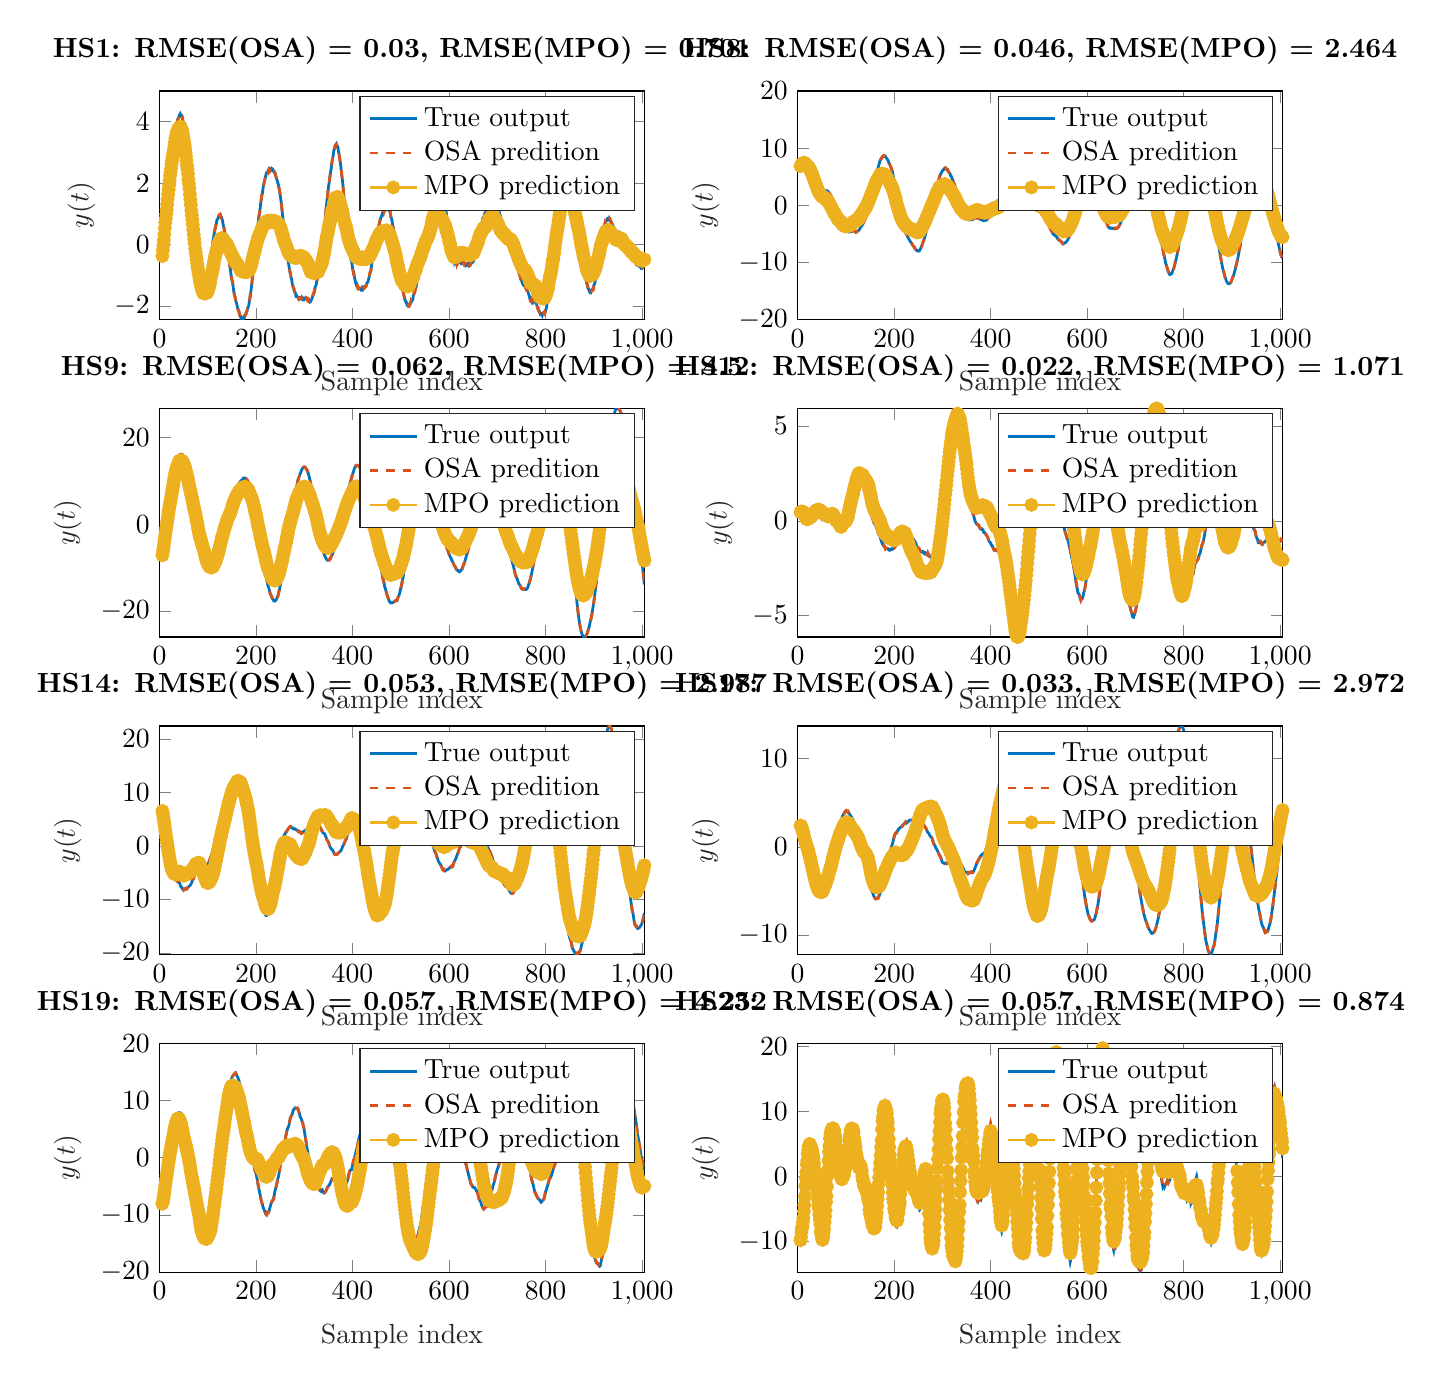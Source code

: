 % This file was created by matlab2tikz.
%
\definecolor{mycolor1}{rgb}{0.0,0.447,0.741}%
\definecolor{mycolor2}{rgb}{0.85,0.325,0.098}%
\definecolor{mycolor3}{rgb}{0.929,0.694,0.125}%
%
\begin{tikzpicture}

\begin{axis}[%
width=6.159cm,
height=2.903cm,
at={(0cm,12.097cm)},
scale only axis,
xmin=0,
xmax=1005,
xlabel style={font=\color{white!15!black}},
xlabel={Sample index},
ymin=-2.441,
ymax=5,
ylabel style={font=\color{white!15!black}},
ylabel={$y(t)$},
axis background/.style={fill=white},
title style={font=\bfseries},
title={HS1: RMSE(OSA) = 0.03, RMSE(MPO) = 0.701},
legend style={legend cell align=left, align=left, draw=white!15!black}
]
\addplot [color=mycolor1, line width=1.0pt]
  table[row sep=crcr]{%
6	-0.377\\
7	-0.179\\
9	0.141\\
10	0.357\\
11	0.576\\
12	0.726\\
13	0.849\\
14	1.011\\
15	1.197\\
17	1.507\\
18	1.665\\
19	1.863\\
20	1.992\\
21	2.15\\
22	2.321\\
23	2.458\\
24	2.557\\
25	2.737\\
26	2.883\\
27	2.937\\
28	3.049\\
29	3.171\\
30	3.327\\
31	3.39\\
32	3.528\\
33	3.676\\
34	3.779\\
35	3.815\\
36	3.918\\
37	3.998\\
38	4.086\\
39	4.101\\
40	4.133\\
42	4.238\\
43	4.264\\
44	4.228\\
45	4.207\\
46	4.201\\
47	4.164\\
48	4.045\\
49	3.969\\
50	3.904\\
51	3.796\\
52	3.651\\
53	3.517\\
54	3.37\\
55	3.266\\
56	3.118\\
57	2.903\\
58	2.752\\
59	2.608\\
60	2.435\\
61	2.208\\
62	2.048\\
64	1.664\\
65	1.434\\
66	1.254\\
67	1.085\\
68	0.9\\
69	0.704\\
70	0.566\\
71	0.373\\
72	0.199\\
73	0.051\\
74	-0.102\\
75	-0.231\\
76	-0.372\\
77	-0.481\\
79	-0.716\\
80	-0.823\\
81	-0.899\\
82	-0.962\\
83	-1.069\\
84	-1.154\\
85	-1.185\\
86	-1.231\\
87	-1.326\\
88	-1.359\\
89	-1.338\\
90	-1.363\\
91	-1.384\\
92	-1.342\\
93	-1.313\\
94	-1.318\\
98	-1.154\\
99	-1.086\\
100	-1.067\\
101	-0.965\\
102	-0.884\\
103	-0.769\\
104	-0.674\\
105	-0.597\\
106	-0.431\\
107	-0.291\\
108	-0.198\\
109	-0.137\\
110	-0.027\\
111	0.11\\
112	0.219\\
113	0.322\\
114	0.412\\
115	0.509\\
116	0.546\\
117	0.642\\
118	0.704\\
119	0.803\\
120	0.814\\
122	0.88\\
123	0.943\\
124	0.955\\
125	0.961\\
126	0.963\\
127	0.906\\
128	0.883\\
129	0.881\\
130	0.809\\
131	0.741\\
132	0.644\\
133	0.586\\
134	0.517\\
135	0.414\\
136	0.318\\
137	0.199\\
138	0.125\\
139	0.056\\
140	-0.07\\
141	-0.15\\
142	-0.264\\
143	-0.372\\
144	-0.498\\
145	-0.618\\
147	-0.808\\
148	-0.951\\
149	-1.053\\
150	-1.121\\
151	-1.2\\
152	-1.298\\
153	-1.417\\
154	-1.527\\
155	-1.597\\
156	-1.672\\
157	-1.743\\
158	-1.831\\
159	-1.869\\
160	-1.932\\
161	-1.999\\
162	-2.077\\
163	-2.104\\
164	-2.141\\
165	-2.221\\
167	-2.325\\
168	-2.333\\
169	-2.386\\
170	-2.425\\
171	-2.431\\
172	-2.417\\
173	-2.399\\
174	-2.37\\
175	-2.345\\
176	-2.365\\
177	-2.322\\
178	-2.297\\
179	-2.238\\
180	-2.232\\
181	-2.173\\
184	-2.02\\
185	-1.988\\
186	-1.873\\
188	-1.674\\
189	-1.596\\
190	-1.46\\
191	-1.316\\
192	-1.168\\
193	-1.008\\
194	-0.843\\
195	-0.699\\
196	-0.56\\
197	-0.415\\
198	-0.291\\
199	-0.113\\
200	0.055\\
201	0.204\\
202	0.345\\
203	0.475\\
204	0.633\\
205	0.785\\
206	0.909\\
207	0.985\\
209	1.228\\
210	1.376\\
211	1.482\\
212	1.599\\
213	1.648\\
214	1.762\\
215	1.867\\
216	1.954\\
217	2.027\\
218	2.091\\
219	2.148\\
220	2.227\\
221	2.3\\
222	2.342\\
224	2.368\\
225	2.396\\
226	2.429\\
227	2.42\\
228	2.401\\
229	2.461\\
231	2.435\\
232	2.461\\
233	2.433\\
234	2.417\\
235	2.439\\
236	2.416\\
237	2.377\\
238	2.341\\
239	2.346\\
240	2.304\\
241	2.225\\
243	2.129\\
244	2.079\\
245	2.009\\
246	1.975\\
247	1.893\\
248	1.826\\
249	1.739\\
252	1.402\\
253	1.281\\
254	1.104\\
255	0.964\\
256	0.833\\
257	0.679\\
258	0.533\\
260	0.309\\
261	0.194\\
262	0.039\\
263	-0.097\\
264	-0.207\\
265	-0.341\\
266	-0.485\\
267	-0.579\\
268	-0.665\\
270	-0.86\\
271	-0.936\\
272	-1.008\\
273	-1.086\\
274	-1.144\\
275	-1.265\\
276	-1.33\\
277	-1.358\\
278	-1.423\\
279	-1.498\\
280	-1.55\\
281	-1.56\\
282	-1.588\\
283	-1.69\\
284	-1.687\\
285	-1.679\\
286	-1.705\\
287	-1.724\\
288	-1.76\\
289	-1.733\\
291	-1.752\\
292	-1.751\\
293	-1.738\\
294	-1.718\\
295	-1.78\\
296	-1.791\\
297	-1.75\\
298	-1.741\\
299	-1.749\\
300	-1.773\\
301	-1.745\\
303	-1.759\\
304	-1.76\\
305	-1.767\\
306	-1.761\\
307	-1.752\\
308	-1.758\\
309	-1.827\\
310	-1.813\\
311	-1.839\\
312	-1.871\\
313	-1.861\\
315	-1.793\\
316	-1.763\\
317	-1.71\\
318	-1.635\\
319	-1.61\\
320	-1.57\\
321	-1.54\\
322	-1.44\\
323	-1.364\\
325	-1.301\\
326	-1.181\\
327	-1.105\\
328	-1.074\\
329	-0.998\\
330	-0.853\\
331	-0.776\\
333	-0.617\\
334	-0.471\\
335	-0.342\\
336	-0.283\\
337	-0.151\\
338	-0.0\\
339	0.173\\
340	0.286\\
341	0.416\\
342	0.593\\
343	0.767\\
344	0.946\\
345	1.104\\
346	1.249\\
347	1.43\\
349	1.68\\
350	1.852\\
351	1.951\\
352	2.064\\
353	2.207\\
355	2.39\\
356	2.496\\
357	2.65\\
358	2.742\\
359	2.804\\
360	2.895\\
361	3.037\\
362	3.108\\
363	3.121\\
364	3.18\\
365	3.246\\
366	3.269\\
367	3.204\\
369	3.198\\
370	3.156\\
371	3.025\\
372	2.95\\
373	2.851\\
374	2.749\\
375	2.652\\
376	2.514\\
378	2.229\\
379	2.106\\
380	1.96\\
381	1.767\\
382	1.596\\
384	1.336\\
385	1.197\\
386	1.049\\
387	0.911\\
388	0.742\\
389	0.599\\
390	0.45\\
391	0.289\\
392	0.121\\
393	0.026\\
394	-0.09\\
395	-0.223\\
396	-0.392\\
398	-0.547\\
399	-0.641\\
400	-0.758\\
401	-0.839\\
402	-0.882\\
403	-0.993\\
404	-1.065\\
405	-1.127\\
406	-1.21\\
407	-1.285\\
408	-1.321\\
409	-1.305\\
410	-1.377\\
411	-1.417\\
412	-1.428\\
413	-1.417\\
414	-1.432\\
415	-1.423\\
416	-1.44\\
417	-1.449\\
418	-1.49\\
419	-1.49\\
420	-1.433\\
421	-1.372\\
422	-1.374\\
423	-1.432\\
424	-1.406\\
425	-1.394\\
426	-1.369\\
427	-1.371\\
428	-1.361\\
429	-1.304\\
430	-1.24\\
431	-1.234\\
432	-1.217\\
435	-1.018\\
436	-0.948\\
438	-0.846\\
439	-0.727\\
440	-0.622\\
441	-0.528\\
442	-0.474\\
443	-0.4\\
444	-0.312\\
445	-0.234\\
446	-0.142\\
447	-0.019\\
449	0.201\\
450	0.205\\
451	0.323\\
452	0.418\\
453	0.47\\
454	0.575\\
455	0.638\\
456	0.721\\
457	0.777\\
458	0.838\\
459	0.887\\
461	0.958\\
462	1.039\\
463	1.055\\
464	1.022\\
465	1.086\\
466	1.122\\
467	1.112\\
468	1.158\\
469	1.217\\
470	1.199\\
471	1.211\\
472	1.234\\
473	1.18\\
474	1.143\\
475	1.117\\
476	1.117\\
477	1.104\\
478	1.051\\
479	0.949\\
480	0.871\\
481	0.854\\
482	0.768\\
483	0.642\\
484	0.578\\
485	0.507\\
486	0.394\\
487	0.319\\
488	0.206\\
489	0.114\\
490	-0.04\\
491	-0.159\\
492	-0.268\\
493	-0.417\\
494	-0.543\\
495	-0.647\\
496	-0.786\\
497	-0.905\\
498	-1.016\\
499	-1.106\\
500	-1.17\\
501	-1.302\\
502	-1.408\\
503	-1.43\\
504	-1.49\\
505	-1.567\\
506	-1.615\\
507	-1.675\\
508	-1.757\\
509	-1.817\\
510	-1.837\\
511	-1.888\\
512	-1.891\\
513	-1.957\\
514	-1.95\\
515	-1.993\\
516	-2.014\\
517	-2.013\\
519	-1.953\\
520	-1.905\\
521	-1.901\\
522	-1.867\\
523	-1.812\\
524	-1.813\\
525	-1.789\\
526	-1.665\\
527	-1.615\\
528	-1.596\\
529	-1.536\\
530	-1.441\\
531	-1.422\\
532	-1.37\\
533	-1.279\\
534	-1.169\\
535	-1.155\\
536	-1.088\\
537	-1.033\\
539	-0.913\\
540	-0.837\\
541	-0.789\\
542	-0.695\\
543	-0.586\\
544	-0.538\\
545	-0.455\\
546	-0.384\\
547	-0.3\\
548	-0.23\\
549	-0.134\\
550	-0.076\\
551	-0.024\\
552	0.087\\
553	0.175\\
554	0.194\\
555	0.238\\
556	0.344\\
557	0.393\\
558	0.484\\
559	0.553\\
560	0.636\\
561	0.749\\
562	0.821\\
563	0.958\\
564	1.058\\
565	1.186\\
566	1.328\\
567	1.43\\
568	1.489\\
569	1.575\\
570	1.651\\
571	1.747\\
573	1.788\\
574	1.828\\
575	1.855\\
576	1.816\\
577	1.772\\
578	1.766\\
579	1.775\\
581	1.682\\
582	1.637\\
583	1.626\\
584	1.553\\
585	1.52\\
586	1.524\\
587	1.482\\
588	1.415\\
589	1.369\\
590	1.367\\
591	1.281\\
592	1.183\\
593	1.126\\
594	1.074\\
596	0.832\\
597	0.771\\
598	0.689\\
599	0.568\\
600	0.426\\
601	0.333\\
602	0.269\\
603	0.137\\
604	-0.01\\
605	-0.127\\
606	-0.16\\
607	-0.295\\
608	-0.341\\
609	-0.415\\
610	-0.465\\
611	-0.562\\
612	-0.513\\
613	-0.494\\
614	-0.549\\
615	-0.598\\
616	-0.58\\
617	-0.573\\
618	-0.616\\
619	-0.591\\
620	-0.555\\
621	-0.545\\
622	-0.561\\
623	-0.552\\
624	-0.551\\
625	-0.592\\
626	-0.565\\
627	-0.586\\
628	-0.558\\
629	-0.586\\
630	-0.622\\
631	-0.626\\
632	-0.615\\
633	-0.615\\
634	-0.662\\
635	-0.633\\
636	-0.621\\
637	-0.627\\
638	-0.665\\
639	-0.65\\
640	-0.612\\
641	-0.617\\
642	-0.684\\
643	-0.671\\
644	-0.647\\
645	-0.597\\
646	-0.602\\
648	-0.597\\
649	-0.542\\
650	-0.499\\
651	-0.512\\
652	-0.445\\
653	-0.352\\
654	-0.269\\
655	-0.24\\
656	-0.216\\
657	-0.114\\
658	-0.021\\
659	0.045\\
660	0.082\\
661	0.193\\
662	0.333\\
663	0.389\\
664	0.45\\
665	0.54\\
666	0.604\\
667	0.633\\
668	0.689\\
670	0.857\\
671	0.895\\
672	0.911\\
673	0.948\\
674	1.006\\
675	1.038\\
676	1.056\\
677	1.113\\
678	1.166\\
679	1.212\\
680	1.318\\
681	1.373\\
682	1.44\\
683	1.478\\
684	1.488\\
685	1.556\\
686	1.566\\
687	1.586\\
688	1.59\\
689	1.611\\
690	1.685\\
691	1.662\\
692	1.657\\
693	1.616\\
694	1.569\\
695	1.537\\
696	1.49\\
697	1.417\\
698	1.413\\
699	1.361\\
700	1.289\\
701	1.274\\
702	1.224\\
703	1.12\\
704	1.066\\
705	1.006\\
706	0.954\\
707	0.859\\
708	0.84\\
711	0.703\\
712	0.674\\
713	0.61\\
714	0.598\\
715	0.565\\
716	0.526\\
718	0.41\\
719	0.422\\
720	0.347\\
721	0.293\\
722	0.291\\
723	0.273\\
724	0.184\\
725	0.171\\
726	0.174\\
727	0.161\\
728	0.102\\
729	0.073\\
730	0.052\\
731	-0.022\\
732	-0.068\\
733	-0.091\\
734	-0.147\\
735	-0.238\\
736	-0.35\\
737	-0.403\\
738	-0.445\\
739	-0.492\\
740	-0.567\\
741	-0.675\\
742	-0.735\\
743	-0.76\\
744	-0.826\\
745	-0.935\\
746	-0.976\\
747	-0.969\\
748	-1.079\\
749	-1.128\\
750	-1.162\\
751	-1.201\\
752	-1.256\\
753	-1.255\\
754	-1.317\\
755	-1.335\\
756	-1.336\\
757	-1.323\\
758	-1.384\\
759	-1.408\\
760	-1.405\\
761	-1.455\\
763	-1.511\\
764	-1.564\\
765	-1.611\\
766	-1.669\\
767	-1.71\\
768	-1.797\\
769	-1.817\\
770	-1.773\\
771	-1.812\\
772	-1.856\\
773	-1.821\\
774	-1.821\\
775	-1.87\\
777	-1.82\\
779	-1.859\\
780	-1.875\\
781	-1.93\\
782	-1.97\\
783	-2.035\\
784	-2.056\\
785	-2.133\\
786	-2.16\\
787	-2.161\\
788	-2.206\\
789	-2.259\\
790	-2.246\\
791	-2.249\\
792	-2.269\\
793	-2.302\\
794	-2.237\\
795	-2.227\\
796	-2.241\\
797	-2.245\\
798	-2.236\\
799	-2.196\\
800	-2.14\\
801	-2.107\\
802	-2.052\\
803	-1.924\\
804	-1.884\\
805	-1.805\\
806	-1.66\\
807	-1.497\\
808	-1.402\\
810	-1.189\\
811	-1.099\\
812	-0.943\\
813	-0.812\\
814	-0.703\\
815	-0.509\\
816	-0.404\\
817	-0.246\\
818	-0.131\\
819	0.094\\
820	0.246\\
821	0.364\\
822	0.573\\
823	0.722\\
825	1.015\\
826	1.14\\
827	1.289\\
828	1.479\\
829	1.615\\
830	1.73\\
831	1.919\\
832	2.095\\
833	2.244\\
834	2.33\\
835	2.433\\
836	2.551\\
837	2.65\\
838	2.732\\
839	2.806\\
840	2.891\\
841	2.906\\
842	2.956\\
843	2.946\\
844	2.966\\
845	2.956\\
846	2.967\\
847	2.905\\
848	2.854\\
849	2.768\\
850	2.695\\
851	2.615\\
852	2.523\\
853	2.487\\
854	2.38\\
855	2.257\\
856	2.112\\
857	2.039\\
858	1.911\\
859	1.776\\
860	1.625\\
861	1.518\\
862	1.381\\
863	1.304\\
864	1.185\\
865	1.082\\
866	0.946\\
867	0.822\\
868	0.71\\
869	0.603\\
870	0.444\\
871	0.29\\
872	0.201\\
873	0.065\\
874	-0.053\\
875	-0.202\\
876	-0.291\\
877	-0.416\\
879	-0.673\\
880	-0.737\\
881	-0.807\\
882	-0.903\\
883	-1.037\\
884	-1.155\\
885	-1.185\\
886	-1.273\\
887	-1.347\\
888	-1.428\\
889	-1.443\\
890	-1.489\\
891	-1.528\\
892	-1.553\\
893	-1.531\\
894	-1.547\\
895	-1.5\\
896	-1.464\\
897	-1.469\\
898	-1.47\\
899	-1.425\\
900	-1.337\\
901	-1.292\\
902	-1.274\\
903	-1.187\\
904	-1.068\\
905	-1.029\\
906	-0.934\\
907	-0.771\\
909	-0.665\\
910	-0.537\\
911	-0.401\\
912	-0.341\\
913	-0.193\\
914	-0.049\\
915	0.037\\
916	0.071\\
917	0.183\\
918	0.315\\
919	0.371\\
920	0.417\\
921	0.487\\
922	0.592\\
923	0.666\\
925	0.746\\
926	0.758\\
927	0.801\\
928	0.84\\
929	0.85\\
930	0.833\\
931	0.813\\
932	0.852\\
933	0.824\\
934	0.785\\
935	0.767\\
937	0.694\\
938	0.675\\
939	0.619\\
940	0.583\\
941	0.585\\
942	0.554\\
943	0.491\\
944	0.443\\
945	0.432\\
946	0.395\\
947	0.348\\
948	0.357\\
949	0.349\\
950	0.287\\
951	0.31\\
952	0.355\\
953	0.316\\
954	0.322\\
955	0.372\\
956	0.353\\
957	0.3\\
958	0.266\\
959	0.255\\
960	0.221\\
961	0.129\\
962	0.123\\
963	0.064\\
965	0.033\\
966	-0.024\\
967	-0.065\\
968	-0.058\\
969	-0.066\\
970	-0.134\\
971	-0.172\\
972	-0.139\\
973	-0.209\\
974	-0.248\\
975	-0.251\\
976	-0.263\\
977	-0.306\\
978	-0.36\\
979	-0.337\\
980	-0.401\\
981	-0.395\\
982	-0.438\\
983	-0.496\\
984	-0.482\\
985	-0.49\\
986	-0.573\\
987	-0.603\\
988	-0.609\\
989	-0.58\\
990	-0.647\\
991	-0.649\\
992	-0.628\\
993	-0.694\\
994	-0.688\\
995	-0.703\\
996	-0.727\\
997	-0.731\\
998	-0.769\\
999	-0.76\\
1000	-0.725\\
1001	-0.762\\
1002	-0.747\\
1003	-0.713\\
1004	-0.709\\
1005	-0.696\\
};
\addlegendentry{True output}

\addplot [color=mycolor2, dashed, line width=1.0pt]
  table[row sep=crcr]{%
6	-0.408\\
7	-0.17\\
8	0.001\\
9	0.15\\
10	0.331\\
11	0.574\\
12	0.765\\
13	0.866\\
14	0.973\\
15	1.156\\
16	1.386\\
17	1.54\\
18	1.666\\
19	1.802\\
20	2.017\\
22	2.308\\
23	2.431\\
24	2.603\\
25	2.712\\
26	2.851\\
27	2.995\\
28	3.047\\
29	3.125\\
30	3.278\\
31	3.471\\
32	3.528\\
33	3.655\\
34	3.729\\
35	3.862\\
36	3.921\\
37	3.991\\
39	4.116\\
42	4.207\\
43	4.289\\
44	4.27\\
45	4.187\\
46	4.164\\
47	4.16\\
48	4.116\\
49	3.952\\
50	3.859\\
51	3.809\\
52	3.705\\
53	3.514\\
54	3.366\\
55	3.222\\
56	3.112\\
57	2.967\\
58	2.763\\
59	2.563\\
60	2.399\\
61	2.294\\
62	2.029\\
63	1.82\\
64	1.665\\
65	1.482\\
66	1.219\\
67	1.068\\
68	0.921\\
69	0.724\\
70	0.514\\
71	0.381\\
72	0.229\\
73	0.028\\
74	-0.132\\
75	-0.233\\
76	-0.344\\
77	-0.49\\
78	-0.621\\
79	-0.707\\
80	-0.81\\
81	-0.926\\
82	-0.991\\
83	-1.04\\
84	-1.141\\
85	-1.232\\
86	-1.232\\
87	-1.275\\
88	-1.375\\
89	-1.404\\
90	-1.364\\
91	-1.343\\
92	-1.355\\
93	-1.332\\
94	-1.288\\
95	-1.289\\
96	-1.251\\
97	-1.208\\
98	-1.157\\
99	-1.097\\
100	-1.033\\
101	-0.988\\
102	-0.88\\
103	-0.791\\
104	-0.685\\
106	-0.447\\
107	-0.324\\
108	-0.189\\
109	-0.087\\
110	-0.051\\
111	0.069\\
112	0.235\\
113	0.348\\
114	0.431\\
115	0.477\\
116	0.576\\
117	0.615\\
118	0.704\\
120	0.861\\
121	0.866\\
123	0.9\\
124	0.97\\
125	0.969\\
126	0.986\\
127	0.938\\
128	0.872\\
129	0.837\\
130	0.832\\
131	0.759\\
132	0.674\\
133	0.561\\
135	0.438\\
136	0.335\\
137	0.211\\
138	0.103\\
139	0.064\\
140	-0.037\\
141	-0.165\\
142	-0.273\\
143	-0.391\\
144	-0.477\\
145	-0.586\\
146	-0.71\\
147	-0.831\\
148	-0.939\\
149	-1.062\\
150	-1.15\\
151	-1.205\\
152	-1.252\\
154	-1.526\\
155	-1.642\\
156	-1.679\\
157	-1.724\\
158	-1.81\\
159	-1.91\\
160	-1.923\\
161	-1.975\\
162	-2.077\\
163	-2.127\\
164	-2.148\\
165	-2.186\\
166	-2.267\\
167	-2.338\\
168	-2.361\\
169	-2.367\\
170	-2.407\\
171	-2.433\\
172	-2.441\\
173	-2.406\\
174	-2.364\\
175	-2.362\\
176	-2.329\\
177	-2.331\\
178	-2.291\\
179	-2.27\\
180	-2.227\\
181	-2.18\\
182	-2.101\\
183	-2.052\\
184	-2.016\\
185	-1.989\\
186	-1.934\\
187	-1.796\\
188	-1.644\\
189	-1.54\\
190	-1.496\\
191	-1.335\\
192	-1.171\\
193	-1.023\\
194	-0.859\\
195	-0.673\\
196	-0.56\\
197	-0.442\\
198	-0.253\\
199	-0.128\\
200	0.014\\
201	0.208\\
202	0.381\\
203	0.48\\
204	0.613\\
205	0.771\\
206	0.914\\
207	1.022\\
208	1.081\\
209	1.225\\
210	1.353\\
211	1.499\\
212	1.613\\
213	1.67\\
214	1.712\\
215	1.881\\
218	2.096\\
219	2.162\\
220	2.203\\
221	2.284\\
222	2.36\\
223	2.399\\
224	2.364\\
225	2.344\\
226	2.42\\
227	2.46\\
228	2.434\\
229	2.401\\
230	2.429\\
231	2.487\\
232	2.464\\
233	2.4\\
234	2.441\\
235	2.398\\
237	2.416\\
238	2.345\\
239	2.331\\
240	2.308\\
241	2.239\\
242	2.166\\
243	2.117\\
244	2.076\\
245	2.026\\
246	1.962\\
248	1.823\\
249	1.755\\
250	1.634\\
251	1.525\\
252	1.388\\
253	1.269\\
254	1.139\\
255	0.987\\
256	0.82\\
257	0.662\\
258	0.523\\
259	0.408\\
260	0.325\\
261	0.194\\
262	0.082\\
263	-0.093\\
264	-0.244\\
266	-0.46\\
267	-0.596\\
268	-0.701\\
269	-0.749\\
270	-0.835\\
271	-0.936\\
273	-1.091\\
274	-1.15\\
275	-1.217\\
276	-1.355\\
277	-1.407\\
278	-1.409\\
279	-1.46\\
280	-1.536\\
281	-1.595\\
283	-1.627\\
284	-1.723\\
285	-1.727\\
286	-1.67\\
287	-1.686\\
288	-1.759\\
289	-1.777\\
291	-1.726\\
292	-1.727\\
293	-1.753\\
294	-1.741\\
295	-1.749\\
296	-1.773\\
297	-1.789\\
298	-1.754\\
299	-1.701\\
300	-1.743\\
301	-1.799\\
302	-1.763\\
303	-1.753\\
304	-1.726\\
305	-1.744\\
306	-1.788\\
307	-1.76\\
308	-1.754\\
309	-1.79\\
310	-1.851\\
312	-1.835\\
313	-1.863\\
314	-1.873\\
315	-1.781\\
316	-1.731\\
317	-1.723\\
318	-1.669\\
319	-1.578\\
320	-1.573\\
321	-1.536\\
322	-1.474\\
323	-1.365\\
324	-1.306\\
325	-1.263\\
326	-1.245\\
327	-1.112\\
328	-1.027\\
329	-1.013\\
330	-0.905\\
331	-0.735\\
332	-0.679\\
333	-0.606\\
334	-0.527\\
336	-0.226\\
337	-0.153\\
339	0.123\\
340	0.312\\
341	0.45\\
342	0.552\\
343	0.745\\
344	0.947\\
345	1.123\\
346	1.274\\
347	1.387\\
348	1.545\\
349	1.7\\
351	1.98\\
352	2.072\\
353	2.161\\
354	2.303\\
355	2.415\\
356	2.494\\
357	2.618\\
358	2.74\\
360	2.911\\
361	2.985\\
362	3.126\\
363	3.178\\
364	3.16\\
365	3.2\\
366	3.254\\
367	3.268\\
368	3.217\\
369	3.169\\
370	3.127\\
371	3.098\\
372	2.954\\
373	2.835\\
374	2.732\\
375	2.654\\
377	2.396\\
378	2.244\\
379	2.075\\
380	1.946\\
381	1.805\\
382	1.608\\
383	1.431\\
384	1.314\\
385	1.21\\
386	1.08\\
387	0.904\\
388	0.75\\
389	0.565\\
391	0.31\\
392	0.143\\
393	-0.013\\
394	-0.09\\
395	-0.223\\
396	-0.347\\
397	-0.509\\
398	-0.577\\
399	-0.629\\
400	-0.73\\
401	-0.85\\
402	-0.942\\
403	-0.952\\
404	-1.047\\
405	-1.146\\
406	-1.204\\
407	-1.29\\
408	-1.335\\
409	-1.337\\
410	-1.334\\
411	-1.418\\
412	-1.452\\
413	-1.446\\
414	-1.409\\
415	-1.419\\
416	-1.42\\
417	-1.451\\
418	-1.476\\
419	-1.51\\
420	-1.458\\
421	-1.38\\
422	-1.353\\
423	-1.382\\
424	-1.43\\
425	-1.417\\
426	-1.377\\
427	-1.349\\
428	-1.357\\
429	-1.318\\
430	-1.258\\
431	-1.206\\
432	-1.2\\
433	-1.174\\
434	-1.12\\
436	-0.916\\
438	-0.855\\
439	-0.766\\
440	-0.625\\
441	-0.511\\
442	-0.451\\
443	-0.409\\
444	-0.323\\
445	-0.243\\
446	-0.132\\
447	-0.028\\
448	0.106\\
449	0.173\\
450	0.258\\
451	0.293\\
452	0.404\\
453	0.498\\
454	0.567\\
455	0.641\\
456	0.69\\
457	0.783\\
458	0.862\\
459	0.9\\
460	0.907\\
461	0.98\\
462	0.992\\
463	1.052\\
464	1.1\\
465	1.045\\
466	1.084\\
467	1.162\\
468	1.157\\
469	1.175\\
470	1.238\\
471	1.214\\
472	1.207\\
473	1.21\\
474	1.154\\
475	1.093\\
476	1.092\\
477	1.131\\
478	1.081\\
479	0.973\\
480	0.848\\
481	0.794\\
482	0.795\\
483	0.711\\
484	0.569\\
485	0.462\\
486	0.406\\
487	0.342\\
488	0.215\\
489	0.096\\
490	-0.009\\
491	-0.187\\
492	-0.28\\
493	-0.383\\
494	-0.52\\
495	-0.692\\
496	-0.778\\
497	-0.891\\
498	-1.018\\
499	-1.122\\
500	-1.172\\
501	-1.274\\
502	-1.42\\
503	-1.463\\
504	-1.478\\
505	-1.543\\
506	-1.629\\
507	-1.694\\
508	-1.746\\
509	-1.778\\
510	-1.882\\
511	-1.889\\
512	-1.898\\
513	-1.927\\
514	-1.985\\
515	-1.973\\
516	-2.004\\
517	-2.015\\
518	-1.997\\
519	-1.976\\
520	-1.919\\
521	-1.846\\
522	-1.884\\
523	-1.843\\
524	-1.788\\
525	-1.771\\
526	-1.719\\
527	-1.606\\
528	-1.551\\
529	-1.535\\
530	-1.506\\
531	-1.391\\
532	-1.351\\
533	-1.288\\
534	-1.205\\
535	-1.096\\
536	-1.104\\
537	-1.052\\
538	-0.964\\
539	-0.905\\
540	-0.858\\
541	-0.774\\
542	-0.711\\
543	-0.585\\
544	-0.509\\
545	-0.487\\
546	-0.369\\
547	-0.315\\
548	-0.234\\
549	-0.122\\
550	-0.068\\
551	-0.025\\
552	0.061\\
553	0.167\\
554	0.249\\
555	0.237\\
556	0.264\\
557	0.437\\
558	0.493\\
559	0.535\\
560	0.649\\
561	0.734\\
562	0.811\\
563	0.931\\
564	1.098\\
565	1.193\\
566	1.275\\
567	1.422\\
568	1.541\\
569	1.55\\
571	1.736\\
572	1.808\\
573	1.815\\
575	1.817\\
576	1.834\\
577	1.806\\
578	1.761\\
579	1.729\\
580	1.778\\
581	1.706\\
582	1.598\\
583	1.598\\
584	1.591\\
585	1.527\\
586	1.492\\
587	1.485\\
588	1.447\\
589	1.372\\
590	1.318\\
591	1.309\\
592	1.217\\
593	1.094\\
595	0.992\\
596	0.878\\
597	0.737\\
598	0.659\\
599	0.6\\
600	0.455\\
601	0.3\\
602	0.242\\
603	0.171\\
604	0.022\\
605	-0.133\\
606	-0.241\\
607	-0.232\\
608	-0.35\\
609	-0.416\\
610	-0.503\\
611	-0.514\\
612	-0.573\\
613	-0.504\\
614	-0.499\\
615	-0.577\\
616	-0.652\\
617	-0.605\\
618	-0.542\\
619	-0.606\\
620	-0.585\\
621	-0.524\\
622	-0.541\\
623	-0.573\\
624	-0.573\\
625	-0.548\\
626	-0.592\\
627	-0.588\\
628	-0.574\\
629	-0.538\\
630	-0.627\\
631	-0.652\\
632	-0.63\\
633	-0.597\\
634	-0.612\\
635	-0.683\\
636	-0.637\\
637	-0.628\\
638	-0.604\\
639	-0.664\\
640	-0.658\\
641	-0.609\\
642	-0.637\\
643	-0.691\\
644	-0.682\\
645	-0.613\\
646	-0.552\\
647	-0.592\\
648	-0.584\\
649	-0.595\\
650	-0.528\\
651	-0.464\\
652	-0.444\\
653	-0.394\\
654	-0.271\\
655	-0.191\\
656	-0.212\\
657	-0.153\\
658	-0.067\\
659	0.055\\
660	0.146\\
661	0.163\\
662	0.279\\
663	0.428\\
664	0.499\\
665	0.497\\
666	0.566\\
667	0.669\\
668	0.701\\
669	0.744\\
671	0.94\\
672	0.936\\
673	0.915\\
674	0.971\\
675	1.047\\
676	1.089\\
677	1.1\\
678	1.148\\
679	1.221\\
680	1.269\\
681	1.418\\
682	1.449\\
683	1.456\\
684	1.491\\
685	1.531\\
686	1.605\\
687	1.584\\
688	1.588\\
689	1.605\\
690	1.645\\
691	1.709\\
692	1.683\\
693	1.625\\
694	1.52\\
696	1.532\\
697	1.445\\
698	1.366\\
699	1.364\\
700	1.312\\
701	1.252\\
702	1.232\\
703	1.158\\
704	1.028\\
705	0.98\\
706	0.962\\
707	0.912\\
708	0.794\\
709	0.796\\
710	0.762\\
711	0.703\\
712	0.633\\
713	0.652\\
714	0.587\\
715	0.537\\
716	0.542\\
717	0.504\\
718	0.389\\
719	0.364\\
720	0.4\\
721	0.312\\
722	0.26\\
723	0.241\\
724	0.238\\
725	0.149\\
726	0.157\\
727	0.17\\
728	0.131\\
729	0.049\\
730	0.035\\
731	0.007\\
732	-0.073\\
733	-0.103\\
734	-0.144\\
735	-0.212\\
737	-0.429\\
738	-0.471\\
739	-0.495\\
740	-0.544\\
741	-0.634\\
742	-0.748\\
743	-0.814\\
744	-0.81\\
745	-0.893\\
746	-0.997\\
747	-1.014\\
748	-1.018\\
749	-1.141\\
750	-1.176\\
751	-1.204\\
752	-1.238\\
753	-1.285\\
754	-1.284\\
755	-1.332\\
756	-1.359\\
757	-1.353\\
758	-1.326\\
759	-1.404\\
760	-1.451\\
761	-1.429\\
762	-1.456\\
763	-1.542\\
764	-1.552\\
765	-1.588\\
766	-1.676\\
767	-1.733\\
768	-1.755\\
769	-1.829\\
770	-1.816\\
771	-1.782\\
772	-1.813\\
773	-1.857\\
774	-1.857\\
775	-1.821\\
776	-1.853\\
777	-1.848\\
778	-1.812\\
779	-1.826\\
780	-1.912\\
782	-1.938\\
783	-2.041\\
784	-2.088\\
785	-2.077\\
786	-2.156\\
787	-2.201\\
788	-2.212\\
789	-2.191\\
790	-2.265\\
791	-2.289\\
792	-2.246\\
793	-2.269\\
794	-2.303\\
795	-2.232\\
796	-2.208\\
797	-2.192\\
798	-2.257\\
799	-2.239\\
801	-2.07\\
802	-2.046\\
803	-1.977\\
804	-1.848\\
805	-1.811\\
806	-1.693\\
807	-1.513\\
808	-1.349\\
809	-1.308\\
810	-1.201\\
811	-1.098\\
812	-0.981\\
813	-0.802\\
814	-0.638\\
815	-0.571\\
816	-0.41\\
817	-0.239\\
818	-0.108\\
819	0.039\\
820	0.271\\
821	0.395\\
822	0.523\\
823	0.724\\
824	0.884\\
825	0.996\\
826	1.157\\
827	1.291\\
828	1.438\\
829	1.641\\
830	1.763\\
831	1.872\\
832	2.074\\
833	2.257\\
834	2.373\\
835	2.433\\
836	2.513\\
837	2.619\\
838	2.763\\
839	2.843\\
840	2.877\\
841	2.922\\
842	2.937\\
843	2.963\\
844	2.929\\
845	2.977\\
846	2.953\\
847	2.938\\
849	2.796\\
850	2.673\\
851	2.603\\
852	2.519\\
853	2.452\\
854	2.402\\
855	2.291\\
856	2.141\\
857	1.974\\
858	1.926\\
859	1.789\\
860	1.667\\
861	1.464\\
862	1.383\\
863	1.286\\
864	1.199\\
865	1.079\\
866	0.962\\
867	0.81\\
868	0.714\\
869	0.602\\
870	0.465\\
871	0.3\\
872	0.147\\
873	0.058\\
874	-0.055\\
875	-0.145\\
876	-0.306\\
877	-0.419\\
878	-0.549\\
879	-0.676\\
880	-0.778\\
881	-0.806\\
882	-0.878\\
883	-1.0\\
884	-1.147\\
885	-1.262\\
887	-1.303\\
888	-1.39\\
889	-1.515\\
890	-1.487\\
891	-1.505\\
892	-1.55\\
893	-1.569\\
894	-1.516\\
895	-1.518\\
896	-1.486\\
897	-1.456\\
898	-1.438\\
899	-1.456\\
900	-1.382\\
901	-1.26\\
902	-1.234\\
903	-1.219\\
904	-1.122\\
905	-0.99\\
906	-0.911\\
907	-0.822\\
908	-0.692\\
910	-0.582\\
911	-0.442\\
912	-0.287\\
913	-0.185\\
914	-0.071\\
915	0.026\\
916	0.126\\
917	0.142\\
918	0.282\\
919	0.414\\
920	0.449\\
921	0.469\\
922	0.547\\
923	0.682\\
924	0.755\\
925	0.733\\
926	0.746\\
927	0.815\\
928	0.824\\
929	0.855\\
930	0.874\\
931	0.809\\
932	0.805\\
933	0.853\\
934	0.829\\
935	0.741\\
936	0.717\\
937	0.716\\
938	0.655\\
939	0.643\\
941	0.543\\
942	0.549\\
943	0.536\\
944	0.442\\
945	0.39\\
946	0.395\\
947	0.383\\
948	0.341\\
949	0.32\\
950	0.329\\
951	0.291\\
952	0.295\\
953	0.361\\
954	0.365\\
955	0.306\\
956	0.345\\
957	0.361\\
958	0.255\\
959	0.218\\
960	0.24\\
961	0.161\\
962	0.074\\
963	0.101\\
964	0.047\\
965	0.011\\
966	-0.011\\
967	-0.037\\
968	-0.09\\
969	-0.098\\
970	-0.093\\
971	-0.154\\
972	-0.207\\
973	-0.164\\
974	-0.231\\
975	-0.271\\
976	-0.278\\
977	-0.299\\
978	-0.344\\
979	-0.366\\
980	-0.362\\
981	-0.421\\
982	-0.42\\
983	-0.482\\
984	-0.509\\
985	-0.515\\
986	-0.516\\
987	-0.605\\
988	-0.641\\
989	-0.622\\
990	-0.578\\
991	-0.643\\
992	-0.673\\
993	-0.67\\
994	-0.698\\
995	-0.71\\
996	-0.708\\
997	-0.727\\
998	-0.775\\
999	-0.775\\
1000	-0.755\\
1001	-0.719\\
1002	-0.748\\
1003	-0.735\\
1004	-0.696\\
1005	-0.696\\
};
\addlegendentry{OSA predition}

\addplot [color=mycolor3, line width=1.0pt, draw=none, mark=*, mark options={solid, mycolor3}]
  table[row sep=crcr]{%
6	-0.377\\
7	-0.179\\
8	-0.019\\
9	0.141\\
10	0.331\\
11	0.539\\
12	0.712\\
13	0.851\\
14	0.989\\
15	1.137\\
16	1.304\\
17	1.477\\
18	1.64\\
19	1.789\\
20	1.932\\
21	2.088\\
22	2.242\\
23	2.349\\
24	2.476\\
25	2.625\\
26	2.735\\
27	2.827\\
28	2.928\\
29	3.01\\
30	3.106\\
31	3.21\\
32	3.33\\
33	3.457\\
34	3.503\\
35	3.553\\
36	3.637\\
37	3.7\\
38	3.746\\
39	3.752\\
40	3.776\\
41	3.808\\
42	3.818\\
43	3.845\\
44	3.831\\
45	3.791\\
46	3.753\\
47	3.699\\
48	3.63\\
49	3.542\\
50	3.448\\
51	3.349\\
52	3.248\\
53	3.126\\
54	3.003\\
55	2.878\\
56	2.73\\
57	2.576\\
58	2.455\\
59	2.306\\
60	2.121\\
61	1.98\\
62	1.826\\
63	1.635\\
64	1.465\\
65	1.294\\
66	1.11\\
67	0.953\\
68	0.803\\
69	0.644\\
70	0.486\\
71	0.318\\
72	0.182\\
73	0.031\\
74	-0.13\\
75	-0.258\\
76	-0.375\\
77	-0.486\\
78	-0.617\\
79	-0.726\\
80	-0.822\\
81	-0.92\\
82	-1.013\\
83	-1.109\\
84	-1.193\\
85	-1.272\\
86	-1.335\\
87	-1.405\\
88	-1.462\\
89	-1.506\\
90	-1.56\\
91	-1.582\\
92	-1.579\\
93	-1.587\\
94	-1.592\\
95	-1.585\\
96	-1.577\\
97	-1.573\\
98	-1.571\\
99	-1.549\\
100	-1.533\\
101	-1.48\\
102	-1.421\\
103	-1.355\\
104	-1.305\\
105	-1.237\\
106	-1.115\\
107	-1.033\\
108	-0.969\\
109	-0.899\\
110	-0.83\\
111	-0.747\\
112	-0.654\\
113	-0.559\\
114	-0.466\\
115	-0.403\\
116	-0.345\\
117	-0.278\\
118	-0.219\\
119	-0.146\\
120	-0.101\\
121	-0.045\\
122	0.012\\
123	0.061\\
124	0.102\\
125	0.128\\
126	0.174\\
127	0.184\\
128	0.2\\
129	0.209\\
130	0.197\\
131	0.184\\
132	0.167\\
133	0.151\\
134	0.127\\
135	0.1\\
136	0.078\\
137	0.039\\
138	0.02\\
139	0.028\\
140	0.002\\
141	-0.014\\
142	-0.056\\
143	-0.111\\
144	-0.153\\
145	-0.175\\
146	-0.188\\
147	-0.22\\
148	-0.276\\
149	-0.317\\
150	-0.346\\
151	-0.376\\
152	-0.385\\
153	-0.42\\
154	-0.456\\
155	-0.496\\
156	-0.523\\
157	-0.536\\
158	-0.561\\
159	-0.589\\
160	-0.606\\
161	-0.622\\
162	-0.666\\
163	-0.679\\
164	-0.7\\
165	-0.734\\
166	-0.76\\
167	-0.798\\
168	-0.815\\
169	-0.849\\
170	-0.872\\
171	-0.874\\
172	-0.879\\
173	-0.876\\
174	-0.86\\
175	-0.874\\
176	-0.888\\
177	-0.879\\
178	-0.871\\
179	-0.87\\
180	-0.899\\
181	-0.894\\
182	-0.874\\
183	-0.851\\
184	-0.836\\
185	-0.841\\
186	-0.827\\
187	-0.814\\
188	-0.769\\
189	-0.715\\
190	-0.668\\
191	-0.6\\
192	-0.529\\
193	-0.464\\
194	-0.4\\
195	-0.323\\
196	-0.273\\
197	-0.236\\
198	-0.166\\
199	-0.088\\
200	-0.041\\
201	0.015\\
202	0.087\\
203	0.134\\
204	0.196\\
205	0.253\\
206	0.292\\
207	0.318\\
208	0.342\\
209	0.392\\
210	0.442\\
211	0.484\\
212	0.54\\
213	0.547\\
214	0.562\\
215	0.622\\
216	0.647\\
217	0.66\\
218	0.678\\
219	0.701\\
220	0.719\\
221	0.738\\
222	0.752\\
223	0.77\\
224	0.763\\
225	0.736\\
226	0.74\\
227	0.741\\
228	0.742\\
229	0.755\\
230	0.724\\
231	0.748\\
232	0.782\\
233	0.744\\
234	0.766\\
235	0.766\\
236	0.747\\
237	0.754\\
238	0.743\\
239	0.769\\
240	0.766\\
241	0.734\\
242	0.72\\
243	0.705\\
244	0.695\\
245	0.683\\
246	0.688\\
247	0.657\\
248	0.639\\
249	0.62\\
250	0.576\\
251	0.544\\
252	0.494\\
253	0.435\\
254	0.36\\
255	0.322\\
256	0.273\\
257	0.198\\
258	0.127\\
259	0.081\\
260	0.056\\
261	0.016\\
262	-0.017\\
263	-0.056\\
264	-0.101\\
265	-0.158\\
266	-0.204\\
267	-0.234\\
268	-0.277\\
269	-0.301\\
270	-0.318\\
271	-0.327\\
272	-0.333\\
273	-0.35\\
274	-0.354\\
275	-0.373\\
276	-0.396\\
277	-0.407\\
278	-0.418\\
279	-0.424\\
280	-0.415\\
281	-0.404\\
282	-0.414\\
283	-0.431\\
284	-0.426\\
285	-0.431\\
286	-0.414\\
287	-0.391\\
288	-0.4\\
289	-0.388\\
290	-0.4\\
291	-0.393\\
292	-0.373\\
293	-0.367\\
294	-0.367\\
295	-0.411\\
296	-0.413\\
297	-0.41\\
298	-0.426\\
299	-0.416\\
300	-0.428\\
301	-0.453\\
302	-0.486\\
303	-0.523\\
304	-0.528\\
305	-0.537\\
306	-0.571\\
307	-0.591\\
308	-0.626\\
309	-0.694\\
310	-0.74\\
311	-0.8\\
312	-0.839\\
313	-0.865\\
314	-0.903\\
315	-0.905\\
316	-0.898\\
317	-0.9\\
318	-0.899\\
319	-0.9\\
320	-0.919\\
321	-0.934\\
322	-0.917\\
323	-0.905\\
324	-0.917\\
325	-0.911\\
326	-0.898\\
327	-0.887\\
328	-0.884\\
329	-0.882\\
330	-0.84\\
331	-0.796\\
332	-0.77\\
333	-0.734\\
334	-0.69\\
335	-0.66\\
336	-0.63\\
337	-0.572\\
338	-0.491\\
339	-0.428\\
340	-0.37\\
341	-0.285\\
342	-0.207\\
343	-0.117\\
344	-0.014\\
345	0.083\\
346	0.187\\
347	0.275\\
348	0.332\\
349	0.408\\
350	0.508\\
351	0.582\\
352	0.66\\
353	0.726\\
354	0.781\\
355	0.852\\
356	0.923\\
357	1.025\\
358	1.084\\
359	1.133\\
360	1.22\\
361	1.304\\
362	1.375\\
363	1.426\\
364	1.474\\
365	1.516\\
366	1.526\\
367	1.515\\
368	1.544\\
369	1.554\\
370	1.518\\
371	1.481\\
372	1.455\\
373	1.406\\
374	1.351\\
375	1.31\\
376	1.239\\
377	1.184\\
378	1.133\\
379	1.069\\
380	0.991\\
381	0.907\\
382	0.831\\
383	0.764\\
384	0.7\\
385	0.647\\
386	0.604\\
387	0.548\\
388	0.48\\
389	0.396\\
390	0.317\\
391	0.249\\
392	0.179\\
393	0.134\\
394	0.095\\
395	0.028\\
396	-0.029\\
397	-0.065\\
398	-0.096\\
399	-0.125\\
400	-0.165\\
401	-0.195\\
402	-0.236\\
403	-0.271\\
404	-0.29\\
405	-0.322\\
406	-0.354\\
407	-0.397\\
408	-0.41\\
409	-0.398\\
410	-0.415\\
411	-0.438\\
412	-0.449\\
413	-0.453\\
414	-0.451\\
415	-0.444\\
416	-0.442\\
417	-0.448\\
418	-0.47\\
419	-0.483\\
420	-0.451\\
421	-0.413\\
422	-0.42\\
423	-0.448\\
424	-0.447\\
425	-0.459\\
426	-0.46\\
427	-0.469\\
428	-0.477\\
429	-0.453\\
430	-0.431\\
431	-0.434\\
432	-0.433\\
433	-0.412\\
434	-0.408\\
435	-0.387\\
436	-0.34\\
437	-0.321\\
438	-0.312\\
439	-0.267\\
440	-0.218\\
441	-0.169\\
442	-0.148\\
443	-0.128\\
444	-0.095\\
445	-0.076\\
446	-0.031\\
447	0.029\\
448	0.1\\
449	0.132\\
450	0.132\\
451	0.177\\
452	0.216\\
453	0.245\\
454	0.296\\
455	0.323\\
456	0.336\\
457	0.349\\
458	0.382\\
459	0.403\\
460	0.395\\
461	0.423\\
462	0.433\\
463	0.412\\
464	0.414\\
465	0.423\\
466	0.412\\
467	0.421\\
468	0.444\\
469	0.456\\
470	0.458\\
471	0.457\\
472	0.451\\
473	0.42\\
474	0.39\\
475	0.35\\
476	0.33\\
477	0.336\\
478	0.312\\
479	0.253\\
480	0.185\\
481	0.139\\
482	0.086\\
483	0.032\\
484	-0.004\\
485	-0.07\\
486	-0.141\\
487	-0.168\\
488	-0.235\\
489	-0.296\\
490	-0.376\\
491	-0.474\\
492	-0.547\\
493	-0.624\\
494	-0.68\\
495	-0.765\\
496	-0.844\\
497	-0.905\\
498	-0.968\\
499	-1.021\\
500	-1.042\\
501	-1.106\\
502	-1.174\\
503	-1.177\\
504	-1.19\\
505	-1.213\\
506	-1.233\\
507	-1.271\\
508	-1.313\\
509	-1.306\\
510	-1.328\\
511	-1.346\\
512	-1.335\\
513	-1.354\\
514	-1.355\\
515	-1.359\\
516	-1.354\\
517	-1.333\\
518	-1.295\\
519	-1.276\\
520	-1.242\\
521	-1.194\\
522	-1.173\\
523	-1.14\\
524	-1.123\\
525	-1.09\\
526	-1.017\\
527	-0.972\\
528	-0.934\\
529	-0.88\\
530	-0.847\\
531	-0.822\\
532	-0.78\\
533	-0.713\\
534	-0.653\\
535	-0.613\\
536	-0.582\\
537	-0.559\\
538	-0.514\\
539	-0.472\\
540	-0.438\\
541	-0.402\\
542	-0.351\\
543	-0.271\\
544	-0.228\\
545	-0.201\\
546	-0.144\\
547	-0.106\\
548	-0.073\\
549	-0.001\\
550	0.031\\
551	0.054\\
552	0.112\\
553	0.156\\
554	0.187\\
555	0.205\\
556	0.219\\
557	0.271\\
558	0.327\\
559	0.35\\
560	0.416\\
561	0.482\\
562	0.512\\
563	0.584\\
564	0.675\\
565	0.772\\
566	0.835\\
567	0.888\\
568	0.944\\
569	0.97\\
570	1.009\\
571	1.056\\
572	1.074\\
573	1.093\\
574	1.115\\
575	1.1\\
576	1.06\\
577	1.031\\
578	1.02\\
579	0.99\\
580	0.983\\
581	0.961\\
582	0.899\\
583	0.875\\
584	0.836\\
585	0.817\\
586	0.809\\
587	0.782\\
588	0.752\\
589	0.729\\
590	0.709\\
591	0.666\\
592	0.617\\
593	0.562\\
594	0.513\\
595	0.445\\
596	0.392\\
597	0.346\\
598	0.282\\
599	0.221\\
600	0.14\\
601	0.066\\
602	0.022\\
603	-0.048\\
604	-0.127\\
605	-0.194\\
606	-0.249\\
607	-0.294\\
608	-0.317\\
609	-0.349\\
610	-0.394\\
611	-0.42\\
612	-0.396\\
613	-0.364\\
614	-0.362\\
615	-0.37\\
616	-0.383\\
617	-0.391\\
618	-0.372\\
619	-0.353\\
620	-0.326\\
621	-0.29\\
622	-0.283\\
623	-0.279\\
624	-0.288\\
625	-0.287\\
626	-0.278\\
627	-0.292\\
628	-0.279\\
629	-0.266\\
630	-0.299\\
631	-0.314\\
632	-0.314\\
633	-0.304\\
634	-0.306\\
635	-0.311\\
636	-0.306\\
637	-0.324\\
638	-0.316\\
639	-0.307\\
640	-0.301\\
641	-0.305\\
642	-0.341\\
643	-0.344\\
644	-0.348\\
645	-0.326\\
646	-0.308\\
647	-0.309\\
648	-0.293\\
649	-0.284\\
650	-0.281\\
651	-0.279\\
652	-0.232\\
653	-0.19\\
654	-0.133\\
655	-0.091\\
656	-0.081\\
657	-0.023\\
658	0.004\\
659	0.035\\
660	0.086\\
661	0.143\\
662	0.209\\
663	0.258\\
664	0.324\\
665	0.356\\
666	0.363\\
667	0.384\\
668	0.414\\
669	0.447\\
670	0.485\\
671	0.528\\
672	0.542\\
673	0.541\\
674	0.553\\
675	0.563\\
676	0.582\\
677	0.609\\
678	0.632\\
679	0.666\\
680	0.703\\
681	0.77\\
682	0.821\\
683	0.826\\
684	0.824\\
685	0.849\\
686	0.874\\
687	0.88\\
688	0.879\\
689	0.893\\
690	0.922\\
691	0.93\\
692	0.945\\
693	0.927\\
694	0.857\\
695	0.822\\
696	0.814\\
697	0.78\\
698	0.761\\
699	0.735\\
700	0.699\\
701	0.686\\
702	0.667\\
703	0.622\\
704	0.568\\
705	0.517\\
706	0.489\\
707	0.463\\
708	0.436\\
709	0.425\\
710	0.416\\
711	0.394\\
712	0.357\\
713	0.352\\
714	0.352\\
715	0.32\\
716	0.315\\
717	0.309\\
718	0.264\\
719	0.253\\
720	0.239\\
721	0.218\\
722	0.221\\
723	0.199\\
724	0.172\\
725	0.157\\
726	0.168\\
727	0.178\\
728	0.16\\
729	0.133\\
730	0.117\\
731	0.082\\
732	0.047\\
733	0.033\\
734	-0.005\\
735	-0.059\\
736	-0.12\\
737	-0.162\\
738	-0.198\\
739	-0.233\\
740	-0.276\\
741	-0.327\\
742	-0.366\\
743	-0.407\\
744	-0.444\\
745	-0.505\\
746	-0.542\\
747	-0.554\\
748	-0.601\\
749	-0.65\\
750	-0.678\\
751	-0.708\\
752	-0.742\\
753	-0.76\\
754	-0.787\\
755	-0.797\\
756	-0.809\\
757	-0.822\\
758	-0.839\\
759	-0.86\\
760	-0.89\\
761	-0.919\\
762	-0.93\\
763	-0.982\\
764	-1.023\\
765	-1.053\\
766	-1.113\\
767	-1.171\\
768	-1.222\\
769	-1.252\\
770	-1.243\\
771	-1.264\\
772	-1.279\\
773	-1.272\\
774	-1.304\\
775	-1.323\\
776	-1.318\\
777	-1.323\\
778	-1.331\\
779	-1.332\\
780	-1.382\\
781	-1.435\\
782	-1.455\\
783	-1.526\\
784	-1.575\\
785	-1.607\\
786	-1.63\\
787	-1.659\\
788	-1.711\\
789	-1.711\\
790	-1.71\\
791	-1.739\\
792	-1.741\\
793	-1.751\\
794	-1.744\\
795	-1.748\\
796	-1.757\\
797	-1.725\\
798	-1.726\\
799	-1.719\\
800	-1.69\\
801	-1.647\\
802	-1.602\\
803	-1.533\\
804	-1.482\\
805	-1.435\\
806	-1.344\\
807	-1.228\\
808	-1.128\\
809	-1.066\\
810	-0.994\\
811	-0.933\\
812	-0.851\\
813	-0.757\\
814	-0.635\\
815	-0.529\\
816	-0.463\\
817	-0.347\\
818	-0.257\\
819	-0.122\\
820	0.005\\
821	0.102\\
822	0.228\\
823	0.337\\
824	0.446\\
825	0.53\\
826	0.627\\
827	0.736\\
828	0.849\\
829	0.964\\
830	1.066\\
831	1.182\\
832	1.306\\
833	1.418\\
834	1.501\\
835	1.579\\
836	1.646\\
837	1.689\\
838	1.76\\
839	1.837\\
840	1.896\\
841	1.922\\
842	1.952\\
843	1.956\\
844	1.943\\
845	1.949\\
846	1.944\\
847	1.915\\
848	1.89\\
849	1.857\\
850	1.801\\
851	1.748\\
852	1.683\\
853	1.641\\
854	1.576\\
855	1.507\\
856	1.43\\
857	1.352\\
858	1.28\\
859	1.192\\
860	1.124\\
861	1.026\\
862	0.942\\
863	0.888\\
864	0.817\\
865	0.749\\
866	0.67\\
867	0.58\\
868	0.517\\
869	0.454\\
870	0.36\\
871	0.268\\
872	0.184\\
873	0.084\\
874	-0.01\\
875	-0.077\\
876	-0.135\\
877	-0.212\\
878	-0.3\\
879	-0.39\\
880	-0.456\\
881	-0.503\\
882	-0.561\\
883	-0.636\\
884	-0.706\\
885	-0.766\\
886	-0.842\\
887	-0.873\\
888	-0.905\\
889	-0.955\\
890	-0.985\\
891	-1.003\\
892	-1.019\\
893	-1.022\\
894	-1.01\\
895	-0.983\\
896	-0.97\\
897	-0.976\\
898	-0.961\\
899	-0.948\\
900	-0.913\\
901	-0.867\\
902	-0.84\\
903	-0.793\\
904	-0.74\\
905	-0.702\\
906	-0.623\\
907	-0.532\\
908	-0.487\\
909	-0.445\\
910	-0.383\\
911	-0.319\\
912	-0.261\\
913	-0.151\\
914	-0.057\\
915	-0.017\\
916	0.027\\
917	0.072\\
918	0.142\\
919	0.193\\
920	0.23\\
921	0.265\\
922	0.308\\
923	0.361\\
924	0.41\\
925	0.421\\
926	0.412\\
927	0.452\\
928	0.46\\
929	0.46\\
930	0.468\\
931	0.443\\
932	0.444\\
933	0.436\\
934	0.432\\
935	0.403\\
936	0.37\\
937	0.359\\
938	0.33\\
939	0.308\\
940	0.298\\
941	0.281\\
942	0.259\\
943	0.242\\
944	0.211\\
945	0.187\\
946	0.163\\
947	0.155\\
948	0.165\\
949	0.15\\
950	0.137\\
951	0.156\\
952	0.16\\
953	0.161\\
954	0.205\\
955	0.212\\
956	0.195\\
957	0.193\\
958	0.159\\
959	0.133\\
960	0.124\\
961	0.066\\
962	0.031\\
963	0.019\\
964	0.012\\
965	-0.005\\
966	-0.037\\
967	-0.039\\
968	-0.04\\
969	-0.061\\
970	-0.089\\
971	-0.103\\
972	-0.114\\
973	-0.136\\
974	-0.156\\
975	-0.161\\
976	-0.172\\
977	-0.205\\
978	-0.24\\
979	-0.235\\
980	-0.257\\
981	-0.266\\
982	-0.282\\
983	-0.315\\
984	-0.311\\
985	-0.332\\
986	-0.362\\
987	-0.384\\
988	-0.4\\
989	-0.404\\
990	-0.417\\
991	-0.41\\
992	-0.415\\
993	-0.452\\
994	-0.456\\
995	-0.475\\
996	-0.48\\
997	-0.479\\
998	-0.515\\
999	-0.514\\
1000	-0.511\\
1001	-0.519\\
1002	-0.512\\
1003	-0.497\\
1004	-0.486\\
1005	-0.481\\
};
\addlegendentry{MPO prediction}

\end{axis}

\begin{axis}[%
width=6.159cm,
height=2.903cm,
at={(8.104cm,12.097cm)},
scale only axis,
xmin=0,
xmax=1005,
xlabel style={font=\color{white!15!black}},
xlabel={Sample index},
ymin=-20,
ymax=20,
ylabel style={font=\color{white!15!black}},
ylabel={$y(t)$},
axis background/.style={fill=white},
title style={font=\bfseries},
title={HS8: RMSE(OSA) = 0.046, RMSE(MPO) = 2.464},
legend style={legend cell align=left, align=left, draw=white!15!black}
]
\addplot [color=mycolor1, line width=1.0pt]
  table[row sep=crcr]{%
6	6.841\\
7	6.92\\
8	7.058\\
9	7.173\\
10	7.233\\
11	7.33\\
12	7.394\\
13	7.414\\
14	7.4\\
15	7.259\\
17	7.048\\
18	6.901\\
19	6.856\\
20	6.771\\
21	6.593\\
22	6.603\\
23	6.558\\
24	6.43\\
25	6.197\\
26	6.145\\
27	6.049\\
28	5.899\\
30	5.321\\
31	5.184\\
32	4.986\\
33	4.761\\
36	4.022\\
37	3.895\\
38	3.646\\
39	3.367\\
40	3.204\\
41	3.093\\
42	2.813\\
43	2.624\\
44	2.55\\
45	2.509\\
47	2.314\\
48	2.339\\
49	2.307\\
50	2.26\\
51	2.291\\
52	2.302\\
54	2.488\\
55	2.473\\
57	2.517\\
58	2.489\\
60	2.572\\
61	2.503\\
62	2.419\\
63	2.417\\
65	2.243\\
66	2.026\\
67	1.909\\
68	1.853\\
69	1.633\\
70	1.476\\
71	1.254\\
72	1.119\\
73	0.958\\
74	0.653\\
75	0.367\\
76	0.254\\
77	0.206\\
78	0.019\\
79	-0.284\\
80	-0.565\\
82	-0.929\\
83	-1.174\\
84	-1.382\\
85	-1.552\\
86	-1.696\\
87	-1.824\\
88	-2.093\\
89	-2.205\\
90	-2.438\\
92	-2.87\\
93	-3.13\\
94	-3.318\\
96	-3.65\\
97	-3.879\\
98	-3.985\\
99	-4.117\\
100	-4.164\\
101	-4.297\\
102	-4.298\\
104	-4.467\\
105	-4.59\\
106	-4.598\\
107	-4.692\\
110	-4.584\\
111	-4.619\\
112	-4.596\\
113	-4.542\\
114	-4.533\\
115	-4.503\\
116	-4.492\\
117	-4.448\\
118	-4.561\\
119	-4.564\\
120	-4.697\\
121	-4.696\\
122	-4.639\\
123	-4.548\\
124	-4.551\\
126	-4.468\\
127	-4.318\\
128	-4.26\\
129	-4.147\\
130	-3.981\\
131	-3.863\\
132	-3.705\\
133	-3.613\\
134	-3.475\\
138	-2.779\\
139	-2.526\\
140	-2.456\\
141	-2.292\\
142	-2.078\\
143	-1.779\\
144	-1.498\\
145	-1.262\\
147	-0.58\\
148	-0.268\\
149	0.009\\
150	0.375\\
151	0.805\\
152	1.2\\
153	1.494\\
154	1.807\\
155	2.165\\
156	2.658\\
157	3.03\\
158	3.346\\
159	3.722\\
160	4.205\\
161	4.608\\
164	5.673\\
165	6.002\\
166	6.267\\
167	6.584\\
168	6.863\\
169	7.233\\
170	7.563\\
171	7.8\\
172	7.987\\
173	8.072\\
174	8.283\\
176	8.506\\
177	8.54\\
178	8.622\\
179	8.645\\
180	8.641\\
181	8.573\\
182	8.581\\
183	8.397\\
184	8.251\\
186	8.067\\
188	7.74\\
189	7.471\\
190	7.293\\
191	7.157\\
192	6.905\\
193	6.691\\
194	6.505\\
195	6.295\\
196	6.021\\
197	5.692\\
198	5.241\\
199	4.836\\
201	4.113\\
202	3.561\\
203	3.042\\
204	2.497\\
205	2.035\\
207	1.039\\
208	0.605\\
209	0.149\\
210	-0.242\\
211	-0.704\\
212	-1.238\\
215	-2.421\\
216	-2.756\\
217	-3.057\\
218	-3.296\\
219	-3.628\\
220	-3.863\\
221	-4.123\\
222	-4.262\\
223	-4.483\\
224	-4.812\\
225	-4.974\\
226	-5.117\\
227	-5.31\\
228	-5.522\\
229	-5.694\\
230	-5.824\\
233	-6.269\\
234	-6.414\\
236	-6.621\\
237	-6.741\\
238	-6.904\\
239	-7.034\\
241	-7.218\\
243	-7.551\\
244	-7.613\\
245	-7.696\\
246	-7.824\\
247	-7.936\\
248	-7.982\\
249	-7.94\\
251	-8.026\\
252	-8.012\\
253	-7.856\\
254	-7.723\\
255	-7.571\\
257	-7.135\\
258	-6.955\\
259	-6.713\\
260	-6.436\\
261	-6.227\\
262	-6.039\\
263	-5.773\\
264	-5.475\\
267	-4.52\\
268	-4.131\\
269	-3.845\\
271	-3.217\\
272	-2.877\\
273	-2.488\\
275	-1.794\\
276	-1.409\\
277	-1.057\\
278	-0.747\\
279	-0.345\\
280	0.036\\
281	0.337\\
282	0.661\\
283	1.029\\
286	2.316\\
287	2.621\\
288	2.979\\
290	3.752\\
291	3.981\\
293	4.624\\
294	4.995\\
295	5.143\\
296	5.353\\
298	5.712\\
299	5.87\\
302	6.208\\
303	6.269\\
304	6.397\\
305	6.493\\
306	6.442\\
307	6.474\\
308	6.354\\
309	6.308\\
310	6.175\\
311	6.209\\
313	5.827\\
314	5.675\\
315	5.641\\
316	5.484\\
317	5.187\\
318	5.103\\
319	4.985\\
320	4.779\\
321	4.5\\
322	4.339\\
323	4.06\\
324	3.814\\
325	3.608\\
326	3.425\\
327	3.117\\
328	2.756\\
329	2.459\\
330	2.136\\
331	1.847\\
332	1.582\\
333	1.24\\
334	1.001\\
335	0.708\\
336	0.446\\
338	-0.148\\
339	-0.321\\
340	-0.542\\
341	-0.686\\
343	-1.141\\
344	-1.298\\
345	-1.593\\
346	-1.719\\
347	-1.864\\
348	-2.025\\
349	-2.139\\
350	-2.279\\
351	-2.353\\
353	-2.421\\
354	-2.444\\
355	-2.566\\
356	-2.542\\
357	-2.541\\
359	-2.459\\
360	-2.538\\
361	-2.494\\
362	-2.468\\
363	-2.382\\
364	-2.411\\
365	-2.318\\
366	-2.283\\
367	-2.227\\
369	-2.191\\
371	-2.186\\
372	-2.238\\
373	-2.174\\
374	-2.266\\
375	-2.266\\
376	-2.32\\
377	-2.307\\
378	-2.363\\
379	-2.462\\
380	-2.45\\
381	-2.531\\
384	-2.667\\
385	-2.598\\
386	-2.697\\
388	-2.682\\
389	-2.542\\
390	-2.485\\
391	-2.51\\
392	-2.558\\
393	-2.415\\
395	-2.267\\
398	-1.933\\
399	-1.847\\
400	-1.786\\
401	-1.741\\
402	-1.576\\
403	-1.511\\
404	-1.413\\
405	-1.292\\
406	-1.128\\
407	-1.009\\
408	-0.952\\
409	-0.85\\
410	-0.705\\
411	-0.679\\
412	-0.682\\
413	-0.623\\
414	-0.474\\
415	-0.44\\
416	-0.323\\
417	-0.145\\
418	-0.04\\
419	0.117\\
420	0.213\\
421	0.406\\
422	0.538\\
423	0.653\\
426	1.185\\
427	1.448\\
428	1.606\\
429	1.893\\
430	2.063\\
431	2.17\\
433	2.576\\
434	2.793\\
435	2.974\\
436	2.979\\
437	3.128\\
438	3.364\\
439	3.526\\
440	3.607\\
441	3.75\\
442	3.939\\
443	4.071\\
444	4.09\\
445	4.212\\
447	4.559\\
448	4.63\\
449	4.66\\
450	4.751\\
451	4.943\\
452	4.953\\
453	4.873\\
454	4.831\\
455	4.864\\
456	4.786\\
457	4.624\\
458	4.497\\
459	4.353\\
460	4.311\\
461	4.134\\
462	3.927\\
463	3.791\\
464	3.694\\
465	3.485\\
466	3.304\\
467	3.195\\
468	3.04\\
470	2.934\\
471	2.794\\
472	2.624\\
473	2.538\\
474	2.471\\
475	2.377\\
476	2.237\\
477	2.054\\
478	2.049\\
479	1.866\\
480	1.779\\
481	1.548\\
483	1.278\\
484	1.186\\
485	1.033\\
486	0.854\\
487	0.733\\
488	0.592\\
489	0.421\\
491	0.16\\
492	-0.022\\
494	-0.114\\
495	-0.321\\
496	-0.495\\
497	-0.529\\
498	-0.611\\
499	-0.672\\
500	-0.763\\
501	-0.802\\
502	-0.907\\
503	-0.945\\
504	-1.011\\
506	-1.087\\
507	-1.152\\
509	-1.416\\
511	-1.555\\
512	-1.822\\
513	-1.974\\
514	-2.179\\
515	-2.313\\
516	-2.533\\
518	-2.883\\
519	-3.089\\
520	-3.345\\
521	-3.525\\
522	-3.754\\
524	-4.165\\
526	-4.441\\
527	-4.621\\
528	-4.826\\
529	-4.969\\
530	-5.085\\
531	-5.11\\
532	-5.19\\
533	-5.29\\
534	-5.305\\
536	-5.431\\
537	-5.56\\
539	-5.865\\
540	-5.896\\
541	-5.995\\
542	-6.116\\
543	-6.11\\
545	-6.257\\
546	-6.327\\
547	-6.476\\
548	-6.513\\
549	-6.653\\
550	-6.769\\
551	-6.736\\
552	-6.651\\
553	-6.621\\
554	-6.556\\
555	-6.561\\
557	-6.363\\
558	-6.287\\
560	-6.045\\
561	-5.847\\
562	-5.664\\
563	-5.369\\
566	-4.619\\
567	-4.356\\
568	-3.943\\
569	-3.72\\
570	-3.375\\
571	-2.97\\
572	-2.548\\
573	-2.153\\
575	-1.32\\
576	-0.859\\
577	-0.368\\
579	0.485\\
580	1.017\\
583	2.415\\
584	2.816\\
586	3.535\\
587	3.907\\
589	4.541\\
590	4.743\\
591	5.065\\
592	5.253\\
593	5.502\\
594	5.642\\
595	5.765\\
596	6.041\\
597	6.147\\
599	6.427\\
600	6.604\\
603	6.888\\
604	6.933\\
605	6.921\\
606	6.752\\
607	6.726\\
608	6.645\\
609	6.496\\
610	6.391\\
612	5.853\\
613	5.716\\
614	5.524\\
615	5.298\\
616	4.969\\
617	4.714\\
618	4.482\\
619	4.183\\
620	3.842\\
621	3.445\\
622	3.161\\
623	2.939\\
624	2.612\\
625	2.182\\
626	1.892\\
627	1.578\\
630	0.351\\
631	-0.001\\
632	-0.38\\
633	-0.71\\
635	-1.447\\
637	-2.046\\
638	-2.42\\
639	-2.702\\
640	-2.916\\
641	-3.244\\
642	-3.41\\
643	-3.652\\
644	-3.745\\
645	-3.891\\
646	-3.966\\
647	-3.963\\
648	-4.036\\
649	-4.059\\
650	-3.97\\
651	-3.992\\
652	-3.98\\
653	-4.036\\
654	-4.072\\
656	-4.049\\
657	-4.109\\
658	-4.053\\
662	-4.019\\
663	-3.922\\
665	-3.789\\
667	-3.515\\
668	-3.34\\
669	-3.136\\
670	-2.956\\
672	-2.433\\
673	-2.194\\
674	-2.019\\
675	-1.698\\
676	-1.408\\
677	-1.163\\
678	-0.871\\
680	-0.161\\
683	0.804\\
684	1.012\\
685	1.31\\
686	1.67\\
687	1.939\\
688	2.169\\
689	2.375\\
690	2.614\\
691	2.831\\
692	3.081\\
693	3.396\\
694	3.588\\
695	3.814\\
696	4.1\\
697	4.335\\
698	4.626\\
699	4.857\\
701	5.418\\
702	5.629\\
703	5.804\\
704	6.039\\
706	6.382\\
707	6.598\\
709	6.975\\
711	7.24\\
712	7.318\\
713	7.322\\
714	7.436\\
715	7.592\\
718	7.429\\
719	7.396\\
720	7.266\\
721	7.084\\
722	6.976\\
723	6.924\\
724	6.792\\
725	6.589\\
726	6.34\\
727	6.143\\
728	5.971\\
729	5.612\\
730	5.298\\
731	5.039\\
732	4.809\\
733	4.528\\
734	4.142\\
735	3.865\\
737	3.125\\
738	2.704\\
739	2.184\\
740	1.72\\
741	1.219\\
742	0.627\\
744	-0.432\\
745	-1.003\\
746	-1.622\\
747	-2.306\\
749	-3.404\\
752	-5.303\\
753	-5.835\\
754	-6.419\\
755	-6.911\\
756	-7.278\\
757	-7.743\\
759	-8.625\\
761	-9.34\\
763	-10.22\\
764	-10.433\\
765	-10.669\\
766	-11.023\\
767	-11.3\\
768	-11.521\\
769	-11.688\\
770	-11.946\\
771	-12.098\\
772	-12.065\\
773	-12.095\\
774	-12.024\\
775	-12.002\\
776	-11.855\\
777	-11.577\\
779	-11.152\\
780	-10.918\\
781	-10.598\\
782	-10.164\\
783	-9.91\\
784	-9.585\\
787	-8.426\\
788	-8.001\\
789	-7.553\\
790	-7.017\\
791	-6.397\\
792	-5.947\\
794	-4.806\\
795	-4.202\\
796	-3.552\\
797	-2.926\\
798	-2.345\\
799	-1.691\\
801	-0.321\\
802	0.426\\
803	1.136\\
804	1.877\\
805	2.527\\
806	3.337\\
807	4.187\\
808	4.997\\
809	5.624\\
810	6.393\\
811	7.131\\
812	7.819\\
813	8.437\\
814	8.923\\
815	9.472\\
816	9.995\\
817	10.583\\
819	11.195\\
820	11.618\\
821	12.06\\
822	12.392\\
823	12.78\\
824	13.036\\
826	13.528\\
827	13.728\\
828	13.865\\
829	13.907\\
830	14.021\\
831	14.11\\
832	14.223\\
833	14.217\\
834	14.126\\
835	13.96\\
836	13.914\\
837	13.81\\
838	13.529\\
840	13.031\\
842	12.388\\
843	12.01\\
844	11.57\\
845	11.19\\
846	10.791\\
847	10.267\\
848	9.824\\
850	8.662\\
852	7.512\\
853	6.853\\
855	5.484\\
856	4.85\\
857	4.236\\
859	2.839\\
861	1.514\\
862	0.768\\
863	0.079\\
864	-0.655\\
866	-2.039\\
868	-3.561\\
869	-4.212\\
870	-5.041\\
871	-5.741\\
872	-6.311\\
874	-7.702\\
875	-8.268\\
876	-8.754\\
877	-9.316\\
878	-9.717\\
881	-11.037\\
882	-11.342\\
883	-11.627\\
885	-12.352\\
886	-12.623\\
887	-12.834\\
888	-13.101\\
889	-13.308\\
890	-13.488\\
891	-13.563\\
892	-13.686\\
893	-13.733\\
894	-13.747\\
895	-13.725\\
896	-13.665\\
897	-13.571\\
898	-13.452\\
899	-13.264\\
902	-12.544\\
903	-12.388\\
905	-11.82\\
906	-11.489\\
907	-11.187\\
909	-10.437\\
911	-9.802\\
912	-9.407\\
913	-8.987\\
914	-8.467\\
915	-7.986\\
916	-7.602\\
917	-7.135\\
919	-5.977\\
920	-5.443\\
921	-4.975\\
922	-4.561\\
923	-4.0\\
924	-3.344\\
925	-2.83\\
926	-2.396\\
929	-0.579\\
930	-0.024\\
931	0.586\\
932	1.072\\
934	2.295\\
935	2.809\\
937	3.787\\
938	4.285\\
939	4.85\\
940	5.389\\
941	5.856\\
942	6.251\\
943	6.718\\
944	7.146\\
947	8.367\\
948	8.731\\
949	8.977\\
951	9.496\\
953	9.829\\
954	10.06\\
955	10.2\\
956	10.408\\
957	10.47\\
960	10.435\\
962	10.084\\
963	9.853\\
964	9.578\\
965	9.199\\
966	8.882\\
967	8.535\\
968	8.144\\
969	7.686\\
970	7.174\\
971	6.798\\
972	6.391\\
973	5.908\\
974	5.457\\
975	4.972\\
976	4.518\\
978	3.279\\
979	2.769\\
980	2.132\\
981	1.58\\
982	0.898\\
984	-0.188\\
985	-0.759\\
987	-1.845\\
988	-2.447\\
989	-3.011\\
991	-4.045\\
992	-4.493\\
994	-5.636\\
995	-6.131\\
996	-6.567\\
997	-6.968\\
998	-7.352\\
999	-7.757\\
1000	-8.126\\
1001	-8.433\\
1002	-8.76\\
1004	-9.13\\
1005	-9.234\\
};
\addlegendentry{True output}

\addplot [color=mycolor2, dashed, line width=1.0pt]
  table[row sep=crcr]{%
6	6.86\\
7	6.921\\
9	7.173\\
10	7.236\\
12	7.417\\
14	7.415\\
15	7.293\\
16	7.12\\
17	7.004\\
19	6.853\\
20	6.737\\
21	6.653\\
22	6.542\\
23	6.552\\
25	6.28\\
26	6.061\\
27	6.044\\
28	5.892\\
29	5.699\\
30	5.342\\
31	5.068\\
32	4.964\\
33	4.827\\
34	4.576\\
35	4.215\\
36	4.0\\
37	3.828\\
38	3.704\\
39	3.407\\
40	3.209\\
41	2.983\\
44	2.519\\
45	2.44\\
46	2.434\\
47	2.347\\
48	2.277\\
49	2.29\\
50	2.265\\
52	2.273\\
54	2.501\\
55	2.471\\
56	2.509\\
57	2.48\\
58	2.475\\
59	2.547\\
60	2.578\\
61	2.512\\
62	2.465\\
63	2.369\\
64	2.346\\
65	2.269\\
66	2.071\\
67	1.854\\
68	1.822\\
69	1.697\\
70	1.512\\
72	1.051\\
73	0.947\\
75	0.434\\
76	0.185\\
77	0.155\\
78	0.083\\
79	-0.168\\
80	-0.588\\
81	-0.853\\
82	-0.957\\
84	-1.311\\
85	-1.572\\
87	-1.867\\
88	-2.008\\
89	-2.224\\
90	-2.412\\
91	-2.69\\
92	-2.84\\
93	-3.139\\
95	-3.479\\
96	-3.682\\
98	-4.006\\
99	-4.102\\
100	-4.23\\
101	-4.23\\
102	-4.347\\
103	-4.331\\
104	-4.529\\
105	-4.516\\
106	-4.674\\
107	-4.663\\
108	-4.711\\
109	-4.579\\
110	-4.602\\
111	-4.592\\
112	-4.628\\
113	-4.561\\
114	-4.51\\
115	-4.488\\
116	-4.442\\
117	-4.51\\
118	-4.493\\
119	-4.586\\
120	-4.645\\
121	-4.747\\
122	-4.623\\
123	-4.611\\
124	-4.482\\
125	-4.491\\
126	-4.48\\
128	-4.247\\
129	-4.131\\
130	-3.963\\
131	-3.874\\
132	-3.741\\
134	-3.455\\
135	-3.329\\
136	-3.146\\
138	-2.748\\
140	-2.407\\
141	-2.311\\
142	-2.102\\
143	-1.852\\
144	-1.46\\
145	-1.216\\
146	-0.947\\
147	-0.625\\
149	0.037\\
150	0.343\\
151	0.801\\
152	1.179\\
153	1.528\\
154	1.785\\
155	2.147\\
156	2.588\\
157	3.062\\
158	3.374\\
160	4.111\\
162	5.035\\
163	5.374\\
164	5.611\\
165	5.945\\
166	6.31\\
167	6.575\\
168	6.86\\
169	7.203\\
170	7.587\\
171	7.828\\
172	7.994\\
173	8.107\\
174	8.186\\
175	8.396\\
176	8.539\\
177	8.608\\
178	8.56\\
179	8.673\\
180	8.623\\
181	8.639\\
183	8.443\\
184	8.213\\
185	8.144\\
186	8.05\\
187	7.989\\
189	7.478\\
190	7.239\\
191	7.12\\
193	6.74\\
195	6.249\\
196	6.084\\
197	5.717\\
198	5.245\\
199	4.82\\
200	4.463\\
202	3.691\\
203	3.097\\
204	2.447\\
205	1.924\\
206	1.607\\
207	1.074\\
209	0.154\\
211	-0.721\\
212	-1.186\\
213	-1.627\\
214	-2.107\\
215	-2.432\\
218	-3.333\\
220	-3.905\\
221	-4.091\\
222	-4.311\\
223	-4.464\\
224	-4.753\\
225	-4.988\\
226	-5.194\\
227	-5.318\\
228	-5.403\\
229	-5.692\\
230	-5.908\\
231	-5.97\\
232	-6.074\\
233	-6.283\\
234	-6.414\\
236	-6.616\\
237	-6.717\\
239	-7.047\\
240	-7.141\\
241	-7.218\\
242	-7.372\\
243	-7.481\\
245	-7.752\\
247	-7.887\\
248	-7.982\\
249	-7.999\\
250	-7.952\\
251	-8.007\\
252	-8.01\\
253	-7.934\\
254	-7.712\\
255	-7.548\\
256	-7.331\\
257	-7.181\\
258	-6.955\\
261	-6.197\\
263	-5.82\\
264	-5.509\\
265	-5.135\\
266	-4.831\\
267	-4.503\\
268	-4.158\\
269	-3.835\\
270	-3.558\\
271	-3.198\\
272	-2.891\\
274	-2.128\\
275	-1.795\\
276	-1.416\\
278	-0.729\\
279	-0.367\\
280	0.049\\
281	0.333\\
283	0.994\\
284	1.431\\
285	1.914\\
286	2.306\\
287	2.68\\
288	2.942\\
289	3.319\\
290	3.715\\
291	4.071\\
292	4.289\\
293	4.655\\
294	4.88\\
295	5.241\\
296	5.37\\
297	5.542\\
298	5.619\\
299	5.931\\
301	6.087\\
302	6.195\\
303	6.28\\
304	6.396\\
306	6.542\\
307	6.43\\
308	6.352\\
309	6.249\\
310	6.287\\
311	6.124\\
312	6.083\\
313	5.844\\
315	5.536\\
316	5.517\\
318	5.058\\
320	4.772\\
321	4.637\\
322	4.288\\
323	4.016\\
324	3.799\\
325	3.654\\
326	3.392\\
327	3.204\\
328	2.775\\
329	2.402\\
330	2.075\\
331	1.884\\
332	1.622\\
333	1.258\\
334	0.964\\
335	0.693\\
337	0.191\\
338	-0.145\\
339	-0.387\\
340	-0.52\\
341	-0.715\\
342	-0.865\\
344	-1.368\\
345	-1.581\\
346	-1.745\\
347	-1.853\\
348	-2.018\\
349	-2.127\\
350	-2.318\\
351	-2.373\\
352	-2.404\\
353	-2.38\\
354	-2.451\\
356	-2.622\\
357	-2.521\\
358	-2.497\\
359	-2.45\\
360	-2.485\\
361	-2.545\\
362	-2.507\\
363	-2.42\\
364	-2.275\\
365	-2.373\\
366	-2.285\\
367	-2.265\\
368	-2.145\\
369	-2.188\\
370	-2.176\\
371	-2.223\\
372	-2.19\\
373	-2.235\\
374	-2.197\\
377	-2.364\\
378	-2.334\\
379	-2.415\\
382	-2.583\\
383	-2.613\\
384	-2.627\\
385	-2.672\\
386	-2.643\\
387	-2.713\\
388	-2.653\\
389	-2.628\\
390	-2.432\\
391	-2.486\\
392	-2.5\\
393	-2.555\\
394	-2.363\\
395	-2.202\\
396	-2.103\\
397	-2.119\\
398	-1.942\\
399	-1.835\\
400	-1.784\\
401	-1.692\\
402	-1.649\\
403	-1.512\\
406	-1.158\\
407	-0.967\\
408	-0.955\\
409	-0.855\\
410	-0.732\\
411	-0.649\\
412	-0.663\\
414	-0.543\\
415	-0.43\\
417	-0.155\\
418	-0.051\\
419	0.075\\
420	0.252\\
421	0.361\\
422	0.565\\
423	0.661\\
424	0.812\\
425	0.925\\
426	1.214\\
428	1.642\\
429	1.883\\
430	2.067\\
431	2.148\\
433	2.574\\
434	2.81\\
435	2.982\\
436	3.011\\
437	3.097\\
439	3.501\\
440	3.738\\
441	3.743\\
442	3.862\\
443	4.028\\
444	4.166\\
445	4.209\\
446	4.363\\
447	4.486\\
448	4.693\\
449	4.698\\
450	4.743\\
452	4.971\\
453	4.964\\
454	4.828\\
455	4.791\\
456	4.812\\
457	4.671\\
458	4.504\\
460	4.228\\
461	4.183\\
462	4.001\\
463	3.778\\
464	3.605\\
465	3.487\\
466	3.384\\
467	3.15\\
468	2.999\\
470	2.97\\
471	2.79\\
472	2.657\\
473	2.503\\
474	2.389\\
475	2.408\\
477	2.12\\
478	1.924\\
479	1.913\\
480	1.764\\
481	1.635\\
482	1.352\\
483	1.272\\
484	1.134\\
485	1.095\\
486	0.89\\
487	0.708\\
488	0.555\\
489	0.433\\
492	0.002\\
493	-0.083\\
494	-0.143\\
497	-0.599\\
498	-0.67\\
499	-0.625\\
500	-0.707\\
501	-0.841\\
502	-0.895\\
503	-0.997\\
504	-0.993\\
506	-1.058\\
507	-1.174\\
508	-1.27\\
509	-1.422\\
510	-1.475\\
512	-1.698\\
513	-1.995\\
515	-2.386\\
516	-2.424\\
517	-2.698\\
518	-2.889\\
519	-3.127\\
520	-3.3\\
522	-3.729\\
523	-3.992\\
525	-4.295\\
526	-4.462\\
527	-4.598\\
528	-4.758\\
529	-5.045\\
530	-5.101\\
531	-5.119\\
532	-5.172\\
534	-5.324\\
535	-5.418\\
536	-5.38\\
537	-5.485\\
538	-5.735\\
540	-5.972\\
541	-5.98\\
542	-6.027\\
543	-6.126\\
544	-6.188\\
545	-6.268\\
546	-6.323\\
547	-6.394\\
548	-6.578\\
549	-6.648\\
550	-6.766\\
551	-6.766\\
552	-6.654\\
553	-6.563\\
554	-6.568\\
556	-6.515\\
557	-6.419\\
558	-6.233\\
559	-6.131\\
560	-6.065\\
561	-5.904\\
563	-5.4\\
564	-5.096\\
565	-4.883\\
568	-4.053\\
569	-3.654\\
570	-3.356\\
571	-3.002\\
572	-2.614\\
573	-2.088\\
574	-1.773\\
575	-1.331\\
576	-0.872\\
577	-0.383\\
578	0.052\\
579	0.503\\
581	1.454\\
582	1.97\\
583	2.414\\
584	2.813\\
587	3.873\\
588	4.285\\
589	4.559\\
590	4.779\\
591	4.976\\
592	5.322\\
593	5.471\\
594	5.658\\
596	5.966\\
597	6.171\\
598	6.305\\
599	6.466\\
600	6.535\\
601	6.678\\
602	6.806\\
603	6.9\\
604	6.969\\
605	6.934\\
607	6.653\\
608	6.631\\
609	6.562\\
610	6.418\\
611	6.123\\
612	5.88\\
613	5.663\\
615	5.342\\
616	5.037\\
617	4.66\\
618	4.428\\
619	4.243\\
620	3.887\\
621	3.45\\
622	3.088\\
624	2.671\\
625	2.302\\
626	1.856\\
627	1.481\\
628	1.193\\
629	0.832\\
631	-0.072\\
632	-0.395\\
633	-0.698\\
634	-1.039\\
635	-1.436\\
636	-1.749\\
637	-2.116\\
639	-2.667\\
640	-2.979\\
641	-3.179\\
642	-3.45\\
643	-3.668\\
644	-3.779\\
645	-3.847\\
646	-4.023\\
647	-3.951\\
648	-4.044\\
649	-4.086\\
651	-3.909\\
652	-4.04\\
653	-4.01\\
654	-4.063\\
656	-4.1\\
657	-4.006\\
658	-4.06\\
659	-4.085\\
660	-4.054\\
661	-3.962\\
662	-3.997\\
663	-3.984\\
665	-3.772\\
666	-3.629\\
667	-3.531\\
668	-3.369\\
670	-2.944\\
672	-2.445\\
673	-2.233\\
674	-1.943\\
675	-1.766\\
676	-1.451\\
677	-1.117\\
678	-0.863\\
679	-0.559\\
680	-0.155\\
682	0.489\\
683	0.787\\
684	1.027\\
685	1.292\\
686	1.664\\
687	1.936\\
688	2.19\\
690	2.587\\
691	2.809\\
693	3.383\\
696	4.044\\
697	4.343\\
701	5.383\\
703	5.869\\
704	5.975\\
707	6.608\\
708	6.774\\
709	6.987\\
710	7.14\\
711	7.206\\
712	7.311\\
713	7.334\\
714	7.432\\
715	7.561\\
716	7.595\\
719	7.334\\
720	7.277\\
723	6.862\\
724	6.785\\
725	6.642\\
726	6.385\\
727	6.107\\
728	5.907\\
729	5.67\\
730	5.336\\
731	5.021\\
732	4.749\\
733	4.565\\
734	4.219\\
735	3.827\\
736	3.497\\
737	3.126\\
738	2.735\\
739	2.244\\
740	1.714\\
741	1.166\\
742	0.698\\
743	0.143\\
744	-0.445\\
746	-1.575\\
747	-2.308\\
748	-2.873\\
749	-3.397\\
750	-4.034\\
751	-4.606\\
752	-5.29\\
753	-5.931\\
754	-6.421\\
755	-6.865\\
756	-7.289\\
758	-8.184\\
759	-8.589\\
760	-9.033\\
761	-9.371\\
762	-9.748\\
763	-10.17\\
764	-10.486\\
765	-10.731\\
766	-10.931\\
768	-11.559\\
769	-11.766\\
771	-12.073\\
773	-12.113\\
774	-12.05\\
775	-11.938\\
776	-11.912\\
777	-11.621\\
778	-11.359\\
779	-11.124\\
780	-10.933\\
781	-10.591\\
782	-10.273\\
783	-9.83\\
785	-9.232\\
786	-8.896\\
787	-8.41\\
788	-7.956\\
789	-7.588\\
791	-6.451\\
792	-5.893\\
793	-5.403\\
794	-4.804\\
795	-4.267\\
796	-3.55\\
797	-2.917\\
799	-1.724\\
800	-1.077\\
801	-0.277\\
802	0.393\\
803	1.162\\
804	1.829\\
806	3.268\\
807	4.188\\
808	4.944\\
809	5.733\\
810	6.347\\
811	7.064\\
812	7.832\\
813	8.506\\
814	8.96\\
815	9.391\\
816	10.01\\
817	10.534\\
818	10.997\\
819	11.2\\
821	11.943\\
822	12.449\\
823	12.864\\
824	13.061\\
825	13.196\\
826	13.49\\
827	13.751\\
828	13.899\\
829	13.946\\
830	13.955\\
832	14.213\\
833	14.3\\
834	14.149\\
835	13.946\\
836	13.822\\
837	13.799\\
838	13.642\\
839	13.34\\
840	12.975\\
841	12.654\\
842	12.399\\
843	12.059\\
845	11.166\\
846	10.712\\
847	10.331\\
848	9.856\\
849	9.279\\
850	8.633\\
851	8.114\\
852	7.446\\
853	6.911\\
856	4.787\\
857	4.21\\
858	3.607\\
859	2.877\\
861	1.455\\
862	0.798\\
863	0.078\\
864	-0.594\\
865	-1.378\\
866	-2.039\\
867	-2.789\\
868	-3.5\\
869	-4.27\\
870	-5.014\\
871	-5.725\\
872	-6.354\\
874	-7.645\\
875	-8.253\\
876	-8.882\\
877	-9.267\\
878	-9.681\\
879	-10.137\\
880	-10.651\\
881	-11.031\\
882	-11.364\\
883	-11.618\\
884	-11.966\\
885	-12.295\\
886	-12.644\\
887	-12.943\\
888	-13.052\\
889	-13.224\\
890	-13.481\\
891	-13.661\\
892	-13.655\\
893	-13.719\\
894	-13.719\\
895	-13.752\\
896	-13.684\\
897	-13.582\\
898	-13.447\\
899	-13.257\\
900	-13.004\\
901	-12.784\\
902	-12.59\\
903	-12.321\\
904	-12.129\\
905	-11.84\\
907	-11.144\\
908	-10.831\\
909	-10.402\\
910	-10.114\\
912	-9.469\\
914	-8.473\\
915	-7.96\\
916	-7.542\\
917	-7.168\\
918	-6.655\\
919	-5.964\\
920	-5.372\\
921	-4.956\\
922	-4.561\\
923	-4.055\\
925	-2.768\\
926	-2.28\\
927	-1.869\\
928	-1.28\\
929	-0.577\\
930	0.089\\
931	0.565\\
932	1.071\\
933	1.597\\
934	2.275\\
935	2.868\\
936	3.358\\
937	3.724\\
938	4.217\\
939	4.842\\
940	5.437\\
941	5.879\\
942	6.289\\
943	6.633\\
944	7.086\\
945	7.579\\
946	8.046\\
947	8.341\\
949	9.02\\
952	9.688\\
953	9.819\\
954	10.014\\
955	10.249\\
956	10.404\\
957	10.522\\
958	10.454\\
959	10.445\\
960	10.373\\
961	10.348\\
962	10.139\\
963	9.878\\
964	9.5\\
965	9.253\\
966	8.914\\
967	8.537\\
969	7.731\\
970	7.17\\
971	6.761\\
972	6.378\\
973	5.964\\
974	5.471\\
975	4.942\\
976	4.509\\
977	3.942\\
979	2.723\\
980	2.161\\
981	1.528\\
982	0.981\\
983	0.344\\
985	-0.787\\
986	-1.223\\
987	-1.82\\
988	-2.474\\
989	-3.029\\
990	-3.546\\
992	-4.495\\
993	-5.012\\
994	-5.647\\
995	-6.176\\
996	-6.616\\
997	-6.934\\
998	-7.306\\
999	-7.75\\
1000	-8.147\\
1001	-8.501\\
1002	-8.74\\
1003	-8.957\\
1004	-9.132\\
1005	-9.281\\
};
\addlegendentry{OSA predition}

\addplot [color=mycolor3, line width=1.0pt, draw=none, mark=*, mark options={solid, mycolor3}]
  table[row sep=crcr]{%
6	6.841\\
7	6.92\\
8	7.058\\
9	7.173\\
10	7.236\\
11	7.324\\
12	7.408\\
13	7.433\\
14	7.442\\
15	7.351\\
16	7.244\\
17	7.121\\
18	7.008\\
19	6.968\\
20	6.86\\
21	6.74\\
22	6.706\\
23	6.653\\
24	6.502\\
25	6.331\\
26	6.213\\
27	6.101\\
28	5.922\\
29	5.692\\
30	5.437\\
31	5.216\\
32	4.981\\
33	4.78\\
34	4.578\\
35	4.304\\
36	4.041\\
37	3.835\\
38	3.598\\
39	3.334\\
40	3.175\\
41	2.963\\
42	2.658\\
43	2.465\\
44	2.333\\
45	2.193\\
46	2.052\\
47	1.924\\
48	1.843\\
49	1.73\\
50	1.609\\
51	1.542\\
52	1.442\\
53	1.436\\
54	1.446\\
55	1.339\\
56	1.29\\
57	1.205\\
58	1.079\\
59	1.047\\
60	1.012\\
61	0.881\\
62	0.78\\
63	0.693\\
64	0.573\\
65	0.463\\
66	0.261\\
67	0.09\\
68	-0.011\\
69	-0.198\\
70	-0.324\\
71	-0.497\\
72	-0.654\\
73	-0.806\\
74	-1.069\\
75	-1.262\\
76	-1.378\\
77	-1.431\\
78	-1.536\\
79	-1.684\\
80	-1.882\\
81	-2.055\\
82	-2.199\\
83	-2.36\\
84	-2.439\\
85	-2.529\\
86	-2.598\\
87	-2.683\\
88	-2.803\\
89	-2.836\\
90	-2.942\\
91	-3.081\\
92	-3.177\\
93	-3.341\\
94	-3.411\\
95	-3.463\\
96	-3.544\\
97	-3.634\\
98	-3.651\\
99	-3.664\\
100	-3.669\\
101	-3.658\\
102	-3.61\\
103	-3.564\\
104	-3.615\\
105	-3.596\\
106	-3.585\\
107	-3.586\\
108	-3.537\\
109	-3.414\\
110	-3.308\\
111	-3.257\\
112	-3.198\\
113	-3.112\\
114	-3.044\\
115	-2.961\\
116	-2.855\\
117	-2.807\\
118	-2.812\\
119	-2.779\\
120	-2.81\\
121	-2.79\\
122	-2.672\\
123	-2.6\\
124	-2.523\\
125	-2.432\\
126	-2.365\\
127	-2.232\\
128	-2.158\\
129	-2.032\\
130	-1.846\\
131	-1.73\\
132	-1.607\\
133	-1.518\\
134	-1.383\\
135	-1.253\\
136	-1.127\\
137	-0.988\\
138	-0.814\\
139	-0.641\\
140	-0.573\\
141	-0.468\\
142	-0.326\\
143	-0.161\\
144	0.055\\
145	0.241\\
146	0.481\\
147	0.69\\
148	0.873\\
149	1.05\\
150	1.267\\
151	1.565\\
152	1.804\\
153	1.986\\
154	2.144\\
155	2.347\\
156	2.624\\
157	2.848\\
158	3.02\\
159	3.267\\
160	3.521\\
161	3.716\\
162	3.945\\
163	4.182\\
164	4.338\\
165	4.462\\
166	4.592\\
167	4.738\\
168	4.86\\
169	5.051\\
170	5.245\\
171	5.365\\
172	5.437\\
173	5.449\\
174	5.479\\
175	5.475\\
176	5.494\\
177	5.493\\
178	5.458\\
179	5.44\\
180	5.362\\
181	5.305\\
182	5.255\\
183	5.095\\
184	4.914\\
185	4.803\\
186	4.688\\
187	4.601\\
188	4.465\\
189	4.253\\
190	4.082\\
191	3.951\\
192	3.751\\
193	3.624\\
194	3.496\\
195	3.318\\
196	3.168\\
197	2.951\\
198	2.617\\
199	2.321\\
200	2.069\\
201	1.792\\
202	1.475\\
203	1.173\\
204	0.783\\
205	0.404\\
206	0.114\\
207	-0.203\\
208	-0.458\\
209	-0.721\\
210	-0.962\\
211	-1.269\\
212	-1.592\\
213	-1.802\\
214	-2.082\\
215	-2.342\\
216	-2.52\\
217	-2.651\\
218	-2.77\\
219	-2.945\\
220	-3.08\\
221	-3.188\\
222	-3.248\\
223	-3.346\\
224	-3.511\\
225	-3.56\\
226	-3.653\\
227	-3.768\\
228	-3.795\\
229	-3.851\\
230	-3.937\\
231	-3.997\\
232	-4.025\\
233	-4.078\\
234	-4.132\\
235	-4.156\\
236	-4.184\\
237	-4.21\\
238	-4.275\\
239	-4.336\\
240	-4.37\\
241	-4.402\\
242	-4.506\\
243	-4.559\\
244	-4.549\\
245	-4.615\\
246	-4.689\\
247	-4.722\\
248	-4.722\\
249	-4.692\\
250	-4.691\\
251	-4.701\\
252	-4.669\\
253	-4.578\\
254	-4.463\\
255	-4.329\\
256	-4.128\\
257	-3.985\\
258	-3.86\\
259	-3.68\\
260	-3.504\\
261	-3.353\\
262	-3.217\\
263	-3.069\\
264	-2.899\\
265	-2.679\\
266	-2.47\\
267	-2.24\\
268	-1.985\\
269	-1.809\\
270	-1.646\\
271	-1.446\\
272	-1.252\\
273	-1.019\\
274	-0.808\\
275	-0.602\\
276	-0.369\\
277	-0.184\\
278	-0.014\\
279	0.213\\
280	0.447\\
281	0.588\\
282	0.76\\
283	0.94\\
284	1.175\\
285	1.452\\
286	1.69\\
287	1.883\\
288	2.062\\
289	2.253\\
290	2.441\\
291	2.573\\
292	2.736\\
293	2.954\\
294	3.096\\
295	3.181\\
296	3.285\\
297	3.374\\
298	3.373\\
299	3.469\\
300	3.509\\
301	3.541\\
302	3.575\\
303	3.58\\
304	3.649\\
305	3.665\\
306	3.658\\
307	3.637\\
308	3.505\\
309	3.392\\
310	3.339\\
311	3.308\\
312	3.182\\
313	3.034\\
314	2.935\\
315	2.857\\
316	2.751\\
317	2.586\\
318	2.539\\
319	2.432\\
320	2.268\\
321	2.165\\
322	2.059\\
323	1.843\\
324	1.668\\
325	1.579\\
326	1.461\\
327	1.333\\
328	1.121\\
329	0.919\\
330	0.668\\
331	0.514\\
332	0.396\\
333	0.205\\
334	0.077\\
335	-0.097\\
336	-0.242\\
337	-0.38\\
338	-0.547\\
339	-0.647\\
340	-0.737\\
341	-0.801\\
342	-0.882\\
343	-0.968\\
344	-1.064\\
345	-1.244\\
346	-1.3\\
347	-1.351\\
348	-1.419\\
349	-1.436\\
350	-1.524\\
351	-1.546\\
352	-1.542\\
353	-1.489\\
354	-1.46\\
355	-1.502\\
356	-1.493\\
357	-1.445\\
358	-1.377\\
359	-1.313\\
360	-1.315\\
361	-1.278\\
362	-1.265\\
363	-1.217\\
364	-1.138\\
365	-1.073\\
366	-1.024\\
367	-0.997\\
368	-0.932\\
369	-0.911\\
370	-0.886\\
371	-0.899\\
372	-0.906\\
373	-0.89\\
374	-0.927\\
375	-0.908\\
376	-0.932\\
377	-0.951\\
378	-0.985\\
379	-1.04\\
380	-1.031\\
381	-1.098\\
382	-1.142\\
383	-1.184\\
384	-1.198\\
385	-1.191\\
386	-1.256\\
387	-1.278\\
388	-1.256\\
389	-1.208\\
390	-1.145\\
391	-1.181\\
392	-1.193\\
393	-1.181\\
394	-1.181\\
395	-1.12\\
396	-1.014\\
397	-0.998\\
398	-0.927\\
399	-0.889\\
400	-0.884\\
401	-0.847\\
402	-0.791\\
403	-0.792\\
404	-0.747\\
405	-0.683\\
406	-0.606\\
407	-0.516\\
408	-0.519\\
409	-0.476\\
410	-0.414\\
411	-0.428\\
412	-0.471\\
413	-0.446\\
414	-0.403\\
415	-0.426\\
416	-0.347\\
417	-0.234\\
418	-0.193\\
419	-0.136\\
420	-0.08\\
421	0.004\\
422	0.084\\
423	0.139\\
424	0.236\\
425	0.273\\
426	0.403\\
427	0.559\\
428	0.664\\
429	0.87\\
430	0.973\\
431	0.993\\
432	1.107\\
433	1.236\\
434	1.393\\
435	1.517\\
436	1.499\\
437	1.582\\
438	1.71\\
439	1.776\\
440	1.9\\
441	2.009\\
442	2.112\\
443	2.163\\
444	2.191\\
445	2.277\\
446	2.41\\
447	2.484\\
448	2.56\\
449	2.596\\
450	2.675\\
451	2.793\\
452	2.792\\
453	2.777\\
454	2.753\\
455	2.752\\
456	2.71\\
457	2.608\\
458	2.531\\
459	2.462\\
460	2.407\\
461	2.316\\
462	2.236\\
463	2.181\\
464	2.099\\
465	1.956\\
466	1.91\\
467	1.849\\
468	1.74\\
469	1.744\\
470	1.779\\
471	1.708\\
472	1.649\\
473	1.622\\
474	1.556\\
475	1.537\\
476	1.477\\
477	1.426\\
478	1.4\\
479	1.319\\
480	1.279\\
481	1.192\\
482	1.096\\
483	1.028\\
484	0.954\\
485	0.904\\
486	0.826\\
487	0.767\\
488	0.672\\
489	0.573\\
490	0.501\\
491	0.417\\
492	0.313\\
493	0.314\\
494	0.3\\
495	0.163\\
496	0.09\\
497	0.062\\
498	-0.03\\
499	-0.033\\
500	-0.048\\
501	-0.073\\
502	-0.126\\
503	-0.178\\
504	-0.215\\
505	-0.213\\
506	-0.205\\
507	-0.255\\
508	-0.345\\
509	-0.447\\
510	-0.477\\
511	-0.555\\
512	-0.686\\
513	-0.798\\
514	-0.954\\
515	-1.106\\
516	-1.205\\
517	-1.319\\
518	-1.437\\
519	-1.618\\
520	-1.792\\
521	-1.918\\
522	-2.069\\
523	-2.245\\
524	-2.396\\
525	-2.484\\
526	-2.597\\
527	-2.722\\
528	-2.825\\
529	-2.981\\
530	-3.08\\
531	-3.102\\
532	-3.165\\
533	-3.218\\
534	-3.232\\
535	-3.333\\
536	-3.366\\
537	-3.428\\
538	-3.574\\
539	-3.693\\
540	-3.779\\
541	-3.882\\
542	-3.938\\
543	-3.938\\
544	-4.004\\
545	-4.076\\
546	-4.148\\
547	-4.224\\
548	-4.304\\
549	-4.44\\
550	-4.564\\
551	-4.579\\
552	-4.529\\
553	-4.484\\
554	-4.452\\
555	-4.458\\
556	-4.431\\
557	-4.436\\
558	-4.387\\
559	-4.3\\
560	-4.244\\
561	-4.156\\
562	-4.044\\
563	-3.869\\
564	-3.7\\
565	-3.556\\
566	-3.405\\
567	-3.222\\
568	-3.013\\
569	-2.865\\
570	-2.627\\
571	-2.367\\
572	-2.13\\
573	-1.826\\
574	-1.581\\
575	-1.319\\
576	-1.019\\
577	-0.7\\
578	-0.441\\
579	-0.159\\
580	0.182\\
581	0.455\\
582	0.773\\
583	1.106\\
584	1.36\\
585	1.569\\
586	1.771\\
587	1.966\\
588	2.188\\
589	2.4\\
590	2.534\\
591	2.689\\
592	2.836\\
593	2.973\\
594	3.046\\
595	3.14\\
596	3.294\\
597	3.358\\
598	3.458\\
599	3.6\\
600	3.698\\
601	3.742\\
602	3.809\\
603	3.893\\
604	3.962\\
605	3.974\\
606	3.878\\
607	3.837\\
608	3.776\\
609	3.719\\
610	3.697\\
611	3.515\\
612	3.369\\
613	3.289\\
614	3.173\\
615	3.076\\
616	2.92\\
617	2.756\\
618	2.604\\
619	2.469\\
620	2.298\\
621	2.062\\
622	1.874\\
623	1.729\\
624	1.562\\
625	1.372\\
626	1.229\\
627	1.002\\
628	0.752\\
629	0.542\\
630	0.311\\
631	0.07\\
632	-0.172\\
633	-0.359\\
634	-0.556\\
635	-0.754\\
636	-0.896\\
637	-1.11\\
638	-1.34\\
639	-1.469\\
640	-1.614\\
641	-1.77\\
642	-1.854\\
643	-2.006\\
644	-2.039\\
645	-2.074\\
646	-2.127\\
647	-2.057\\
648	-2.088\\
649	-2.099\\
650	-2.007\\
651	-1.941\\
652	-1.954\\
653	-1.97\\
654	-1.981\\
655	-1.978\\
656	-2.007\\
657	-1.989\\
658	-1.931\\
659	-1.949\\
660	-1.968\\
661	-1.92\\
662	-1.919\\
663	-1.883\\
664	-1.875\\
665	-1.839\\
666	-1.732\\
667	-1.649\\
668	-1.552\\
669	-1.434\\
670	-1.325\\
671	-1.146\\
672	-0.988\\
673	-0.882\\
674	-0.746\\
675	-0.58\\
676	-0.443\\
677	-0.288\\
678	-0.114\\
679	0.084\\
680	0.303\\
681	0.491\\
682	0.686\\
683	0.868\\
684	0.958\\
685	1.112\\
686	1.335\\
687	1.468\\
688	1.585\\
689	1.68\\
690	1.78\\
691	1.855\\
692	1.998\\
693	2.181\\
694	2.268\\
695	2.384\\
696	2.509\\
697	2.627\\
698	2.775\\
699	2.903\\
700	3.068\\
701	3.199\\
702	3.293\\
703	3.416\\
704	3.505\\
705	3.56\\
706	3.642\\
707	3.771\\
708	3.865\\
709	3.981\\
710	4.076\\
711	4.128\\
712	4.149\\
713	4.116\\
714	4.186\\
715	4.282\\
716	4.248\\
717	4.215\\
718	4.184\\
719	4.121\\
720	4.011\\
721	3.892\\
722	3.855\\
723	3.81\\
724	3.722\\
725	3.618\\
726	3.489\\
727	3.365\\
728	3.233\\
729	3.006\\
730	2.826\\
731	2.676\\
732	2.515\\
733	2.372\\
734	2.177\\
735	2.019\\
736	1.806\\
737	1.58\\
738	1.339\\
739	1.045\\
740	0.772\\
741	0.422\\
742	0.081\\
743	-0.202\\
744	-0.518\\
745	-0.861\\
746	-1.211\\
747	-1.657\\
748	-1.982\\
749	-2.289\\
750	-2.692\\
751	-3.028\\
752	-3.385\\
753	-3.749\\
754	-4.119\\
755	-4.372\\
756	-4.544\\
757	-4.803\\
758	-5.052\\
759	-5.273\\
760	-5.491\\
761	-5.706\\
762	-5.975\\
763	-6.219\\
764	-6.327\\
765	-6.494\\
766	-6.671\\
767	-6.785\\
768	-6.911\\
769	-7.041\\
770	-7.21\\
771	-7.285\\
772	-7.219\\
773	-7.228\\
774	-7.167\\
775	-7.091\\
776	-6.996\\
777	-6.786\\
778	-6.628\\
779	-6.459\\
780	-6.309\\
781	-6.063\\
782	-5.828\\
783	-5.64\\
784	-5.388\\
785	-5.142\\
786	-4.96\\
787	-4.721\\
788	-4.43\\
789	-4.179\\
790	-3.814\\
791	-3.433\\
792	-3.143\\
793	-2.799\\
794	-2.429\\
795	-2.1\\
796	-1.692\\
797	-1.309\\
798	-0.956\\
799	-0.572\\
800	-0.208\\
801	0.224\\
802	0.66\\
803	1.11\\
804	1.529\\
805	1.905\\
806	2.362\\
807	2.903\\
808	3.35\\
809	3.756\\
810	4.201\\
811	4.593\\
812	4.99\\
813	5.375\\
814	5.64\\
815	5.887\\
816	6.183\\
817	6.486\\
818	6.653\\
819	6.786\\
820	7.007\\
821	7.17\\
822	7.347\\
823	7.632\\
824	7.784\\
825	7.853\\
826	7.955\\
827	8.052\\
828	8.114\\
829	8.121\\
830	8.131\\
831	8.148\\
832	8.196\\
833	8.223\\
834	8.158\\
835	8.014\\
836	7.924\\
837	7.823\\
838	7.665\\
839	7.548\\
840	7.365\\
841	7.109\\
842	6.904\\
843	6.684\\
844	6.434\\
845	6.212\\
846	5.922\\
847	5.62\\
848	5.392\\
849	5.06\\
850	4.684\\
851	4.372\\
852	3.983\\
853	3.611\\
854	3.22\\
855	2.822\\
856	2.42\\
857	2.049\\
858	1.671\\
859	1.299\\
860	0.943\\
861	0.525\\
862	0.09\\
863	-0.314\\
864	-0.7\\
865	-1.111\\
866	-1.498\\
867	-1.951\\
868	-2.361\\
869	-2.753\\
870	-3.263\\
871	-3.656\\
872	-3.976\\
873	-4.404\\
874	-4.785\\
875	-5.066\\
876	-5.403\\
877	-5.704\\
878	-5.864\\
879	-6.069\\
880	-6.34\\
881	-6.569\\
882	-6.719\\
883	-6.839\\
884	-7.033\\
885	-7.189\\
886	-7.318\\
887	-7.491\\
888	-7.626\\
889	-7.673\\
890	-7.74\\
891	-7.803\\
892	-7.844\\
893	-7.839\\
894	-7.792\\
895	-7.759\\
896	-7.705\\
897	-7.633\\
898	-7.543\\
899	-7.392\\
900	-7.185\\
901	-7.002\\
902	-6.875\\
903	-6.751\\
904	-6.579\\
905	-6.428\\
906	-6.232\\
907	-6.034\\
908	-5.816\\
909	-5.557\\
910	-5.379\\
911	-5.205\\
912	-5.025\\
913	-4.783\\
914	-4.467\\
915	-4.169\\
916	-3.927\\
917	-3.672\\
918	-3.384\\
919	-3.045\\
920	-2.702\\
921	-2.447\\
922	-2.248\\
923	-1.959\\
924	-1.622\\
925	-1.333\\
926	-1.054\\
927	-0.737\\
928	-0.456\\
929	-0.159\\
930	0.202\\
931	0.539\\
932	0.782\\
933	1.067\\
934	1.389\\
935	1.673\\
936	1.959\\
937	2.172\\
938	2.37\\
939	2.663\\
940	2.978\\
941	3.226\\
942	3.442\\
943	3.637\\
944	3.793\\
945	3.986\\
946	4.25\\
947	4.471\\
948	4.624\\
949	4.739\\
950	4.857\\
951	4.963\\
952	5.028\\
953	5.069\\
954	5.154\\
955	5.235\\
956	5.358\\
957	5.407\\
958	5.362\\
959	5.328\\
960	5.245\\
961	5.133\\
962	5.025\\
963	4.882\\
964	4.624\\
965	4.37\\
966	4.18\\
967	3.959\\
968	3.704\\
969	3.438\\
970	3.095\\
971	2.867\\
972	2.623\\
973	2.366\\
974	2.13\\
975	1.835\\
976	1.587\\
977	1.22\\
978	0.873\\
979	0.576\\
980	0.218\\
981	-0.127\\
982	-0.488\\
983	-0.771\\
984	-1.078\\
985	-1.418\\
986	-1.644\\
987	-1.905\\
988	-2.25\\
989	-2.559\\
990	-2.839\\
991	-3.095\\
992	-3.302\\
993	-3.581\\
994	-3.896\\
995	-4.179\\
996	-4.434\\
997	-4.61\\
998	-4.753\\
999	-4.939\\
1000	-5.114\\
1001	-5.292\\
1002	-5.444\\
1003	-5.497\\
1004	-5.55\\
1005	-5.577\\
};
\addlegendentry{MPO prediction}

\end{axis}

\begin{axis}[%
width=6.159cm,
height=2.903cm,
at={(0cm,8.065cm)},
scale only axis,
xmin=0,
xmax=1005,
xlabel style={font=\color{white!15!black}},
xlabel={Sample index},
ymin=-25.951,
ymax=26.745,
ylabel style={font=\color{white!15!black}},
ylabel={$y(t)$},
axis background/.style={fill=white},
title style={font=\bfseries},
title={HS9: RMSE(OSA) = 0.062, RMSE(MPO) = 4.5},
legend style={legend cell align=left, align=left, draw=white!15!black}
]
\addplot [color=mycolor1, line width=1.0pt]
  table[row sep=crcr]{%
6	-7.111\\
7	-6.35\\
8	-5.637\\
10	-4.042\\
11	-3.135\\
12	-2.452\\
13	-1.625\\
14	-0.836\\
16	0.641\\
17	1.442\\
18	2.145\\
19	2.941\\
21	4.481\\
23	5.54\\
24	6.314\\
25	7.198\\
26	7.822\\
27	8.384\\
28	9.102\\
29	10.004\\
30	10.804\\
31	11.46\\
32	12.078\\
33	12.748\\
34	13.31\\
35	13.832\\
36	14.189\\
37	14.58\\
38	15.059\\
39	15.454\\
40	15.632\\
41	15.931\\
42	16.045\\
45	16.139\\
46	16.157\\
47	16.09\\
48	15.9\\
50	15.479\\
51	15.135\\
52	14.867\\
55	13.362\\
56	12.989\\
57	12.345\\
58	11.732\\
59	11.194\\
60	10.582\\
61	9.93\\
62	9.357\\
63	8.739\\
64	8.206\\
66	7.085\\
67	6.49\\
68	5.843\\
70	4.7\\
71	4.114\\
72	3.572\\
73	3.005\\
74	2.56\\
76	1.397\\
77	0.637\\
78	0.04\\
79	-0.524\\
80	-1.251\\
81	-1.939\\
82	-2.489\\
83	-2.937\\
84	-3.407\\
85	-3.807\\
86	-4.257\\
87	-4.658\\
88	-5.16\\
89	-5.469\\
91	-6.195\\
92	-6.603\\
94	-7.652\\
95	-8.206\\
96	-8.611\\
97	-9.04\\
98	-9.372\\
99	-9.84\\
100	-10.067\\
101	-10.267\\
102	-10.408\\
104	-10.804\\
105	-10.882\\
106	-10.881\\
107	-10.983\\
108	-10.91\\
110	-10.82\\
111	-10.566\\
112	-10.42\\
113	-10.108\\
116	-9.276\\
117	-8.913\\
118	-8.503\\
119	-8.018\\
120	-7.669\\
121	-7.177\\
122	-6.518\\
123	-6.115\\
124	-5.567\\
125	-5.085\\
126	-4.437\\
127	-3.828\\
128	-3.359\\
129	-2.692\\
130	-2.223\\
131	-1.828\\
132	-1.31\\
133	-0.722\\
134	-0.244\\
135	0.035\\
136	0.496\\
137	1.009\\
138	1.408\\
139	1.728\\
140	2.159\\
141	2.524\\
142	2.783\\
143	2.968\\
144	3.217\\
145	3.514\\
146	3.895\\
147	4.184\\
148	4.401\\
149	4.769\\
150	5.278\\
151	5.74\\
152	6.103\\
153	6.535\\
154	6.919\\
155	7.175\\
156	7.462\\
158	8.16\\
159	8.308\\
161	8.717\\
162	9.014\\
163	9.086\\
164	9.35\\
165	9.449\\
166	9.684\\
167	9.771\\
168	9.948\\
169	10.029\\
170	10.158\\
171	10.261\\
173	10.561\\
174	10.663\\
175	10.592\\
176	10.626\\
177	10.692\\
178	10.702\\
179	10.57\\
180	10.509\\
181	10.384\\
182	10.205\\
183	10.07\\
184	9.761\\
185	9.512\\
186	9.194\\
187	8.778\\
188	8.454\\
189	8.174\\
191	7.397\\
192	6.958\\
193	6.485\\
194	5.941\\
195	5.372\\
196	4.827\\
197	4.062\\
198	3.392\\
199	2.82\\
200	2.286\\
202	0.67\\
203	-0.078\\
205	-1.445\\
206	-2.134\\
207	-2.941\\
209	-4.295\\
211	-5.76\\
213	-7.052\\
214	-7.615\\
215	-8.22\\
217	-9.317\\
218	-10.041\\
219	-10.634\\
220	-11.34\\
221	-11.936\\
222	-12.61\\
223	-13.067\\
224	-13.704\\
225	-14.089\\
226	-14.439\\
227	-14.822\\
229	-15.789\\
231	-16.237\\
232	-16.603\\
233	-16.882\\
235	-17.295\\
236	-17.362\\
237	-17.64\\
239	-17.669\\
240	-17.634\\
241	-17.484\\
243	-17.119\\
244	-16.816\\
245	-16.554\\
246	-16.225\\
248	-15.251\\
249	-14.74\\
250	-14.181\\
251	-13.482\\
252	-12.899\\
253	-12.264\\
254	-11.68\\
255	-10.838\\
257	-9.367\\
258	-8.712\\
259	-7.906\\
260	-7.131\\
261	-6.59\\
262	-5.856\\
263	-4.995\\
264	-4.105\\
266	-2.669\\
268	-0.977\\
269	-0.323\\
270	0.305\\
271	0.832\\
272	1.603\\
273	2.188\\
274	2.704\\
275	3.244\\
276	3.853\\
277	4.505\\
278	5.107\\
279	5.747\\
280	6.314\\
281	7.036\\
282	7.64\\
283	8.183\\
284	8.785\\
286	9.66\\
287	10.199\\
288	10.591\\
289	10.884\\
290	11.143\\
291	11.509\\
294	12.411\\
295	12.663\\
296	12.856\\
297	13.026\\
298	13.101\\
299	13.243\\
301	13.223\\
302	13.19\\
303	13.019\\
304	12.827\\
305	12.662\\
306	12.468\\
308	11.898\\
309	11.44\\
310	11.096\\
312	10.178\\
313	9.562\\
314	9.018\\
315	8.636\\
316	8.102\\
317	7.513\\
318	7.147\\
319	6.544\\
320	6.002\\
323	4.267\\
325	2.958\\
326	2.179\\
327	1.492\\
328	0.65\\
329	-0.102\\
330	-0.81\\
331	-1.566\\
332	-2.296\\
333	-2.862\\
335	-4.098\\
336	-4.668\\
337	-5.14\\
338	-5.571\\
339	-6.047\\
341	-6.761\\
342	-7.119\\
343	-7.394\\
344	-7.56\\
345	-7.797\\
346	-7.993\\
347	-8.134\\
348	-8.243\\
350	-8.24\\
351	-8.121\\
352	-8.153\\
353	-8.024\\
354	-7.942\\
355	-7.604\\
356	-7.357\\
357	-7.183\\
358	-6.967\\
359	-6.687\\
360	-6.235\\
361	-5.917\\
362	-5.675\\
364	-5.05\\
366	-4.351\\
368	-3.551\\
369	-3.236\\
370	-2.811\\
371	-2.302\\
372	-1.968\\
373	-1.533\\
375	-0.562\\
376	-0.13\\
377	0.338\\
379	1.467\\
380	2.066\\
382	3.161\\
383	3.617\\
384	4.234\\
385	4.761\\
386	5.372\\
387	5.808\\
388	6.502\\
389	6.879\\
390	7.418\\
391	7.803\\
392	8.136\\
393	8.659\\
395	9.571\\
396	9.926\\
397	10.334\\
398	10.704\\
399	11.216\\
402	12.204\\
403	12.588\\
404	12.888\\
405	13.147\\
406	13.356\\
407	13.499\\
408	13.541\\
409	13.637\\
410	13.64\\
411	13.514\\
412	13.469\\
413	13.457\\
414	13.299\\
415	13.163\\
416	12.971\\
417	12.7\\
418	12.467\\
419	12.262\\
420	11.982\\
421	11.552\\
423	10.85\\
424	10.409\\
425	10.029\\
426	9.5\\
427	9.041\\
428	8.55\\
429	8.165\\
430	7.648\\
431	7.059\\
432	6.537\\
433	6.092\\
435	4.842\\
437	3.663\\
438	3.222\\
439	2.463\\
440	1.997\\
442	0.893\\
443	0.302\\
444	-0.229\\
445	-0.707\\
446	-1.301\\
447	-1.931\\
448	-2.729\\
449	-3.343\\
450	-3.914\\
451	-4.562\\
452	-5.316\\
453	-6.155\\
454	-6.818\\
455	-7.412\\
456	-8.165\\
458	-9.572\\
459	-10.135\\
460	-10.618\\
462	-11.84\\
463	-12.356\\
464	-12.796\\
465	-13.292\\
466	-13.891\\
467	-14.448\\
468	-14.736\\
469	-15.156\\
470	-15.634\\
471	-16.068\\
472	-16.299\\
473	-16.623\\
474	-17.034\\
475	-17.323\\
476	-17.633\\
477	-17.827\\
478	-17.872\\
479	-18.087\\
480	-18.107\\
481	-18.078\\
482	-18.001\\
483	-18.046\\
485	-17.917\\
486	-17.807\\
487	-17.799\\
488	-17.72\\
489	-17.546\\
491	-17.449\\
492	-17.515\\
495	-16.597\\
496	-16.423\\
497	-16.146\\
498	-15.702\\
499	-15.16\\
501	-14.367\\
502	-13.675\\
503	-13.114\\
504	-12.587\\
505	-12.148\\
506	-11.257\\
508	-9.718\\
509	-9.067\\
510	-8.331\\
511	-7.442\\
512	-6.45\\
513	-5.507\\
514	-4.624\\
515	-3.653\\
516	-2.496\\
517	-1.389\\
518	-0.354\\
519	0.645\\
520	1.711\\
521	2.717\\
522	3.763\\
523	4.912\\
525	6.848\\
526	7.885\\
527	8.803\\
529	10.525\\
530	11.319\\
532	12.764\\
533	13.424\\
534	13.966\\
535	14.406\\
536	15.065\\
537	15.609\\
538	16.022\\
539	16.307\\
540	16.561\\
541	16.845\\
542	17.078\\
543	17.244\\
544	17.569\\
546	17.68\\
547	17.799\\
548	17.828\\
550	17.962\\
551	17.799\\
552	17.76\\
553	17.689\\
555	17.188\\
556	16.959\\
557	16.708\\
559	16.011\\
560	15.69\\
561	15.301\\
562	14.783\\
565	13.522\\
566	12.84\\
567	12.368\\
568	11.85\\
570	10.498\\
571	9.91\\
573	8.512\\
574	7.855\\
575	7.14\\
576	6.479\\
577	5.792\\
578	5.204\\
579	4.469\\
580	3.694\\
581	3.087\\
583	1.602\\
584	1.017\\
586	-0.068\\
587	-0.777\\
588	-1.407\\
589	-2.076\\
590	-2.549\\
591	-3.179\\
593	-4.234\\
595	-5.16\\
596	-5.507\\
597	-5.775\\
599	-6.531\\
600	-6.743\\
601	-7.081\\
602	-7.307\\
603	-7.58\\
604	-7.776\\
605	-8.0\\
606	-8.367\\
607	-8.518\\
609	-8.944\\
610	-9.305\\
611	-9.495\\
613	-9.753\\
615	-10.329\\
616	-10.485\\
617	-10.46\\
618	-10.543\\
619	-10.688\\
621	-10.883\\
622	-10.749\\
623	-10.813\\
625	-10.559\\
626	-10.393\\
627	-10.313\\
628	-9.959\\
629	-9.636\\
630	-9.402\\
631	-9.063\\
633	-8.467\\
635	-7.622\\
636	-7.24\\
637	-6.88\\
639	-6.126\\
640	-5.683\\
641	-5.124\\
643	-4.219\\
644	-3.648\\
645	-3.008\\
646	-2.494\\
647	-1.955\\
648	-1.282\\
649	-0.691\\
650	-0.148\\
651	0.35\\
652	0.885\\
653	1.336\\
655	2.356\\
656	2.931\\
658	4.229\\
660	5.24\\
661	5.889\\
663	6.881\\
664	7.469\\
666	8.514\\
667	8.961\\
668	9.472\\
669	9.839\\
670	10.23\\
671	10.497\\
672	10.816\\
673	11.201\\
674	11.704\\
675	12.126\\
676	12.4\\
677	12.526\\
678	12.84\\
680	13.221\\
681	13.404\\
682	13.494\\
683	13.544\\
684	13.439\\
685	13.447\\
686	13.368\\
687	13.168\\
688	13.103\\
689	12.886\\
690	12.616\\
691	12.309\\
692	11.965\\
693	11.538\\
694	11.046\\
695	10.623\\
697	9.572\\
698	9.119\\
699	8.568\\
700	8.07\\
701	7.623\\
702	7.14\\
703	6.537\\
704	5.975\\
705	5.599\\
706	4.975\\
707	4.404\\
708	3.886\\
709	3.335\\
710	2.682\\
711	2.243\\
712	1.69\\
713	1.18\\
715	0.077\\
716	-0.523\\
717	-1.155\\
718	-1.713\\
720	-2.781\\
721	-3.397\\
722	-3.742\\
723	-4.483\\
724	-5.063\\
725	-5.722\\
726	-6.192\\
728	-7.288\\
730	-8.116\\
731	-8.474\\
732	-9.072\\
733	-9.419\\
734	-9.906\\
735	-10.342\\
736	-10.854\\
737	-11.307\\
738	-11.722\\
740	-12.297\\
741	-12.464\\
742	-12.889\\
743	-13.128\\
744	-13.43\\
745	-13.694\\
746	-13.881\\
748	-14.197\\
750	-14.761\\
751	-14.835\\
752	-14.829\\
753	-14.921\\
754	-14.899\\
755	-14.924\\
756	-14.87\\
757	-14.939\\
759	-15.032\\
760	-14.965\\
762	-14.758\\
763	-14.578\\
764	-14.173\\
765	-13.859\\
766	-13.603\\
767	-13.218\\
768	-12.758\\
769	-12.378\\
771	-11.423\\
772	-10.83\\
773	-10.307\\
775	-9.105\\
776	-8.442\\
778	-6.959\\
782	-4.413\\
783	-3.672\\
784	-2.976\\
786	-1.403\\
787	-0.694\\
789	0.797\\
791	2.507\\
792	3.249\\
793	4.041\\
794	4.884\\
797	7.254\\
799	8.731\\
800	9.261\\
801	9.866\\
802	10.518\\
803	11.126\\
806	12.795\\
809	14.27\\
810	14.797\\
811	15.401\\
813	16.308\\
814	16.621\\
816	17.457\\
817	17.697\\
819	18.391\\
820	18.691\\
821	18.915\\
822	19.097\\
823	19.319\\
824	19.424\\
825	19.436\\
826	19.489\\
827	19.305\\
828	19.07\\
829	18.76\\
830	18.417\\
831	17.99\\
832	17.496\\
833	16.908\\
834	16.36\\
835	15.846\\
836	15.163\\
837	14.508\\
839	12.988\\
840	12.078\\
841	11.227\\
842	10.228\\
843	9.409\\
844	8.335\\
845	7.37\\
846	6.264\\
847	5.203\\
848	4.026\\
849	2.811\\
850	1.685\\
851	0.403\\
852	-1.015\\
854	-3.712\\
855	-5.02\\
856	-6.367\\
857	-7.812\\
859	-10.44\\
860	-11.645\\
861	-12.982\\
862	-14.209\\
863	-15.515\\
864	-16.691\\
865	-17.812\\
866	-18.817\\
867	-19.856\\
869	-21.605\\
870	-22.367\\
871	-23.09\\
872	-23.728\\
873	-24.161\\
874	-24.689\\
875	-25.03\\
876	-25.403\\
877	-25.641\\
878	-25.817\\
879	-25.951\\
881	-25.911\\
883	-25.763\\
884	-25.628\\
885	-25.412\\
886	-25.217\\
888	-24.534\\
889	-24.182\\
890	-23.691\\
891	-23.315\\
892	-22.788\\
893	-22.292\\
894	-21.876\\
895	-21.348\\
896	-20.739\\
897	-20.084\\
898	-19.369\\
899	-18.626\\
900	-17.925\\
902	-16.272\\
903	-15.334\\
904	-14.441\\
905	-13.514\\
906	-12.461\\
907	-11.373\\
908	-10.219\\
909	-9.023\\
910	-7.783\\
911	-6.333\\
912	-4.952\\
913	-3.667\\
914	-2.313\\
915	-0.918\\
916	0.612\\
919	4.722\\
920	6.054\\
921	7.473\\
922	8.675\\
923	9.737\\
925	12.111\\
926	13.364\\
927	14.427\\
928	15.458\\
929	16.42\\
930	17.498\\
931	18.366\\
932	19.325\\
934	21.081\\
935	21.736\\
936	22.432\\
937	23.101\\
938	23.56\\
939	24.087\\
940	24.538\\
941	25.069\\
943	25.671\\
944	26.024\\
945	26.485\\
946	26.601\\
947	26.614\\
949	26.745\\
950	26.733\\
951	26.57\\
953	26.458\\
954	26.372\\
955	26.105\\
956	25.816\\
957	25.612\\
958	25.348\\
959	24.99\\
960	24.604\\
963	23.003\\
964	22.326\\
965	21.681\\
967	20.595\\
968	19.785\\
969	19.158\\
970	18.503\\
971	17.75\\
972	16.932\\
973	16.201\\
974	15.378\\
975	14.738\\
976	13.964\\
977	13.23\\
978	12.36\\
979	11.62\\
980	10.913\\
982	9.31\\
983	8.439\\
985	6.769\\
986	5.865\\
988	3.89\\
989	3.049\\
990	2.253\\
991	1.143\\
992	0.133\\
993	-0.989\\
994	-1.972\\
995	-3.171\\
996	-4.289\\
997	-5.513\\
998	-6.511\\
999	-7.639\\
1000	-8.661\\
1001	-9.752\\
1002	-10.806\\
1003	-11.788\\
1004	-12.918\\
1005	-13.845\\
};
\addlegendentry{True output}

\addplot [color=mycolor2, dashed, line width=1.0pt]
  table[row sep=crcr]{%
6	-7.12\\
9	-4.865\\
10	-4.023\\
11	-3.214\\
12	-2.358\\
13	-1.624\\
14	-0.846\\
15	-0.2\\
16	0.719\\
17	1.409\\
19	2.912\\
20	3.765\\
21	4.443\\
22	5.024\\
23	5.525\\
24	6.281\\
25	7.1\\
26	7.873\\
27	8.51\\
28	9.039\\
29	9.79\\
30	10.825\\
31	11.604\\
33	12.643\\
34	13.264\\
35	13.81\\
36	14.317\\
37	14.552\\
38	14.997\\
40	15.785\\
41	15.942\\
42	16.068\\
43	15.979\\
44	16.121\\
45	16.132\\
46	16.173\\
47	16.156\\
49	15.667\\
50	15.39\\
51	15.245\\
52	14.867\\
53	14.43\\
54	13.83\\
55	13.382\\
56	12.905\\
57	12.459\\
58	11.785\\
60	10.49\\
61	9.966\\
62	9.395\\
63	8.714\\
65	7.644\\
66	7.073\\
67	6.548\\
68	5.832\\
69	5.224\\
70	4.655\\
71	4.139\\
72	3.562\\
73	3.081\\
74	2.464\\
75	2.027\\
76	1.385\\
78	-0.014\\
79	-0.537\\
80	-1.263\\
81	-1.896\\
82	-2.458\\
83	-3.052\\
85	-3.765\\
86	-4.185\\
87	-4.783\\
88	-5.109\\
89	-5.522\\
91	-6.148\\
92	-6.526\\
94	-7.716\\
95	-8.158\\
96	-8.674\\
97	-8.961\\
98	-9.397\\
99	-9.77\\
100	-10.168\\
101	-10.265\\
102	-10.415\\
103	-10.508\\
104	-10.811\\
105	-10.94\\
106	-10.974\\
108	-10.86\\
109	-10.919\\
110	-10.823\\
111	-10.637\\
112	-10.402\\
113	-10.078\\
114	-9.783\\
115	-9.641\\
116	-9.295\\
118	-8.503\\
119	-8.041\\
120	-7.649\\
121	-7.164\\
122	-6.594\\
123	-6.094\\
124	-5.532\\
125	-5.037\\
126	-4.581\\
127	-3.866\\
128	-3.217\\
129	-2.685\\
130	-2.278\\
131	-1.838\\
132	-1.286\\
134	-0.233\\
135	0.17\\
136	0.459\\
137	0.9\\
138	1.377\\
139	1.898\\
140	2.166\\
142	2.758\\
143	3.034\\
144	3.173\\
146	3.879\\
148	4.446\\
149	4.744\\
150	5.199\\
151	5.679\\
152	6.207\\
153	6.583\\
154	6.823\\
155	7.142\\
157	7.824\\
159	8.415\\
160	8.493\\
162	8.9\\
163	9.211\\
164	9.297\\
165	9.513\\
166	9.554\\
167	9.854\\
168	9.888\\
169	10.076\\
170	10.096\\
171	10.261\\
172	10.356\\
173	10.655\\
174	10.623\\
176	10.601\\
178	10.668\\
179	10.721\\
180	10.498\\
181	10.315\\
183	10.069\\
184	9.853\\
185	9.519\\
186	9.153\\
187	8.76\\
189	8.172\\
190	7.83\\
191	7.439\\
193	6.449\\
194	5.993\\
195	5.44\\
196	4.789\\
198	3.386\\
199	2.845\\
200	2.237\\
201	1.604\\
203	-0.155\\
204	-0.905\\
205	-1.335\\
206	-2.072\\
208	-3.687\\
209	-4.339\\
210	-5.043\\
211	-5.676\\
212	-6.415\\
213	-7.083\\
214	-7.685\\
215	-8.162\\
216	-8.687\\
218	-10.019\\
220	-11.279\\
221	-12.022\\
222	-12.479\\
223	-13.159\\
224	-13.664\\
225	-14.127\\
226	-14.339\\
227	-14.889\\
228	-15.25\\
229	-15.765\\
230	-16.1\\
232	-16.478\\
233	-16.77\\
234	-17.199\\
235	-17.334\\
236	-17.396\\
237	-17.487\\
238	-17.706\\
239	-17.676\\
240	-17.717\\
241	-17.421\\
242	-17.3\\
243	-17.049\\
244	-16.881\\
245	-16.607\\
246	-16.217\\
247	-15.726\\
248	-15.267\\
249	-14.759\\
250	-14.106\\
251	-13.594\\
252	-12.868\\
253	-12.274\\
255	-10.962\\
256	-10.058\\
257	-9.386\\
258	-8.606\\
259	-7.93\\
260	-7.222\\
261	-6.577\\
263	-5.01\\
264	-4.205\\
265	-3.294\\
266	-2.636\\
267	-1.836\\
268	-1.09\\
269	-0.25\\
270	0.353\\
271	0.888\\
272	1.455\\
273	2.225\\
274	2.761\\
276	3.801\\
277	4.418\\
278	5.144\\
279	5.766\\
280	6.344\\
281	6.962\\
282	7.629\\
283	8.215\\
284	8.778\\
285	9.198\\
286	9.663\\
287	10.178\\
288	10.6\\
289	10.941\\
291	11.398\\
292	11.786\\
293	12.127\\
294	12.439\\
295	12.656\\
296	12.847\\
298	13.155\\
300	13.265\\
301	13.212\\
302	13.223\\
303	13.015\\
304	12.854\\
306	12.449\\
307	12.216\\
308	11.913\\
309	11.513\\
310	11.006\\
311	10.693\\
312	10.144\\
313	9.635\\
314	8.991\\
315	8.613\\
316	8.043\\
317	7.619\\
318	7.118\\
319	6.555\\
320	5.958\\
321	5.443\\
322	4.824\\
323	4.289\\
324	3.674\\
325	2.928\\
326	2.238\\
327	1.418\\
328	0.728\\
329	-0.138\\
330	-0.793\\
331	-1.587\\
332	-2.254\\
334	-3.512\\
335	-4.051\\
336	-4.679\\
337	-5.196\\
338	-5.636\\
339	-5.97\\
340	-6.395\\
341	-6.79\\
342	-7.158\\
344	-7.605\\
345	-7.79\\
346	-7.941\\
347	-8.196\\
348	-8.293\\
349	-8.254\\
350	-8.152\\
351	-8.212\\
352	-8.081\\
353	-8.114\\
354	-7.924\\
355	-7.665\\
356	-7.314\\
357	-7.155\\
358	-6.973\\
359	-6.762\\
361	-5.824\\
362	-5.632\\
363	-5.368\\
364	-5.146\\
365	-4.738\\
366	-4.283\\
368	-3.571\\
369	-3.27\\
372	-1.903\\
373	-1.526\\
374	-1.056\\
375	-0.687\\
376	-0.075\\
378	0.861\\
379	1.394\\
381	2.697\\
382	3.09\\
383	3.657\\
384	4.134\\
385	4.808\\
386	5.277\\
387	5.984\\
388	6.391\\
389	6.943\\
390	7.323\\
391	7.858\\
392	8.111\\
393	8.648\\
394	9.085\\
396	10.01\\
397	10.256\\
399	11.134\\
400	11.643\\
401	11.869\\
402	12.237\\
403	12.499\\
404	12.897\\
405	13.15\\
406	13.452\\
407	13.449\\
408	13.519\\
409	13.65\\
410	13.65\\
411	13.543\\
412	13.471\\
413	13.434\\
414	13.269\\
415	13.231\\
416	12.985\\
417	12.685\\
418	12.447\\
420	12.013\\
422	11.211\\
423	10.743\\
424	10.449\\
425	10.04\\
426	9.58\\
427	8.966\\
428	8.576\\
429	8.113\\
430	7.678\\
431	7.106\\
432	6.572\\
433	5.989\\
435	4.946\\
436	4.222\\
438	3.128\\
440	1.988\\
441	1.467\\
442	0.78\\
443	0.417\\
444	-0.247\\
445	-0.761\\
446	-1.203\\
448	-2.696\\
449	-3.376\\
451	-4.534\\
452	-5.176\\
453	-6.129\\
454	-6.916\\
455	-7.471\\
456	-8.098\\
457	-8.768\\
458	-9.538\\
459	-10.257\\
460	-10.661\\
461	-11.145\\
462	-11.793\\
463	-12.348\\
464	-12.868\\
465	-13.317\\
466	-13.807\\
467	-14.348\\
468	-14.827\\
469	-15.226\\
470	-15.55\\
471	-15.974\\
472	-16.373\\
473	-16.636\\
474	-16.991\\
475	-17.267\\
476	-17.671\\
477	-17.833\\
478	-17.932\\
479	-17.973\\
480	-18.137\\
481	-18.05\\
482	-18.088\\
483	-17.951\\
484	-17.986\\
485	-17.893\\
486	-17.849\\
487	-17.783\\
488	-17.635\\
490	-17.492\\
492	-17.414\\
493	-17.338\\
494	-16.86\\
496	-16.295\\
497	-16.161\\
498	-15.808\\
501	-14.167\\
502	-13.811\\
503	-13.203\\
504	-12.625\\
505	-11.948\\
506	-11.392\\
508	-9.723\\
509	-8.927\\
510	-8.435\\
512	-6.516\\
513	-5.485\\
514	-4.581\\
515	-3.64\\
516	-2.649\\
517	-1.409\\
518	-0.266\\
519	0.695\\
520	1.595\\
521	2.642\\
523	4.926\\
525	6.868\\
526	7.863\\
527	8.735\\
528	9.695\\
529	10.609\\
530	11.272\\
532	12.783\\
533	13.437\\
534	13.963\\
535	14.452\\
536	14.982\\
537	15.602\\
538	16.079\\
539	16.425\\
540	16.503\\
541	16.74\\
542	17.02\\
543	17.373\\
544	17.553\\
545	17.658\\
546	17.64\\
547	17.767\\
548	17.78\\
549	17.96\\
550	17.955\\
552	17.732\\
553	17.626\\
555	17.275\\
556	16.934\\
557	16.63\\
558	16.398\\
559	16.06\\
561	15.257\\
562	14.822\\
563	14.335\\
564	13.989\\
566	12.961\\
567	12.335\\
570	10.635\\
571	9.869\\
572	9.137\\
573	8.535\\
574	7.891\\
575	7.122\\
576	6.454\\
577	5.823\\
579	4.485\\
582	2.284\\
583	1.613\\
584	1.019\\
586	-0.065\\
587	-0.687\\
588	-1.466\\
589	-2.1\\
590	-2.65\\
591	-3.085\\
592	-3.687\\
593	-4.204\\
594	-4.805\\
595	-5.134\\
596	-5.519\\
597	-5.76\\
598	-6.191\\
599	-6.437\\
600	-6.849\\
601	-7.092\\
602	-7.281\\
603	-7.513\\
604	-7.815\\
606	-8.272\\
607	-8.555\\
608	-8.697\\
609	-9.004\\
610	-9.2\\
611	-9.511\\
612	-9.658\\
613	-9.763\\
614	-9.909\\
615	-10.354\\
616	-10.542\\
617	-10.535\\
618	-10.493\\
619	-10.56\\
620	-10.783\\
621	-10.919\\
622	-10.916\\
623	-10.694\\
624	-10.648\\
625	-10.509\\
626	-10.539\\
627	-10.245\\
628	-10.018\\
629	-9.641\\
631	-9.021\\
632	-8.863\\
633	-8.491\\
634	-7.993\\
635	-7.631\\
637	-6.823\\
638	-6.574\\
639	-6.167\\
640	-5.614\\
641	-5.165\\
642	-4.667\\
643	-4.202\\
644	-3.662\\
645	-3.093\\
647	-1.868\\
648	-1.36\\
649	-0.724\\
650	-0.126\\
651	0.42\\
652	0.839\\
653	1.334\\
654	1.787\\
655	2.354\\
656	2.949\\
657	3.585\\
658	4.192\\
662	6.375\\
663	6.937\\
665	7.967\\
666	8.49\\
667	9.042\\
668	9.424\\
669	9.872\\
670	10.189\\
671	10.529\\
672	10.727\\
673	11.223\\
674	11.67\\
675	12.203\\
677	12.586\\
678	12.728\\
681	13.488\\
682	13.536\\
683	13.466\\
684	13.484\\
686	13.36\\
687	13.189\\
688	13.1\\
689	12.903\\
691	12.369\\
692	11.936\\
693	11.543\\
694	11.058\\
695	10.62\\
696	10.099\\
697	9.618\\
698	9.063\\
699	8.554\\
700	8.083\\
701	7.666\\
702	7.081\\
704	6.03\\
705	5.452\\
706	5.033\\
707	4.443\\
708	3.94\\
709	3.195\\
710	2.773\\
711	2.186\\
712	1.724\\
713	1.165\\
714	0.686\\
715	0.03\\
716	-0.52\\
717	-1.115\\
718	-1.77\\
719	-2.208\\
720	-2.837\\
721	-3.262\\
723	-4.397\\
724	-5.152\\
725	-5.617\\
726	-6.326\\
727	-6.707\\
728	-7.22\\
730	-8.154\\
732	-8.924\\
733	-9.461\\
734	-9.888\\
735	-10.401\\
736	-10.76\\
737	-11.378\\
738	-11.641\\
739	-12.093\\
740	-12.23\\
741	-12.47\\
742	-12.786\\
743	-13.215\\
744	-13.407\\
745	-13.753\\
746	-13.841\\
747	-13.957\\
748	-14.197\\
750	-14.754\\
751	-14.855\\
752	-14.911\\
753	-14.836\\
754	-14.809\\
755	-14.938\\
756	-14.947\\
757	-14.865\\
758	-14.997\\
759	-15.003\\
760	-14.988\\
761	-14.913\\
762	-14.737\\
763	-14.474\\
764	-14.255\\
765	-13.888\\
766	-13.566\\
767	-13.182\\
768	-12.866\\
769	-12.349\\
770	-11.91\\
771	-11.378\\
772	-10.887\\
775	-9.105\\
776	-8.473\\
777	-7.702\\
778	-6.97\\
779	-6.273\\
780	-5.676\\
781	-5.121\\
782	-4.457\\
783	-3.674\\
785	-2.192\\
786	-1.405\\
787	-0.71\\
788	0.012\\
789	0.777\\
791	2.491\\
795	5.622\\
796	6.482\\
797	7.299\\
799	8.696\\
800	9.297\\
801	9.842\\
803	11.129\\
804	11.712\\
805	12.266\\
806	12.77\\
807	13.248\\
808	13.763\\
809	14.239\\
811	15.369\\
812	15.899\\
813	16.26\\
814	16.661\\
815	16.977\\
816	17.398\\
817	17.715\\
818	18.098\\
820	18.623\\
821	18.941\\
822	19.132\\
823	19.28\\
824	19.384\\
825	19.524\\
826	19.458\\
827	19.343\\
828	19.083\\
829	18.783\\
830	18.382\\
831	18.048\\
833	16.939\\
836	15.236\\
837	14.539\\
838	13.772\\
840	12.134\\
841	11.156\\
842	10.348\\
843	9.335\\
844	8.436\\
845	7.3\\
846	6.386\\
847	5.127\\
848	4.062\\
849	2.85\\
850	1.725\\
851	0.361\\
852	-0.919\\
854	-3.754\\
855	-5.008\\
856	-6.324\\
858	-9.174\\
859	-10.395\\
860	-11.725\\
861	-12.853\\
862	-14.233\\
863	-15.478\\
864	-16.774\\
865	-17.793\\
866	-18.85\\
867	-19.776\\
868	-20.746\\
869	-21.62\\
870	-22.417\\
871	-23.08\\
872	-23.68\\
873	-24.217\\
874	-24.676\\
875	-25.044\\
876	-25.34\\
877	-25.716\\
878	-25.801\\
879	-25.939\\
880	-25.943\\
881	-25.902\\
884	-25.634\\
885	-25.438\\
886	-25.219\\
887	-24.831\\
888	-24.544\\
889	-24.172\\
890	-23.693\\
891	-23.272\\
893	-22.288\\
894	-21.855\\
895	-21.342\\
896	-20.778\\
897	-20.085\\
898	-19.298\\
899	-18.632\\
900	-17.926\\
901	-17.146\\
902	-16.263\\
905	-13.507\\
906	-12.513\\
908	-10.247\\
909	-9.025\\
910	-7.766\\
911	-6.43\\
912	-4.959\\
915	-0.994\\
916	0.537\\
918	3.396\\
920	6.013\\
921	7.42\\
922	8.691\\
923	9.802\\
924	10.849\\
927	14.555\\
928	15.452\\
929	16.451\\
930	17.292\\
931	18.413\\
933	20.268\\
934	20.999\\
935	21.776\\
937	23.041\\
938	23.62\\
939	24.051\\
940	24.561\\
942	25.427\\
943	25.648\\
944	26.054\\
945	26.403\\
946	26.633\\
948	26.691\\
949	26.621\\
950	26.695\\
951	26.657\\
952	26.518\\
953	26.429\\
954	26.283\\
955	26.177\\
957	25.515\\
958	25.307\\
959	25.051\\
960	24.614\\
961	24.113\\
962	23.485\\
963	22.934\\
964	22.35\\
965	21.691\\
966	21.128\\
967	20.497\\
968	19.902\\
969	19.131\\
972	17.018\\
973	16.112\\
974	15.38\\
975	14.689\\
976	14.052\\
977	13.146\\
978	12.419\\
979	11.535\\
980	10.908\\
981	10.112\\
982	9.379\\
983	8.445\\
984	7.573\\
985	6.756\\
987	4.931\\
988	3.908\\
989	2.99\\
990	2.192\\
991	1.35\\
992	0.12\\
993	-0.959\\
994	-2.138\\
995	-3.038\\
996	-4.308\\
997	-5.358\\
998	-6.638\\
999	-7.627\\
1000	-8.68\\
1001	-9.642\\
1002	-10.813\\
1003	-11.817\\
1004	-12.893\\
1005	-13.868\\
};
\addlegendentry{OSA predition}

\addplot [color=mycolor3, line width=1.0pt, draw=none, mark=*, mark options={solid, mycolor3}]
  table[row sep=crcr]{%
6	-7.111\\
7	-6.35\\
8	-5.637\\
9	-4.84\\
10	-4.023\\
11	-3.186\\
12	-2.434\\
13	-1.597\\
14	-0.799\\
15	-0.145\\
16	0.65\\
17	1.414\\
18	2.111\\
19	2.869\\
20	3.668\\
21	4.405\\
22	4.939\\
23	5.439\\
24	6.164\\
25	6.92\\
26	7.516\\
27	8.137\\
28	8.788\\
29	9.464\\
30	10.17\\
31	10.834\\
32	11.429\\
33	11.974\\
34	12.429\\
35	12.834\\
36	13.209\\
37	13.522\\
38	13.896\\
39	14.151\\
40	14.372\\
41	14.636\\
42	14.754\\
43	14.689\\
44	14.687\\
45	14.688\\
46	14.685\\
47	14.66\\
48	14.497\\
49	14.294\\
50	14.023\\
51	13.775\\
52	13.534\\
53	13.14\\
54	12.675\\
55	12.243\\
56	11.854\\
57	11.356\\
58	10.873\\
59	10.403\\
60	9.804\\
61	9.244\\
62	8.77\\
63	8.209\\
64	7.736\\
65	7.24\\
66	6.733\\
67	6.254\\
68	5.679\\
69	5.145\\
70	4.587\\
71	4.057\\
72	3.544\\
73	3.091\\
74	2.62\\
75	2.123\\
76	1.589\\
77	0.933\\
78	0.358\\
79	-0.166\\
80	-0.864\\
81	-1.48\\
82	-1.95\\
83	-2.449\\
84	-2.895\\
85	-3.249\\
86	-3.608\\
87	-4.074\\
88	-4.515\\
89	-4.862\\
90	-5.234\\
91	-5.563\\
92	-5.89\\
93	-6.367\\
94	-6.898\\
95	-7.379\\
96	-7.813\\
97	-8.154\\
98	-8.474\\
99	-8.841\\
100	-9.109\\
101	-9.29\\
102	-9.433\\
103	-9.537\\
104	-9.706\\
105	-9.799\\
106	-9.874\\
107	-9.942\\
108	-9.839\\
109	-9.838\\
110	-9.809\\
111	-9.648\\
112	-9.542\\
113	-9.258\\
114	-8.978\\
115	-8.815\\
116	-8.608\\
117	-8.314\\
118	-7.982\\
119	-7.595\\
120	-7.312\\
121	-6.887\\
122	-6.376\\
123	-6.054\\
124	-5.573\\
125	-5.126\\
126	-4.678\\
127	-4.219\\
128	-3.754\\
129	-3.168\\
130	-2.815\\
131	-2.511\\
132	-2.063\\
133	-1.604\\
134	-1.21\\
135	-0.89\\
136	-0.497\\
137	-0.119\\
138	0.174\\
139	0.56\\
140	0.971\\
141	1.278\\
142	1.493\\
143	1.705\\
144	1.902\\
145	2.189\\
146	2.539\\
147	2.783\\
148	3.016\\
149	3.35\\
150	3.768\\
151	4.124\\
152	4.511\\
153	4.952\\
154	5.241\\
155	5.434\\
156	5.691\\
157	6.008\\
158	6.283\\
159	6.494\\
160	6.681\\
161	6.875\\
162	7.064\\
163	7.212\\
164	7.422\\
165	7.579\\
166	7.71\\
167	7.854\\
168	7.975\\
169	8.09\\
170	8.168\\
171	8.26\\
172	8.344\\
173	8.553\\
174	8.623\\
175	8.579\\
176	8.605\\
177	8.621\\
178	8.584\\
179	8.57\\
180	8.532\\
181	8.392\\
182	8.239\\
183	8.12\\
184	7.925\\
185	7.753\\
186	7.48\\
187	7.12\\
188	6.875\\
189	6.663\\
190	6.393\\
191	6.137\\
192	5.795\\
193	5.403\\
194	5.011\\
195	4.628\\
196	4.202\\
197	3.6\\
198	3.074\\
199	2.672\\
200	2.246\\
201	1.701\\
202	1.13\\
203	0.525\\
204	-0.109\\
205	-0.554\\
206	-1.036\\
207	-1.6\\
208	-2.128\\
209	-2.653\\
210	-3.244\\
211	-3.745\\
212	-4.229\\
213	-4.718\\
214	-5.193\\
215	-5.626\\
216	-5.969\\
217	-6.395\\
218	-6.95\\
219	-7.423\\
220	-7.943\\
221	-8.482\\
222	-8.923\\
223	-9.33\\
224	-9.823\\
225	-10.14\\
226	-10.313\\
227	-10.65\\
228	-10.996\\
229	-11.366\\
230	-11.583\\
231	-11.81\\
232	-12.049\\
233	-12.177\\
234	-12.398\\
235	-12.587\\
236	-12.679\\
237	-12.83\\
238	-12.864\\
239	-12.877\\
240	-12.928\\
241	-12.774\\
242	-12.637\\
243	-12.442\\
244	-12.233\\
245	-12.086\\
246	-11.85\\
247	-11.467\\
248	-11.107\\
249	-10.742\\
250	-10.255\\
251	-9.791\\
252	-9.347\\
253	-8.897\\
254	-8.437\\
255	-7.879\\
256	-7.314\\
257	-6.811\\
258	-6.275\\
259	-5.67\\
260	-5.168\\
261	-4.838\\
262	-4.29\\
263	-3.656\\
264	-3.077\\
265	-2.525\\
266	-1.996\\
267	-1.363\\
268	-0.836\\
269	-0.364\\
270	0.08\\
271	0.462\\
272	0.923\\
273	1.324\\
274	1.679\\
275	2.061\\
276	2.46\\
277	2.852\\
278	3.275\\
279	3.73\\
280	4.142\\
281	4.63\\
282	5.039\\
283	5.423\\
284	5.847\\
285	6.1\\
286	6.384\\
287	6.747\\
288	6.994\\
289	7.201\\
290	7.375\\
291	7.551\\
292	7.712\\
293	7.906\\
294	8.161\\
295	8.336\\
296	8.46\\
297	8.542\\
298	8.609\\
299	8.693\\
300	8.688\\
301	8.653\\
302	8.652\\
303	8.503\\
304	8.374\\
305	8.258\\
306	8.112\\
307	7.926\\
308	7.732\\
309	7.448\\
310	7.16\\
311	6.878\\
312	6.529\\
313	6.124\\
314	5.731\\
315	5.504\\
316	5.083\\
317	4.744\\
318	4.54\\
319	4.142\\
320	3.759\\
321	3.383\\
322	2.98\\
323	2.61\\
324	2.214\\
325	1.77\\
326	1.278\\
327	0.767\\
328	0.225\\
329	-0.314\\
330	-0.768\\
331	-1.302\\
332	-1.762\\
333	-2.109\\
334	-2.526\\
335	-2.888\\
336	-3.249\\
337	-3.559\\
338	-3.868\\
339	-4.125\\
340	-4.31\\
341	-4.535\\
342	-4.781\\
343	-4.92\\
344	-5.014\\
345	-5.153\\
346	-5.214\\
347	-5.318\\
348	-5.403\\
349	-5.379\\
350	-5.283\\
351	-5.211\\
352	-5.164\\
353	-5.101\\
354	-5.021\\
355	-4.767\\
356	-4.537\\
357	-4.384\\
358	-4.214\\
359	-4.052\\
360	-3.745\\
361	-3.46\\
362	-3.273\\
363	-3.035\\
364	-2.881\\
365	-2.687\\
366	-2.417\\
367	-2.113\\
368	-1.824\\
369	-1.65\\
370	-1.35\\
371	-1.038\\
372	-0.801\\
373	-0.502\\
374	-0.158\\
375	0.077\\
376	0.373\\
377	0.704\\
378	1.071\\
379	1.401\\
380	1.789\\
381	2.207\\
382	2.504\\
383	2.808\\
384	3.145\\
385	3.501\\
386	3.815\\
387	4.189\\
388	4.611\\
389	4.866\\
390	5.15\\
391	5.395\\
392	5.536\\
393	5.877\\
394	6.137\\
395	6.408\\
396	6.673\\
397	6.875\\
398	7.093\\
399	7.376\\
400	7.625\\
401	7.809\\
402	8.011\\
403	8.201\\
404	8.375\\
405	8.509\\
406	8.697\\
407	8.732\\
408	8.694\\
409	8.742\\
410	8.704\\
411	8.577\\
412	8.529\\
413	8.505\\
414	8.328\\
415	8.266\\
416	8.131\\
417	7.914\\
418	7.738\\
419	7.577\\
420	7.395\\
421	7.113\\
422	6.898\\
423	6.604\\
424	6.32\\
425	6.078\\
426	5.771\\
427	5.429\\
428	5.135\\
429	4.878\\
430	4.553\\
431	4.189\\
432	3.907\\
433	3.593\\
434	3.152\\
435	2.812\\
436	2.417\\
437	2.072\\
438	1.771\\
439	1.293\\
440	1.041\\
441	0.738\\
442	0.32\\
443	0.033\\
444	-0.288\\
445	-0.591\\
446	-0.881\\
447	-1.294\\
448	-1.822\\
449	-2.221\\
450	-2.601\\
451	-3.015\\
452	-3.424\\
453	-3.971\\
454	-4.442\\
455	-4.853\\
456	-5.348\\
457	-5.746\\
458	-6.168\\
459	-6.583\\
460	-6.901\\
461	-7.266\\
462	-7.633\\
463	-7.929\\
464	-8.231\\
465	-8.587\\
466	-8.97\\
467	-9.274\\
468	-9.456\\
469	-9.79\\
470	-10.085\\
471	-10.314\\
472	-10.467\\
473	-10.686\\
474	-10.967\\
475	-11.112\\
476	-11.353\\
477	-11.471\\
478	-11.518\\
479	-11.605\\
480	-11.61\\
481	-11.523\\
482	-11.506\\
483	-11.484\\
484	-11.433\\
485	-11.365\\
486	-11.313\\
487	-11.341\\
488	-11.238\\
489	-11.108\\
490	-11.096\\
491	-11.118\\
492	-11.16\\
493	-11.028\\
494	-10.787\\
495	-10.615\\
496	-10.446\\
497	-10.264\\
498	-10.011\\
499	-9.712\\
500	-9.458\\
501	-9.078\\
502	-8.641\\
503	-8.331\\
504	-8.071\\
505	-7.703\\
506	-7.137\\
507	-6.657\\
508	-6.154\\
509	-5.659\\
510	-5.258\\
511	-4.681\\
512	-4.056\\
513	-3.436\\
514	-2.851\\
515	-2.188\\
516	-1.492\\
517	-0.78\\
518	-0.059\\
519	0.626\\
520	1.254\\
521	1.821\\
522	2.482\\
523	3.242\\
524	3.834\\
525	4.436\\
526	5.093\\
527	5.587\\
528	6.102\\
529	6.68\\
530	7.118\\
531	7.522\\
532	7.945\\
533	8.326\\
534	8.598\\
535	8.832\\
536	9.191\\
537	9.494\\
538	9.734\\
539	9.945\\
540	10.028\\
541	10.099\\
542	10.128\\
543	10.251\\
544	10.457\\
545	10.471\\
546	10.44\\
547	10.481\\
548	10.416\\
549	10.492\\
550	10.532\\
551	10.413\\
552	10.385\\
553	10.297\\
554	10.083\\
555	9.973\\
556	9.82\\
557	9.609\\
558	9.393\\
559	9.206\\
560	9.013\\
561	8.745\\
562	8.42\\
563	8.149\\
564	7.949\\
565	7.644\\
566	7.268\\
567	7.007\\
568	6.656\\
569	6.213\\
570	5.881\\
571	5.54\\
572	5.062\\
573	4.644\\
574	4.287\\
575	3.844\\
576	3.452\\
577	3.079\\
578	2.739\\
579	2.302\\
580	1.874\\
581	1.54\\
582	1.043\\
583	0.587\\
584	0.274\\
585	0.011\\
586	-0.259\\
587	-0.606\\
588	-0.985\\
589	-1.386\\
590	-1.689\\
591	-2.011\\
592	-2.278\\
593	-2.521\\
594	-2.824\\
595	-3.059\\
596	-3.217\\
597	-3.28\\
598	-3.505\\
599	-3.612\\
600	-3.729\\
601	-3.923\\
602	-3.992\\
603	-4.071\\
604	-4.149\\
605	-4.279\\
606	-4.448\\
607	-4.508\\
608	-4.573\\
609	-4.741\\
610	-4.921\\
611	-5.02\\
612	-5.083\\
613	-5.151\\
614	-5.259\\
615	-5.461\\
616	-5.577\\
617	-5.569\\
618	-5.6\\
619	-5.611\\
620	-5.649\\
621	-5.728\\
622	-5.729\\
623	-5.736\\
624	-5.611\\
625	-5.454\\
626	-5.432\\
627	-5.357\\
628	-5.133\\
629	-4.918\\
630	-4.739\\
631	-4.461\\
632	-4.344\\
633	-4.211\\
634	-3.904\\
635	-3.645\\
636	-3.409\\
637	-3.152\\
638	-2.988\\
639	-2.837\\
640	-2.535\\
641	-2.209\\
642	-1.955\\
643	-1.695\\
644	-1.347\\
645	-1.005\\
646	-0.733\\
647	-0.369\\
648	0.004\\
649	0.317\\
650	0.612\\
651	0.914\\
652	1.174\\
653	1.385\\
654	1.593\\
655	1.831\\
656	2.153\\
657	2.545\\
658	2.921\\
659	3.169\\
660	3.462\\
661	3.784\\
662	4.009\\
663	4.283\\
664	4.603\\
665	4.865\\
666	5.109\\
667	5.385\\
668	5.641\\
669	5.834\\
670	5.998\\
671	6.105\\
672	6.166\\
673	6.378\\
674	6.665\\
675	6.979\\
676	7.102\\
677	7.166\\
678	7.287\\
679	7.313\\
680	7.381\\
681	7.522\\
682	7.585\\
683	7.534\\
684	7.435\\
685	7.411\\
686	7.319\\
687	7.146\\
688	7.102\\
689	6.943\\
690	6.745\\
691	6.578\\
692	6.327\\
693	6.034\\
694	5.693\\
695	5.42\\
696	5.061\\
697	4.769\\
698	4.47\\
699	4.105\\
700	3.815\\
701	3.614\\
702	3.305\\
703	2.946\\
704	2.668\\
705	2.404\\
706	2.047\\
707	1.734\\
708	1.514\\
709	1.106\\
710	0.771\\
711	0.526\\
712	0.242\\
713	-0.032\\
714	-0.284\\
715	-0.604\\
716	-0.945\\
717	-1.284\\
718	-1.633\\
719	-1.884\\
720	-2.227\\
721	-2.484\\
722	-2.639\\
723	-3.047\\
724	-3.442\\
725	-3.765\\
726	-4.102\\
727	-4.41\\
728	-4.686\\
729	-4.866\\
730	-5.073\\
731	-5.286\\
732	-5.568\\
733	-5.741\\
734	-6.006\\
735	-6.3\\
736	-6.557\\
737	-6.895\\
738	-7.076\\
739	-7.275\\
740	-7.373\\
741	-7.408\\
742	-7.605\\
743	-7.769\\
744	-7.929\\
745	-8.144\\
746	-8.224\\
747	-8.232\\
748	-8.29\\
749	-8.48\\
750	-8.672\\
751	-8.7\\
752	-8.73\\
753	-8.745\\
754	-8.628\\
755	-8.625\\
756	-8.611\\
757	-8.622\\
758	-8.69\\
759	-8.728\\
760	-8.702\\
761	-8.692\\
762	-8.65\\
763	-8.46\\
764	-8.192\\
765	-7.997\\
766	-7.83\\
767	-7.537\\
768	-7.301\\
769	-7.062\\
770	-6.776\\
771	-6.452\\
772	-6.098\\
773	-5.777\\
774	-5.399\\
775	-5.037\\
776	-4.645\\
777	-4.166\\
778	-3.704\\
779	-3.298\\
780	-2.911\\
781	-2.562\\
782	-2.256\\
783	-1.827\\
784	-1.416\\
785	-0.934\\
786	-0.434\\
787	-0.033\\
788	0.373\\
789	0.797\\
790	1.303\\
791	1.79\\
792	2.209\\
793	2.678\\
794	3.175\\
795	3.591\\
796	4.052\\
797	4.532\\
798	4.954\\
799	5.349\\
800	5.608\\
801	5.902\\
802	6.231\\
803	6.553\\
804	6.856\\
805	7.19\\
806	7.489\\
807	7.722\\
808	7.973\\
809	8.197\\
810	8.507\\
811	8.868\\
812	9.159\\
813	9.405\\
814	9.589\\
815	9.808\\
816	10.006\\
817	10.1\\
818	10.352\\
819	10.558\\
820	10.699\\
821	10.842\\
822	10.973\\
823	11.108\\
824	11.134\\
825	11.189\\
826	11.219\\
827	11.097\\
828	10.933\\
829	10.729\\
830	10.467\\
831	10.215\\
832	9.881\\
833	9.505\\
834	9.179\\
835	8.831\\
836	8.44\\
837	8.072\\
838	7.625\\
839	7.14\\
840	6.595\\
841	6.012\\
842	5.454\\
843	4.937\\
844	4.325\\
845	3.697\\
846	3.099\\
847	2.405\\
848	1.683\\
849	0.94\\
850	0.303\\
851	-0.546\\
852	-1.411\\
853	-2.249\\
854	-3.132\\
855	-3.94\\
856	-4.767\\
857	-5.656\\
858	-6.501\\
859	-7.298\\
860	-8.095\\
861	-8.861\\
862	-9.633\\
863	-10.435\\
864	-11.224\\
865	-11.911\\
866	-12.55\\
867	-13.143\\
868	-13.65\\
869	-14.177\\
870	-14.652\\
871	-15.075\\
872	-15.398\\
873	-15.619\\
874	-15.905\\
875	-16.055\\
876	-16.189\\
877	-16.319\\
878	-16.345\\
879	-16.357\\
880	-16.257\\
881	-16.146\\
882	-16.0\\
883	-15.856\\
884	-15.693\\
885	-15.49\\
886	-15.319\\
887	-14.981\\
888	-14.687\\
889	-14.39\\
890	-13.984\\
891	-13.669\\
892	-13.249\\
893	-12.871\\
894	-12.573\\
895	-12.19\\
896	-11.784\\
897	-11.329\\
898	-10.766\\
899	-10.238\\
900	-9.756\\
901	-9.211\\
902	-8.652\\
903	-8.016\\
904	-7.418\\
905	-6.799\\
906	-6.122\\
907	-5.411\\
908	-4.667\\
909	-3.881\\
910	-3.041\\
911	-2.106\\
912	-1.196\\
913	-0.357\\
914	0.538\\
915	1.397\\
916	2.358\\
917	3.182\\
918	4.047\\
919	4.916\\
920	5.702\\
921	6.551\\
922	7.226\\
923	7.82\\
924	8.44\\
925	9.081\\
926	9.741\\
927	10.383\\
928	10.927\\
929	11.465\\
930	11.915\\
931	12.331\\
932	12.835\\
933	13.326\\
934	13.715\\
935	14.002\\
936	14.307\\
937	14.556\\
938	14.713\\
939	14.882\\
940	15.049\\
941	15.222\\
942	15.292\\
943	15.327\\
944	15.484\\
945	15.678\\
946	15.631\\
947	15.534\\
948	15.501\\
949	15.387\\
950	15.245\\
951	15.07\\
952	14.978\\
953	14.891\\
954	14.732\\
955	14.533\\
956	14.31\\
957	14.098\\
958	13.869\\
959	13.639\\
960	13.376\\
961	13.037\\
962	12.648\\
963	12.257\\
964	11.794\\
965	11.371\\
966	11.06\\
967	10.691\\
968	10.236\\
969	9.88\\
970	9.473\\
971	8.991\\
972	8.55\\
973	8.074\\
974	7.583\\
975	7.23\\
976	6.868\\
977	6.423\\
978	5.968\\
979	5.529\\
980	5.179\\
981	4.739\\
982	4.363\\
983	3.901\\
984	3.456\\
985	3.019\\
986	2.513\\
987	1.984\\
988	1.461\\
989	1.014\\
990	0.588\\
991	0.078\\
992	-0.468\\
993	-1.065\\
994	-1.707\\
995	-2.349\\
996	-3.026\\
997	-3.638\\
998	-4.24\\
999	-4.885\\
1000	-5.473\\
1001	-6.026\\
1002	-6.619\\
1003	-7.168\\
1004	-7.836\\
1005	-8.361\\
};
\addlegendentry{MPO prediction}

\end{axis}

\begin{axis}[%
width=6.159cm,
height=2.903cm,
at={(8.104cm,8.065cm)},
scale only axis,
xmin=0,
xmax=1005,
xlabel style={font=\color{white!15!black}},
xlabel={Sample index},
ymin=-6.121,
ymax=5.924,
ylabel style={font=\color{white!15!black}},
ylabel={$y(t)$},
axis background/.style={fill=white},
title style={font=\bfseries},
title={HS12: RMSE(OSA) = 0.022, RMSE(MPO) = 1.071},
legend style={legend cell align=left, align=left, draw=white!15!black}
]
\addplot [color=mycolor1, line width=1.0pt]
  table[row sep=crcr]{%
6	0.458\\
7	0.48\\
8	0.487\\
9	0.481\\
10	0.488\\
11	0.474\\
12	0.449\\
13	0.416\\
14	0.374\\
15	0.317\\
16	0.268\\
17	0.195\\
18	0.128\\
19	0.131\\
20	0.174\\
21	0.189\\
22	0.191\\
23	0.205\\
24	0.24\\
25	0.247\\
26	0.226\\
27	0.175\\
28	0.188\\
29	0.258\\
30	0.27\\
31	0.242\\
32	0.271\\
33	0.319\\
34	0.308\\
35	0.307\\
36	0.322\\
37	0.348\\
38	0.393\\
39	0.38\\
40	0.373\\
41	0.344\\
42	0.345\\
43	0.359\\
44	0.346\\
45	0.309\\
46	0.26\\
48	0.243\\
49	0.246\\
50	0.19\\
51	0.166\\
52	0.153\\
53	0.16\\
54	0.133\\
55	0.127\\
56	0.097\\
58	0.111\\
60	0.101\\
61	0.04\\
62	0.019\\
63	0.028\\
64	0.049\\
66	0.146\\
67	0.173\\
68	0.188\\
69	0.159\\
70	0.149\\
71	0.146\\
72	0.192\\
73	0.222\\
74	0.128\\
75	0.061\\
77	0.056\\
78	-0.012\\
79	-0.073\\
80	-0.108\\
82	-0.018\\
83	-0.024\\
84	-0.072\\
85	-0.175\\
88	-0.245\\
89	-0.28\\
90	-0.277\\
91	-0.228\\
92	-0.115\\
93	-0.039\\
94	-0.019\\
95	-0.034\\
96	-0.043\\
97	0.004\\
98	0.0\\
99	-0.017\\
100	-0.006\\
101	0.068\\
103	0.195\\
104	0.239\\
106	0.522\\
107	0.605\\
108	0.679\\
110	0.887\\
111	0.976\\
112	1.05\\
113	1.083\\
114	1.181\\
115	1.3\\
116	1.406\\
119	1.637\\
120	1.707\\
121	1.782\\
122	1.864\\
123	1.957\\
125	2.024\\
127	2.077\\
128	2.047\\
129	1.991\\
130	1.962\\
131	1.974\\
132	1.939\\
133	1.91\\
134	1.9\\
135	1.877\\
136	1.83\\
137	1.723\\
139	1.576\\
140	1.57\\
141	1.583\\
142	1.53\\
143	1.462\\
144	1.43\\
145	1.351\\
146	1.256\\
147	1.132\\
148	0.99\\
149	0.853\\
150	0.75\\
151	0.653\\
152	0.537\\
153	0.388\\
154	0.232\\
155	0.155\\
156	0.084\\
157	0.024\\
158	-0.085\\
159	-0.147\\
161	-0.203\\
162	-0.289\\
163	-0.317\\
164	-0.385\\
165	-0.459\\
166	-0.55\\
167	-0.617\\
168	-0.668\\
169	-0.68\\
170	-0.741\\
171	-0.827\\
172	-0.918\\
173	-1.038\\
174	-1.106\\
176	-1.222\\
177	-1.265\\
178	-1.251\\
179	-1.317\\
180	-1.351\\
181	-1.411\\
182	-1.441\\
183	-1.447\\
184	-1.436\\
185	-1.447\\
186	-1.445\\
187	-1.464\\
188	-1.501\\
189	-1.529\\
190	-1.545\\
192	-1.497\\
193	-1.484\\
194	-1.526\\
195	-1.516\\
196	-1.498\\
197	-1.491\\
198	-1.456\\
199	-1.46\\
200	-1.426\\
202	-1.374\\
203	-1.323\\
205	-1.239\\
206	-1.158\\
207	-1.088\\
208	-1.026\\
209	-0.981\\
210	-0.89\\
212	-0.798\\
213	-0.739\\
214	-0.693\\
216	-0.566\\
217	-0.533\\
218	-0.561\\
219	-0.507\\
220	-0.51\\
221	-0.507\\
222	-0.482\\
223	-0.44\\
225	-0.518\\
227	-0.662\\
228	-0.676\\
229	-0.702\\
230	-0.698\\
232	-0.809\\
234	-0.831\\
235	-0.893\\
237	-0.93\\
238	-0.928\\
239	-0.943\\
241	-1.0\\
242	-1.05\\
243	-1.076\\
245	-1.178\\
246	-1.244\\
247	-1.336\\
248	-1.393\\
249	-1.416\\
251	-1.47\\
252	-1.474\\
253	-1.557\\
254	-1.589\\
255	-1.635\\
256	-1.645\\
257	-1.647\\
258	-1.621\\
259	-1.607\\
260	-1.614\\
261	-1.648\\
262	-1.723\\
263	-1.739\\
265	-1.695\\
266	-1.74\\
267	-1.776\\
268	-1.792\\
269	-1.73\\
270	-1.719\\
271	-1.756\\
272	-1.819\\
273	-1.86\\
275	-1.895\\
276	-1.919\\
278	-1.82\\
279	-1.806\\
280	-1.798\\
281	-1.807\\
283	-1.784\\
284	-1.76\\
285	-1.765\\
288	-1.638\\
289	-1.535\\
290	-1.413\\
291	-1.296\\
292	-1.165\\
293	-1.043\\
294	-0.876\\
295	-0.739\\
296	-0.581\\
297	-0.461\\
298	-0.295\\
300	0.137\\
301	0.33\\
303	0.66\\
304	0.876\\
305	1.151\\
306	1.365\\
307	1.557\\
308	1.733\\
309	1.97\\
311	2.427\\
312	2.608\\
313	2.814\\
314	3.04\\
315	3.257\\
316	3.42\\
317	3.553\\
318	3.714\\
319	3.896\\
320	4.099\\
321	4.207\\
322	4.286\\
323	4.358\\
324	4.486\\
326	4.692\\
327	4.738\\
328	4.81\\
329	4.899\\
330	4.98\\
331	5.004\\
332	4.956\\
333	4.876\\
334	4.802\\
335	4.761\\
336	4.671\\
337	4.566\\
339	4.269\\
340	4.086\\
341	3.957\\
342	3.788\\
343	3.647\\
344	3.45\\
345	3.287\\
346	3.131\\
347	2.949\\
348	2.762\\
349	2.554\\
350	2.366\\
351	2.101\\
353	1.673\\
354	1.495\\
355	1.322\\
356	1.205\\
357	1.079\\
358	0.93\\
359	0.799\\
360	0.72\\
361	0.634\\
362	0.499\\
364	0.323\\
365	0.278\\
366	0.154\\
367	0.065\\
368	-0.032\\
369	-0.075\\
370	-0.131\\
372	-0.182\\
373	-0.202\\
374	-0.212\\
375	-0.266\\
376	-0.279\\
377	-0.332\\
378	-0.365\\
379	-0.427\\
380	-0.44\\
381	-0.441\\
382	-0.426\\
383	-0.446\\
384	-0.484\\
385	-0.537\\
386	-0.614\\
387	-0.61\\
388	-0.628\\
389	-0.658\\
390	-0.716\\
391	-0.731\\
393	-0.817\\
394	-0.867\\
395	-0.937\\
396	-1.018\\
397	-1.078\\
398	-1.111\\
399	-1.134\\
400	-1.164\\
401	-1.231\\
402	-1.291\\
403	-1.299\\
404	-1.34\\
406	-1.49\\
407	-1.523\\
408	-1.504\\
409	-1.517\\
410	-1.554\\
411	-1.565\\
412	-1.547\\
413	-1.525\\
414	-1.49\\
415	-1.522\\
416	-1.573\\
418	-1.533\\
419	-1.568\\
420	-1.615\\
421	-1.71\\
422	-1.757\\
423	-1.783\\
424	-1.852\\
425	-1.965\\
426	-2.042\\
427	-2.076\\
428	-2.118\\
429	-2.149\\
430	-2.193\\
431	-2.247\\
432	-2.326\\
433	-2.428\\
434	-2.544\\
435	-2.642\\
436	-2.749\\
437	-2.824\\
438	-2.93\\
439	-3.057\\
440	-3.208\\
441	-3.3\\
442	-3.365\\
443	-3.495\\
444	-3.595\\
445	-3.69\\
448	-4.088\\
449	-4.211\\
450	-4.289\\
451	-4.386\\
452	-4.431\\
453	-4.444\\
454	-4.447\\
455	-4.406\\
456	-4.343\\
457	-4.289\\
458	-4.191\\
459	-4.042\\
460	-3.884\\
461	-3.731\\
462	-3.542\\
463	-3.338\\
464	-3.121\\
465	-2.955\\
466	-2.782\\
468	-2.372\\
470	-1.904\\
471	-1.65\\
472	-1.431\\
473	-1.168\\
474	-0.921\\
475	-0.624\\
477	-0.045\\
478	0.217\\
479	0.471\\
480	0.739\\
482	1.322\\
483	1.612\\
484	1.934\\
485	2.221\\
488	2.982\\
489	3.184\\
490	3.409\\
492	3.923\\
493	4.097\\
494	4.282\\
495	4.453\\
496	4.651\\
497	4.822\\
498	4.974\\
499	5.069\\
500	5.142\\
501	5.233\\
502	5.386\\
503	5.514\\
504	5.532\\
505	5.52\\
506	5.478\\
507	5.414\\
508	5.358\\
509	5.316\\
510	5.214\\
512	5.036\\
513	4.939\\
514	4.817\\
515	4.662\\
516	4.541\\
517	4.415\\
519	4.092\\
521	3.818\\
522	3.651\\
523	3.511\\
524	3.389\\
525	3.243\\
526	3.058\\
527	2.853\\
528	2.724\\
529	2.654\\
530	2.543\\
531	2.393\\
532	2.191\\
533	1.999\\
534	1.823\\
536	1.509\\
537	1.361\\
538	1.163\\
539	0.978\\
540	0.83\\
543	0.414\\
544	0.312\\
546	0.16\\
547	0.067\\
548	-0.061\\
549	-0.117\\
550	-0.139\\
551	-0.208\\
552	-0.329\\
553	-0.456\\
554	-0.543\\
555	-0.62\\
556	-0.718\\
557	-0.799\\
558	-0.909\\
559	-0.964\\
560	-0.99\\
561	-1.068\\
562	-1.219\\
563	-1.338\\
564	-1.427\\
565	-1.525\\
566	-1.651\\
567	-1.795\\
568	-1.925\\
569	-2.042\\
570	-2.149\\
571	-2.261\\
572	-2.394\\
573	-2.538\\
574	-2.698\\
575	-2.884\\
576	-3.052\\
577	-3.213\\
578	-3.348\\
579	-3.498\\
580	-3.664\\
581	-3.791\\
582	-3.827\\
583	-3.856\\
584	-3.916\\
585	-4.01\\
586	-4.122\\
587	-4.154\\
589	-4.09\\
590	-4.094\\
591	-4.021\\
593	-3.794\\
594	-3.717\\
595	-3.595\\
596	-3.467\\
597	-3.309\\
598	-3.124\\
599	-2.976\\
600	-2.812\\
602	-2.506\\
603	-2.317\\
604	-2.093\\
606	-1.723\\
607	-1.581\\
608	-1.373\\
609	-1.105\\
610	-0.895\\
611	-0.704\\
612	-0.465\\
613	-0.167\\
615	0.278\\
616	0.464\\
617	0.724\\
618	0.991\\
619	1.225\\
620	1.408\\
621	1.573\\
622	1.78\\
623	1.979\\
624	2.189\\
625	2.391\\
626	2.612\\
627	2.789\\
628	2.974\\
629	3.116\\
630	3.242\\
631	3.338\\
632	3.458\\
633	3.514\\
634	3.53\\
635	3.577\\
636	3.582\\
637	3.599\\
638	3.633\\
639	3.651\\
641	3.583\\
642	3.553\\
643	3.512\\
646	3.369\\
647	3.336\\
648	3.34\\
649	3.264\\
650	3.102\\
651	2.968\\
653	2.751\\
654	2.592\\
655	2.377\\
656	2.19\\
657	2.036\\
658	1.91\\
659	1.753\\
660	1.569\\
661	1.401\\
663	0.989\\
665	0.609\\
667	0.178\\
668	-0.052\\
669	-0.196\\
670	-0.376\\
671	-0.6\\
672	-0.83\\
673	-1.041\\
674	-1.241\\
676	-1.695\\
677	-1.969\\
678	-2.196\\
679	-2.437\\
680	-2.621\\
681	-2.853\\
682	-3.115\\
683	-3.384\\
685	-3.834\\
686	-4.039\\
687	-4.23\\
688	-4.395\\
689	-4.535\\
690	-4.64\\
691	-4.73\\
692	-4.844\\
693	-4.927\\
694	-5.029\\
695	-5.082\\
696	-5.085\\
697	-5.017\\
698	-4.943\\
699	-4.861\\
700	-4.766\\
701	-4.655\\
702	-4.509\\
703	-4.313\\
704	-4.13\\
705	-4.004\\
706	-3.862\\
707	-3.665\\
708	-3.416\\
709	-3.152\\
710	-2.872\\
711	-2.615\\
712	-2.379\\
714	-1.83\\
715	-1.504\\
716	-1.201\\
718	-0.667\\
719	-0.326\\
721	0.324\\
722	0.642\\
723	0.93\\
724	1.199\\
725	1.476\\
726	1.787\\
727	2.057\\
728	2.392\\
729	2.681\\
730	3.005\\
731	3.276\\
732	3.538\\
733	3.777\\
734	3.984\\
735	4.142\\
736	4.369\\
737	4.579\\
738	4.768\\
739	4.993\\
740	5.148\\
741	5.255\\
742	5.324\\
743	5.413\\
745	5.639\\
746	5.649\\
747	5.675\\
748	5.669\\
749	5.656\\
751	5.553\\
752	5.455\\
753	5.352\\
754	5.257\\
755	5.132\\
756	4.973\\
757	4.795\\
758	4.658\\
760	4.275\\
761	3.991\\
762	3.725\\
764	3.293\\
765	3.044\\
766	2.815\\
767	2.597\\
768	2.362\\
769	2.132\\
771	1.543\\
772	1.236\\
773	0.991\\
775	0.471\\
776	0.177\\
777	-0.087\\
778	-0.34\\
779	-0.606\\
780	-0.856\\
781	-1.092\\
782	-1.293\\
783	-1.564\\
784	-1.813\\
785	-2.048\\
787	-2.502\\
788	-2.67\\
789	-2.825\\
790	-2.968\\
792	-3.409\\
793	-3.609\\
794	-3.745\\
795	-3.854\\
796	-3.957\\
797	-4.012\\
799	-4.067\\
800	-4.046\\
801	-4.046\\
802	-4.051\\
803	-4.022\\
804	-4.017\\
805	-3.949\\
806	-3.886\\
807	-3.787\\
810	-3.549\\
812	-3.343\\
813	-3.252\\
814	-3.132\\
815	-3.002\\
816	-2.952\\
817	-2.91\\
818	-2.857\\
819	-2.829\\
820	-2.751\\
821	-2.626\\
822	-2.472\\
823	-2.334\\
824	-2.253\\
825	-2.215\\
826	-2.166\\
827	-2.102\\
828	-2.063\\
829	-2.044\\
830	-2.002\\
831	-1.92\\
832	-1.819\\
833	-1.748\\
834	-1.704\\
835	-1.608\\
836	-1.474\\
838	-1.276\\
839	-1.217\\
840	-1.139\\
841	-1.05\\
842	-0.928\\
843	-0.788\\
844	-0.627\\
845	-0.453\\
846	-0.288\\
847	-0.163\\
848	-0.006\\
849	0.171\\
850	0.338\\
852	0.65\\
853	0.815\\
854	0.951\\
855	1.097\\
856	1.257\\
857	1.462\\
858	1.618\\
859	1.744\\
861	1.901\\
862	1.997\\
863	2.124\\
864	2.221\\
865	2.273\\
866	2.319\\
867	2.327\\
868	2.325\\
869	2.286\\
870	2.316\\
871	2.318\\
872	2.305\\
873	2.263\\
875	2.031\\
876	1.912\\
877	1.777\\
878	1.675\\
879	1.629\\
880	1.511\\
882	1.32\\
883	1.212\\
884	1.088\\
885	0.993\\
886	0.891\\
888	0.818\\
889	0.749\\
890	0.693\\
891	0.62\\
892	0.572\\
893	0.557\\
894	0.55\\
895	0.503\\
896	0.499\\
897	0.48\\
898	0.477\\
899	0.481\\
900	0.51\\
901	0.492\\
902	0.504\\
903	0.508\\
904	0.538\\
906	0.649\\
907	0.705\\
908	0.751\\
909	0.76\\
910	0.739\\
911	0.747\\
912	0.78\\
913	0.846\\
914	0.839\\
915	0.815\\
916	0.842\\
918	0.953\\
920	0.967\\
921	0.948\\
923	0.925\\
924	0.898\\
926	0.815\\
927	0.756\\
928	0.73\\
929	0.714\\
931	0.544\\
932	0.486\\
933	0.451\\
934	0.38\\
935	0.299\\
936	0.25\\
937	0.218\\
938	0.16\\
940	0.063\\
941	-0.005\\
944	-0.263\\
945	-0.39\\
946	-0.451\\
947	-0.478\\
948	-0.552\\
949	-0.657\\
950	-0.785\\
951	-0.879\\
952	-0.918\\
953	-0.977\\
954	-1.074\\
955	-1.151\\
956	-1.153\\
957	-1.101\\
959	-1.087\\
960	-1.14\\
961	-1.185\\
962	-1.216\\
963	-1.241\\
964	-1.205\\
965	-1.162\\
966	-1.142\\
967	-1.134\\
969	-1.086\\
970	-1.047\\
971	-1.046\\
972	-1.05\\
974	-0.935\\
975	-0.922\\
976	-0.95\\
978	-0.981\\
980	-0.97\\
981	-0.99\\
982	-1.063\\
983	-1.096\\
985	-1.099\\
986	-1.136\\
987	-1.182\\
988	-1.212\\
989	-1.208\\
990	-1.179\\
991	-1.187\\
992	-1.234\\
993	-1.24\\
994	-1.238\\
995	-1.218\\
996	-1.144\\
997	-1.111\\
998	-1.116\\
999	-1.084\\
1000	-1.012\\
1002	-0.988\\
1003	-1.011\\
1004	-1.012\\
1005	-0.959\\
};
\addlegendentry{True output}

\addplot [color=mycolor2, dashed, line width=1.0pt]
  table[row sep=crcr]{%
6	0.476\\
7	0.491\\
8	0.493\\
9	0.481\\
10	0.488\\
11	0.477\\
12	0.449\\
14	0.38\\
15	0.323\\
16	0.245\\
17	0.195\\
18	0.13\\
19	0.11\\
21	0.204\\
23	0.227\\
25	0.249\\
26	0.235\\
27	0.197\\
28	0.17\\
29	0.214\\
30	0.283\\
31	0.287\\
32	0.263\\
33	0.297\\
34	0.314\\
35	0.338\\
36	0.303\\
37	0.341\\
38	0.372\\
39	0.425\\
40	0.362\\
41	0.354\\
42	0.327\\
43	0.339\\
44	0.368\\
45	0.313\\
46	0.251\\
48	0.238\\
50	0.232\\
51	0.126\\
52	0.165\\
53	0.136\\
54	0.161\\
55	0.123\\
56	0.106\\
57	0.078\\
58	0.128\\
59	0.114\\
60	0.092\\
61	0.06\\
62	0.002\\
63	0.016\\
64	0.038\\
65	0.097\\
66	0.143\\
67	0.208\\
68	0.197\\
69	0.172\\
70	0.136\\
71	0.133\\
72	0.2\\
73	0.188\\
74	0.18\\
75	0.063\\
76	0.027\\
77	0.028\\
78	0.024\\
79	-0.073\\
80	-0.124\\
81	-0.113\\
82	-0.005\\
83	0.035\\
84	-0.069\\
85	-0.145\\
86	-0.239\\
87	-0.233\\
88	-0.258\\
89	-0.256\\
90	-0.317\\
92	-0.123\\
93	-0.002\\
94	0.003\\
95	-0.004\\
96	-0.044\\
98	0.001\\
99	-0.029\\
100	0.002\\
101	0.027\\
102	0.155\\
103	0.186\\
104	0.274\\
105	0.353\\
106	0.515\\
107	0.645\\
108	0.702\\
109	0.765\\
110	0.875\\
111	1.0\\
112	1.045\\
113	1.108\\
114	1.135\\
115	1.283\\
116	1.422\\
117	1.52\\
118	1.56\\
119	1.618\\
120	1.712\\
121	1.788\\
122	1.875\\
123	1.932\\
124	2.006\\
125	2.029\\
126	2.084\\
127	2.047\\
128	2.046\\
129	1.999\\
130	1.963\\
131	1.941\\
132	1.942\\
133	1.911\\
134	1.913\\
136	1.843\\
137	1.748\\
138	1.608\\
139	1.581\\
140	1.559\\
141	1.576\\
142	1.547\\
143	1.503\\
144	1.408\\
145	1.384\\
146	1.254\\
147	1.157\\
148	0.95\\
150	0.746\\
151	0.65\\
152	0.531\\
153	0.4\\
154	0.251\\
155	0.13\\
156	0.084\\
157	0.0\\
158	-0.04\\
159	-0.154\\
160	-0.161\\
161	-0.231\\
162	-0.219\\
163	-0.358\\
164	-0.355\\
165	-0.466\\
166	-0.534\\
167	-0.655\\
168	-0.648\\
169	-0.704\\
170	-0.71\\
171	-0.806\\
172	-0.928\\
173	-1.044\\
174	-1.114\\
175	-1.165\\
176	-1.244\\
177	-1.244\\
178	-1.288\\
179	-1.279\\
180	-1.34\\
181	-1.389\\
182	-1.476\\
183	-1.449\\
184	-1.442\\
185	-1.43\\
186	-1.442\\
187	-1.459\\
189	-1.525\\
190	-1.548\\
191	-1.554\\
192	-1.498\\
193	-1.485\\
194	-1.478\\
195	-1.532\\
197	-1.497\\
198	-1.451\\
199	-1.443\\
200	-1.446\\
201	-1.401\\
202	-1.385\\
203	-1.295\\
204	-1.293\\
205	-1.232\\
206	-1.187\\
207	-1.074\\
208	-1.025\\
209	-0.944\\
210	-0.928\\
211	-0.827\\
212	-0.798\\
215	-0.638\\
216	-0.556\\
217	-0.555\\
218	-0.498\\
219	-0.569\\
220	-0.506\\
221	-0.519\\
222	-0.457\\
223	-0.473\\
224	-0.453\\
225	-0.523\\
226	-0.588\\
227	-0.667\\
228	-0.712\\
229	-0.695\\
230	-0.728\\
231	-0.729\\
232	-0.799\\
234	-0.855\\
235	-0.861\\
236	-0.919\\
237	-0.936\\
238	-0.947\\
239	-0.936\\
240	-0.954\\
241	-0.993\\
242	-1.04\\
243	-1.105\\
244	-1.113\\
245	-1.188\\
247	-1.322\\
248	-1.409\\
249	-1.429\\
250	-1.458\\
251	-1.442\\
252	-1.501\\
253	-1.507\\
254	-1.623\\
255	-1.617\\
256	-1.676\\
257	-1.641\\
258	-1.633\\
259	-1.59\\
260	-1.604\\
261	-1.647\\
262	-1.702\\
263	-1.747\\
264	-1.751\\
265	-1.72\\
266	-1.701\\
267	-1.775\\
268	-1.787\\
269	-1.769\\
270	-1.687\\
271	-1.75\\
272	-1.791\\
273	-1.887\\
274	-1.912\\
276	-1.893\\
277	-1.899\\
278	-1.828\\
279	-1.791\\
280	-1.776\\
281	-1.783\\
282	-1.823\\
283	-1.781\\
284	-1.767\\
286	-1.752\\
288	-1.629\\
289	-1.526\\
290	-1.429\\
291	-1.279\\
292	-1.189\\
293	-1.0\\
294	-0.891\\
295	-0.72\\
296	-0.597\\
297	-0.441\\
298	-0.32\\
299	-0.082\\
300	0.129\\
301	0.351\\
302	0.507\\
304	0.858\\
305	1.113\\
306	1.402\\
307	1.543\\
308	1.786\\
309	1.919\\
310	2.201\\
311	2.425\\
312	2.642\\
313	2.8\\
314	3.033\\
315	3.256\\
316	3.426\\
317	3.572\\
318	3.697\\
319	3.897\\
320	4.063\\
321	4.248\\
322	4.28\\
323	4.377\\
324	4.433\\
325	4.613\\
326	4.668\\
327	4.77\\
328	4.778\\
329	4.928\\
330	4.966\\
331	5.035\\
332	4.98\\
333	4.868\\
334	4.792\\
335	4.722\\
336	4.686\\
337	4.553\\
338	4.442\\
339	4.251\\
340	4.117\\
341	3.899\\
342	3.822\\
343	3.621\\
344	3.48\\
345	3.287\\
347	2.957\\
348	2.766\\
349	2.597\\
350	2.334\\
351	2.128\\
352	1.851\\
353	1.678\\
354	1.466\\
355	1.366\\
356	1.172\\
357	1.091\\
358	0.955\\
359	0.825\\
360	0.72\\
361	0.62\\
362	0.544\\
363	0.394\\
364	0.349\\
365	0.239\\
366	0.211\\
367	0.044\\
368	-0.008\\
369	-0.108\\
371	-0.147\\
372	-0.175\\
373	-0.184\\
374	-0.222\\
375	-0.219\\
376	-0.3\\
377	-0.309\\
378	-0.394\\
379	-0.393\\
380	-0.47\\
381	-0.439\\
383	-0.421\\
384	-0.472\\
386	-0.597\\
387	-0.647\\
388	-0.624\\
390	-0.692\\
391	-0.744\\
392	-0.767\\
393	-0.817\\
394	-0.841\\
395	-0.952\\
396	-1.02\\
397	-1.095\\
398	-1.103\\
399	-1.143\\
400	-1.155\\
401	-1.224\\
402	-1.273\\
403	-1.313\\
404	-1.347\\
405	-1.4\\
406	-1.481\\
407	-1.537\\
408	-1.527\\
409	-1.525\\
410	-1.514\\
411	-1.564\\
412	-1.571\\
413	-1.508\\
414	-1.49\\
415	-1.515\\
416	-1.549\\
417	-1.575\\
418	-1.562\\
419	-1.532\\
420	-1.625\\
421	-1.693\\
422	-1.779\\
423	-1.804\\
424	-1.848\\
425	-1.96\\
426	-2.053\\
427	-2.103\\
428	-2.135\\
429	-2.132\\
430	-2.179\\
431	-2.257\\
432	-2.308\\
434	-2.544\\
435	-2.673\\
436	-2.744\\
437	-2.85\\
438	-2.915\\
439	-3.067\\
441	-3.324\\
442	-3.384\\
443	-3.472\\
444	-3.595\\
445	-3.709\\
446	-3.831\\
447	-3.939\\
449	-4.233\\
450	-4.325\\
451	-4.383\\
452	-4.434\\
453	-4.454\\
454	-4.444\\
455	-4.404\\
456	-4.346\\
457	-4.259\\
458	-4.207\\
459	-4.046\\
460	-3.894\\
461	-3.695\\
462	-3.535\\
465	-2.931\\
466	-2.762\\
467	-2.603\\
468	-2.373\\
469	-2.171\\
470	-1.884\\
471	-1.664\\
472	-1.409\\
473	-1.198\\
474	-0.901\\
475	-0.648\\
476	-0.311\\
477	-0.057\\
478	0.235\\
479	0.454\\
480	0.756\\
481	1.008\\
482	1.313\\
483	1.626\\
484	1.932\\
485	2.207\\
486	2.504\\
487	2.749\\
488	2.953\\
489	3.188\\
490	3.414\\
491	3.655\\
492	3.885\\
493	4.142\\
494	4.272\\
495	4.478\\
496	4.622\\
497	4.831\\
498	4.964\\
499	5.079\\
500	5.137\\
501	5.227\\
502	5.369\\
503	5.506\\
504	5.58\\
505	5.529\\
506	5.47\\
507	5.395\\
508	5.353\\
509	5.293\\
510	5.222\\
511	5.112\\
512	5.034\\
513	4.939\\
514	4.825\\
516	4.543\\
517	4.38\\
518	4.257\\
519	4.112\\
520	3.949\\
521	3.821\\
522	3.656\\
523	3.531\\
524	3.373\\
525	3.239\\
526	3.079\\
527	2.874\\
528	2.716\\
529	2.618\\
530	2.556\\
531	2.428\\
532	2.23\\
533	1.987\\
534	1.806\\
536	1.525\\
537	1.338\\
538	1.179\\
539	0.991\\
540	0.828\\
541	0.683\\
542	0.558\\
543	0.424\\
544	0.303\\
546	0.167\\
547	0.088\\
548	-0.026\\
549	-0.13\\
550	-0.154\\
551	-0.194\\
552	-0.297\\
553	-0.445\\
554	-0.549\\
555	-0.643\\
556	-0.706\\
557	-0.816\\
558	-0.884\\
559	-0.975\\
560	-0.991\\
561	-1.057\\
562	-1.168\\
563	-1.349\\
564	-1.449\\
565	-1.533\\
566	-1.624\\
567	-1.806\\
568	-1.919\\
569	-2.053\\
570	-2.148\\
571	-2.252\\
573	-2.527\\
574	-2.706\\
575	-2.876\\
576	-3.057\\
577	-3.225\\
578	-3.367\\
579	-3.499\\
580	-3.66\\
581	-3.785\\
582	-3.856\\
583	-3.866\\
584	-3.869\\
585	-3.98\\
586	-4.119\\
587	-4.198\\
588	-4.135\\
589	-4.095\\
590	-4.048\\
591	-4.049\\
592	-3.911\\
593	-3.803\\
594	-3.651\\
595	-3.608\\
596	-3.475\\
597	-3.318\\
598	-3.136\\
599	-2.944\\
600	-2.815\\
601	-2.667\\
602	-2.505\\
603	-2.307\\
604	-2.134\\
605	-1.892\\
607	-1.568\\
608	-1.367\\
609	-1.146\\
610	-0.898\\
611	-0.699\\
612	-0.437\\
613	-0.224\\
614	0.09\\
615	0.272\\
616	0.499\\
617	0.679\\
618	0.987\\
619	1.222\\
620	1.418\\
621	1.581\\
622	1.762\\
624	2.176\\
625	2.404\\
626	2.584\\
627	2.82\\
628	2.971\\
629	3.135\\
632	3.439\\
633	3.515\\
634	3.541\\
635	3.552\\
636	3.558\\
637	3.61\\
638	3.637\\
639	3.631\\
640	3.634\\
641	3.574\\
642	3.556\\
643	3.515\\
645	3.402\\
646	3.381\\
647	3.332\\
648	3.342\\
649	3.275\\
650	3.141\\
651	2.978\\
652	2.825\\
653	2.748\\
654	2.583\\
655	2.399\\
656	2.184\\
657	2.018\\
658	1.895\\
659	1.765\\
660	1.597\\
661	1.39\\
662	1.209\\
663	0.99\\
664	0.82\\
665	0.574\\
666	0.42\\
667	0.16\\
668	-0.023\\
669	-0.239\\
670	-0.364\\
671	-0.568\\
672	-0.812\\
673	-1.049\\
674	-1.259\\
675	-1.452\\
676	-1.697\\
677	-1.936\\
678	-2.23\\
679	-2.425\\
680	-2.662\\
681	-2.816\\
682	-3.109\\
683	-3.368\\
684	-3.65\\
685	-3.827\\
686	-4.048\\
688	-4.407\\
689	-4.529\\
690	-4.632\\
691	-4.729\\
692	-4.808\\
693	-4.933\\
694	-5.033\\
695	-5.085\\
696	-5.083\\
697	-5.053\\
698	-4.924\\
700	-4.751\\
701	-4.647\\
702	-4.503\\
703	-4.315\\
704	-4.136\\
705	-3.966\\
706	-3.862\\
707	-3.689\\
708	-3.445\\
709	-3.141\\
710	-2.862\\
711	-2.611\\
712	-2.353\\
713	-2.14\\
714	-1.802\\
715	-1.527\\
716	-1.205\\
719	-0.375\\
720	0.023\\
721	0.322\\
722	0.66\\
723	0.931\\
724	1.193\\
726	1.75\\
727	2.092\\
728	2.338\\
729	2.728\\
730	2.971\\
731	3.302\\
732	3.542\\
733	3.799\\
734	3.955\\
735	4.176\\
736	4.318\\
737	4.556\\
738	4.783\\
739	4.996\\
740	5.167\\
741	5.261\\
743	5.398\\
744	5.514\\
745	5.593\\
746	5.717\\
747	5.642\\
748	5.689\\
749	5.631\\
750	5.629\\
751	5.532\\
752	5.456\\
753	5.352\\
754	5.234\\
755	5.142\\
756	4.973\\
757	4.82\\
758	4.624\\
759	4.497\\
760	4.247\\
761	4.021\\
762	3.729\\
763	3.48\\
765	3.074\\
766	2.805\\
767	2.599\\
768	2.383\\
769	2.13\\
770	1.895\\
771	1.514\\
772	1.247\\
773	0.957\\
774	0.755\\
775	0.458\\
776	0.211\\
777	-0.095\\
778	-0.332\\
779	-0.617\\
780	-0.837\\
781	-1.085\\
782	-1.324\\
783	-1.519\\
784	-1.803\\
785	-2.051\\
786	-2.293\\
787	-2.491\\
788	-2.677\\
789	-2.801\\
790	-3.0\\
791	-3.144\\
792	-3.399\\
793	-3.585\\
794	-3.795\\
795	-3.867\\
796	-3.961\\
797	-4.004\\
798	-4.032\\
799	-4.044\\
801	-4.024\\
803	-4.04\\
804	-3.99\\
805	-3.984\\
806	-3.869\\
808	-3.692\\
809	-3.637\\
810	-3.533\\
811	-3.464\\
813	-3.229\\
814	-3.128\\
815	-3.034\\
816	-2.924\\
817	-2.894\\
818	-2.884\\
819	-2.831\\
820	-2.788\\
821	-2.638\\
822	-2.479\\
823	-2.336\\
824	-2.212\\
825	-2.195\\
826	-2.158\\
827	-2.129\\
828	-2.086\\
829	-2.055\\
830	-2.009\\
831	-1.941\\
833	-1.734\\
834	-1.677\\
835	-1.614\\
836	-1.514\\
837	-1.353\\
838	-1.262\\
839	-1.214\\
840	-1.15\\
841	-1.05\\
842	-0.959\\
843	-0.782\\
844	-0.644\\
845	-0.439\\
846	-0.294\\
847	-0.133\\
848	-0.007\\
849	0.155\\
850	0.324\\
851	0.507\\
852	0.664\\
853	0.774\\
854	0.96\\
855	1.095\\
856	1.267\\
857	1.433\\
858	1.636\\
859	1.725\\
860	1.849\\
861	1.9\\
862	1.978\\
864	2.216\\
865	2.298\\
866	2.308\\
867	2.332\\
868	2.31\\
869	2.299\\
870	2.281\\
871	2.328\\
872	2.288\\
873	2.276\\
874	2.172\\
875	2.031\\
877	1.762\\
879	1.574\\
880	1.551\\
881	1.417\\
882	1.349\\
883	1.197\\
884	1.111\\
885	0.964\\
886	0.916\\
887	0.813\\
888	0.834\\
889	0.78\\
890	0.699\\
891	0.626\\
892	0.57\\
894	0.537\\
895	0.544\\
896	0.481\\
897	0.495\\
898	0.465\\
899	0.509\\
900	0.495\\
901	0.513\\
902	0.494\\
904	0.533\\
905	0.597\\
906	0.649\\
907	0.729\\
908	0.759\\
909	0.765\\
910	0.763\\
911	0.728\\
912	0.783\\
913	0.821\\
914	0.851\\
915	0.849\\
916	0.814\\
918	0.962\\
919	0.995\\
920	0.968\\
921	0.955\\
922	0.916\\
923	0.933\\
924	0.906\\
925	0.865\\
926	0.792\\
927	0.763\\
928	0.729\\
929	0.7\\
930	0.646\\
931	0.563\\
933	0.413\\
934	0.39\\
935	0.316\\
936	0.237\\
937	0.219\\
939	0.116\\
940	0.07\\
941	-0.013\\
943	-0.151\\
944	-0.305\\
945	-0.371\\
946	-0.463\\
947	-0.506\\
948	-0.532\\
949	-0.636\\
950	-0.79\\
951	-0.875\\
952	-0.949\\
953	-0.985\\
954	-1.051\\
955	-1.161\\
956	-1.177\\
958	-1.057\\
959	-1.064\\
960	-1.115\\
961	-1.201\\
962	-1.235\\
963	-1.236\\
964	-1.223\\
966	-1.138\\
967	-1.101\\
968	-1.116\\
969	-1.092\\
970	-1.052\\
971	-1.03\\
972	-1.05\\
973	-1.007\\
975	-0.911\\
976	-0.91\\
977	-0.963\\
978	-1.004\\
979	-0.999\\
980	-0.976\\
981	-0.982\\
982	-1.038\\
983	-1.117\\
984	-1.105\\
985	-1.123\\
986	-1.111\\
987	-1.174\\
988	-1.224\\
989	-1.226\\
990	-1.18\\
991	-1.171\\
992	-1.202\\
993	-1.27\\
994	-1.253\\
995	-1.203\\
996	-1.165\\
997	-1.096\\
998	-1.099\\
1000	-1.042\\
1001	-0.973\\
1002	-1.001\\
1003	-0.986\\
1004	-1.032\\
1005	-0.981\\
};
\addlegendentry{OSA predition}

\addplot [color=mycolor3, line width=1.0pt, draw=none, mark=*, mark options={solid, mycolor3}]
  table[row sep=crcr]{%
6	0.458\\
7	0.48\\
8	0.487\\
9	0.481\\
10	0.488\\
11	0.476\\
12	0.452\\
13	0.417\\
14	0.381\\
15	0.333\\
16	0.269\\
17	0.187\\
18	0.115\\
19	0.09\\
20	0.095\\
21	0.095\\
22	0.101\\
23	0.133\\
24	0.178\\
25	0.198\\
26	0.198\\
27	0.186\\
28	0.214\\
29	0.257\\
30	0.272\\
31	0.289\\
32	0.339\\
33	0.385\\
34	0.388\\
35	0.429\\
36	0.456\\
37	0.491\\
38	0.529\\
39	0.559\\
40	0.57\\
41	0.569\\
42	0.58\\
43	0.587\\
44	0.596\\
45	0.579\\
46	0.536\\
47	0.528\\
48	0.518\\
49	0.507\\
50	0.482\\
51	0.438\\
52	0.424\\
53	0.407\\
54	0.388\\
55	0.379\\
56	0.352\\
57	0.335\\
58	0.342\\
59	0.34\\
60	0.326\\
61	0.278\\
62	0.248\\
63	0.239\\
64	0.237\\
65	0.264\\
66	0.288\\
67	0.326\\
68	0.351\\
69	0.34\\
70	0.332\\
71	0.321\\
72	0.371\\
73	0.368\\
74	0.303\\
75	0.255\\
76	0.232\\
77	0.193\\
78	0.134\\
79	0.071\\
80	0.013\\
81	-0.006\\
82	0.002\\
83	0.018\\
84	-0.026\\
85	-0.099\\
86	-0.14\\
87	-0.184\\
88	-0.238\\
89	-0.273\\
90	-0.318\\
91	-0.3\\
92	-0.222\\
93	-0.144\\
94	-0.109\\
95	-0.088\\
96	-0.07\\
97	-0.024\\
98	-0.019\\
99	-0.038\\
100	-0.018\\
101	0.022\\
102	0.088\\
103	0.14\\
104	0.207\\
105	0.336\\
106	0.467\\
107	0.582\\
108	0.7\\
109	0.819\\
110	0.931\\
111	1.059\\
112	1.157\\
113	1.239\\
114	1.333\\
115	1.441\\
116	1.561\\
117	1.683\\
118	1.791\\
119	1.876\\
120	1.967\\
121	2.067\\
122	2.181\\
123	2.277\\
124	2.335\\
125	2.394\\
126	2.474\\
127	2.516\\
128	2.504\\
129	2.478\\
130	2.475\\
131	2.477\\
132	2.445\\
133	2.419\\
134	2.423\\
135	2.41\\
136	2.384\\
137	2.318\\
138	2.235\\
139	2.165\\
140	2.154\\
141	2.154\\
142	2.106\\
143	2.078\\
144	2.048\\
145	2.008\\
146	1.942\\
147	1.866\\
148	1.725\\
149	1.591\\
150	1.491\\
151	1.392\\
152	1.267\\
153	1.122\\
154	0.984\\
155	0.891\\
156	0.81\\
157	0.717\\
158	0.624\\
159	0.56\\
160	0.539\\
161	0.488\\
162	0.453\\
163	0.416\\
164	0.373\\
165	0.314\\
166	0.25\\
167	0.167\\
168	0.127\\
169	0.099\\
170	0.054\\
171	-0.003\\
172	-0.087\\
173	-0.205\\
174	-0.276\\
175	-0.339\\
176	-0.425\\
177	-0.47\\
178	-0.502\\
179	-0.567\\
180	-0.598\\
181	-0.642\\
182	-0.698\\
183	-0.724\\
184	-0.738\\
185	-0.756\\
186	-0.765\\
187	-0.793\\
188	-0.832\\
189	-0.862\\
190	-0.885\\
191	-0.902\\
192	-0.91\\
193	-0.929\\
194	-0.957\\
195	-0.964\\
196	-0.977\\
197	-0.999\\
198	-0.988\\
199	-1.001\\
200	-1.002\\
201	-1.007\\
202	-1.018\\
203	-0.976\\
204	-0.962\\
205	-0.943\\
206	-0.912\\
207	-0.872\\
208	-0.84\\
209	-0.791\\
210	-0.744\\
211	-0.716\\
212	-0.69\\
213	-0.658\\
214	-0.637\\
215	-0.605\\
216	-0.564\\
217	-0.575\\
218	-0.578\\
219	-0.578\\
220	-0.618\\
221	-0.655\\
222	-0.645\\
223	-0.657\\
224	-0.716\\
225	-0.781\\
226	-0.88\\
227	-0.981\\
228	-1.056\\
229	-1.125\\
230	-1.193\\
231	-1.286\\
232	-1.369\\
233	-1.419\\
234	-1.487\\
235	-1.564\\
236	-1.612\\
237	-1.665\\
238	-1.711\\
239	-1.759\\
240	-1.801\\
241	-1.841\\
242	-1.893\\
243	-1.95\\
244	-2.007\\
245	-2.075\\
246	-2.165\\
247	-2.26\\
248	-2.339\\
249	-2.389\\
250	-2.452\\
251	-2.48\\
252	-2.516\\
253	-2.575\\
254	-2.626\\
255	-2.664\\
256	-2.697\\
257	-2.709\\
258	-2.7\\
259	-2.683\\
260	-2.677\\
261	-2.7\\
262	-2.741\\
263	-2.736\\
264	-2.725\\
265	-2.722\\
266	-2.738\\
267	-2.755\\
268	-2.748\\
269	-2.7\\
270	-2.657\\
271	-2.662\\
272	-2.669\\
273	-2.688\\
274	-2.71\\
275	-2.722\\
276	-2.711\\
277	-2.664\\
278	-2.615\\
279	-2.581\\
280	-2.536\\
281	-2.49\\
282	-2.458\\
283	-2.416\\
284	-2.364\\
285	-2.333\\
286	-2.286\\
287	-2.238\\
288	-2.175\\
289	-2.045\\
290	-1.916\\
291	-1.77\\
292	-1.636\\
293	-1.462\\
294	-1.268\\
295	-1.084\\
296	-0.897\\
297	-0.726\\
298	-0.536\\
299	-0.296\\
300	-0.063\\
301	0.171\\
302	0.383\\
303	0.607\\
304	0.859\\
305	1.135\\
306	1.4\\
307	1.618\\
308	1.872\\
309	2.122\\
310	2.376\\
311	2.633\\
312	2.871\\
313	3.111\\
314	3.364\\
315	3.611\\
316	3.81\\
317	3.993\\
318	4.18\\
319	4.39\\
320	4.586\\
321	4.736\\
322	4.842\\
323	4.954\\
324	5.064\\
325	5.186\\
326	5.282\\
327	5.352\\
328	5.408\\
329	5.515\\
330	5.594\\
331	5.646\\
332	5.643\\
333	5.588\\
334	5.528\\
335	5.466\\
336	5.379\\
337	5.261\\
338	5.123\\
339	4.962\\
340	4.799\\
341	4.624\\
342	4.455\\
343	4.283\\
344	4.087\\
345	3.917\\
346	3.741\\
347	3.55\\
348	3.356\\
349	3.181\\
350	2.979\\
351	2.733\\
352	2.497\\
353	2.274\\
354	2.058\\
355	1.895\\
356	1.744\\
357	1.6\\
358	1.459\\
359	1.351\\
360	1.285\\
361	1.197\\
362	1.109\\
363	1.036\\
364	0.988\\
365	0.939\\
366	0.876\\
367	0.813\\
368	0.763\\
369	0.73\\
370	0.692\\
371	0.693\\
372	0.695\\
373	0.714\\
374	0.727\\
375	0.742\\
376	0.762\\
377	0.764\\
378	0.751\\
379	0.745\\
380	0.747\\
381	0.767\\
382	0.802\\
383	0.822\\
384	0.825\\
385	0.806\\
386	0.776\\
387	0.782\\
388	0.777\\
389	0.76\\
390	0.734\\
391	0.727\\
392	0.698\\
393	0.664\\
394	0.645\\
395	0.582\\
396	0.505\\
397	0.432\\
398	0.395\\
399	0.354\\
400	0.313\\
401	0.239\\
402	0.184\\
403	0.159\\
404	0.093\\
405	0.01\\
406	-0.07\\
407	-0.129\\
408	-0.156\\
409	-0.219\\
410	-0.264\\
411	-0.297\\
412	-0.329\\
413	-0.332\\
414	-0.328\\
415	-0.39\\
416	-0.448\\
417	-0.466\\
418	-0.509\\
419	-0.561\\
420	-0.647\\
421	-0.767\\
422	-0.863\\
423	-0.957\\
424	-1.08\\
425	-1.245\\
426	-1.387\\
427	-1.51\\
428	-1.649\\
429	-1.753\\
430	-1.861\\
431	-1.994\\
432	-2.129\\
433	-2.289\\
434	-2.465\\
435	-2.652\\
436	-2.832\\
437	-3.005\\
438	-3.187\\
439	-3.399\\
440	-3.621\\
441	-3.807\\
442	-3.976\\
443	-4.177\\
444	-4.352\\
445	-4.54\\
446	-4.764\\
447	-4.963\\
448	-5.156\\
449	-5.364\\
450	-5.552\\
451	-5.74\\
452	-5.875\\
453	-5.983\\
454	-6.07\\
455	-6.106\\
456	-6.121\\
457	-6.108\\
458	-6.072\\
459	-5.981\\
460	-5.881\\
461	-5.743\\
462	-5.569\\
463	-5.377\\
464	-5.182\\
465	-5.006\\
466	-4.804\\
467	-4.601\\
468	-4.384\\
469	-4.168\\
470	-3.917\\
471	-3.66\\
472	-3.412\\
473	-3.15\\
474	-2.873\\
475	-2.571\\
476	-2.244\\
477	-1.932\\
478	-1.625\\
479	-1.342\\
480	-1.022\\
481	-0.701\\
482	-0.386\\
483	-0.048\\
484	0.317\\
485	0.636\\
486	0.957\\
487	1.294\\
488	1.587\\
489	1.848\\
490	2.14\\
491	2.45\\
492	2.724\\
493	2.976\\
494	3.218\\
495	3.47\\
496	3.717\\
497	3.953\\
498	4.161\\
499	4.324\\
500	4.459\\
501	4.606\\
502	4.801\\
503	4.968\\
504	5.077\\
505	5.151\\
506	5.18\\
507	5.171\\
508	5.172\\
509	5.164\\
510	5.11\\
511	5.053\\
512	4.993\\
513	4.928\\
514	4.845\\
515	4.747\\
516	4.679\\
517	4.567\\
518	4.434\\
519	4.319\\
520	4.216\\
521	4.111\\
522	3.982\\
523	3.897\\
524	3.806\\
525	3.689\\
526	3.555\\
527	3.413\\
528	3.331\\
529	3.271\\
530	3.192\\
531	3.105\\
532	2.99\\
533	2.857\\
534	2.723\\
535	2.61\\
536	2.513\\
537	2.393\\
538	2.24\\
539	2.109\\
540	2.003\\
541	1.895\\
542	1.793\\
543	1.699\\
544	1.624\\
545	1.573\\
546	1.527\\
547	1.479\\
548	1.421\\
549	1.407\\
550	1.411\\
551	1.385\\
552	1.33\\
553	1.264\\
554	1.225\\
555	1.169\\
556	1.109\\
557	1.042\\
558	0.969\\
559	0.93\\
560	0.917\\
561	0.86\\
562	0.774\\
563	0.687\\
564	0.604\\
565	0.51\\
566	0.413\\
567	0.273\\
568	0.151\\
569	0.027\\
570	-0.089\\
571	-0.203\\
572	-0.339\\
573	-0.482\\
574	-0.655\\
575	-0.848\\
576	-1.034\\
577	-1.228\\
578	-1.413\\
579	-1.612\\
580	-1.825\\
581	-1.999\\
582	-2.115\\
583	-2.227\\
584	-2.321\\
585	-2.435\\
586	-2.578\\
587	-2.689\\
588	-2.736\\
589	-2.781\\
590	-2.819\\
591	-2.823\\
592	-2.785\\
593	-2.752\\
594	-2.688\\
595	-2.613\\
596	-2.54\\
597	-2.441\\
598	-2.325\\
599	-2.213\\
600	-2.096\\
601	-2.001\\
602	-1.899\\
603	-1.753\\
604	-1.617\\
605	-1.491\\
606	-1.378\\
607	-1.295\\
608	-1.14\\
609	-0.968\\
610	-0.843\\
611	-0.727\\
612	-0.537\\
613	-0.352\\
614	-0.192\\
615	-0.043\\
616	0.103\\
617	0.274\\
618	0.46\\
619	0.619\\
620	0.737\\
621	0.847\\
622	0.979\\
623	1.101\\
624	1.229\\
625	1.369\\
626	1.499\\
627	1.626\\
628	1.756\\
629	1.862\\
630	1.946\\
631	2.006\\
632	2.075\\
633	2.089\\
634	2.081\\
635	2.076\\
636	2.017\\
637	1.993\\
638	1.992\\
639	1.954\\
640	1.893\\
641	1.826\\
642	1.769\\
643	1.709\\
644	1.638\\
645	1.559\\
646	1.497\\
647	1.449\\
648	1.443\\
649	1.373\\
650	1.255\\
651	1.168\\
652	1.069\\
653	0.981\\
654	0.84\\
655	0.669\\
656	0.516\\
657	0.381\\
658	0.269\\
659	0.145\\
660	0.021\\
661	-0.105\\
662	-0.252\\
663	-0.396\\
664	-0.504\\
665	-0.653\\
666	-0.789\\
667	-0.947\\
668	-1.088\\
669	-1.19\\
670	-1.306\\
671	-1.432\\
672	-1.559\\
673	-1.682\\
674	-1.809\\
675	-1.942\\
676	-2.085\\
677	-2.242\\
678	-2.396\\
679	-2.546\\
680	-2.681\\
681	-2.818\\
682	-2.989\\
683	-3.158\\
684	-3.329\\
685	-3.488\\
686	-3.636\\
687	-3.769\\
688	-3.891\\
689	-3.981\\
690	-4.031\\
691	-4.071\\
692	-4.102\\
693	-4.119\\
694	-4.164\\
695	-4.163\\
696	-4.111\\
697	-4.029\\
698	-3.915\\
699	-3.773\\
700	-3.617\\
701	-3.446\\
702	-3.239\\
703	-2.99\\
704	-2.762\\
705	-2.555\\
706	-2.347\\
707	-2.116\\
708	-1.856\\
709	-1.566\\
710	-1.255\\
711	-0.972\\
712	-0.689\\
713	-0.414\\
714	-0.106\\
715	0.222\\
716	0.521\\
717	0.791\\
718	1.07\\
719	1.364\\
720	1.677\\
721	1.978\\
722	2.285\\
723	2.557\\
724	2.8\\
725	3.047\\
726	3.289\\
727	3.534\\
728	3.78\\
729	4.036\\
730	4.285\\
731	4.509\\
732	4.724\\
733	4.932\\
734	5.071\\
735	5.201\\
736	5.341\\
737	5.45\\
738	5.565\\
739	5.713\\
740	5.808\\
741	5.857\\
742	5.871\\
743	5.889\\
744	5.924\\
745	5.915\\
746	5.886\\
747	5.825\\
748	5.755\\
749	5.654\\
750	5.545\\
751	5.411\\
752	5.237\\
753	5.062\\
754	4.873\\
755	4.674\\
756	4.443\\
757	4.217\\
758	3.995\\
759	3.759\\
760	3.492\\
761	3.169\\
762	2.867\\
763	2.582\\
764	2.292\\
765	2.012\\
766	1.734\\
767	1.474\\
768	1.223\\
769	0.972\\
770	0.715\\
771	0.412\\
772	0.117\\
773	-0.145\\
774	-0.39\\
775	-0.652\\
776	-0.911\\
777	-1.153\\
778	-1.375\\
779	-1.619\\
780	-1.826\\
781	-2.014\\
782	-2.202\\
783	-2.404\\
784	-2.584\\
785	-2.76\\
786	-2.943\\
787	-3.11\\
788	-3.227\\
789	-3.306\\
790	-3.41\\
791	-3.541\\
792	-3.669\\
793	-3.763\\
794	-3.849\\
795	-3.909\\
796	-3.961\\
797	-3.959\\
798	-3.925\\
799	-3.873\\
800	-3.77\\
801	-3.672\\
802	-3.57\\
803	-3.461\\
804	-3.348\\
805	-3.215\\
806	-3.067\\
807	-2.882\\
808	-2.708\\
809	-2.548\\
810	-2.372\\
811	-2.201\\
812	-2.033\\
813	-1.855\\
814	-1.655\\
815	-1.485\\
816	-1.359\\
817	-1.237\\
818	-1.143\\
819	-1.072\\
820	-0.989\\
821	-0.865\\
822	-0.719\\
823	-0.592\\
824	-0.484\\
825	-0.414\\
826	-0.339\\
827	-0.279\\
828	-0.264\\
829	-0.274\\
830	-0.269\\
831	-0.246\\
832	-0.218\\
833	-0.202\\
834	-0.19\\
835	-0.145\\
836	-0.103\\
837	-0.062\\
838	-0.013\\
839	-0.011\\
840	-0.002\\
841	0.021\\
842	0.044\\
843	0.101\\
844	0.161\\
845	0.253\\
846	0.327\\
847	0.391\\
848	0.48\\
849	0.572\\
850	0.645\\
851	0.728\\
852	0.822\\
853	0.879\\
854	0.929\\
855	0.991\\
856	1.077\\
857	1.179\\
858	1.261\\
859	1.293\\
860	1.309\\
861	1.324\\
862	1.337\\
863	1.363\\
864	1.366\\
865	1.355\\
866	1.322\\
867	1.26\\
868	1.178\\
869	1.078\\
870	1.013\\
871	0.944\\
872	0.846\\
873	0.741\\
874	0.589\\
875	0.429\\
876	0.257\\
877	0.064\\
878	-0.094\\
879	-0.243\\
880	-0.405\\
881	-0.546\\
882	-0.658\\
883	-0.8\\
884	-0.926\\
885	-1.053\\
886	-1.153\\
887	-1.227\\
888	-1.274\\
889	-1.318\\
890	-1.35\\
891	-1.391\\
892	-1.408\\
893	-1.39\\
894	-1.373\\
895	-1.348\\
896	-1.306\\
897	-1.26\\
898	-1.209\\
899	-1.118\\
900	-1.022\\
901	-0.949\\
902	-0.857\\
903	-0.766\\
904	-0.654\\
905	-0.511\\
906	-0.365\\
907	-0.198\\
908	-0.038\\
909	0.084\\
910	0.199\\
911	0.315\\
912	0.463\\
913	0.618\\
914	0.716\\
915	0.828\\
916	0.948\\
917	1.091\\
918	1.248\\
919	1.383\\
920	1.51\\
921	1.611\\
922	1.694\\
923	1.789\\
924	1.87\\
925	1.936\\
926	1.972\\
927	2.001\\
928	2.057\\
929	2.104\\
930	2.1\\
931	2.109\\
932	2.132\\
933	2.134\\
934	2.117\\
935	2.103\\
936	2.095\\
937	2.105\\
938	2.092\\
939	2.085\\
940	2.083\\
941	2.045\\
942	1.995\\
943	1.965\\
944	1.884\\
945	1.782\\
946	1.729\\
947	1.678\\
948	1.604\\
949	1.513\\
950	1.379\\
951	1.28\\
952	1.203\\
953	1.102\\
954	0.986\\
955	0.869\\
956	0.801\\
957	0.778\\
958	0.749\\
959	0.726\\
960	0.657\\
961	0.571\\
962	0.481\\
963	0.406\\
964	0.37\\
965	0.327\\
966	0.27\\
967	0.232\\
968	0.191\\
969	0.146\\
970	0.114\\
971	0.058\\
972	-0.008\\
973	-0.028\\
974	-0.066\\
975	-0.13\\
976	-0.198\\
977	-0.266\\
978	-0.355\\
979	-0.441\\
980	-0.525\\
981	-0.623\\
982	-0.753\\
983	-0.871\\
984	-0.959\\
985	-1.064\\
986	-1.172\\
987	-1.287\\
988	-1.4\\
989	-1.491\\
990	-1.55\\
991	-1.627\\
992	-1.713\\
993	-1.797\\
994	-1.877\\
995	-1.914\\
996	-1.92\\
997	-1.946\\
998	-1.991\\
999	-1.988\\
1000	-1.976\\
1001	-1.986\\
1002	-2.007\\
1003	-2.037\\
1004	-2.067\\
1005	-2.059\\
};
\addlegendentry{MPO prediction}

\end{axis}

\begin{axis}[%
width=6.159cm,
height=2.903cm,
at={(0cm,4.032cm)},
scale only axis,
xmin=0,
xmax=1005,
xlabel style={font=\color{white!15!black}},
xlabel={Sample index},
ymin=-20.329,
ymax=22.402,
ylabel style={font=\color{white!15!black}},
ylabel={$y(t)$},
axis background/.style={fill=white},
title style={font=\bfseries},
title={HS14: RMSE(OSA) = 0.053, RMSE(MPO) = 2.987},
legend style={legend cell align=left, align=left, draw=white!15!black}
]
\addplot [color=mycolor1, line width=1.0pt]
  table[row sep=crcr]{%
6	6.523\\
7	6.026\\
8	5.431\\
9	4.768\\
11	3.548\\
12	2.922\\
13	2.27\\
14	1.58\\
16	0.542\\
17	-0.104\\
18	-0.852\\
19	-1.41\\
20	-1.87\\
21	-2.4\\
22	-2.963\\
24	-3.972\\
25	-4.33\\
26	-4.644\\
27	-4.864\\
28	-5.13\\
30	-5.695\\
31	-5.91\\
34	-6.297\\
35	-6.475\\
36	-6.449\\
37	-6.523\\
38	-6.655\\
39	-6.808\\
40	-6.836\\
41	-6.886\\
42	-7.025\\
43	-7.279\\
44	-7.581\\
45	-7.704\\
46	-7.736\\
47	-7.896\\
48	-8.096\\
49	-8.22\\
51	-8.158\\
52	-8.099\\
53	-7.96\\
54	-7.972\\
55	-8.101\\
56	-8.102\\
57	-7.94\\
58	-7.804\\
59	-7.735\\
60	-7.72\\
63	-7.395\\
64	-7.354\\
65	-7.222\\
66	-7.016\\
67	-6.752\\
68	-6.54\\
69	-6.4\\
70	-6.227\\
71	-6.003\\
72	-5.675\\
73	-5.413\\
74	-5.088\\
75	-4.894\\
76	-4.727\\
77	-4.618\\
78	-4.408\\
79	-4.215\\
81	-3.772\\
82	-3.68\\
83	-3.636\\
84	-3.774\\
85	-3.811\\
86	-3.783\\
87	-3.709\\
88	-3.751\\
89	-3.753\\
90	-3.801\\
91	-3.771\\
92	-3.861\\
93	-3.926\\
94	-3.875\\
96	-3.86\\
97	-3.911\\
98	-3.841\\
99	-3.683\\
100	-3.416\\
101	-3.316\\
102	-3.098\\
103	-2.857\\
104	-2.559\\
105	-2.383\\
107	-1.897\\
108	-1.627\\
109	-1.289\\
110	-0.999\\
111	-0.627\\
112	-0.301\\
113	0.173\\
114	0.593\\
115	1.031\\
117	1.856\\
119	2.602\\
120	2.938\\
123	4.133\\
124	4.545\\
126	5.327\\
128	5.769\\
129	6.054\\
130	6.439\\
132	7.011\\
135	7.574\\
136	7.842\\
137	8.179\\
138	8.494\\
139	8.746\\
140	8.955\\
141	9.208\\
142	9.328\\
144	9.637\\
149	10.453\\
150	10.524\\
151	10.573\\
153	10.545\\
154	10.515\\
155	10.505\\
156	10.527\\
157	10.507\\
160	10.406\\
161	10.427\\
162	10.366\\
163	10.166\\
165	9.593\\
166	9.39\\
167	9.248\\
168	9.078\\
169	8.711\\
170	8.291\\
171	7.724\\
173	6.935\\
174	6.654\\
175	6.397\\
176	6.03\\
177	5.589\\
179	4.733\\
181	3.661\\
182	3.209\\
183	2.784\\
184	2.213\\
185	1.614\\
186	0.942\\
187	0.326\\
188	-0.366\\
190	-1.582\\
191	-2.217\\
192	-2.815\\
193	-3.282\\
195	-4.354\\
196	-4.765\\
197	-5.212\\
198	-5.631\\
200	-6.519\\
201	-6.91\\
202	-7.249\\
203	-7.783\\
204	-8.36\\
206	-9.342\\
207	-9.675\\
208	-9.959\\
209	-10.163\\
210	-10.489\\
211	-10.859\\
212	-11.249\\
213	-11.511\\
216	-12.046\\
217	-12.332\\
218	-12.552\\
219	-12.749\\
220	-12.917\\
221	-13.055\\
222	-13.029\\
224	-12.819\\
225	-12.766\\
226	-12.641\\
227	-12.373\\
228	-12.074\\
229	-11.712\\
230	-11.38\\
232	-10.493\\
233	-9.921\\
234	-9.405\\
235	-8.979\\
237	-8.331\\
238	-7.974\\
239	-7.457\\
240	-6.83\\
241	-6.287\\
242	-5.699\\
243	-5.24\\
244	-4.597\\
245	-4.111\\
246	-3.526\\
247	-3.01\\
248	-2.368\\
249	-1.773\\
250	-1.211\\
253	0.115\\
254	0.519\\
255	0.881\\
256	1.156\\
257	1.564\\
258	1.913\\
259	2.105\\
260	2.192\\
261	2.391\\
263	2.679\\
264	2.775\\
266	3.086\\
267	3.165\\
268	3.316\\
270	3.571\\
271	3.635\\
272	3.598\\
273	3.475\\
275	3.406\\
276	3.265\\
277	3.176\\
278	3.162\\
281	3.192\\
282	3.053\\
283	2.993\\
284	2.961\\
285	2.965\\
286	2.921\\
287	2.769\\
288	2.644\\
289	2.605\\
290	2.652\\
291	2.661\\
292	2.565\\
293	2.399\\
294	2.316\\
295	2.378\\
297	2.584\\
298	2.615\\
299	2.696\\
300	2.677\\
301	2.725\\
302	2.815\\
303	2.956\\
304	3.02\\
305	3.101\\
307	3.164\\
308	3.227\\
309	3.243\\
310	3.326\\
311	3.457\\
312	3.784\\
313	4.053\\
314	4.159\\
315	4.093\\
317	4.254\\
318	4.311\\
319	4.309\\
320	4.418\\
321	4.51\\
322	4.51\\
323	4.484\\
324	4.409\\
326	4.314\\
328	4.184\\
329	4.109\\
330	3.895\\
331	3.727\\
333	3.528\\
334	3.297\\
335	3.098\\
338	2.572\\
339	2.419\\
340	2.38\\
341	2.294\\
342	2.272\\
343	2.108\\
345	1.623\\
346	1.42\\
347	1.108\\
348	0.966\\
349	0.891\\
350	0.694\\
351	0.416\\
352	0.113\\
353	-0.049\\
354	-0.27\\
356	-0.597\\
357	-0.632\\
358	-0.717\\
359	-0.829\\
360	-1.007\\
362	-1.396\\
363	-1.557\\
365	-1.63\\
367	-1.617\\
369	-1.506\\
370	-1.415\\
371	-1.302\\
372	-1.264\\
373	-1.184\\
374	-1.048\\
375	-0.997\\
376	-0.911\\
378	-0.492\\
379	-0.228\\
380	-0.047\\
381	0.093\\
382	0.261\\
384	0.717\\
385	0.94\\
386	1.091\\
389	1.901\\
391	2.37\\
392	2.658\\
393	3.014\\
394	3.407\\
395	3.68\\
396	3.935\\
397	4.148\\
398	4.327\\
399	4.459\\
400	4.502\\
401	4.429\\
402	4.53\\
403	4.736\\
404	4.896\\
406	4.847\\
407	4.798\\
408	4.779\\
409	4.668\\
410	4.608\\
411	4.611\\
412	4.512\\
413	4.33\\
414	4.086\\
416	3.555\\
417	3.27\\
419	2.489\\
421	1.702\\
423	0.987\\
424	0.576\\
425	0.233\\
427	-0.756\\
428	-1.302\\
429	-1.875\\
431	-2.928\\
432	-3.523\\
434	-4.386\\
435	-4.885\\
436	-5.433\\
437	-5.941\\
438	-6.368\\
439	-6.875\\
441	-7.953\\
442	-8.328\\
443	-8.733\\
444	-9.109\\
445	-9.565\\
446	-9.917\\
447	-10.192\\
448	-10.437\\
449	-10.662\\
450	-10.939\\
451	-11.105\\
452	-11.136\\
453	-11.044\\
454	-11.136\\
455	-11.17\\
456	-11.155\\
457	-11.018\\
458	-10.999\\
459	-11.083\\
460	-11.217\\
461	-11.258\\
462	-11.157\\
463	-10.977\\
464	-10.761\\
465	-10.665\\
466	-10.535\\
467	-10.33\\
468	-9.899\\
469	-9.489\\
470	-9.048\\
471	-8.664\\
472	-8.184\\
473	-7.636\\
474	-7.029\\
475	-6.469\\
476	-5.998\\
477	-5.393\\
478	-4.74\\
479	-4.045\\
481	-2.828\\
482	-2.303\\
483	-1.85\\
484	-1.452\\
485	-1.09\\
486	-0.688\\
487	-0.185\\
490	1.066\\
491	1.455\\
492	1.935\\
493	2.534\\
494	3.035\\
495	3.352\\
496	3.587\\
497	3.884\\
499	4.668\\
500	4.972\\
501	5.193\\
502	5.505\\
503	5.702\\
504	5.841\\
507	6.135\\
509	6.707\\
510	6.813\\
511	6.878\\
512	7.003\\
515	7.598\\
516	7.692\\
517	7.862\\
518	7.914\\
519	7.936\\
520	8.013\\
521	8.123\\
522	8.177\\
523	8.292\\
524	8.37\\
525	8.297\\
527	8.248\\
528	8.264\\
529	8.254\\
531	8.279\\
532	8.255\\
533	8.14\\
534	8.141\\
536	8.09\\
537	8.123\\
538	8.044\\
539	7.823\\
540	7.715\\
541	7.703\\
542	7.582\\
543	7.478\\
545	6.973\\
546	6.626\\
548	5.872\\
549	5.66\\
550	5.344\\
551	4.985\\
554	3.989\\
555	3.672\\
556	3.453\\
557	3.102\\
558	2.854\\
559	2.451\\
560	2.081\\
561	1.819\\
562	1.519\\
563	1.113\\
564	0.772\\
565	0.48\\
567	0.075\\
568	-0.328\\
569	-0.623\\
570	-0.941\\
571	-1.16\\
572	-1.29\\
573	-1.509\\
574	-1.769\\
576	-2.346\\
577	-2.621\\
578	-2.851\\
579	-3.098\\
581	-3.275\\
582	-3.466\\
583	-3.603\\
584	-3.779\\
586	-4.252\\
587	-4.425\\
588	-4.506\\
589	-4.494\\
590	-4.583\\
591	-4.604\\
592	-4.693\\
593	-4.635\\
594	-4.535\\
595	-4.46\\
596	-4.448\\
597	-4.399\\
598	-4.378\\
599	-4.316\\
600	-4.179\\
601	-4.128\\
602	-3.991\\
604	-3.885\\
605	-3.898\\
606	-3.848\\
607	-3.871\\
608	-3.69\\
609	-3.439\\
610	-3.146\\
611	-2.915\\
614	-2.421\\
615	-2.168\\
616	-1.933\\
617	-1.632\\
618	-1.472\\
619	-1.252\\
620	-0.992\\
621	-0.634\\
622	-0.363\\
623	-0.203\\
624	-0.128\\
625	0.098\\
626	0.353\\
628	0.624\\
629	0.797\\
630	1.009\\
631	1.175\\
632	1.361\\
633	1.432\\
634	1.565\\
635	1.734\\
636	1.974\\
637	2.074\\
638	2.066\\
639	2.139\\
640	2.286\\
641	2.391\\
642	2.427\\
643	2.508\\
644	2.61\\
645	2.731\\
646	2.827\\
647	3.011\\
649	3.323\\
650	3.453\\
652	3.411\\
653	3.487\\
656	3.884\\
658	3.933\\
659	3.896\\
660	3.753\\
661	3.647\\
662	3.646\\
663	3.605\\
664	3.497\\
665	3.368\\
666	3.113\\
667	2.881\\
668	2.672\\
669	2.443\\
670	2.25\\
672	1.976\\
674	1.364\\
675	1.101\\
676	0.871\\
677	0.621\\
679	0.153\\
680	-0.123\\
681	-0.416\\
682	-0.62\\
683	-0.8\\
685	-1.103\\
686	-1.368\\
687	-1.573\\
688	-1.819\\
691	-2.607\\
692	-2.955\\
693	-3.266\\
694	-3.508\\
695	-3.63\\
696	-3.718\\
697	-3.9\\
698	-4.16\\
699	-4.385\\
700	-4.517\\
701	-4.725\\
702	-4.953\\
703	-5.248\\
704	-5.489\\
705	-5.619\\
706	-5.655\\
707	-5.807\\
708	-6.022\\
710	-6.247\\
711	-6.409\\
712	-6.682\\
713	-6.899\\
714	-7.094\\
715	-7.248\\
716	-7.373\\
717	-7.525\\
719	-7.63\\
720	-7.722\\
721	-7.882\\
722	-7.914\\
723	-8.051\\
724	-8.166\\
725	-8.393\\
728	-8.796\\
729	-8.867\\
730	-8.906\\
731	-8.884\\
732	-8.884\\
733	-8.773\\
735	-8.383\\
736	-8.28\\
737	-8.114\\
738	-7.9\\
739	-7.559\\
740	-7.263\\
741	-7.016\\
742	-6.833\\
743	-6.565\\
744	-6.213\\
745	-5.801\\
746	-5.519\\
747	-5.181\\
748	-4.764\\
751	-3.385\\
752	-2.954\\
753	-2.393\\
755	-1.155\\
757	-0.145\\
758	0.473\\
759	1.126\\
761	2.355\\
764	4.104\\
765	4.67\\
766	5.178\\
768	6.3\\
769	6.756\\
770	7.259\\
771	7.798\\
772	8.422\\
773	9.002\\
774	9.614\\
775	10.128\\
776	10.747\\
777	11.343\\
779	12.387\\
781	13.64\\
784	15.424\\
785	15.901\\
787	16.765\\
788	17.178\\
790	17.818\\
791	18.119\\
792	18.273\\
794	18.374\\
796	18.399\\
797	18.354\\
798	18.215\\
799	17.984\\
801	17.58\\
802	17.266\\
803	16.922\\
804	16.555\\
805	16.147\\
806	15.62\\
808	14.619\\
809	14.019\\
810	13.327\\
811	12.694\\
812	12.041\\
813	11.278\\
814	10.47\\
815	9.697\\
816	8.952\\
817	8.163\\
818	7.348\\
820	5.688\\
821	4.86\\
823	3.29\\
825	1.494\\
826	0.552\\
828	-1.253\\
830	-3.139\\
831	-3.996\\
832	-4.956\\
833	-5.877\\
834	-6.771\\
835	-7.577\\
836	-8.347\\
837	-9.164\\
838	-9.886\\
839	-10.669\\
841	-12.117\\
842	-12.711\\
843	-13.257\\
844	-13.753\\
845	-14.33\\
846	-15.013\\
847	-15.725\\
848	-16.3\\
849	-16.853\\
850	-17.217\\
851	-17.383\\
852	-17.645\\
853	-17.948\\
854	-18.432\\
855	-18.876\\
856	-19.225\\
857	-19.328\\
858	-19.474\\
859	-19.698\\
860	-19.842\\
861	-20.03\\
862	-20.194\\
863	-20.27\\
864	-20.206\\
865	-20.173\\
866	-20.109\\
867	-20.131\\
869	-20.0\\
870	-19.892\\
872	-19.516\\
873	-19.284\\
875	-18.432\\
876	-18.075\\
877	-17.626\\
878	-17.226\\
879	-16.792\\
880	-16.4\\
881	-15.889\\
882	-15.25\\
885	-13.04\\
887	-11.437\\
889	-9.723\\
890	-8.896\\
891	-8.119\\
892	-7.157\\
893	-6.154\\
896	-3.326\\
897	-2.312\\
899	-0.221\\
900	0.77\\
901	1.705\\
902	2.684\\
904	4.726\\
905	5.752\\
906	6.812\\
907	7.751\\
909	9.582\\
911	11.541\\
912	12.47\\
914	14.122\\
915	14.842\\
916	15.542\\
918	16.839\\
920	18.219\\
921	18.829\\
923	19.675\\
924	20.029\\
925	20.425\\
926	20.851\\
927	21.248\\
928	21.539\\
929	21.879\\
930	22.111\\
931	22.261\\
932	22.357\\
933	22.395\\
934	22.353\\
935	22.197\\
936	21.932\\
940	20.31\\
941	19.755\\
942	19.172\\
943	18.5\\
944	17.855\\
945	17.103\\
946	16.265\\
947	15.353\\
948	14.49\\
949	13.59\\
950	12.728\\
951	11.889\\
952	11.008\\
953	10.085\\
954	9.132\\
955	8.334\\
956	7.472\\
957	6.687\\
961	3.094\\
962	2.142\\
963	1.328\\
964	0.484\\
966	-1.246\\
967	-2.246\\
968	-3.118\\
969	-4.015\\
971	-5.911\\
972	-6.771\\
973	-7.55\\
974	-8.247\\
975	-8.919\\
976	-9.749\\
977	-10.369\\
978	-11.084\\
979	-11.693\\
980	-12.184\\
981	-12.47\\
982	-13.044\\
983	-13.74\\
984	-14.172\\
985	-14.583\\
986	-14.825\\
987	-14.9\\
990	-15.401\\
991	-15.472\\
992	-15.431\\
993	-15.358\\
994	-15.326\\
995	-15.251\\
996	-15.064\\
998	-14.858\\
999	-14.698\\
1000	-14.416\\
1002	-13.804\\
1003	-13.456\\
1005	-12.618\\
};
\addlegendentry{True output}

\addplot [color=mycolor2, dashed, line width=1.0pt]
  table[row sep=crcr]{%
6	6.473\\
7	6.055\\
8	5.488\\
9	4.857\\
10	4.174\\
12	2.898\\
13	2.251\\
14	1.623\\
15	1.025\\
16	0.535\\
17	-0.077\\
18	-0.737\\
19	-1.493\\
20	-1.916\\
21	-2.418\\
22	-2.843\\
23	-3.479\\
24	-3.992\\
25	-4.373\\
26	-4.596\\
27	-4.867\\
28	-5.049\\
29	-5.373\\
30	-5.657\\
31	-5.899\\
33	-6.225\\
34	-6.243\\
35	-6.324\\
36	-6.538\\
37	-6.478\\
38	-6.681\\
41	-6.898\\
42	-7.001\\
43	-7.247\\
44	-7.588\\
45	-7.755\\
46	-7.86\\
47	-7.876\\
48	-8.057\\
49	-8.195\\
50	-8.303\\
52	-8.014\\
53	-7.983\\
54	-7.971\\
56	-8.069\\
57	-8.065\\
58	-7.822\\
59	-7.746\\
60	-7.61\\
61	-7.642\\
62	-7.512\\
63	-7.441\\
64	-7.308\\
65	-7.243\\
66	-7.056\\
68	-6.523\\
69	-6.323\\
70	-6.233\\
72	-5.768\\
73	-5.371\\
74	-5.124\\
75	-4.804\\
76	-4.776\\
77	-4.553\\
78	-4.512\\
80	-4.0\\
81	-3.776\\
82	-3.629\\
83	-3.683\\
84	-3.711\\
85	-3.894\\
86	-3.807\\
87	-3.849\\
88	-3.685\\
89	-3.798\\
90	-3.738\\
91	-3.853\\
92	-3.823\\
93	-3.904\\
94	-3.94\\
95	-3.898\\
96	-3.889\\
97	-3.848\\
98	-3.89\\
99	-3.659\\
100	-3.53\\
101	-3.174\\
102	-3.129\\
103	-2.806\\
104	-2.637\\
105	-2.29\\
106	-2.12\\
107	-1.922\\
108	-1.676\\
110	-0.961\\
111	-0.658\\
112	-0.247\\
113	0.109\\
114	0.64\\
115	1.018\\
116	1.522\\
117	1.797\\
118	2.276\\
119	2.59\\
120	2.962\\
121	3.28\\
122	3.699\\
123	4.144\\
124	4.554\\
125	4.997\\
126	5.271\\
127	5.588\\
128	5.764\\
129	6.063\\
130	6.32\\
131	6.786\\
132	7.009\\
133	7.253\\
134	7.359\\
136	7.816\\
137	8.147\\
138	8.511\\
139	8.785\\
140	9.002\\
141	9.182\\
142	9.379\\
143	9.469\\
144	9.644\\
145	9.741\\
146	9.971\\
147	10.139\\
148	10.358\\
149	10.489\\
150	10.551\\
151	10.581\\
152	10.569\\
153	10.505\\
154	10.53\\
155	10.47\\
156	10.533\\
158	10.488\\
159	10.429\\
160	10.437\\
161	10.411\\
162	10.414\\
163	10.216\\
164	9.881\\
166	9.308\\
167	9.256\\
168	9.07\\
169	8.802\\
171	7.783\\
172	7.214\\
173	6.937\\
174	6.563\\
175	6.422\\
177	5.695\\
178	5.183\\
179	4.728\\
181	3.638\\
182	3.205\\
183	2.706\\
184	2.297\\
185	1.628\\
186	1.0\\
187	0.251\\
188	-0.365\\
189	-1.033\\
190	-1.578\\
191	-2.269\\
192	-2.734\\
193	-3.322\\
194	-3.845\\
195	-4.27\\
196	-4.804\\
197	-5.183\\
200	-6.493\\
201	-6.882\\
202	-7.294\\
203	-7.753\\
204	-8.27\\
205	-8.951\\
206	-9.408\\
207	-9.714\\
208	-9.941\\
209	-10.201\\
210	-10.386\\
211	-10.836\\
213	-11.548\\
214	-11.763\\
215	-11.865\\
216	-12.061\\
217	-12.216\\
218	-12.571\\
219	-12.765\\
220	-12.987\\
222	-13.072\\
223	-12.931\\
225	-12.711\\
227	-12.429\\
228	-12.071\\
229	-11.733\\
230	-11.313\\
231	-10.988\\
232	-10.404\\
233	-9.975\\
234	-9.317\\
235	-8.982\\
236	-8.601\\
237	-8.381\\
238	-8.015\\
240	-6.964\\
241	-6.204\\
242	-5.73\\
243	-5.104\\
244	-4.697\\
245	-4.025\\
246	-3.625\\
247	-2.902\\
248	-2.484\\
249	-1.73\\
250	-1.265\\
251	-0.667\\
252	-0.342\\
253	0.112\\
256	1.169\\
257	1.511\\
258	1.896\\
259	2.076\\
260	2.298\\
261	2.297\\
262	2.461\\
263	2.665\\
266	3.03\\
267	3.204\\
268	3.304\\
269	3.46\\
271	3.652\\
273	3.529\\
274	3.391\\
275	3.315\\
276	3.27\\
278	3.124\\
279	3.131\\
280	3.228\\
281	3.192\\
282	3.12\\
283	3.003\\
284	2.911\\
285	2.95\\
286	2.93\\
287	2.796\\
288	2.637\\
289	2.583\\
290	2.608\\
291	2.687\\
292	2.598\\
293	2.421\\
294	2.297\\
295	2.301\\
296	2.495\\
298	2.695\\
299	2.659\\
300	2.732\\
301	2.711\\
302	2.843\\
303	2.891\\
304	3.08\\
305	3.094\\
306	3.161\\
307	3.165\\
310	3.294\\
311	3.477\\
312	3.703\\
313	4.105\\
314	4.213\\
315	4.263\\
316	4.114\\
317	4.201\\
318	4.23\\
319	4.404\\
320	4.372\\
321	4.492\\
322	4.542\\
323	4.547\\
324	4.417\\
325	4.335\\
326	4.306\\
327	4.224\\
328	4.236\\
329	4.065\\
330	3.953\\
331	3.714\\
332	3.649\\
333	3.464\\
334	3.344\\
336	2.894\\
337	2.748\\
338	2.574\\
339	2.457\\
340	2.308\\
341	2.365\\
342	2.241\\
343	2.227\\
344	1.868\\
345	1.67\\
346	1.32\\
348	0.953\\
349	0.818\\
350	0.72\\
352	0.204\\
353	-0.146\\
354	-0.288\\
355	-0.458\\
356	-0.556\\
357	-0.677\\
358	-0.681\\
360	-0.938\\
361	-1.209\\
362	-1.418\\
363	-1.604\\
364	-1.642\\
365	-1.62\\
366	-1.634\\
367	-1.554\\
368	-1.572\\
369	-1.472\\
370	-1.411\\
371	-1.29\\
372	-1.266\\
373	-1.137\\
374	-1.101\\
375	-0.999\\
377	-0.753\\
379	-0.237\\
380	-0.002\\
381	0.115\\
383	0.445\\
384	0.738\\
385	0.89\\
386	1.165\\
387	1.292\\
388	1.644\\
390	2.17\\
391	2.37\\
392	2.636\\
393	3.008\\
394	3.398\\
395	3.732\\
396	3.98\\
397	4.171\\
398	4.311\\
399	4.49\\
400	4.431\\
401	4.463\\
402	4.463\\
403	4.681\\
404	4.866\\
405	4.998\\
406	4.855\\
407	4.814\\
408	4.713\\
409	4.701\\
410	4.614\\
411	4.568\\
413	4.411\\
415	3.815\\
416	3.516\\
417	3.268\\
418	2.888\\
419	2.487\\
420	2.053\\
421	1.661\\
422	1.383\\
423	0.98\\
424	0.632\\
425	0.161\\
426	-0.209\\
427	-0.756\\
428	-1.25\\
429	-1.925\\
430	-2.411\\
431	-3.025\\
432	-3.455\\
433	-3.987\\
434	-4.412\\
435	-4.876\\
437	-5.905\\
438	-6.429\\
439	-6.886\\
440	-7.439\\
441	-7.876\\
442	-8.423\\
443	-8.705\\
444	-9.151\\
445	-9.501\\
446	-9.913\\
447	-10.213\\
450	-10.89\\
451	-11.141\\
452	-11.083\\
453	-11.153\\
454	-11.02\\
455	-11.139\\
456	-11.106\\
457	-11.093\\
458	-10.939\\
459	-11.073\\
460	-11.183\\
461	-11.326\\
462	-11.246\\
463	-10.97\\
464	-10.807\\
465	-10.602\\
466	-10.544\\
467	-10.279\\
468	-9.988\\
469	-9.491\\
470	-9.065\\
471	-8.58\\
472	-8.183\\
473	-7.61\\
474	-7.07\\
475	-6.464\\
477	-5.393\\
478	-4.779\\
479	-4.09\\
480	-3.377\\
481	-2.803\\
482	-2.264\\
483	-1.874\\
484	-1.463\\
485	-1.172\\
486	-0.69\\
487	-0.268\\
488	0.235\\
489	0.651\\
490	1.05\\
491	1.423\\
492	1.991\\
493	2.486\\
494	3.041\\
495	3.379\\
497	3.869\\
498	4.185\\
499	4.666\\
500	4.949\\
501	5.277\\
502	5.43\\
503	5.708\\
504	5.834\\
505	5.976\\
506	5.956\\
507	6.146\\
508	6.365\\
509	6.642\\
510	6.879\\
511	6.932\\
512	7.02\\
513	7.132\\
514	7.407\\
515	7.553\\
516	7.766\\
517	7.827\\
518	7.957\\
519	7.944\\
520	8.023\\
521	8.038\\
522	8.205\\
523	8.299\\
524	8.357\\
525	8.335\\
526	8.283\\
527	8.258\\
528	8.2\\
529	8.283\\
530	8.223\\
531	8.319\\
532	8.24\\
533	8.237\\
534	8.079\\
535	8.116\\
536	8.088\\
537	8.144\\
538	8.056\\
539	7.88\\
540	7.731\\
541	7.601\\
542	7.655\\
543	7.463\\
544	7.328\\
545	6.927\\
546	6.679\\
547	6.207\\
548	5.915\\
549	5.545\\
550	5.323\\
551	5.054\\
552	4.664\\
553	4.329\\
554	3.94\\
555	3.721\\
556	3.402\\
557	3.189\\
558	2.814\\
559	2.512\\
560	2.094\\
561	1.841\\
562	1.463\\
563	1.139\\
564	0.78\\
565	0.461\\
566	0.289\\
567	0.072\\
568	-0.23\\
569	-0.632\\
570	-0.971\\
571	-1.159\\
572	-1.294\\
574	-1.704\\
576	-2.365\\
577	-2.594\\
578	-2.921\\
580	-3.228\\
581	-3.272\\
582	-3.406\\
583	-3.565\\
584	-3.794\\
585	-3.991\\
587	-4.481\\
588	-4.513\\
589	-4.612\\
590	-4.465\\
591	-4.598\\
592	-4.62\\
593	-4.682\\
594	-4.525\\
595	-4.506\\
596	-4.338\\
597	-4.429\\
598	-4.38\\
599	-4.296\\
600	-4.234\\
601	-4.054\\
602	-4.058\\
603	-3.891\\
604	-3.926\\
605	-3.809\\
606	-3.944\\
607	-3.843\\
608	-3.79\\
609	-3.443\\
610	-3.165\\
611	-2.846\\
612	-2.692\\
613	-2.576\\
614	-2.416\\
615	-2.211\\
616	-1.922\\
617	-1.719\\
618	-1.393\\
619	-1.283\\
620	-0.928\\
621	-0.716\\
622	-0.321\\
623	-0.211\\
624	-0.042\\
625	0.028\\
626	0.275\\
627	0.497\\
628	0.667\\
629	0.802\\
630	0.915\\
631	1.219\\
633	1.472\\
634	1.545\\
635	1.742\\
636	1.905\\
637	2.1\\
638	2.109\\
639	2.139\\
640	2.232\\
642	2.471\\
643	2.496\\
644	2.576\\
645	2.697\\
646	2.888\\
647	2.982\\
648	3.189\\
650	3.465\\
651	3.475\\
652	3.409\\
653	3.448\\
654	3.553\\
655	3.787\\
656	3.909\\
658	3.948\\
659	3.894\\
660	3.784\\
661	3.65\\
662	3.56\\
664	3.556\\
665	3.389\\
666	3.154\\
667	2.857\\
669	2.424\\
670	2.24\\
671	2.115\\
673	1.75\\
675	1.084\\
676	0.802\\
677	0.625\\
678	0.39\\
679	0.186\\
680	-0.149\\
683	-0.833\\
684	-0.915\\
685	-1.128\\
686	-1.307\\
687	-1.566\\
688	-1.795\\
689	-2.086\\
690	-2.319\\
691	-2.653\\
692	-2.946\\
693	-3.293\\
694	-3.503\\
695	-3.67\\
696	-3.727\\
697	-3.846\\
698	-4.119\\
699	-4.331\\
700	-4.587\\
701	-4.714\\
702	-4.929\\
703	-5.246\\
704	-5.531\\
705	-5.64\\
706	-5.702\\
707	-5.781\\
708	-5.926\\
709	-6.164\\
710	-6.259\\
711	-6.453\\
712	-6.592\\
713	-6.925\\
714	-7.162\\
715	-7.264\\
716	-7.402\\
718	-7.605\\
719	-7.613\\
720	-7.759\\
721	-7.736\\
722	-8.009\\
723	-8.052\\
724	-8.208\\
725	-8.307\\
726	-8.582\\
727	-8.69\\
728	-8.871\\
729	-8.855\\
730	-8.929\\
732	-8.879\\
733	-8.759\\
736	-8.214\\
737	-8.129\\
738	-7.893\\
739	-7.597\\
740	-7.245\\
742	-6.784\\
743	-6.623\\
744	-6.212\\
745	-5.867\\
746	-5.473\\
747	-5.171\\
748	-4.784\\
749	-4.36\\
750	-3.799\\
751	-3.387\\
752	-2.929\\
753	-2.423\\
754	-1.768\\
756	-0.607\\
757	-0.119\\
758	0.459\\
759	1.068\\
760	1.806\\
761	2.315\\
762	2.959\\
763	3.509\\
764	4.13\\
766	5.165\\
767	5.745\\
768	6.23\\
769	6.786\\
770	7.268\\
771	7.768\\
772	8.346\\
773	9.077\\
774	9.594\\
775	10.186\\
776	10.707\\
777	11.339\\
778	11.87\\
779	12.47\\
780	12.935\\
781	13.608\\
783	14.903\\
785	15.933\\
788	17.157\\
789	17.514\\
790	17.799\\
791	18.133\\
793	18.398\\
794	18.352\\
795	18.346\\
797	18.391\\
798	18.216\\
799	18.014\\
800	17.789\\
802	17.3\\
803	16.964\\
806	15.682\\
808	14.603\\
809	14.008\\
811	12.713\\
812	12.03\\
813	11.287\\
814	10.472\\
815	9.71\\
816	8.907\\
817	8.178\\
818	7.381\\
820	5.657\\
821	4.913\\
822	4.076\\
823	3.295\\
824	2.429\\
827	-0.355\\
828	-1.236\\
829	-2.274\\
830	-3.068\\
831	-4.087\\
832	-4.871\\
833	-5.89\\
834	-6.771\\
835	-7.615\\
836	-8.406\\
837	-9.086\\
838	-9.957\\
839	-10.585\\
840	-11.401\\
841	-12.038\\
842	-12.762\\
844	-13.762\\
845	-14.321\\
846	-14.931\\
847	-15.612\\
848	-16.423\\
850	-17.264\\
851	-17.493\\
852	-17.518\\
853	-17.919\\
854	-18.266\\
855	-18.852\\
856	-19.242\\
857	-19.567\\
858	-19.529\\
859	-19.542\\
860	-19.841\\
861	-19.988\\
862	-20.184\\
863	-20.329\\
864	-20.282\\
865	-20.106\\
866	-20.155\\
867	-20.009\\
868	-20.108\\
869	-20.014\\
870	-19.897\\
871	-19.749\\
872	-19.545\\
873	-19.266\\
874	-18.915\\
876	-17.978\\
877	-17.622\\
878	-17.209\\
879	-16.86\\
880	-16.374\\
881	-15.933\\
882	-15.289\\
883	-14.564\\
884	-13.749\\
886	-12.228\\
887	-11.448\\
888	-10.555\\
889	-9.716\\
890	-8.912\\
891	-8.072\\
892	-7.209\\
895	-4.224\\
896	-3.332\\
897	-2.348\\
898	-1.262\\
899	-0.213\\
900	0.767\\
902	2.662\\
903	3.652\\
905	5.757\\
907	7.741\\
910	10.469\\
911	11.525\\
912	12.449\\
913	13.341\\
915	14.828\\
916	15.494\\
917	16.18\\
918	16.794\\
919	17.474\\
920	18.181\\
921	18.804\\
922	19.351\\
924	20.005\\
925	20.341\\
926	20.84\\
927	21.187\\
928	21.614\\
929	21.872\\
930	22.161\\
932	22.402\\
933	22.364\\
934	22.37\\
935	22.218\\
936	21.972\\
937	21.545\\
938	21.069\\
939	20.708\\
940	20.242\\
941	19.87\\
942	19.146\\
943	18.572\\
944	17.804\\
945	17.16\\
946	16.253\\
947	15.394\\
948	14.42\\
951	11.887\\
952	11.006\\
953	10.094\\
954	9.225\\
955	8.255\\
956	7.53\\
957	6.622\\
958	5.888\\
959	4.93\\
960	4.028\\
961	3.081\\
962	2.192\\
963	1.265\\
964	0.51\\
965	-0.317\\
966	-1.271\\
967	-2.143\\
968	-3.168\\
969	-4.019\\
970	-4.925\\
971	-5.884\\
972	-6.796\\
973	-7.622\\
974	-8.368\\
975	-8.872\\
976	-9.528\\
977	-10.487\\
978	-10.98\\
979	-11.763\\
980	-12.249\\
981	-12.601\\
982	-12.829\\
983	-13.55\\
984	-14.224\\
985	-14.638\\
986	-14.905\\
987	-14.965\\
988	-14.92\\
989	-15.117\\
990	-15.34\\
991	-15.513\\
992	-15.436\\
993	-15.338\\
994	-15.318\\
995	-15.167\\
996	-15.113\\
997	-14.982\\
998	-14.795\\
999	-14.675\\
1000	-14.466\\
1001	-14.149\\
1003	-13.436\\
1004	-13.016\\
1005	-12.692\\
};
\addlegendentry{OSA predition}

\addplot [color=mycolor3, line width=1.0pt, draw=none, mark=*, mark options={solid, mycolor3}]
  table[row sep=crcr]{%
6	6.523\\
7	6.026\\
8	5.431\\
9	4.768\\
10	4.174\\
11	3.554\\
12	2.905\\
13	2.217\\
14	1.542\\
15	0.991\\
16	0.445\\
17	-0.196\\
18	-0.832\\
19	-1.399\\
20	-1.895\\
21	-2.455\\
22	-2.926\\
23	-3.386\\
24	-3.873\\
25	-4.241\\
26	-4.508\\
27	-4.697\\
28	-4.857\\
29	-5.015\\
30	-5.152\\
31	-5.226\\
32	-5.249\\
33	-5.323\\
34	-5.35\\
35	-5.28\\
36	-5.151\\
37	-5.062\\
38	-5.062\\
39	-5.04\\
40	-4.919\\
41	-4.84\\
42	-4.826\\
43	-4.91\\
44	-5.068\\
45	-5.105\\
46	-5.165\\
47	-5.3\\
48	-5.443\\
49	-5.51\\
50	-5.551\\
51	-5.553\\
52	-5.445\\
53	-5.317\\
54	-5.343\\
55	-5.396\\
56	-5.322\\
57	-5.231\\
58	-5.151\\
59	-5.138\\
60	-5.078\\
61	-4.991\\
62	-4.92\\
63	-4.893\\
64	-4.875\\
65	-4.803\\
66	-4.701\\
67	-4.569\\
68	-4.461\\
69	-4.354\\
70	-4.248\\
71	-4.097\\
72	-3.932\\
73	-3.767\\
74	-3.581\\
75	-3.436\\
76	-3.388\\
77	-3.327\\
78	-3.281\\
79	-3.267\\
80	-3.208\\
81	-3.155\\
82	-3.179\\
83	-3.31\\
84	-3.546\\
85	-3.775\\
86	-3.942\\
87	-4.185\\
88	-4.434\\
89	-4.692\\
90	-4.926\\
91	-5.168\\
92	-5.467\\
93	-5.713\\
94	-5.914\\
95	-6.161\\
96	-6.422\\
97	-6.656\\
98	-6.827\\
99	-6.867\\
100	-6.901\\
101	-6.92\\
102	-6.873\\
103	-6.748\\
104	-6.637\\
105	-6.527\\
106	-6.338\\
107	-6.167\\
108	-6.004\\
109	-5.768\\
110	-5.523\\
111	-5.229\\
112	-4.911\\
113	-4.509\\
114	-4.092\\
115	-3.664\\
116	-3.178\\
117	-2.763\\
118	-2.32\\
119	-1.889\\
120	-1.464\\
121	-1.029\\
122	-0.601\\
123	-0.141\\
124	0.343\\
125	0.869\\
126	1.328\\
127	1.676\\
128	2.031\\
129	2.452\\
130	2.858\\
131	3.266\\
132	3.661\\
133	4.012\\
134	4.321\\
135	4.64\\
136	5.026\\
137	5.456\\
138	5.896\\
139	6.311\\
140	6.718\\
141	7.129\\
142	7.466\\
143	7.814\\
144	8.17\\
145	8.474\\
146	8.796\\
147	9.121\\
148	9.474\\
149	9.822\\
150	10.114\\
151	10.381\\
152	10.589\\
153	10.748\\
154	10.915\\
155	11.061\\
156	11.247\\
157	11.391\\
158	11.526\\
159	11.647\\
160	11.808\\
161	11.984\\
162	12.123\\
163	12.154\\
164	12.073\\
165	11.996\\
166	11.91\\
167	11.907\\
168	11.862\\
169	11.7\\
170	11.45\\
171	11.096\\
172	10.777\\
173	10.487\\
174	10.215\\
175	10.002\\
176	9.7\\
177	9.408\\
178	9.111\\
179	8.778\\
180	8.328\\
181	7.862\\
182	7.465\\
183	7.009\\
184	6.504\\
185	5.958\\
186	5.372\\
187	4.746\\
188	4.055\\
189	3.385\\
190	2.709\\
191	1.958\\
192	1.33\\
193	0.768\\
194	0.108\\
195	-0.457\\
196	-0.968\\
197	-1.488\\
198	-1.97\\
199	-2.458\\
200	-2.941\\
201	-3.354\\
202	-3.775\\
203	-4.356\\
204	-4.9\\
205	-5.495\\
206	-6.124\\
207	-6.615\\
208	-7.034\\
209	-7.418\\
210	-7.816\\
211	-8.262\\
212	-8.688\\
213	-9.04\\
214	-9.377\\
215	-9.685\\
216	-9.994\\
217	-10.307\\
218	-10.606\\
219	-10.902\\
220	-11.23\\
221	-11.486\\
222	-11.626\\
223	-11.687\\
224	-11.745\\
225	-11.798\\
226	-11.723\\
227	-11.585\\
228	-11.398\\
229	-11.161\\
230	-10.884\\
231	-10.564\\
232	-10.129\\
233	-9.646\\
234	-9.123\\
235	-8.711\\
236	-8.355\\
237	-8.061\\
238	-7.765\\
239	-7.317\\
240	-6.886\\
241	-6.415\\
242	-5.944\\
243	-5.467\\
244	-4.935\\
245	-4.454\\
246	-3.983\\
247	-3.454\\
248	-2.934\\
249	-2.394\\
250	-1.936\\
251	-1.489\\
252	-1.074\\
253	-0.687\\
254	-0.368\\
255	-0.126\\
256	0.062\\
257	0.332\\
258	0.543\\
259	0.583\\
260	0.636\\
261	0.683\\
262	0.626\\
263	0.586\\
264	0.526\\
265	0.506\\
266	0.433\\
267	0.357\\
268	0.34\\
269	0.323\\
270	0.301\\
271	0.244\\
272	0.082\\
273	-0.101\\
274	-0.25\\
275	-0.473\\
276	-0.753\\
277	-0.954\\
278	-1.118\\
279	-1.276\\
280	-1.365\\
281	-1.468\\
282	-1.638\\
283	-1.725\\
284	-1.83\\
285	-1.887\\
286	-1.964\\
287	-2.117\\
288	-2.249\\
289	-2.305\\
290	-2.302\\
291	-2.285\\
292	-2.336\\
293	-2.439\\
294	-2.477\\
295	-2.433\\
296	-2.299\\
297	-2.161\\
298	-2.007\\
299	-1.853\\
300	-1.731\\
301	-1.558\\
302	-1.312\\
303	-1.078\\
304	-0.841\\
305	-0.598\\
306	-0.378\\
307	-0.153\\
308	0.081\\
309	0.29\\
310	0.535\\
311	0.857\\
312	1.294\\
313	1.745\\
314	2.081\\
315	2.393\\
316	2.74\\
317	3.04\\
318	3.261\\
319	3.539\\
320	3.853\\
321	4.132\\
322	4.362\\
323	4.614\\
324	4.798\\
325	4.973\\
326	5.135\\
327	5.259\\
328	5.423\\
329	5.52\\
330	5.536\\
331	5.568\\
332	5.678\\
333	5.708\\
334	5.665\\
335	5.658\\
336	5.625\\
337	5.593\\
338	5.546\\
339	5.557\\
340	5.588\\
341	5.653\\
342	5.728\\
343	5.77\\
344	5.699\\
345	5.646\\
346	5.518\\
347	5.326\\
348	5.28\\
349	5.213\\
350	5.064\\
351	4.87\\
352	4.712\\
353	4.56\\
354	4.344\\
355	4.168\\
356	4.023\\
357	3.943\\
358	3.85\\
359	3.739\\
360	3.612\\
361	3.43\\
362	3.227\\
363	3.005\\
364	2.866\\
365	2.736\\
366	2.634\\
367	2.575\\
368	2.54\\
369	2.519\\
370	2.531\\
371	2.567\\
372	2.519\\
373	2.552\\
374	2.569\\
375	2.506\\
376	2.517\\
377	2.581\\
378	2.663\\
379	2.787\\
380	2.869\\
381	2.916\\
382	3.001\\
383	3.092\\
384	3.202\\
385	3.261\\
386	3.328\\
387	3.427\\
388	3.551\\
389	3.675\\
390	3.795\\
391	3.904\\
392	4.043\\
393	4.253\\
394	4.495\\
395	4.669\\
396	4.858\\
397	5.01\\
398	5.107\\
399	5.192\\
400	5.11\\
401	4.963\\
402	4.922\\
403	4.943\\
404	4.913\\
405	4.839\\
406	4.725\\
407	4.6\\
408	4.445\\
409	4.25\\
410	4.11\\
411	3.985\\
412	3.758\\
413	3.542\\
414	3.275\\
415	2.969\\
416	2.629\\
417	2.284\\
418	1.847\\
419	1.398\\
420	0.912\\
421	0.404\\
422	-0.011\\
423	-0.443\\
424	-0.869\\
425	-1.307\\
426	-1.825\\
427	-2.333\\
428	-2.853\\
429	-3.458\\
430	-4.013\\
431	-4.645\\
432	-5.253\\
433	-5.739\\
434	-6.247\\
435	-6.795\\
436	-7.338\\
437	-7.819\\
438	-8.287\\
439	-8.824\\
440	-9.405\\
441	-9.892\\
442	-10.332\\
443	-10.748\\
444	-11.169\\
445	-11.599\\
446	-11.929\\
447	-12.207\\
448	-12.445\\
449	-12.661\\
450	-12.877\\
451	-13.028\\
452	-12.982\\
453	-12.93\\
454	-12.915\\
455	-12.833\\
456	-12.675\\
457	-12.476\\
458	-12.316\\
459	-12.259\\
460	-12.23\\
461	-12.182\\
462	-12.065\\
463	-11.831\\
464	-11.605\\
465	-11.427\\
466	-11.238\\
467	-10.926\\
468	-10.489\\
469	-10.053\\
470	-9.594\\
471	-9.107\\
472	-8.546\\
473	-7.898\\
474	-7.236\\
475	-6.608\\
476	-6.005\\
477	-5.291\\
478	-4.574\\
479	-3.848\\
480	-3.136\\
481	-2.411\\
482	-1.752\\
483	-1.201\\
484	-0.713\\
485	-0.34\\
486	0.091\\
487	0.542\\
488	0.929\\
489	1.315\\
490	1.662\\
491	1.966\\
492	2.428\\
493	2.947\\
494	3.382\\
495	3.666\\
496	3.891\\
497	4.151\\
498	4.419\\
499	4.706\\
500	4.894\\
501	5.087\\
502	5.276\\
503	5.375\\
504	5.418\\
505	5.457\\
506	5.4\\
507	5.393\\
508	5.52\\
509	5.584\\
510	5.571\\
511	5.559\\
512	5.604\\
513	5.655\\
514	5.741\\
515	5.813\\
516	5.854\\
517	5.925\\
518	5.93\\
519	5.911\\
520	5.955\\
521	5.951\\
522	5.95\\
523	6.019\\
524	6.035\\
525	5.951\\
526	5.92\\
527	5.893\\
528	5.849\\
529	5.832\\
530	5.794\\
531	5.797\\
532	5.755\\
533	5.723\\
534	5.725\\
535	5.716\\
536	5.708\\
537	5.787\\
538	5.764\\
539	5.655\\
540	5.662\\
541	5.658\\
542	5.65\\
543	5.633\\
544	5.565\\
545	5.417\\
546	5.24\\
547	4.984\\
548	4.773\\
549	4.606\\
550	4.342\\
551	4.121\\
552	3.913\\
553	3.711\\
554	3.494\\
555	3.33\\
556	3.201\\
557	3.034\\
558	2.909\\
559	2.689\\
560	2.502\\
561	2.43\\
562	2.256\\
563	2.013\\
564	1.835\\
565	1.675\\
566	1.616\\
567	1.546\\
568	1.368\\
569	1.253\\
570	1.074\\
571	1.004\\
572	1.01\\
573	0.936\\
574	0.875\\
575	0.782\\
576	0.653\\
577	0.561\\
578	0.429\\
579	0.314\\
580	0.306\\
581	0.302\\
582	0.248\\
583	0.255\\
584	0.185\\
585	0.074\\
586	-0.016\\
587	-0.129\\
588	-0.15\\
589	-0.2\\
590	-0.209\\
591	-0.18\\
592	-0.173\\
593	-0.089\\
594	0.046\\
595	0.103\\
596	0.207\\
597	0.279\\
598	0.31\\
599	0.403\\
600	0.497\\
601	0.584\\
602	0.663\\
603	0.708\\
604	0.711\\
605	0.726\\
606	0.679\\
607	0.598\\
608	0.618\\
609	0.717\\
610	0.844\\
611	0.973\\
612	1.07\\
613	1.15\\
614	1.217\\
615	1.331\\
616	1.445\\
617	1.532\\
618	1.577\\
619	1.632\\
620	1.788\\
621	1.944\\
622	2.07\\
623	2.073\\
624	2.07\\
625	2.125\\
626	2.143\\
627	2.083\\
628	2.054\\
629	2.057\\
630	2.004\\
631	1.98\\
632	1.949\\
633	1.844\\
634	1.776\\
635	1.758\\
636	1.747\\
637	1.646\\
638	1.481\\
639	1.383\\
640	1.311\\
641	1.184\\
642	1.053\\
643	0.947\\
644	0.835\\
645	0.729\\
646	0.678\\
647	0.677\\
648	0.68\\
649	0.7\\
650	0.709\\
651	0.615\\
652	0.511\\
653	0.472\\
654	0.445\\
655	0.476\\
656	0.517\\
657	0.483\\
658	0.476\\
659	0.403\\
660	0.262\\
661	0.16\\
662	0.081\\
663	-0.059\\
664	-0.175\\
665	-0.303\\
666	-0.519\\
667	-0.74\\
668	-0.959\\
669	-1.198\\
670	-1.397\\
671	-1.528\\
672	-1.711\\
673	-1.956\\
674	-2.15\\
675	-2.342\\
676	-2.557\\
677	-2.76\\
678	-2.936\\
679	-3.081\\
680	-3.296\\
681	-3.483\\
682	-3.587\\
683	-3.699\\
684	-3.729\\
685	-3.78\\
686	-3.885\\
687	-3.933\\
688	-4.004\\
689	-4.099\\
690	-4.161\\
691	-4.297\\
692	-4.486\\
693	-4.664\\
694	-4.764\\
695	-4.784\\
696	-4.769\\
697	-4.789\\
698	-4.864\\
699	-4.868\\
700	-4.866\\
701	-4.914\\
702	-4.957\\
703	-5.081\\
704	-5.198\\
705	-5.214\\
706	-5.178\\
707	-5.222\\
708	-5.241\\
709	-5.223\\
710	-5.207\\
711	-5.286\\
712	-5.38\\
713	-5.473\\
714	-5.617\\
715	-5.715\\
716	-5.81\\
717	-5.903\\
718	-5.934\\
719	-5.936\\
720	-6.028\\
721	-6.036\\
722	-6.056\\
723	-6.17\\
724	-6.293\\
725	-6.441\\
726	-6.577\\
727	-6.741\\
728	-6.948\\
729	-7.074\\
730	-7.192\\
731	-7.262\\
732	-7.344\\
733	-7.304\\
734	-7.186\\
735	-7.094\\
736	-7.019\\
737	-6.915\\
738	-6.758\\
739	-6.511\\
740	-6.282\\
741	-6.1\\
742	-5.937\\
743	-5.762\\
744	-5.487\\
745	-5.213\\
746	-5.006\\
747	-4.741\\
748	-4.425\\
749	-4.113\\
750	-3.735\\
751	-3.377\\
752	-3.022\\
753	-2.568\\
754	-2.041\\
755	-1.54\\
756	-1.1\\
757	-0.628\\
758	-0.076\\
759	0.461\\
760	1.046\\
761	1.58\\
762	2.108\\
763	2.623\\
764	3.181\\
765	3.693\\
766	4.14\\
767	4.655\\
768	5.117\\
769	5.517\\
770	5.974\\
771	6.433\\
772	6.915\\
773	7.457\\
774	7.999\\
775	8.5\\
776	9.062\\
777	9.607\\
778	10.093\\
779	10.661\\
780	11.235\\
781	11.784\\
782	12.346\\
783	12.982\\
784	13.581\\
785	14.103\\
786	14.59\\
787	15.067\\
788	15.513\\
789	15.891\\
790	16.24\\
791	16.596\\
792	16.799\\
793	16.975\\
794	17.104\\
795	17.159\\
796	17.188\\
797	17.218\\
798	17.143\\
799	17.004\\
800	16.895\\
801	16.733\\
802	16.512\\
803	16.295\\
804	16.024\\
805	15.695\\
806	15.318\\
807	14.961\\
808	14.582\\
809	14.093\\
810	13.547\\
811	13.065\\
812	12.541\\
813	11.916\\
814	11.244\\
815	10.613\\
816	9.957\\
817	9.281\\
818	8.606\\
819	7.89\\
820	7.157\\
821	6.474\\
822	5.817\\
823	5.144\\
824	4.397\\
825	3.648\\
826	2.871\\
827	2.114\\
828	1.361\\
829	0.481\\
830	-0.331\\
831	-1.159\\
832	-1.997\\
833	-2.83\\
834	-3.652\\
835	-4.425\\
836	-5.22\\
837	-5.97\\
838	-6.725\\
839	-7.451\\
840	-8.148\\
841	-8.783\\
842	-9.363\\
843	-9.895\\
844	-10.386\\
845	-10.956\\
846	-11.559\\
847	-12.11\\
848	-12.692\\
849	-13.22\\
850	-13.602\\
851	-13.899\\
852	-14.136\\
853	-14.421\\
854	-14.751\\
855	-15.066\\
856	-15.331\\
857	-15.586\\
858	-15.877\\
859	-16.065\\
860	-16.232\\
861	-16.421\\
862	-16.583\\
863	-16.731\\
864	-16.803\\
865	-16.817\\
866	-16.869\\
867	-16.886\\
868	-16.891\\
869	-16.926\\
870	-16.907\\
871	-16.857\\
872	-16.827\\
873	-16.726\\
874	-16.497\\
875	-16.268\\
876	-16.004\\
877	-15.676\\
878	-15.389\\
879	-15.138\\
880	-14.885\\
881	-14.559\\
882	-14.137\\
883	-13.651\\
884	-13.124\\
885	-12.535\\
886	-11.895\\
887	-11.251\\
888	-10.529\\
889	-9.808\\
890	-9.132\\
891	-8.45\\
892	-7.643\\
893	-6.835\\
894	-6.057\\
895	-5.219\\
896	-4.371\\
897	-3.504\\
898	-2.583\\
899	-1.654\\
900	-0.779\\
901	0.058\\
902	0.919\\
903	1.781\\
904	2.627\\
905	3.509\\
906	4.375\\
907	5.133\\
908	5.874\\
909	6.644\\
910	7.387\\
911	8.15\\
912	8.864\\
913	9.533\\
914	10.141\\
915	10.659\\
916	11.131\\
917	11.568\\
918	11.973\\
919	12.393\\
920	12.811\\
921	13.152\\
922	13.426\\
923	13.682\\
924	13.857\\
925	14.018\\
926	14.24\\
927	14.395\\
928	14.552\\
929	14.75\\
930	14.902\\
931	14.994\\
932	15.084\\
933	15.09\\
934	15.056\\
935	14.942\\
936	14.765\\
937	14.467\\
938	14.125\\
939	13.814\\
940	13.426\\
941	13.046\\
942	12.593\\
943	12.131\\
944	11.642\\
945	11.119\\
946	10.497\\
947	9.846\\
948	9.172\\
949	8.471\\
950	7.827\\
951	7.204\\
952	6.544\\
953	5.855\\
954	5.232\\
955	4.658\\
956	4.099\\
957	3.546\\
958	2.99\\
959	2.457\\
960	1.941\\
961	1.378\\
962	0.825\\
963	0.329\\
964	-0.164\\
965	-0.62\\
966	-1.117\\
967	-1.658\\
968	-2.154\\
969	-2.684\\
970	-3.227\\
971	-3.785\\
972	-4.291\\
973	-4.795\\
974	-5.325\\
975	-5.757\\
976	-6.146\\
977	-6.528\\
978	-6.893\\
979	-7.246\\
980	-7.557\\
981	-7.777\\
982	-8.045\\
983	-8.315\\
984	-8.466\\
985	-8.653\\
986	-8.738\\
987	-8.717\\
988	-8.635\\
989	-8.5\\
990	-8.373\\
991	-8.222\\
992	-7.97\\
993	-7.68\\
994	-7.451\\
995	-7.119\\
996	-6.768\\
997	-6.534\\
998	-6.242\\
999	-5.911\\
1000	-5.542\\
1001	-5.192\\
1002	-4.835\\
1003	-4.439\\
1004	-3.98\\
1005	-3.614\\
};
\addlegendentry{MPO prediction}

\end{axis}

\begin{axis}[%
width=6.159cm,
height=2.903cm,
at={(8.104cm,4.032cm)},
scale only axis,
xmin=0,
xmax=1005,
xlabel style={font=\color{white!15!black}},
xlabel={Sample index},
ymin=-12.203,
ymax=13.687,
ylabel style={font=\color{white!15!black}},
ylabel={$y(t)$},
axis background/.style={fill=white},
title style={font=\bfseries},
title={HS17: RMSE(OSA) = 0.033, RMSE(MPO) = 2.972},
legend style={legend cell align=left, align=left, draw=white!15!black}
]
\addplot [color=mycolor1, line width=1.0pt]
  table[row sep=crcr]{%
6	2.42\\
7	2.343\\
8	2.301\\
9	2.134\\
10	1.91\\
11	1.658\\
12	1.439\\
13	1.242\\
14	1.082\\
16	0.715\\
17	0.545\\
18	0.336\\
19	0.178\\
20	0.049\\
21	-0.175\\
23	-0.662\\
24	-0.92\\
25	-1.131\\
26	-1.307\\
27	-1.555\\
28	-1.879\\
29	-2.146\\
30	-2.381\\
31	-2.542\\
32	-2.738\\
33	-2.994\\
34	-3.273\\
35	-3.496\\
36	-3.705\\
37	-3.9\\
38	-4.053\\
39	-4.235\\
40	-4.447\\
41	-4.575\\
42	-4.656\\
47	-4.908\\
48	-4.908\\
49	-4.894\\
50	-4.869\\
51	-4.786\\
53	-4.598\\
54	-4.405\\
55	-4.229\\
58	-3.892\\
59	-3.729\\
60	-3.52\\
61	-3.321\\
62	-3.146\\
64	-2.701\\
65	-2.512\\
67	-2.077\\
69	-1.697\\
70	-1.446\\
71	-1.125\\
72	-0.79\\
73	-0.521\\
75	-0.154\\
76	0.058\\
77	0.31\\
78	0.61\\
79	0.852\\
80	1.08\\
81	1.296\\
82	1.484\\
83	1.638\\
84	1.827\\
85	2.038\\
86	2.284\\
87	2.504\\
88	2.709\\
89	2.866\\
90	2.936\\
91	3.064\\
93	3.453\\
94	3.583\\
95	3.678\\
96	3.746\\
97	3.838\\
98	3.941\\
99	4.03\\
100	4.092\\
101	4.068\\
103	3.988\\
104	4.009\\
105	3.955\\
106	3.852\\
107	3.767\\
108	3.667\\
109	3.6\\
111	3.424\\
112	3.356\\
113	3.262\\
114	3.088\\
115	3.012\\
116	2.894\\
117	2.761\\
119	2.579\\
120	2.393\\
121	2.186\\
122	1.995\\
123	1.882\\
124	1.729\\
126	1.386\\
128	0.856\\
129	0.533\\
130	0.367\\
131	0.138\\
132	-0.078\\
133	-0.276\\
134	-0.445\\
135	-0.655\\
136	-0.88\\
137	-1.017\\
138	-1.134\\
139	-1.21\\
140	-1.38\\
141	-1.568\\
142	-1.797\\
143	-1.961\\
144	-2.179\\
145	-2.377\\
146	-2.684\\
147	-3.068\\
148	-3.387\\
149	-3.66\\
150	-3.914\\
152	-4.49\\
153	-4.764\\
154	-4.979\\
155	-5.159\\
156	-5.258\\
158	-5.592\\
159	-5.704\\
160	-5.804\\
161	-5.871\\
162	-5.877\\
164	-5.823\\
166	-5.819\\
167	-5.765\\
168	-5.641\\
169	-5.53\\
171	-5.272\\
172	-5.145\\
174	-4.744\\
175	-4.519\\
176	-4.307\\
177	-4.155\\
179	-3.673\\
180	-3.41\\
182	-2.922\\
183	-2.703\\
185	-2.306\\
187	-1.732\\
188	-1.492\\
190	-1.075\\
192	-0.587\\
193	-0.31\\
194	-0.096\\
197	0.426\\
198	0.634\\
200	1.138\\
202	1.416\\
203	1.526\\
204	1.618\\
205	1.632\\
207	1.792\\
208	1.914\\
213	2.215\\
214	2.233\\
215	2.238\\
216	2.33\\
217	2.402\\
218	2.436\\
219	2.499\\
220	2.53\\
221	2.615\\
222	2.689\\
223	2.783\\
224	2.839\\
226	2.698\\
227	2.743\\
228	2.818\\
229	2.868\\
230	2.893\\
231	2.974\\
233	3.033\\
234	3.026\\
235	3.049\\
236	3.021\\
241	3.096\\
242	3.068\\
243	3.055\\
244	3.095\\
245	3.112\\
246	3.096\\
247	3.094\\
248	3.146\\
249	3.155\\
251	3.231\\
252	3.23\\
255	3.125\\
256	3.037\\
257	2.986\\
258	2.953\\
259	2.865\\
260	2.687\\
262	2.424\\
263	2.32\\
264	2.239\\
265	2.171\\
267	1.984\\
268	1.829\\
269	1.706\\
272	1.523\\
274	1.278\\
275	1.217\\
276	1.14\\
278	1.025\\
279	0.913\\
281	0.534\\
282	0.376\\
285	0.111\\
286	-0.055\\
287	-0.194\\
288	-0.263\\
289	-0.355\\
290	-0.465\\
293	-0.842\\
294	-0.922\\
295	-1.034\\
296	-1.12\\
297	-1.267\\
298	-1.455\\
299	-1.603\\
300	-1.732\\
301	-1.799\\
302	-1.807\\
304	-1.877\\
305	-1.844\\
306	-1.83\\
307	-1.827\\
308	-1.879\\
309	-1.872\\
310	-1.831\\
311	-1.838\\
312	-1.78\\
313	-1.745\\
314	-1.763\\
315	-1.825\\
317	-1.857\\
318	-1.79\\
319	-1.747\\
320	-1.773\\
321	-1.783\\
322	-1.782\\
323	-1.734\\
324	-1.709\\
326	-1.762\\
327	-1.806\\
329	-1.877\\
330	-1.944\\
333	-1.987\\
334	-2.062\\
335	-2.159\\
338	-2.286\\
339	-2.269\\
340	-2.209\\
342	-2.339\\
343	-2.4\\
344	-2.496\\
345	-2.641\\
347	-2.828\\
348	-2.883\\
350	-2.882\\
351	-2.893\\
352	-2.952\\
353	-2.958\\
354	-2.954\\
355	-2.936\\
356	-2.947\\
357	-2.908\\
358	-2.897\\
359	-2.871\\
360	-2.87\\
362	-2.914\\
364	-2.774\\
365	-2.757\\
369	-2.216\\
370	-2.04\\
371	-1.903\\
372	-1.753\\
373	-1.669\\
374	-1.569\\
375	-1.451\\
376	-1.369\\
377	-1.278\\
378	-1.156\\
379	-1.061\\
380	-1.045\\
381	-0.962\\
382	-0.864\\
383	-0.82\\
384	-0.818\\
385	-0.792\\
386	-0.785\\
387	-0.705\\
388	-0.591\\
389	-0.5\\
391	-0.267\\
392	-0.119\\
393	-0.028\\
395	0.234\\
396	0.384\\
397	0.524\\
398	0.706\\
399	0.866\\
400	0.958\\
402	1.302\\
403	1.449\\
404	1.624\\
405	1.855\\
407	2.299\\
408	2.445\\
409	2.653\\
410	2.801\\
411	2.988\\
412	3.23\\
414	3.661\\
415	3.854\\
417	4.138\\
418	4.308\\
419	4.436\\
420	4.603\\
422	4.898\\
424	5.209\\
425	5.343\\
428	5.698\\
429	5.795\\
431	6.028\\
432	6.03\\
433	6.057\\
434	6.095\\
435	6.076\\
436	6.005\\
437	5.909\\
438	5.778\\
439	5.677\\
440	5.564\\
441	5.375\\
442	5.176\\
443	4.926\\
445	4.542\\
447	4.201\\
448	3.931\\
449	3.637\\
450	3.369\\
451	3.179\\
452	3.009\\
454	2.549\\
455	2.298\\
456	2.029\\
457	1.808\\
458	1.525\\
460	0.792\\
461	0.482\\
462	0.149\\
465	-1.003\\
466	-1.365\\
469	-2.337\\
470	-2.701\\
471	-3.108\\
472	-3.49\\
473	-3.821\\
475	-4.447\\
476	-4.739\\
477	-5.009\\
479	-5.611\\
480	-5.851\\
481	-6.103\\
484	-6.942\\
485	-7.186\\
489	-7.879\\
490	-8.007\\
493	-8.191\\
495	-8.241\\
496	-8.204\\
497	-8.141\\
499	-7.814\\
501	-7.486\\
503	-7.04\\
504	-6.745\\
505	-6.462\\
506	-6.089\\
507	-5.673\\
508	-5.229\\
509	-4.847\\
510	-4.494\\
511	-4.09\\
512	-3.723\\
513	-3.318\\
514	-2.866\\
515	-2.397\\
516	-1.992\\
517	-1.6\\
519	-0.909\\
520	-0.534\\
521	-0.077\\
522	0.428\\
524	1.348\\
525	1.797\\
526	2.23\\
527	2.646\\
528	3.108\\
529	3.536\\
531	4.164\\
534	5.269\\
535	5.631\\
536	5.892\\
537	6.109\\
538	6.344\\
539	6.592\\
540	6.767\\
541	6.96\\
543	7.268\\
544	7.4\\
545	7.5\\
546	7.531\\
548	7.656\\
549	7.663\\
550	7.714\\
552	7.708\\
553	7.623\\
554	7.496\\
555	7.381\\
556	7.279\\
557	7.116\\
558	7.014\\
559	6.878\\
560	6.718\\
562	6.467\\
563	6.294\\
565	5.89\\
566	5.675\\
567	5.439\\
568	5.161\\
571	4.156\\
572	3.85\\
573	3.603\\
574	3.334\\
575	3.021\\
576	2.651\\
577	2.172\\
579	1.297\\
580	0.827\\
581	0.412\\
582	0.058\\
584	-0.815\\
585	-1.182\\
586	-1.6\\
587	-2.053\\
589	-3.004\\
590	-3.455\\
591	-3.876\\
592	-4.331\\
594	-5.22\\
595	-5.588\\
596	-5.939\\
597	-6.263\\
598	-6.553\\
599	-6.855\\
601	-7.369\\
602	-7.606\\
603	-7.76\\
604	-7.882\\
605	-8.061\\
606	-8.192\\
607	-8.294\\
609	-8.379\\
611	-8.323\\
612	-8.321\\
614	-8.288\\
615	-8.223\\
616	-8.075\\
617	-7.865\\
618	-7.684\\
619	-7.474\\
620	-7.202\\
621	-6.877\\
622	-6.644\\
623	-6.329\\
625	-5.528\\
626	-5.098\\
627	-4.616\\
628	-4.213\\
629	-3.853\\
630	-3.444\\
631	-2.978\\
632	-2.531\\
633	-2.06\\
634	-1.548\\
635	-1.088\\
637	0.003\\
638	0.529\\
639	1.023\\
641	1.951\\
642	2.457\\
643	2.918\\
644	3.348\\
645	3.812\\
646	4.158\\
651	5.989\\
652	6.316\\
654	6.907\\
656	7.417\\
657	7.656\\
658	7.843\\
660	8.17\\
661	8.307\\
662	8.335\\
663	8.345\\
664	8.39\\
665	8.46\\
666	8.473\\
667	8.451\\
668	8.381\\
669	8.353\\
670	8.276\\
671	8.131\\
672	7.939\\
674	7.536\\
675	7.385\\
676	7.215\\
677	6.996\\
678	6.763\\
679	6.465\\
680	6.113\\
681	5.828\\
682	5.605\\
684	4.939\\
685	4.557\\
686	4.12\\
687	3.774\\
688	3.463\\
689	3.089\\
690	2.682\\
691	2.188\\
692	1.733\\
693	1.295\\
694	0.837\\
695	0.472\\
696	0.076\\
697	-0.297\\
698	-0.682\\
699	-1.087\\
700	-1.513\\
702	-2.237\\
703	-2.667\\
704	-3.084\\
705	-3.424\\
706	-3.795\\
707	-4.195\\
708	-4.578\\
709	-4.998\\
710	-5.387\\
711	-5.706\\
712	-6.009\\
713	-6.329\\
714	-6.633\\
716	-7.18\\
717	-7.465\\
718	-7.717\\
719	-7.915\\
721	-8.26\\
724	-8.723\\
726	-9.067\\
728	-9.29\\
729	-9.372\\
730	-9.482\\
731	-9.563\\
732	-9.68\\
733	-9.766\\
734	-9.808\\
735	-9.801\\
738	-9.681\\
739	-9.618\\
740	-9.507\\
742	-9.25\\
743	-9.077\\
744	-8.85\\
745	-8.647\\
746	-8.413\\
747	-8.2\\
748	-7.906\\
749	-7.585\\
750	-7.278\\
751	-6.989\\
752	-6.67\\
754	-5.914\\
755	-5.443\\
758	-3.895\\
759	-3.345\\
760	-2.859\\
761	-2.345\\
764	-0.513\\
765	0.146\\
766	0.785\\
767	1.373\\
768	2.016\\
770	3.348\\
772	4.78\\
773	5.414\\
775	6.654\\
777	7.934\\
778	8.563\\
779	9.138\\
780	9.638\\
781	10.189\\
782	10.686\\
784	11.592\\
786	12.372\\
787	12.723\\
788	12.95\\
789	13.146\\
790	13.272\\
791	13.365\\
792	13.49\\
793	13.601\\
794	13.656\\
795	13.679\\
797	13.649\\
798	13.559\\
799	13.416\\
802	12.811\\
804	12.32\\
805	11.991\\
806	11.622\\
808	10.941\\
809	10.535\\
810	10.151\\
811	9.715\\
812	9.241\\
813	8.757\\
814	8.256\\
815	7.681\\
816	7.119\\
817	6.587\\
818	5.993\\
820	4.658\\
823	2.77\\
824	2.067\\
825	1.342\\
826	0.645\\
828	-0.708\\
830	-1.997\\
831	-2.655\\
832	-3.299\\
833	-3.971\\
834	-4.599\\
835	-5.183\\
836	-5.808\\
837	-6.451\\
838	-7.053\\
839	-7.566\\
840	-8.043\\
841	-8.466\\
844	-9.797\\
845	-10.214\\
846	-10.569\\
847	-10.847\\
849	-11.297\\
850	-11.552\\
851	-11.774\\
852	-11.878\\
853	-11.93\\
855	-12.073\\
856	-12.165\\
857	-12.203\\
858	-12.073\\
860	-11.653\\
861	-11.473\\
862	-11.341\\
863	-11.155\\
864	-10.89\\
865	-10.548\\
867	-9.725\\
868	-9.388\\
869	-9.032\\
870	-8.552\\
873	-6.873\\
876	-5.116\\
877	-4.482\\
878	-3.828\\
879	-3.147\\
881	-1.867\\
882	-1.221\\
883	-0.535\\
884	0.112\\
885	0.66\\
886	1.168\\
887	1.72\\
888	2.301\\
889	2.944\\
890	3.558\\
891	4.088\\
892	4.595\\
893	5.02\\
894	5.428\\
895	5.774\\
896	6.087\\
899	7.176\\
900	7.466\\
901	7.712\\
902	7.906\\
903	8.125\\
904	8.326\\
905	8.491\\
906	8.681\\
907	8.828\\
908	8.935\\
909	9.0\\
910	8.984\\
911	8.939\\
912	8.916\\
913	8.856\\
914	8.785\\
915	8.664\\
916	8.514\\
917	8.33\\
918	8.114\\
919	7.855\\
920	7.648\\
921	7.424\\
924	6.509\\
925	6.19\\
926	5.894\\
927	5.514\\
928	5.146\\
929	4.766\\
930	4.318\\
932	3.469\\
933	3.012\\
936	1.597\\
937	1.114\\
938	0.672\\
940	-0.278\\
941	-0.704\\
942	-1.201\\
944	-2.277\\
946	-3.268\\
948	-4.182\\
949	-4.613\\
950	-4.99\\
951	-5.345\\
952	-5.739\\
953	-6.095\\
954	-6.477\\
955	-6.848\\
956	-7.135\\
957	-7.359\\
958	-7.671\\
960	-8.223\\
961	-8.527\\
962	-8.741\\
963	-8.921\\
965	-9.109\\
966	-9.269\\
967	-9.441\\
968	-9.581\\
969	-9.643\\
970	-9.673\\
971	-9.612\\
972	-9.585\\
973	-9.593\\
974	-9.56\\
975	-9.444\\
977	-9.01\\
979	-8.666\\
980	-8.41\\
981	-8.118\\
982	-7.758\\
983	-7.371\\
985	-6.566\\
986	-6.099\\
987	-5.678\\
988	-5.232\\
989	-4.774\\
990	-4.304\\
991	-3.803\\
992	-3.315\\
993	-2.795\\
994	-2.305\\
995	-1.857\\
996	-1.367\\
998	-0.207\\
999	0.386\\
1000	1.009\\
1001	1.575\\
1002	2.07\\
1003	2.581\\
1004	3.149\\
1005	3.672\\
};
\addlegendentry{True output}

\addplot [color=mycolor2, dashed, line width=1.0pt]
  table[row sep=crcr]{%
6	2.422\\
7	2.347\\
8	2.281\\
9	2.236\\
10	1.919\\
11	1.693\\
12	1.395\\
13	1.212\\
14	1.059\\
15	0.923\\
16	0.714\\
17	0.539\\
18	0.389\\
19	0.163\\
20	0.032\\
21	-0.122\\
22	-0.434\\
23	-0.646\\
24	-0.913\\
25	-1.161\\
26	-1.326\\
27	-1.543\\
29	-2.165\\
30	-2.371\\
31	-2.614\\
32	-2.719\\
34	-3.232\\
35	-3.534\\
36	-3.722\\
37	-3.89\\
38	-4.079\\
40	-4.409\\
41	-4.605\\
42	-4.654\\
43	-4.72\\
44	-4.753\\
45	-4.806\\
46	-4.822\\
48	-4.944\\
49	-4.895\\
50	-4.878\\
51	-4.814\\
52	-4.684\\
53	-4.543\\
54	-4.45\\
55	-4.222\\
56	-4.08\\
57	-4.005\\
58	-3.872\\
59	-3.762\\
60	-3.576\\
61	-3.32\\
62	-3.109\\
63	-2.942\\
64	-2.693\\
65	-2.484\\
66	-2.317\\
68	-1.89\\
69	-1.705\\
70	-1.454\\
71	-1.162\\
72	-0.805\\
73	-0.489\\
74	-0.26\\
75	-0.157\\
76	0.016\\
77	0.286\\
78	0.543\\
79	0.89\\
80	1.104\\
81	1.301\\
82	1.474\\
83	1.663\\
84	1.787\\
85	2.012\\
86	2.263\\
87	2.53\\
89	2.887\\
90	2.971\\
91	3.031\\
92	3.223\\
93	3.431\\
94	3.618\\
95	3.688\\
96	3.776\\
97	3.804\\
98	3.934\\
99	4.044\\
100	4.052\\
101	4.112\\
102	4.032\\
103	4.004\\
104	3.922\\
105	3.987\\
106	3.868\\
107	3.736\\
108	3.692\\
109	3.567\\
110	3.526\\
111	3.41\\
112	3.353\\
113	3.272\\
114	3.159\\
115	2.939\\
116	2.937\\
117	2.749\\
118	2.671\\
119	2.557\\
120	2.458\\
121	2.195\\
123	1.803\\
124	1.773\\
125	1.585\\
127	1.172\\
128	0.826\\
129	0.606\\
130	0.222\\
131	0.204\\
132	-0.11\\
133	-0.255\\
134	-0.465\\
135	-0.607\\
136	-0.861\\
137	-1.069\\
138	-1.097\\
139	-1.265\\
140	-1.292\\
141	-1.557\\
142	-1.757\\
143	-2.018\\
144	-2.126\\
145	-2.438\\
146	-2.639\\
147	-3.048\\
148	-3.429\\
149	-3.698\\
151	-4.202\\
152	-4.501\\
153	-4.745\\
154	-5.007\\
155	-5.14\\
156	-5.319\\
157	-5.362\\
158	-5.587\\
159	-5.713\\
161	-5.87\\
162	-5.904\\
163	-5.847\\
165	-5.791\\
166	-5.777\\
167	-5.81\\
168	-5.677\\
169	-5.511\\
170	-5.42\\
171	-5.228\\
172	-5.144\\
173	-4.999\\
174	-4.719\\
175	-4.544\\
177	-4.086\\
178	-3.993\\
179	-3.661\\
180	-3.432\\
181	-3.149\\
182	-2.941\\
183	-2.697\\
184	-2.518\\
185	-2.274\\
186	-2.1\\
187	-1.761\\
188	-1.457\\
189	-1.283\\
190	-1.073\\
191	-0.847\\
192	-0.588\\
193	-0.366\\
194	-0.07\\
195	0.1\\
196	0.238\\
197	0.399\\
198	0.617\\
200	1.113\\
201	1.34\\
202	1.413\\
203	1.546\\
204	1.583\\
205	1.656\\
206	1.631\\
207	1.803\\
208	1.858\\
209	2.023\\
210	2.027\\
211	2.131\\
212	2.124\\
213	2.231\\
214	2.225\\
215	2.266\\
216	2.271\\
217	2.409\\
218	2.466\\
219	2.469\\
220	2.57\\
221	2.585\\
222	2.716\\
223	2.772\\
224	2.846\\
225	2.829\\
226	2.713\\
227	2.668\\
228	2.79\\
230	2.934\\
231	2.951\\
232	3.061\\
233	3.029\\
234	3.058\\
235	3.015\\
236	3.062\\
237	2.988\\
238	3.069\\
239	3.063\\
240	3.106\\
241	3.084\\
242	3.092\\
243	3.085\\
244	3.042\\
245	3.136\\
247	3.094\\
248	3.114\\
249	3.213\\
250	3.17\\
251	3.25\\
252	3.246\\
253	3.228\\
254	3.156\\
256	3.074\\
257	2.952\\
258	2.947\\
259	2.867\\
260	2.757\\
261	2.514\\
262	2.42\\
263	2.305\\
264	2.213\\
265	2.18\\
266	2.13\\
267	1.958\\
268	1.894\\
269	1.689\\
270	1.61\\
271	1.59\\
272	1.529\\
273	1.446\\
274	1.303\\
275	1.184\\
276	1.148\\
277	1.066\\
278	1.045\\
279	0.944\\
280	0.753\\
281	0.509\\
283	0.239\\
284	0.198\\
285	0.115\\
286	-0.002\\
287	-0.19\\
288	-0.3\\
289	-0.329\\
290	-0.468\\
292	-0.718\\
294	-0.95\\
295	-1.008\\
296	-1.154\\
297	-1.225\\
298	-1.453\\
299	-1.63\\
300	-1.715\\
301	-1.861\\
302	-1.847\\
303	-1.796\\
304	-1.835\\
305	-1.863\\
306	-1.794\\
307	-1.853\\
308	-1.825\\
309	-1.9\\
311	-1.801\\
312	-1.834\\
313	-1.706\\
315	-1.798\\
316	-1.886\\
317	-1.839\\
318	-1.857\\
319	-1.747\\
320	-1.727\\
321	-1.776\\
323	-1.775\\
324	-1.7\\
325	-1.714\\
326	-1.771\\
327	-1.792\\
328	-1.87\\
329	-1.891\\
330	-1.923\\
331	-2.002\\
332	-1.963\\
333	-2.022\\
334	-2.007\\
336	-2.268\\
337	-2.245\\
339	-2.293\\
340	-2.245\\
341	-2.182\\
342	-2.358\\
343	-2.392\\
345	-2.624\\
346	-2.801\\
347	-2.831\\
348	-2.912\\
349	-2.905\\
350	-2.882\\
351	-2.878\\
352	-2.902\\
353	-3.009\\
354	-2.92\\
355	-2.965\\
356	-2.926\\
357	-2.947\\
358	-2.864\\
359	-2.898\\
360	-2.847\\
361	-2.905\\
362	-2.902\\
363	-2.915\\
364	-2.786\\
365	-2.705\\
366	-2.69\\
367	-2.467\\
368	-2.358\\
369	-2.187\\
370	-2.06\\
371	-1.85\\
372	-1.8\\
373	-1.623\\
374	-1.58\\
375	-1.48\\
376	-1.366\\
377	-1.285\\
379	-1.083\\
380	-0.983\\
381	-1.011\\
382	-0.881\\
383	-0.811\\
384	-0.802\\
385	-0.835\\
386	-0.759\\
387	-0.754\\
388	-0.624\\
389	-0.475\\
390	-0.384\\
391	-0.243\\
392	-0.152\\
393	0.036\\
394	0.071\\
396	0.377\\
397	0.56\\
398	0.663\\
399	0.886\\
400	1.009\\
401	1.07\\
402	1.304\\
403	1.45\\
404	1.626\\
405	1.836\\
406	2.099\\
407	2.275\\
408	2.541\\
409	2.583\\
410	2.859\\
411	2.94\\
412	3.204\\
413	3.481\\
414	3.651\\
415	3.867\\
416	4.036\\
417	4.144\\
418	4.267\\
419	4.469\\
420	4.548\\
421	4.771\\
422	4.9\\
423	5.048\\
425	5.376\\
426	5.458\\
427	5.581\\
428	5.717\\
429	5.804\\
430	5.909\\
432	6.098\\
433	6.051\\
434	6.094\\
435	6.068\\
436	6.019\\
437	5.912\\
439	5.651\\
440	5.558\\
441	5.41\\
442	5.16\\
443	4.947\\
444	4.685\\
445	4.576\\
446	4.358\\
447	4.194\\
448	3.975\\
449	3.653\\
451	3.124\\
452	2.997\\
453	2.825\\
454	2.538\\
455	2.344\\
456	2.067\\
457	1.774\\
458	1.536\\
459	1.188\\
460	0.817\\
461	0.429\\
462	0.167\\
463	-0.217\\
464	-0.631\\
466	-1.384\\
467	-1.696\\
468	-1.988\\
469	-2.34\\
471	-3.058\\
472	-3.499\\
473	-3.859\\
474	-4.145\\
476	-4.745\\
478	-5.271\\
479	-5.586\\
480	-5.887\\
481	-6.112\\
482	-6.369\\
483	-6.644\\
485	-7.213\\
486	-7.401\\
488	-7.685\\
489	-7.876\\
490	-8.006\\
491	-8.102\\
492	-8.125\\
493	-8.197\\
494	-8.215\\
496	-8.236\\
497	-8.12\\
498	-8.026\\
499	-7.765\\
500	-7.669\\
501	-7.461\\
502	-7.274\\
503	-7.017\\
504	-6.818\\
505	-6.42\\
506	-6.136\\
507	-5.647\\
508	-5.252\\
509	-4.798\\
511	-4.135\\
512	-3.701\\
513	-3.369\\
514	-2.873\\
515	-2.432\\
516	-1.955\\
518	-1.249\\
519	-0.92\\
520	-0.556\\
521	-0.159\\
522	0.4\\
523	0.921\\
525	1.816\\
526	2.206\\
527	2.684\\
528	3.078\\
529	3.5\\
530	3.891\\
531	4.178\\
532	4.488\\
533	4.877\\
534	5.295\\
536	5.924\\
537	6.127\\
539	6.551\\
540	6.79\\
541	6.903\\
542	7.145\\
544	7.405\\
545	7.478\\
546	7.58\\
547	7.55\\
549	7.695\\
550	7.684\\
551	7.757\\
552	7.652\\
553	7.68\\
554	7.511\\
556	7.23\\
557	7.15\\
558	6.961\\
559	6.914\\
560	6.733\\
561	6.583\\
562	6.483\\
563	6.322\\
565	5.898\\
566	5.691\\
567	5.435\\
568	5.168\\
569	4.86\\
570	4.478\\
571	4.136\\
572	3.837\\
574	3.348\\
575	3.06\\
576	2.679\\
577	2.248\\
578	1.692\\
580	0.843\\
581	0.378\\
582	0.014\\
583	-0.304\\
584	-0.793\\
585	-1.195\\
586	-1.56\\
587	-2.059\\
588	-2.515\\
589	-3.008\\
590	-3.441\\
591	-3.928\\
592	-4.317\\
593	-4.772\\
595	-5.634\\
596	-5.906\\
597	-6.287\\
599	-6.811\\
600	-7.145\\
601	-7.345\\
602	-7.586\\
603	-7.783\\
604	-7.902\\
605	-8.008\\
606	-8.203\\
607	-8.273\\
608	-8.375\\
609	-8.345\\
610	-8.399\\
611	-8.282\\
612	-8.297\\
613	-8.327\\
614	-8.276\\
615	-8.235\\
616	-8.115\\
617	-7.918\\
618	-7.642\\
619	-7.462\\
620	-7.205\\
621	-6.916\\
622	-6.568\\
623	-6.391\\
624	-5.943\\
626	-5.097\\
627	-4.649\\
628	-4.159\\
629	-3.833\\
630	-3.475\\
631	-3.013\\
632	-2.529\\
633	-2.088\\
634	-1.576\\
635	-1.034\\
636	-0.606\\
637	0.033\\
638	0.509\\
639	1.033\\
640	1.508\\
641	1.939\\
642	2.403\\
643	2.93\\
644	3.358\\
645	3.745\\
646	4.23\\
647	4.479\\
648	4.89\\
650	5.588\\
652	6.35\\
653	6.604\\
655	7.193\\
656	7.383\\
657	7.653\\
658	7.866\\
659	8.003\\
661	8.295\\
662	8.375\\
663	8.334\\
664	8.36\\
666	8.488\\
667	8.45\\
668	8.43\\
669	8.304\\
670	8.313\\
671	8.145\\
672	7.949\\
673	7.717\\
674	7.541\\
675	7.354\\
676	7.218\\
677	7.028\\
678	6.775\\
679	6.485\\
680	6.152\\
681	5.798\\
682	5.557\\
683	5.345\\
684	4.904\\
685	4.595\\
686	4.17\\
687	3.729\\
688	3.448\\
689	3.115\\
690	2.672\\
691	2.277\\
692	1.716\\
693	1.272\\
695	0.416\\
696	0.126\\
697	-0.299\\
698	-0.648\\
700	-1.47\\
701	-1.927\\
702	-2.232\\
703	-2.621\\
704	-3.078\\
705	-3.452\\
706	-3.779\\
708	-4.587\\
709	-4.966\\
710	-5.406\\
711	-5.729\\
712	-6.027\\
713	-6.307\\
714	-6.602\\
715	-6.923\\
716	-7.178\\
718	-7.72\\
719	-7.936\\
720	-8.1\\
721	-8.236\\
722	-8.403\\
723	-8.545\\
726	-9.066\\
727	-9.22\\
728	-9.267\\
729	-9.418\\
730	-9.454\\
731	-9.594\\
732	-9.655\\
733	-9.804\\
734	-9.813\\
735	-9.848\\
737	-9.707\\
738	-9.677\\
740	-9.544\\
741	-9.393\\
742	-9.226\\
743	-9.107\\
744	-8.878\\
745	-8.625\\
746	-8.451\\
747	-8.162\\
748	-7.948\\
750	-7.289\\
751	-6.96\\
752	-6.69\\
753	-6.354\\
754	-5.884\\
755	-5.498\\
756	-4.952\\
757	-4.385\\
758	-3.883\\
759	-3.369\\
760	-2.813\\
761	-2.36\\
762	-1.792\\
763	-1.139\\
765	0.127\\
766	0.791\\
767	1.406\\
768	1.976\\
769	2.676\\
770	3.338\\
771	4.036\\
772	4.791\\
773	5.461\\
774	6.025\\
775	6.671\\
776	7.282\\
777	7.926\\
779	9.173\\
780	9.678\\
781	10.132\\
782	10.727\\
783	11.121\\
784	11.556\\
785	12.043\\
786	12.329\\
787	12.725\\
788	13.027\\
789	13.085\\
790	13.28\\
791	13.378\\
792	13.441\\
793	13.569\\
794	13.673\\
795	13.687\\
796	13.68\\
798	13.601\\
799	13.419\\
800	13.222\\
801	13.003\\
802	12.833\\
803	12.557\\
804	12.325\\
805	12.032\\
806	11.615\\
807	11.282\\
808	10.938\\
809	10.579\\
810	10.116\\
811	9.761\\
812	9.252\\
813	8.781\\
815	7.713\\
816	7.111\\
818	6.01\\
819	5.361\\
820	4.651\\
821	4.015\\
822	3.396\\
823	2.747\\
824	2.117\\
825	1.356\\
827	-0.045\\
829	-1.356\\
830	-1.96\\
832	-3.309\\
833	-3.905\\
834	-4.606\\
835	-5.213\\
836	-5.79\\
837	-6.435\\
838	-7.05\\
839	-7.595\\
840	-8.021\\
841	-8.499\\
842	-8.865\\
843	-9.318\\
844	-9.785\\
845	-10.212\\
846	-10.572\\
847	-10.874\\
848	-11.08\\
849	-11.268\\
850	-11.506\\
851	-11.756\\
852	-11.906\\
853	-11.928\\
854	-11.991\\
856	-12.14\\
857	-12.197\\
858	-12.139\\
860	-11.636\\
861	-11.446\\
862	-11.267\\
863	-11.169\\
864	-10.93\\
865	-10.577\\
866	-10.17\\
868	-9.32\\
869	-9.0\\
870	-8.608\\
871	-8.038\\
872	-7.434\\
874	-6.279\\
875	-5.674\\
877	-4.528\\
878	-3.819\\
879	-3.188\\
880	-2.479\\
881	-1.887\\
882	-1.199\\
883	-0.583\\
884	0.107\\
885	0.682\\
886	1.145\\
887	1.68\\
889	2.867\\
890	3.57\\
891	4.114\\
892	4.57\\
893	5.078\\
894	5.396\\
895	5.754\\
896	6.045\\
897	6.39\\
898	6.8\\
899	7.129\\
900	7.522\\
901	7.704\\
902	7.912\\
903	8.09\\
904	8.324\\
905	8.495\\
906	8.639\\
907	8.839\\
908	8.931\\
909	9.011\\
910	9.03\\
911	8.912\\
912	8.864\\
913	8.873\\
914	8.756\\
915	8.682\\
916	8.528\\
917	8.33\\
918	8.096\\
919	7.878\\
920	7.616\\
921	7.432\\
922	7.145\\
923	6.814\\
924	6.525\\
925	6.197\\
927	5.564\\
928	5.128\\
929	4.77\\
930	4.362\\
931	3.89\\
933	3.018\\
934	2.555\\
935	2.068\\
936	1.602\\
937	1.149\\
938	0.621\\
939	0.244\\
941	-0.733\\
942	-1.151\\
943	-1.706\\
944	-2.288\\
945	-2.797\\
946	-3.246\\
947	-3.768\\
948	-4.152\\
949	-4.605\\
950	-4.997\\
951	-5.343\\
952	-5.674\\
953	-6.122\\
954	-6.443\\
955	-6.845\\
956	-7.153\\
958	-7.612\\
959	-7.97\\
960	-8.19\\
961	-8.509\\
962	-8.797\\
963	-8.897\\
964	-9.07\\
965	-9.097\\
966	-9.224\\
967	-9.428\\
968	-9.561\\
969	-9.713\\
970	-9.674\\
971	-9.662\\
972	-9.549\\
973	-9.572\\
974	-9.56\\
975	-9.443\\
976	-9.291\\
977	-9.025\\
978	-8.795\\
979	-8.633\\
980	-8.461\\
981	-8.11\\
982	-7.8\\
983	-7.385\\
985	-6.526\\
986	-6.157\\
987	-5.613\\
988	-5.269\\
989	-4.777\\
990	-4.326\\
991	-3.833\\
992	-3.271\\
993	-2.841\\
994	-2.323\\
995	-1.84\\
996	-1.379\\
997	-0.859\\
998	-0.204\\
999	0.382\\
1001	1.603\\
1002	2.098\\
1003	2.579\\
1004	3.078\\
1005	3.677\\
};
\addlegendentry{OSA predition}

\addplot [color=mycolor3, line width=1.0pt, draw=none, mark=*, mark options={solid, mycolor3}]
  table[row sep=crcr]{%
6	2.42\\
7	2.343\\
8	2.301\\
9	2.134\\
10	1.919\\
11	1.711\\
12	1.488\\
13	1.25\\
14	1.038\\
15	0.838\\
16	0.638\\
17	0.441\\
18	0.258\\
19	0.111\\
20	-0.036\\
21	-0.219\\
22	-0.433\\
23	-0.652\\
24	-0.873\\
25	-1.078\\
26	-1.268\\
27	-1.512\\
28	-1.801\\
29	-2.059\\
30	-2.28\\
31	-2.495\\
32	-2.724\\
33	-2.977\\
34	-3.218\\
35	-3.45\\
36	-3.69\\
37	-3.894\\
38	-4.077\\
39	-4.301\\
40	-4.51\\
41	-4.665\\
42	-4.778\\
43	-4.866\\
44	-4.947\\
45	-5.019\\
46	-5.066\\
47	-5.097\\
48	-5.118\\
49	-5.126\\
50	-5.123\\
51	-5.089\\
52	-5.033\\
53	-4.918\\
54	-4.751\\
55	-4.603\\
56	-4.47\\
57	-4.338\\
58	-4.199\\
59	-4.04\\
60	-3.891\\
61	-3.741\\
62	-3.564\\
63	-3.361\\
64	-3.164\\
65	-2.963\\
66	-2.757\\
67	-2.583\\
68	-2.427\\
69	-2.263\\
70	-2.049\\
71	-1.799\\
72	-1.544\\
73	-1.312\\
74	-1.084\\
75	-0.872\\
76	-0.687\\
77	-0.48\\
78	-0.275\\
79	-0.081\\
80	0.135\\
81	0.337\\
82	0.496\\
83	0.651\\
84	0.805\\
85	0.955\\
86	1.132\\
87	1.319\\
88	1.497\\
89	1.644\\
90	1.74\\
91	1.86\\
92	2.008\\
93	2.14\\
94	2.26\\
95	2.36\\
96	2.455\\
97	2.54\\
98	2.629\\
99	2.73\\
100	2.768\\
101	2.764\\
102	2.757\\
103	2.765\\
104	2.742\\
105	2.683\\
106	2.612\\
107	2.521\\
108	2.436\\
109	2.361\\
110	2.28\\
111	2.202\\
112	2.134\\
113	2.055\\
114	1.97\\
115	1.905\\
116	1.831\\
117	1.747\\
118	1.7\\
119	1.641\\
120	1.548\\
121	1.445\\
122	1.348\\
123	1.248\\
124	1.157\\
125	1.092\\
126	0.997\\
127	0.856\\
128	0.679\\
129	0.511\\
130	0.354\\
131	0.193\\
132	0.038\\
133	-0.092\\
134	-0.214\\
135	-0.332\\
136	-0.446\\
137	-0.538\\
138	-0.577\\
139	-0.621\\
140	-0.679\\
141	-0.741\\
142	-0.827\\
143	-0.916\\
144	-1.011\\
145	-1.14\\
146	-1.347\\
147	-1.607\\
148	-1.86\\
149	-2.113\\
150	-2.376\\
151	-2.666\\
152	-2.957\\
153	-3.227\\
154	-3.467\\
155	-3.658\\
156	-3.828\\
157	-4.006\\
158	-4.167\\
159	-4.302\\
160	-4.416\\
161	-4.495\\
162	-4.546\\
163	-4.564\\
164	-4.578\\
165	-4.586\\
166	-4.565\\
167	-4.543\\
168	-4.497\\
169	-4.433\\
170	-4.362\\
171	-4.261\\
172	-4.158\\
173	-4.045\\
174	-3.899\\
175	-3.746\\
176	-3.618\\
177	-3.479\\
178	-3.33\\
179	-3.178\\
180	-3.008\\
181	-2.841\\
182	-2.685\\
183	-2.554\\
184	-2.451\\
185	-2.321\\
186	-2.177\\
187	-2.052\\
188	-1.923\\
189	-1.816\\
190	-1.716\\
191	-1.593\\
192	-1.461\\
193	-1.346\\
194	-1.26\\
195	-1.175\\
196	-1.105\\
197	-1.062\\
198	-0.993\\
199	-0.883\\
200	-0.795\\
201	-0.742\\
202	-0.682\\
203	-0.64\\
204	-0.646\\
205	-0.698\\
206	-0.752\\
207	-0.781\\
208	-0.805\\
209	-0.833\\
210	-0.856\\
211	-0.863\\
212	-0.88\\
213	-0.894\\
214	-0.932\\
215	-0.951\\
216	-0.934\\
217	-0.926\\
218	-0.903\\
219	-0.877\\
220	-0.841\\
221	-0.77\\
222	-0.681\\
223	-0.57\\
224	-0.489\\
225	-0.465\\
226	-0.432\\
227	-0.362\\
228	-0.284\\
229	-0.208\\
230	-0.106\\
231	0.03\\
232	0.168\\
233	0.3\\
234	0.428\\
235	0.554\\
236	0.67\\
237	0.789\\
238	0.92\\
239	1.062\\
240	1.228\\
241	1.358\\
242	1.478\\
243	1.647\\
244	1.81\\
245	1.968\\
246	2.128\\
247	2.295\\
248	2.474\\
249	2.669\\
250	2.875\\
251	3.078\\
252	3.261\\
253	3.436\\
254	3.602\\
255	3.739\\
256	3.86\\
257	3.979\\
258	4.097\\
259	4.164\\
260	4.206\\
261	4.242\\
262	4.254\\
263	4.28\\
264	4.301\\
265	4.337\\
266	4.399\\
267	4.419\\
268	4.427\\
269	4.445\\
270	4.468\\
271	4.496\\
272	4.52\\
273	4.523\\
274	4.527\\
275	4.544\\
276	4.542\\
277	4.542\\
278	4.555\\
279	4.534\\
280	4.45\\
281	4.322\\
282	4.215\\
283	4.127\\
284	4.027\\
285	3.912\\
286	3.776\\
287	3.659\\
288	3.554\\
289	3.445\\
290	3.318\\
291	3.155\\
292	2.989\\
293	2.844\\
294	2.699\\
295	2.539\\
296	2.371\\
297	2.174\\
298	1.937\\
299	1.698\\
300	1.488\\
301	1.281\\
302	1.088\\
303	0.924\\
304	0.797\\
305	0.706\\
306	0.62\\
307	0.501\\
308	0.372\\
309	0.273\\
310	0.176\\
311	0.072\\
312	-0.019\\
313	-0.102\\
314	-0.221\\
315	-0.365\\
316	-0.514\\
317	-0.648\\
318	-0.756\\
319	-0.888\\
320	-1.03\\
321	-1.149\\
322	-1.266\\
323	-1.377\\
324	-1.494\\
325	-1.631\\
326	-1.774\\
327	-1.927\\
328	-2.094\\
329	-2.28\\
330	-2.461\\
331	-2.627\\
332	-2.785\\
333	-2.959\\
334	-3.136\\
335	-3.307\\
336	-3.498\\
337	-3.693\\
338	-3.854\\
339	-3.968\\
340	-4.076\\
341	-4.202\\
342	-4.329\\
343	-4.462\\
344	-4.629\\
345	-4.82\\
346	-5.021\\
347	-5.215\\
348	-5.381\\
349	-5.504\\
350	-5.615\\
351	-5.71\\
352	-5.797\\
353	-5.879\\
354	-5.919\\
355	-5.955\\
356	-5.996\\
357	-6.015\\
358	-6.023\\
359	-6.03\\
360	-6.037\\
361	-6.068\\
362	-6.078\\
363	-6.061\\
364	-6.055\\
365	-6.02\\
366	-5.93\\
367	-5.823\\
368	-5.704\\
369	-5.548\\
370	-5.367\\
371	-5.17\\
372	-4.998\\
373	-4.849\\
374	-4.681\\
375	-4.526\\
376	-4.398\\
377	-4.253\\
378	-4.096\\
379	-3.982\\
380	-3.872\\
381	-3.739\\
382	-3.617\\
383	-3.522\\
384	-3.442\\
385	-3.382\\
386	-3.314\\
387	-3.209\\
388	-3.101\\
389	-2.976\\
390	-2.816\\
391	-2.642\\
392	-2.463\\
393	-2.275\\
394	-2.072\\
395	-1.876\\
396	-1.662\\
397	-1.415\\
398	-1.168\\
399	-0.927\\
400	-0.691\\
401	-0.439\\
402	-0.193\\
403	0.043\\
404	0.311\\
405	0.614\\
406	0.932\\
407	1.234\\
408	1.549\\
409	1.856\\
410	2.144\\
411	2.433\\
412	2.744\\
413	3.07\\
414	3.387\\
415	3.686\\
416	3.972\\
417	4.252\\
418	4.511\\
419	4.76\\
420	4.999\\
421	5.232\\
422	5.481\\
423	5.72\\
424	5.96\\
425	6.208\\
426	6.431\\
427	6.642\\
428	6.852\\
429	7.056\\
430	7.266\\
431	7.445\\
432	7.574\\
433	7.721\\
434	7.856\\
435	7.921\\
436	7.946\\
437	7.945\\
438	7.899\\
439	7.85\\
440	7.779\\
441	7.667\\
442	7.521\\
443	7.331\\
444	7.148\\
445	6.991\\
446	6.845\\
447	6.672\\
448	6.444\\
449	6.203\\
450	5.99\\
451	5.787\\
452	5.587\\
453	5.382\\
454	5.161\\
455	4.946\\
456	4.746\\
457	4.545\\
458	4.28\\
459	3.963\\
460	3.656\\
461	3.34\\
462	3.009\\
463	2.653\\
464	2.27\\
465	1.869\\
466	1.47\\
467	1.1\\
468	0.757\\
469	0.391\\
470	-0.021\\
471	-0.429\\
472	-0.827\\
473	-1.229\\
474	-1.623\\
475	-2.004\\
476	-2.375\\
477	-2.731\\
478	-3.08\\
479	-3.416\\
480	-3.735\\
481	-4.081\\
482	-4.434\\
483	-4.769\\
484	-5.121\\
485	-5.459\\
486	-5.769\\
487	-6.077\\
488	-6.354\\
489	-6.622\\
490	-6.856\\
491	-7.058\\
492	-7.248\\
493	-7.416\\
494	-7.561\\
495	-7.683\\
496	-7.776\\
497	-7.823\\
498	-7.811\\
499	-7.757\\
500	-7.707\\
501	-7.635\\
502	-7.513\\
503	-7.366\\
504	-7.217\\
505	-7.036\\
506	-6.795\\
507	-6.489\\
508	-6.167\\
509	-5.856\\
510	-5.536\\
511	-5.219\\
512	-4.917\\
513	-4.612\\
514	-4.265\\
515	-3.923\\
516	-3.597\\
517	-3.277\\
518	-3.001\\
519	-2.737\\
520	-2.455\\
521	-2.162\\
522	-1.835\\
523	-1.492\\
524	-1.128\\
525	-0.754\\
526	-0.418\\
527	-0.055\\
528	0.338\\
529	0.662\\
530	0.928\\
531	1.214\\
532	1.513\\
533	1.789\\
534	2.093\\
535	2.39\\
536	2.619\\
537	2.833\\
538	3.062\\
539	3.268\\
540	3.436\\
541	3.58\\
542	3.721\\
543	3.872\\
544	4.013\\
545	4.104\\
546	4.184\\
547	4.261\\
548	4.311\\
549	4.353\\
550	4.423\\
551	4.483\\
552	4.504\\
553	4.495\\
554	4.474\\
555	4.449\\
556	4.39\\
557	4.313\\
558	4.259\\
559	4.206\\
560	4.156\\
561	4.125\\
562	4.106\\
563	4.075\\
564	4.03\\
565	3.985\\
566	3.942\\
567	3.873\\
568	3.766\\
569	3.636\\
570	3.486\\
571	3.307\\
572	3.149\\
573	3.046\\
574	2.937\\
575	2.819\\
576	2.663\\
577	2.461\\
578	2.242\\
579	1.985\\
580	1.713\\
581	1.461\\
582	1.216\\
583	0.966\\
584	0.735\\
585	0.536\\
586	0.313\\
587	0.047\\
588	-0.244\\
589	-0.542\\
590	-0.814\\
591	-1.119\\
592	-1.453\\
593	-1.772\\
594	-2.092\\
595	-2.392\\
596	-2.652\\
597	-2.909\\
598	-3.139\\
599	-3.344\\
600	-3.547\\
601	-3.742\\
602	-3.902\\
603	-4.016\\
604	-4.132\\
605	-4.253\\
606	-4.346\\
607	-4.41\\
608	-4.46\\
609	-4.487\\
610	-4.493\\
611	-4.466\\
612	-4.445\\
613	-4.451\\
614	-4.455\\
615	-4.427\\
616	-4.362\\
617	-4.293\\
618	-4.207\\
619	-4.075\\
620	-3.9\\
621	-3.722\\
622	-3.557\\
623	-3.372\\
624	-3.135\\
625	-2.876\\
626	-2.587\\
627	-2.285\\
628	-2.01\\
629	-1.752\\
630	-1.493\\
631	-1.216\\
632	-0.945\\
633	-0.671\\
634	-0.383\\
635	-0.086\\
636	0.24\\
637	0.59\\
638	0.915\\
639	1.216\\
640	1.515\\
641	1.814\\
642	2.093\\
643	2.351\\
644	2.604\\
645	2.827\\
646	3.009\\
647	3.185\\
648	3.356\\
649	3.512\\
650	3.649\\
651	3.803\\
652	3.957\\
653	4.081\\
654	4.204\\
655	4.323\\
656	4.421\\
657	4.504\\
658	4.574\\
659	4.629\\
660	4.674\\
661	4.688\\
662	4.651\\
663	4.595\\
664	4.544\\
665	4.501\\
666	4.437\\
667	4.353\\
668	4.275\\
669	4.198\\
670	4.111\\
671	3.988\\
672	3.831\\
673	3.646\\
674	3.477\\
675	3.339\\
676	3.194\\
677	3.046\\
678	2.9\\
679	2.709\\
680	2.506\\
681	2.34\\
682	2.186\\
683	2.01\\
684	1.809\\
685	1.585\\
686	1.364\\
687	1.185\\
688	1.017\\
689	0.825\\
690	0.596\\
691	0.362\\
692	0.146\\
693	-0.096\\
694	-0.345\\
695	-0.553\\
696	-0.742\\
697	-0.904\\
698	-1.06\\
699	-1.218\\
700	-1.364\\
701	-1.512\\
702	-1.657\\
703	-1.823\\
704	-1.98\\
705	-2.11\\
706	-2.26\\
707	-2.431\\
708	-2.605\\
709	-2.798\\
710	-2.987\\
711	-3.145\\
712	-3.31\\
713	-3.473\\
714	-3.598\\
715	-3.726\\
716	-3.872\\
717	-4.011\\
718	-4.132\\
719	-4.235\\
720	-4.335\\
721	-4.421\\
722	-4.483\\
723	-4.544\\
724	-4.64\\
725	-4.745\\
726	-4.85\\
727	-4.954\\
728	-5.052\\
729	-5.162\\
730	-5.285\\
731	-5.411\\
732	-5.561\\
733	-5.72\\
734	-5.853\\
735	-5.981\\
736	-6.094\\
737	-6.189\\
738	-6.287\\
739	-6.362\\
740	-6.433\\
741	-6.503\\
742	-6.549\\
743	-6.576\\
744	-6.584\\
745	-6.586\\
746	-6.59\\
747	-6.58\\
748	-6.525\\
749	-6.475\\
750	-6.438\\
751	-6.377\\
752	-6.304\\
753	-6.237\\
754	-6.123\\
755	-5.953\\
756	-5.761\\
757	-5.527\\
758	-5.253\\
759	-4.976\\
760	-4.709\\
761	-4.414\\
762	-4.079\\
763	-3.743\\
764	-3.371\\
765	-2.961\\
766	-2.556\\
767	-2.152\\
768	-1.723\\
769	-1.27\\
770	-0.801\\
771	-0.296\\
772	0.228\\
773	0.741\\
774	1.238\\
775	1.75\\
776	2.291\\
777	2.829\\
778	3.356\\
779	3.881\\
780	4.386\\
781	4.889\\
782	5.384\\
783	5.842\\
784	6.276\\
785	6.719\\
786	7.141\\
787	7.522\\
788	7.876\\
789	8.146\\
790	8.348\\
791	8.551\\
792	8.746\\
793	8.9\\
794	9.037\\
795	9.165\\
796	9.273\\
797	9.369\\
798	9.443\\
799	9.473\\
800	9.447\\
801	9.412\\
802	9.381\\
803	9.319\\
804	9.254\\
805	9.155\\
806	9.009\\
807	8.882\\
808	8.765\\
809	8.622\\
810	8.463\\
811	8.289\\
812	8.091\\
813	7.894\\
814	7.665\\
815	7.386\\
816	7.108\\
817	6.825\\
818	6.494\\
819	6.124\\
820	5.735\\
821	5.353\\
822	4.97\\
823	4.572\\
824	4.131\\
825	3.674\\
826	3.228\\
827	2.775\\
828	2.333\\
829	1.905\\
830	1.492\\
831	1.072\\
832	0.634\\
833	0.219\\
834	-0.172\\
835	-0.578\\
836	-1.018\\
837	-1.467\\
838	-1.892\\
839	-2.277\\
840	-2.617\\
841	-2.944\\
842	-3.267\\
843	-3.569\\
844	-3.872\\
845	-4.177\\
846	-4.439\\
847	-4.665\\
848	-4.86\\
849	-5.042\\
850	-5.217\\
851	-5.366\\
852	-5.451\\
853	-5.499\\
854	-5.56\\
855	-5.63\\
856	-5.717\\
857	-5.758\\
858	-5.717\\
859	-5.631\\
860	-5.52\\
861	-5.422\\
862	-5.318\\
863	-5.194\\
864	-5.057\\
865	-4.876\\
866	-4.655\\
867	-4.449\\
868	-4.258\\
869	-4.022\\
870	-3.745\\
871	-3.444\\
872	-3.132\\
873	-2.807\\
874	-2.452\\
875	-2.079\\
876	-1.717\\
877	-1.349\\
878	-0.954\\
879	-0.563\\
880	-0.186\\
881	0.185\\
882	0.575\\
883	0.963\\
884	1.307\\
885	1.588\\
886	1.811\\
887	2.038\\
888	2.272\\
889	2.511\\
890	2.751\\
891	2.956\\
892	3.118\\
893	3.259\\
894	3.365\\
895	3.391\\
896	3.361\\
897	3.343\\
898	3.343\\
899	3.326\\
900	3.307\\
901	3.256\\
902	3.164\\
903	3.081\\
904	2.997\\
905	2.908\\
906	2.819\\
907	2.717\\
908	2.598\\
909	2.466\\
910	2.315\\
911	2.124\\
912	1.913\\
913	1.709\\
914	1.496\\
915	1.266\\
916	1.043\\
917	0.801\\
918	0.523\\
919	0.245\\
920	0.007\\
921	-0.226\\
922	-0.491\\
923	-0.746\\
924	-0.989\\
925	-1.216\\
926	-1.42\\
927	-1.646\\
928	-1.865\\
929	-2.089\\
930	-2.322\\
931	-2.525\\
932	-2.743\\
933	-2.976\\
934	-3.196\\
935	-3.414\\
936	-3.621\\
937	-3.799\\
938	-3.986\\
939	-4.159\\
940	-4.28\\
941	-4.394\\
942	-4.536\\
943	-4.679\\
944	-4.838\\
945	-4.994\\
946	-5.124\\
947	-5.257\\
948	-5.374\\
949	-5.451\\
950	-5.495\\
951	-5.523\\
952	-5.53\\
953	-5.537\\
954	-5.558\\
955	-5.57\\
956	-5.532\\
957	-5.466\\
958	-5.433\\
959	-5.397\\
960	-5.355\\
961	-5.333\\
962	-5.297\\
963	-5.218\\
964	-5.11\\
965	-5.005\\
966	-4.928\\
967	-4.867\\
968	-4.783\\
969	-4.707\\
970	-4.614\\
971	-4.478\\
972	-4.354\\
973	-4.251\\
974	-4.13\\
975	-3.944\\
976	-3.733\\
977	-3.544\\
978	-3.356\\
979	-3.153\\
980	-2.938\\
981	-2.697\\
982	-2.427\\
983	-2.153\\
984	-1.856\\
985	-1.533\\
986	-1.213\\
987	-0.889\\
988	-0.574\\
989	-0.269\\
990	0.025\\
991	0.32\\
992	0.645\\
993	0.955\\
994	1.204\\
995	1.436\\
996	1.701\\
997	1.976\\
998	2.261\\
999	2.571\\
1000	2.892\\
1001	3.183\\
1002	3.438\\
1003	3.703\\
1004	3.95\\
1005	4.166\\
};
\addlegendentry{MPO prediction}

\end{axis}

\begin{axis}[%
width=6.159cm,
height=2.903cm,
at={(0cm,0cm)},
scale only axis,
xmin=0,
xmax=1005,
xlabel style={font=\color{white!15!black}},
xlabel={Sample index},
ymin=-20,
ymax=20,
ylabel style={font=\color{white!15!black}},
ylabel={$y(t)$},
axis background/.style={fill=white},
title style={font=\bfseries},
title={HS19: RMSE(OSA) = 0.057, RMSE(MPO) = 4.252},
legend style={legend cell align=left, align=left, draw=white!15!black}
]
\addplot [color=mycolor1, line width=1.0pt]
  table[row sep=crcr]{%
6	-8.05\\
7	-7.675\\
8	-7.18\\
11	-5.541\\
13	-4.442\\
14	-3.943\\
15	-3.407\\
16	-2.905\\
18	-1.688\\
19	-1.044\\
21	-0.082\\
22	0.456\\
23	0.956\\
24	1.429\\
26	2.527\\
27	2.941\\
28	3.386\\
29	3.994\\
30	4.669\\
31	5.198\\
32	5.629\\
34	6.419\\
35	6.818\\
36	7.185\\
37	7.48\\
38	7.691\\
39	7.853\\
41	7.919\\
43	7.863\\
44	7.834\\
45	7.762\\
46	7.546\\
47	7.224\\
48	7.029\\
49	6.87\\
50	6.69\\
51	6.429\\
52	6.257\\
53	6.126\\
54	5.946\\
55	5.676\\
56	5.375\\
60	3.866\\
61	3.465\\
62	3.024\\
63	2.493\\
64	1.877\\
65	1.287\\
66	0.87\\
67	0.477\\
69	-0.454\\
71	-1.488\\
72	-2.043\\
73	-2.703\\
74	-3.31\\
75	-3.795\\
76	-4.309\\
77	-4.88\\
78	-5.473\\
79	-5.995\\
80	-6.541\\
81	-7.007\\
82	-7.598\\
84	-9.092\\
85	-9.716\\
86	-10.269\\
87	-10.645\\
88	-10.908\\
89	-11.237\\
91	-12.04\\
92	-12.317\\
93	-12.55\\
94	-12.681\\
96	-13.023\\
97	-13.247\\
98	-13.337\\
99	-13.331\\
100	-13.268\\
101	-13.183\\
103	-13.181\\
104	-13.123\\
105	-12.977\\
106	-12.71\\
107	-12.208\\
108	-11.681\\
109	-11.246\\
111	-10.518\\
112	-10.054\\
113	-9.441\\
114	-8.766\\
115	-8.19\\
117	-7.185\\
118	-6.548\\
119	-5.783\\
120	-5.048\\
121	-4.38\\
122	-3.776\\
123	-3.043\\
124	-2.24\\
125	-1.382\\
126	-0.593\\
127	0.08\\
128	0.712\\
129	1.406\\
130	2.226\\
131	2.983\\
132	3.636\\
133	4.332\\
135	5.771\\
137	7.384\\
138	8.091\\
140	9.28\\
141	9.93\\
142	10.655\\
143	11.338\\
144	11.886\\
145	12.336\\
146	12.73\\
148	13.432\\
149	13.729\\
150	13.981\\
151	14.18\\
152	14.332\\
155	14.602\\
156	14.743\\
157	14.845\\
158	14.765\\
159	14.635\\
162	14.071\\
163	13.943\\
164	13.743\\
165	13.466\\
166	12.999\\
167	12.487\\
168	12.09\\
170	11.446\\
172	10.475\\
173	9.959\\
174	9.467\\
175	9.013\\
176	8.53\\
177	7.997\\
178	7.439\\
180	6.38\\
181	5.969\\
182	5.463\\
183	4.867\\
184	4.176\\
186	2.897\\
187	2.398\\
189	1.594\\
190	1.101\\
191	0.55\\
193	-0.322\\
194	-0.611\\
195	-0.979\\
196	-1.426\\
197	-1.923\\
198	-2.243\\
200	-2.743\\
201	-3.123\\
202	-3.555\\
203	-4.035\\
204	-4.532\\
205	-5.05\\
208	-6.269\\
209	-6.661\\
210	-7.146\\
211	-7.464\\
212	-7.802\\
213	-8.084\\
215	-8.72\\
216	-8.925\\
217	-9.107\\
219	-9.59\\
220	-9.788\\
221	-9.924\\
222	-9.802\\
223	-9.746\\
224	-9.615\\
226	-9.568\\
227	-9.345\\
229	-8.665\\
230	-8.415\\
231	-8.096\\
232	-7.846\\
233	-7.631\\
235	-7.406\\
236	-7.277\\
237	-6.921\\
238	-6.463\\
239	-5.963\\
240	-5.58\\
241	-5.308\\
242	-4.96\\
243	-4.58\\
244	-4.155\\
245	-3.804\\
246	-3.428\\
247	-3.093\\
248	-2.612\\
249	-2.054\\
250	-1.46\\
251	-0.961\\
252	-0.511\\
253	-0.128\\
254	0.301\\
255	0.797\\
258	2.118\\
260	2.977\\
261	3.478\\
263	4.261\\
264	4.675\\
265	4.975\\
266	5.214\\
267	5.375\\
268	5.591\\
269	5.982\\
270	6.479\\
271	6.868\\
272	7.111\\
273	7.275\\
274	7.423\\
275	7.632\\
276	7.933\\
277	8.261\\
278	8.44\\
279	8.49\\
280	8.622\\
281	8.732\\
282	8.73\\
283	8.673\\
284	8.648\\
286	8.704\\
287	8.536\\
288	8.26\\
289	8.021\\
290	7.752\\
291	7.376\\
292	7.108\\
293	6.97\\
294	6.769\\
298	5.677\\
299	5.319\\
301	4.25\\
302	3.754\\
303	3.281\\
304	2.696\\
305	2.175\\
307	1.031\\
308	0.517\\
309	0.189\\
310	-0.234\\
311	-0.752\\
313	-1.695\\
314	-2.126\\
315	-2.509\\
316	-2.842\\
317	-3.249\\
318	-3.613\\
319	-4.048\\
320	-4.348\\
321	-4.598\\
322	-4.781\\
323	-4.981\\
324	-5.052\\
325	-5.197\\
326	-5.303\\
327	-5.316\\
328	-5.275\\
329	-5.283\\
330	-5.384\\
332	-5.624\\
333	-5.776\\
334	-5.852\\
337	-5.603\\
338	-5.752\\
339	-5.983\\
340	-6.158\\
341	-6.188\\
342	-6.13\\
345	-5.809\\
346	-5.64\\
347	-5.439\\
348	-5.194\\
350	-4.992\\
351	-4.866\\
352	-4.689\\
353	-4.649\\
354	-4.409\\
355	-4.151\\
356	-3.948\\
358	-3.789\\
359	-3.738\\
361	-3.602\\
362	-3.481\\
363	-3.403\\
365	-3.639\\
366	-3.676\\
367	-3.646\\
368	-3.832\\
369	-3.983\\
370	-4.184\\
372	-4.545\\
373	-4.63\\
374	-4.695\\
375	-4.707\\
376	-4.878\\
377	-5.139\\
378	-5.169\\
380	-5.04\\
383	-5.233\\
384	-5.154\\
385	-4.944\\
386	-4.627\\
387	-4.419\\
388	-4.284\\
389	-4.103\\
390	-3.8\\
391	-3.453\\
392	-3.063\\
393	-2.694\\
395	-2.24\\
396	-2.127\\
397	-2.137\\
398	-2.102\\
399	-1.787\\
400	-1.338\\
401	-0.842\\
402	-0.577\\
403	-0.391\\
404	-0.119\\
405	0.286\\
407	1.023\\
408	1.322\\
409	1.585\\
410	1.911\\
411	2.358\\
412	2.842\\
413	3.309\\
414	3.636\\
415	3.896\\
416	4.235\\
417	4.62\\
419	5.535\\
420	5.849\\
421	6.133\\
422	6.314\\
423	6.341\\
424	6.452\\
425	6.664\\
427	7.175\\
428	7.476\\
431	8.501\\
432	8.698\\
434	8.958\\
435	9.2\\
436	9.387\\
439	9.833\\
440	9.925\\
441	10.042\\
442	10.224\\
443	10.367\\
444	10.492\\
445	10.435\\
446	10.358\\
447	10.219\\
448	10.12\\
449	9.952\\
451	9.901\\
452	9.826\\
454	9.419\\
455	9.092\\
456	8.807\\
457	8.566\\
458	8.446\\
459	8.398\\
460	8.306\\
461	8.289\\
462	8.218\\
463	8.179\\
464	8.029\\
465	7.854\\
466	7.526\\
468	6.717\\
469	6.422\\
470	6.055\\
471	5.748\\
472	5.463\\
473	5.107\\
474	4.641\\
475	4.126\\
477	3.135\\
478	2.617\\
479	2.127\\
480	1.746\\
481	1.475\\
482	1.169\\
483	0.817\\
487	-0.801\\
488	-1.204\\
489	-1.526\\
490	-1.74\\
491	-2.07\\
492	-2.597\\
493	-3.194\\
494	-3.861\\
495	-4.466\\
496	-4.968\\
497	-5.376\\
498	-5.865\\
499	-6.517\\
500	-7.278\\
501	-7.868\\
502	-8.345\\
503	-8.776\\
504	-9.374\\
505	-10.026\\
506	-10.635\\
507	-11.181\\
509	-11.951\\
511	-12.822\\
512	-13.214\\
513	-13.628\\
514	-13.878\\
515	-14.022\\
516	-14.017\\
517	-14.169\\
519	-14.631\\
520	-14.634\\
521	-14.538\\
522	-14.418\\
523	-14.42\\
525	-14.602\\
526	-14.597\\
527	-14.462\\
528	-14.418\\
529	-14.422\\
530	-14.364\\
532	-13.953\\
533	-13.834\\
534	-13.739\\
535	-13.615\\
536	-13.385\\
538	-12.592\\
539	-12.266\\
540	-12.0\\
541	-11.768\\
542	-11.364\\
543	-10.704\\
544	-10.004\\
546	-8.822\\
549	-7.253\\
550	-6.552\\
552	-5.064\\
553	-4.44\\
554	-3.855\\
555	-3.149\\
556	-2.265\\
557	-1.406\\
558	-0.706\\
559	0.026\\
560	0.722\\
562	2.009\\
566	4.942\\
568	6.37\\
569	7.185\\
570	7.8\\
571	8.243\\
572	8.582\\
573	8.968\\
575	9.702\\
576	10.14\\
577	10.485\\
578	10.728\\
579	10.949\\
581	11.701\\
582	11.94\\
583	12.071\\
584	12.283\\
586	12.798\\
587	13.005\\
588	13.129\\
589	13.085\\
591	12.817\\
592	12.775\\
593	12.829\\
595	12.855\\
596	12.712\\
597	12.496\\
598	12.242\\
599	12.05\\
600	11.742\\
601	11.293\\
602	10.878\\
603	10.585\\
605	9.737\\
607	8.969\\
608	8.643\\
609	8.246\\
611	7.365\\
612	7.026\\
615	5.733\\
616	5.407\\
618	4.962\\
619	4.638\\
622	3.398\\
623	3.083\\
624	2.646\\
625	2.3\\
626	2.01\\
628	1.327\\
629	1.083\\
630	0.735\\
632	-0.248\\
633	-0.615\\
635	-1.081\\
636	-1.403\\
637	-1.803\\
638	-2.16\\
640	-2.767\\
641	-3.118\\
642	-3.429\\
644	-4.153\\
645	-4.452\\
646	-4.616\\
647	-4.722\\
648	-4.933\\
649	-5.078\\
650	-5.162\\
652	-5.232\\
653	-5.228\\
654	-5.363\\
655	-5.458\\
656	-5.612\\
657	-5.789\\
659	-6.107\\
660	-6.398\\
661	-6.772\\
662	-7.099\\
663	-7.35\\
665	-7.622\\
666	-7.829\\
667	-8.13\\
668	-8.392\\
669	-8.588\\
670	-8.652\\
671	-8.778\\
672	-8.822\\
673	-8.841\\
674	-8.809\\
676	-8.544\\
677	-8.498\\
678	-8.53\\
679	-8.424\\
680	-8.168\\
681	-7.943\\
682	-7.768\\
683	-7.459\\
684	-7.209\\
685	-6.833\\
686	-6.503\\
687	-6.214\\
688	-5.943\\
689	-5.653\\
691	-4.941\\
692	-4.678\\
693	-4.47\\
694	-4.168\\
695	-3.728\\
696	-3.343\\
698	-2.639\\
700	-2.043\\
702	-1.626\\
703	-1.329\\
704	-0.916\\
705	-0.545\\
706	-0.266\\
707	-0.158\\
708	-0.029\\
709	0.297\\
710	0.673\\
711	1.116\\
712	1.493\\
713	1.831\\
714	2.068\\
715	2.447\\
716	2.903\\
717	3.326\\
718	3.654\\
719	4.04\\
720	4.483\\
722	5.558\\
723	6.004\\
724	6.425\\
725	6.864\\
726	7.25\\
727	7.586\\
728	8.058\\
729	8.506\\
730	8.911\\
732	9.555\\
733	9.741\\
734	9.766\\
735	9.838\\
737	10.229\\
738	10.29\\
740	10.362\\
741	10.315\\
742	10.175\\
745	9.397\\
746	9.11\\
748	8.49\\
749	8.095\\
750	7.675\\
751	7.308\\
752	6.837\\
753	6.425\\
754	6.075\\
755	5.623\\
756	5.076\\
757	4.507\\
758	4.057\\
759	3.519\\
760	2.899\\
761	2.235\\
762	1.522\\
763	0.778\\
764	0.123\\
766	-0.874\\
767	-1.428\\
768	-2.068\\
769	-2.661\\
770	-3.213\\
772	-4.04\\
773	-4.342\\
774	-4.578\\
775	-4.927\\
776	-5.366\\
777	-5.723\\
778	-5.999\\
779	-6.193\\
780	-6.365\\
781	-6.577\\
784	-7.059\\
785	-7.168\\
786	-7.217\\
787	-7.306\\
789	-7.531\\
790	-7.699\\
791	-7.786\\
792	-7.704\\
793	-7.526\\
796	-7.319\\
797	-7.106\\
798	-6.763\\
799	-6.369\\
800	-6.012\\
801	-5.722\\
802	-5.521\\
803	-5.24\\
805	-4.645\\
806	-4.381\\
807	-4.029\\
808	-3.747\\
810	-3.517\\
811	-3.332\\
812	-3.127\\
813	-2.873\\
814	-2.556\\
815	-2.314\\
816	-1.958\\
817	-1.688\\
818	-1.493\\
819	-1.267\\
820	-0.862\\
822	-0.139\\
823	0.203\\
824	0.627\\
826	1.382\\
827	1.666\\
828	1.928\\
829	2.222\\
830	2.669\\
831	3.333\\
832	4.101\\
833	4.709\\
835	5.582\\
836	6.087\\
837	6.678\\
838	7.233\\
839	7.732\\
840	8.107\\
841	8.532\\
842	9.029\\
843	9.612\\
845	10.873\\
846	11.452\\
847	11.948\\
849	12.757\\
850	13.14\\
851	13.438\\
853	13.862\\
855	14.218\\
856	14.321\\
857	14.369\\
858	14.352\\
859	14.275\\
860	14.082\\
861	13.845\\
862	13.692\\
863	13.483\\
864	13.11\\
865	12.591\\
866	12.047\\
867	11.583\\
868	11.18\\
869	10.686\\
870	10.005\\
871	9.181\\
874	6.537\\
875	5.703\\
877	3.83\\
879	1.975\\
880	0.909\\
883	-2.385\\
884	-3.495\\
886	-5.598\\
887	-6.613\\
888	-7.602\\
889	-8.646\\
890	-9.602\\
891	-10.399\\
893	-11.942\\
894	-12.612\\
896	-14.165\\
897	-14.86\\
899	-16.315\\
900	-16.818\\
901	-17.246\\
902	-17.568\\
903	-17.802\\
904	-17.986\\
905	-18.23\\
906	-18.39\\
907	-18.482\\
908	-18.503\\
909	-18.59\\
910	-18.705\\
911	-18.874\\
912	-18.997\\
913	-18.962\\
914	-18.692\\
916	-17.855\\
918	-17.053\\
919	-16.565\\
921	-15.483\\
922	-14.955\\
923	-14.458\\
924	-13.994\\
925	-13.477\\
926	-12.792\\
927	-11.973\\
929	-10.39\\
930	-9.574\\
931	-8.726\\
933	-6.896\\
934	-6.077\\
935	-5.198\\
937	-3.376\\
938	-2.369\\
939	-1.284\\
940	-0.283\\
941	0.588\\
942	1.418\\
943	2.209\\
944	3.025\\
945	3.82\\
946	4.698\\
947	5.533\\
949	7.311\\
950	8.117\\
951	8.852\\
952	9.558\\
953	10.184\\
954	10.776\\
955	11.329\\
956	11.82\\
957	12.192\\
958	12.516\\
959	12.885\\
961	13.415\\
962	13.607\\
963	13.717\\
965	13.887\\
966	13.872\\
967	13.791\\
968	13.646\\
971	13.05\\
972	12.931\\
973	12.78\\
974	12.575\\
975	12.248\\
976	11.878\\
977	11.428\\
978	10.912\\
981	9.677\\
982	9.213\\
983	8.724\\
984	8.171\\
985	7.599\\
987	6.586\\
988	6.032\\
990	4.622\\
991	3.97\\
993	3.069\\
994	2.578\\
995	2.018\\
996	1.476\\
997	0.841\\
998	0.289\\
999	-0.073\\
1000	-0.379\\
1001	-0.659\\
1002	-1.02\\
1003	-1.43\\
1004	-2.011\\
1005	-2.5\\
};
\addlegendentry{True output}

\addplot [color=mycolor2, dashed, line width=1.0pt]
  table[row sep=crcr]{%
6	-8.138\\
7	-7.596\\
8	-7.293\\
10	-6.055\\
11	-5.54\\
12	-4.933\\
15	-3.466\\
16	-2.831\\
17	-2.391\\
18	-1.648\\
19	-1.116\\
20	-0.502\\
21	-0.071\\
22	0.449\\
23	0.913\\
26	2.45\\
27	2.992\\
28	3.411\\
29	3.923\\
30	4.608\\
31	5.244\\
33	6.061\\
34	6.397\\
35	6.794\\
37	7.47\\
38	7.728\\
39	7.793\\
40	7.941\\
41	7.882\\
43	7.802\\
44	7.839\\
46	7.576\\
47	7.281\\
48	6.922\\
49	6.837\\
50	6.632\\
51	6.499\\
52	6.256\\
53	6.115\\
54	5.957\\
55	5.757\\
57	5.033\\
58	4.583\\
59	4.262\\
60	3.825\\
61	3.488\\
62	3.039\\
63	2.498\\
64	1.857\\
65	1.335\\
66	0.772\\
68	0.071\\
69	-0.441\\
70	-0.917\\
71	-1.423\\
72	-2.077\\
73	-2.68\\
74	-3.336\\
75	-3.871\\
76	-4.292\\
77	-4.896\\
78	-5.381\\
79	-6.073\\
80	-6.505\\
82	-7.573\\
83	-8.293\\
84	-9.119\\
85	-9.835\\
86	-10.293\\
87	-10.712\\
88	-10.914\\
89	-11.196\\
90	-11.591\\
91	-11.922\\
92	-12.367\\
94	-12.731\\
95	-12.839\\
96	-13.016\\
97	-13.145\\
98	-13.399\\
99	-13.335\\
100	-13.31\\
101	-13.184\\
102	-13.119\\
103	-13.142\\
104	-13.136\\
105	-13.048\\
106	-12.733\\
107	-12.305\\
108	-11.636\\
109	-11.146\\
110	-10.83\\
111	-10.482\\
112	-10.087\\
113	-9.509\\
114	-8.821\\
115	-8.172\\
116	-7.633\\
117	-7.146\\
118	-6.611\\
119	-5.862\\
120	-5.037\\
121	-4.404\\
122	-3.714\\
123	-3.078\\
124	-2.238\\
125	-1.437\\
126	-0.576\\
127	0.104\\
128	0.712\\
129	1.442\\
130	2.116\\
131	2.938\\
132	3.675\\
133	4.28\\
134	5.034\\
135	5.812\\
136	6.549\\
138	8.114\\
140	9.304\\
142	10.575\\
143	11.325\\
144	11.905\\
145	12.376\\
146	12.77\\
147	13.075\\
148	13.346\\
149	13.711\\
150	13.934\\
151	14.21\\
152	14.301\\
153	14.419\\
154	14.5\\
155	14.539\\
156	14.73\\
157	14.853\\
158	14.872\\
159	14.606\\
160	14.488\\
161	14.199\\
162	14.088\\
163	13.891\\
164	13.797\\
165	13.457\\
166	13.054\\
167	12.551\\
168	12.027\\
169	11.692\\
170	11.435\\
171	11.039\\
172	10.48\\
173	10.016\\
174	9.459\\
176	8.526\\
177	8.004\\
179	6.914\\
180	6.456\\
181	5.883\\
182	5.533\\
183	4.868\\
184	4.262\\
185	3.503\\
187	2.313\\
188	1.997\\
189	1.581\\
190	1.197\\
191	0.668\\
192	0.055\\
193	-0.253\\
194	-0.671\\
195	-0.933\\
196	-1.388\\
197	-1.807\\
198	-2.322\\
199	-2.458\\
200	-2.788\\
201	-2.993\\
202	-3.531\\
203	-4.015\\
204	-4.543\\
205	-5.039\\
206	-5.552\\
207	-5.877\\
208	-6.25\\
209	-6.713\\
210	-6.988\\
211	-7.586\\
212	-7.749\\
213	-8.136\\
214	-8.384\\
216	-8.935\\
218	-9.315\\
219	-9.596\\
220	-9.802\\
221	-9.873\\
222	-9.965\\
223	-9.616\\
224	-9.693\\
225	-9.488\\
226	-9.511\\
227	-9.387\\
228	-9.063\\
229	-8.673\\
230	-8.308\\
231	-8.13\\
232	-7.735\\
233	-7.683\\
234	-7.479\\
235	-7.494\\
236	-7.304\\
237	-7.064\\
238	-6.467\\
239	-6.01\\
240	-5.495\\
241	-5.222\\
242	-4.997\\
243	-4.57\\
244	-4.248\\
245	-3.749\\
246	-3.539\\
247	-3.048\\
248	-2.653\\
251	-0.907\\
252	-0.515\\
253	-0.064\\
254	0.275\\
256	1.223\\
257	1.627\\
258	2.129\\
259	2.552\\
260	3.024\\
261	3.374\\
262	3.913\\
263	4.255\\
265	5.044\\
266	5.203\\
267	5.329\\
268	5.567\\
269	5.906\\
270	6.407\\
271	6.933\\
272	7.169\\
273	7.315\\
275	7.585\\
277	8.214\\
278	8.45\\
279	8.583\\
280	8.637\\
281	8.734\\
283	8.668\\
284	8.614\\
285	8.669\\
286	8.685\\
287	8.626\\
289	7.989\\
290	7.683\\
291	7.405\\
292	7.09\\
293	6.884\\
294	6.766\\
295	6.549\\
297	6.013\\
298	5.678\\
299	5.301\\
300	4.855\\
301	4.258\\
303	3.191\\
304	2.785\\
305	2.069\\
306	1.628\\
307	1.006\\
308	0.58\\
309	0.076\\
310	-0.174\\
311	-0.705\\
314	-2.154\\
315	-2.485\\
316	-2.885\\
317	-3.199\\
318	-3.646\\
319	-3.931\\
320	-4.44\\
321	-4.572\\
322	-4.843\\
323	-4.915\\
324	-5.094\\
325	-5.099\\
326	-5.303\\
327	-5.285\\
328	-5.326\\
329	-5.245\\
330	-5.316\\
331	-5.445\\
332	-5.677\\
333	-5.812\\
334	-5.858\\
335	-5.868\\
336	-5.627\\
337	-5.669\\
338	-5.603\\
339	-5.97\\
341	-6.324\\
343	-6.052\\
344	-5.89\\
345	-5.783\\
346	-5.599\\
347	-5.391\\
348	-5.257\\
349	-5.012\\
350	-5.001\\
351	-4.839\\
352	-4.786\\
353	-4.543\\
354	-4.546\\
355	-4.152\\
356	-3.974\\
357	-3.734\\
358	-3.828\\
359	-3.726\\
360	-3.762\\
361	-3.591\\
362	-3.519\\
363	-3.423\\
364	-3.453\\
365	-3.65\\
367	-3.773\\
368	-3.722\\
369	-4.067\\
370	-4.144\\
371	-4.459\\
372	-4.523\\
373	-4.725\\
374	-4.645\\
375	-4.798\\
376	-4.862\\
377	-5.003\\
378	-5.283\\
379	-5.166\\
380	-5.071\\
381	-5.034\\
382	-5.168\\
383	-5.153\\
384	-5.259\\
386	-4.697\\
387	-4.354\\
388	-4.23\\
389	-4.035\\
390	-3.87\\
391	-3.465\\
392	-3.095\\
393	-2.688\\
394	-2.349\\
396	-2.11\\
397	-2.151\\
398	-2.147\\
399	-1.969\\
400	-1.363\\
402	-0.425\\
403	-0.325\\
404	-0.093\\
405	0.206\\
406	0.642\\
407	1.019\\
408	1.371\\
409	1.549\\
410	1.932\\
411	2.34\\
412	2.822\\
413	3.285\\
414	3.718\\
415	3.926\\
416	4.229\\
417	4.633\\
418	5.003\\
419	5.531\\
420	5.926\\
421	6.181\\
422	6.343\\
423	6.396\\
424	6.363\\
425	6.553\\
427	7.201\\
428	7.489\\
430	8.211\\
431	8.523\\
432	8.785\\
433	8.859\\
434	8.962\\
435	9.118\\
436	9.419\\
437	9.494\\
438	9.743\\
439	9.814\\
441	10.054\\
443	10.385\\
444	10.478\\
445	10.554\\
446	10.317\\
447	10.297\\
448	9.981\\
449	10.004\\
450	9.834\\
451	9.911\\
452	9.826\\
453	9.798\\
454	9.34\\
455	9.15\\
456	8.772\\
457	8.526\\
458	8.371\\
459	8.384\\
460	8.358\\
461	8.294\\
462	8.321\\
463	8.189\\
464	8.141\\
465	7.807\\
466	7.617\\
467	7.109\\
468	6.727\\
469	6.29\\
470	6.08\\
471	5.723\\
472	5.47\\
473	5.136\\
474	4.712\\
475	4.139\\
478	2.585\\
479	2.108\\
480	1.722\\
482	1.21\\
483	0.859\\
484	0.491\\
485	0.02\\
486	-0.41\\
488	-1.212\\
490	-1.79\\
491	-2.024\\
492	-2.456\\
493	-3.184\\
494	-3.877\\
495	-4.527\\
496	-5.046\\
497	-5.45\\
498	-5.812\\
499	-6.494\\
500	-7.198\\
501	-7.937\\
502	-8.383\\
503	-8.873\\
504	-9.279\\
505	-10.047\\
506	-10.608\\
507	-11.188\\
508	-11.656\\
509	-11.929\\
510	-12.413\\
511	-12.773\\
512	-13.221\\
514	-13.949\\
515	-14.0\\
516	-14.131\\
517	-14.061\\
518	-14.339\\
519	-14.508\\
520	-14.778\\
522	-14.436\\
523	-14.331\\
524	-14.467\\
526	-14.648\\
527	-14.583\\
528	-14.427\\
529	-14.407\\
530	-14.341\\
531	-14.247\\
532	-13.983\\
533	-13.797\\
534	-13.714\\
535	-13.669\\
536	-13.422\\
537	-13.056\\
538	-12.597\\
539	-12.235\\
540	-12.004\\
541	-11.738\\
542	-11.4\\
543	-10.843\\
544	-10.044\\
545	-9.32\\
546	-8.821\\
547	-8.212\\
548	-7.818\\
549	-7.227\\
550	-6.695\\
551	-5.846\\
552	-5.068\\
553	-4.379\\
554	-3.807\\
555	-3.138\\
556	-2.404\\
557	-1.45\\
558	-0.591\\
559	0.019\\
560	0.748\\
561	1.324\\
563	2.672\\
564	3.438\\
565	4.165\\
566	4.932\\
567	5.669\\
568	6.434\\
569	7.092\\
570	7.865\\
571	8.271\\
572	8.624\\
573	8.876\\
574	9.307\\
575	9.619\\
577	10.515\\
578	10.704\\
579	11.027\\
580	11.27\\
581	11.653\\
582	11.944\\
583	12.153\\
584	12.264\\
586	12.761\\
587	13.091\\
589	13.125\\
590	12.991\\
591	12.79\\
592	12.685\\
594	12.862\\
595	12.836\\
596	12.845\\
597	12.518\\
598	12.31\\
599	11.972\\
600	11.73\\
601	11.301\\
602	10.912\\
603	10.5\\
604	10.194\\
605	9.705\\
606	9.366\\
608	8.607\\
609	8.316\\
610	7.809\\
611	7.429\\
612	6.944\\
613	6.658\\
614	6.161\\
615	5.779\\
616	5.375\\
617	5.174\\
618	4.996\\
619	4.721\\
620	4.303\\
621	3.82\\
622	3.42\\
623	2.989\\
624	2.729\\
625	2.254\\
626	2.015\\
627	1.673\\
628	1.402\\
629	1.067\\
630	0.778\\
631	0.29\\
632	-0.246\\
633	-0.645\\
634	-0.887\\
635	-1.074\\
636	-1.394\\
637	-1.683\\
638	-2.164\\
639	-2.479\\
640	-2.742\\
641	-3.1\\
642	-3.483\\
643	-3.749\\
644	-4.167\\
645	-4.399\\
646	-4.69\\
647	-4.781\\
648	-4.828\\
649	-5.106\\
650	-5.081\\
651	-5.222\\
652	-5.203\\
653	-5.252\\
654	-5.265\\
655	-5.471\\
656	-5.564\\
657	-5.821\\
658	-5.947\\
659	-6.18\\
660	-6.36\\
662	-7.167\\
663	-7.391\\
664	-7.562\\
665	-7.662\\
666	-7.808\\
667	-8.044\\
668	-8.414\\
669	-8.61\\
670	-8.777\\
671	-8.709\\
672	-8.912\\
673	-8.787\\
674	-8.807\\
675	-8.686\\
676	-8.53\\
678	-8.459\\
679	-8.461\\
680	-8.264\\
681	-7.944\\
682	-7.725\\
683	-7.533\\
684	-7.121\\
685	-6.92\\
686	-6.412\\
687	-6.256\\
688	-5.928\\
689	-5.656\\
690	-5.329\\
691	-4.966\\
692	-4.673\\
693	-4.456\\
694	-4.208\\
695	-3.819\\
696	-3.318\\
697	-2.974\\
698	-2.662\\
699	-2.296\\
700	-2.078\\
701	-1.816\\
702	-1.63\\
703	-1.388\\
704	-1.014\\
705	-0.5\\
706	-0.261\\
707	-0.067\\
708	-0.032\\
709	0.154\\
710	0.642\\
712	1.545\\
713	1.82\\
714	2.194\\
715	2.367\\
716	2.914\\
717	3.288\\
718	3.679\\
719	4.015\\
720	4.538\\
721	4.982\\
722	5.581\\
723	6.061\\
724	6.435\\
726	7.291\\
727	7.637\\
728	7.959\\
729	8.506\\
730	8.9\\
731	9.35\\
732	9.542\\
733	9.766\\
735	9.783\\
736	9.993\\
737	10.177\\
738	10.299\\
739	10.357\\
740	10.393\\
741	10.311\\
742	10.185\\
743	9.985\\
744	9.576\\
745	9.319\\
746	9.137\\
747	8.787\\
749	8.128\\
750	7.67\\
751	7.263\\
752	6.896\\
753	6.416\\
755	5.648\\
756	5.098\\
757	4.57\\
758	4.021\\
759	3.516\\
760	2.885\\
761	2.285\\
762	1.492\\
763	0.795\\
764	0.077\\
765	-0.474\\
766	-0.837\\
767	-1.434\\
768	-1.964\\
769	-2.652\\
770	-3.216\\
771	-3.708\\
772	-4.006\\
773	-4.343\\
774	-4.561\\
775	-4.882\\
776	-5.247\\
777	-5.739\\
778	-6.03\\
780	-6.417\\
781	-6.493\\
783	-6.927\\
784	-7.025\\
785	-7.166\\
786	-7.267\\
787	-7.237\\
788	-7.406\\
789	-7.533\\
790	-7.686\\
791	-7.81\\
792	-7.763\\
794	-7.389\\
795	-7.401\\
796	-7.251\\
797	-7.145\\
798	-6.813\\
799	-6.362\\
800	-5.963\\
801	-5.707\\
802	-5.378\\
803	-5.298\\
804	-4.966\\
805	-4.695\\
806	-4.361\\
807	-4.074\\
808	-3.724\\
809	-3.569\\
810	-3.521\\
811	-3.423\\
813	-2.906\\
814	-2.608\\
815	-2.228\\
816	-2.028\\
817	-1.645\\
818	-1.481\\
819	-1.221\\
820	-0.994\\
821	-0.477\\
822	-0.2\\
823	0.296\\
824	0.597\\
825	1.027\\
827	1.714\\
828	1.848\\
829	2.255\\
830	2.588\\
831	3.26\\
832	4.077\\
833	4.787\\
834	5.279\\
835	5.612\\
837	6.603\\
838	7.2\\
839	7.729\\
840	8.172\\
841	8.497\\
842	9.036\\
843	9.555\\
844	10.205\\
845	10.895\\
846	11.512\\
848	12.456\\
849	12.748\\
850	13.084\\
851	13.449\\
853	13.836\\
854	14.084\\
855	14.161\\
856	14.308\\
857	14.4\\
858	14.377\\
859	14.258\\
860	14.119\\
861	13.836\\
862	13.626\\
863	13.522\\
864	13.112\\
865	12.643\\
866	12.064\\
867	11.527\\
868	11.14\\
869	10.726\\
870	10.043\\
871	9.248\\
873	7.366\\
874	6.532\\
875	5.593\\
876	4.779\\
877	3.844\\
878	2.936\\
879	1.93\\
880	1.02\\
881	-0.227\\
884	-3.48\\
885	-4.59\\
886	-5.583\\
887	-6.641\\
890	-9.564\\
891	-10.476\\
893	-11.864\\
894	-12.639\\
895	-13.277\\
896	-14.122\\
897	-14.904\\
899	-16.28\\
900	-16.918\\
901	-17.239\\
902	-17.585\\
903	-17.743\\
904	-17.984\\
905	-18.105\\
906	-18.388\\
908	-18.532\\
909	-18.536\\
910	-18.716\\
911	-18.852\\
912	-19.03\\
913	-19.034\\
914	-18.779\\
915	-18.323\\
917	-17.361\\
918	-16.957\\
919	-16.579\\
920	-16.018\\
921	-15.504\\
922	-14.96\\
925	-13.486\\
926	-12.893\\
927	-12.05\\
928	-11.176\\
929	-10.368\\
930	-9.523\\
931	-8.704\\
933	-6.961\\
934	-5.98\\
935	-5.232\\
936	-4.337\\
938	-2.39\\
940	-0.264\\
941	0.662\\
942	1.395\\
943	2.218\\
944	2.952\\
945	3.78\\
946	4.574\\
947	5.552\\
948	6.377\\
949	7.297\\
950	8.162\\
951	8.895\\
952	9.493\\
953	10.223\\
955	11.279\\
956	11.817\\
958	12.501\\
959	12.811\\
960	13.166\\
961	13.349\\
962	13.633\\
963	13.68\\
965	13.887\\
966	13.892\\
967	13.741\\
968	13.64\\
969	13.449\\
970	13.177\\
971	13.054\\
972	12.892\\
973	12.764\\
974	12.607\\
975	12.328\\
976	11.894\\
977	11.441\\
978	10.927\\
979	10.382\\
980	10.096\\
981	9.647\\
982	9.265\\
983	8.725\\
984	8.204\\
986	7.039\\
987	6.632\\
988	6.009\\
989	5.365\\
990	4.62\\
991	4.014\\
992	3.388\\
993	3.108\\
994	2.595\\
995	2.113\\
996	1.476\\
997	0.927\\
998	0.273\\
999	-0.132\\
1000	-0.401\\
1001	-0.626\\
1002	-0.888\\
1003	-1.404\\
1004	-1.838\\
1005	-2.61\\
};
\addlegendentry{OSA predition}

\addplot [color=mycolor3, line width=1.0pt, draw=none, mark=*, mark options={solid, mycolor3}]
  table[row sep=crcr]{%
6	-8.05\\
7	-7.675\\
8	-7.18\\
9	-6.635\\
10	-6.055\\
11	-5.443\\
12	-4.8\\
13	-4.178\\
14	-3.617\\
15	-3.08\\
16	-2.498\\
17	-1.897\\
18	-1.271\\
19	-0.666\\
20	-0.166\\
21	0.367\\
22	0.926\\
23	1.399\\
24	1.849\\
25	2.338\\
26	2.763\\
27	3.109\\
28	3.526\\
29	4.022\\
30	4.521\\
31	4.945\\
32	5.317\\
33	5.677\\
34	6.019\\
35	6.332\\
36	6.572\\
37	6.743\\
38	6.879\\
39	6.909\\
40	6.862\\
41	6.78\\
42	6.592\\
43	6.348\\
44	6.136\\
45	5.85\\
46	5.456\\
47	5.03\\
48	4.623\\
49	4.22\\
50	3.774\\
51	3.341\\
52	3.01\\
53	2.703\\
54	2.37\\
55	2.043\\
56	1.711\\
57	1.327\\
58	0.903\\
59	0.484\\
60	0.065\\
61	-0.352\\
62	-0.78\\
63	-1.29\\
64	-1.903\\
65	-2.433\\
66	-2.878\\
67	-3.352\\
68	-3.806\\
69	-4.225\\
70	-4.655\\
71	-5.035\\
72	-5.483\\
73	-6.02\\
74	-6.516\\
75	-6.964\\
76	-7.412\\
77	-7.911\\
78	-8.341\\
79	-8.776\\
80	-9.211\\
81	-9.573\\
82	-10.036\\
83	-10.6\\
84	-11.178\\
85	-11.774\\
86	-12.306\\
87	-12.696\\
88	-12.97\\
89	-13.256\\
90	-13.564\\
91	-13.765\\
92	-13.905\\
93	-14.018\\
94	-14.066\\
95	-14.133\\
96	-14.197\\
97	-14.21\\
98	-14.16\\
99	-14.038\\
100	-13.887\\
101	-13.708\\
102	-13.545\\
103	-13.36\\
104	-13.144\\
105	-12.923\\
106	-12.596\\
107	-12.115\\
108	-11.56\\
109	-10.982\\
110	-10.441\\
111	-9.896\\
112	-9.297\\
113	-8.622\\
114	-7.932\\
115	-7.31\\
116	-6.701\\
117	-6.056\\
118	-5.367\\
119	-4.635\\
120	-3.904\\
121	-3.25\\
122	-2.606\\
123	-1.872\\
124	-1.077\\
125	-0.279\\
126	0.469\\
127	1.133\\
128	1.748\\
129	2.453\\
130	3.171\\
131	3.779\\
132	4.348\\
133	4.917\\
134	5.481\\
135	6.081\\
136	6.757\\
137	7.395\\
138	7.959\\
139	8.456\\
140	8.965\\
141	9.543\\
142	10.115\\
143	10.637\\
144	11.066\\
145	11.443\\
146	11.798\\
147	12.098\\
148	12.32\\
149	12.474\\
150	12.563\\
151	12.638\\
152	12.648\\
153	12.594\\
154	12.539\\
155	12.455\\
156	12.407\\
157	12.351\\
158	12.23\\
159	12.029\\
160	11.795\\
161	11.52\\
162	11.248\\
163	11.014\\
164	10.769\\
165	10.452\\
166	9.997\\
167	9.566\\
168	9.181\\
169	8.79\\
170	8.402\\
171	7.964\\
172	7.517\\
173	7.091\\
174	6.683\\
175	6.292\\
176	5.874\\
177	5.424\\
178	4.977\\
179	4.563\\
180	4.218\\
181	3.906\\
182	3.559\\
183	3.141\\
184	2.701\\
185	2.269\\
186	1.845\\
187	1.474\\
188	1.203\\
189	0.939\\
190	0.675\\
191	0.464\\
192	0.277\\
193	0.142\\
194	0.096\\
195	0.0\\
196	-0.135\\
197	-0.225\\
198	-0.243\\
199	-0.188\\
200	-0.182\\
201	-0.182\\
202	-0.224\\
203	-0.338\\
204	-0.503\\
205	-0.691\\
206	-0.877\\
207	-1.088\\
208	-1.297\\
209	-1.545\\
210	-1.748\\
211	-1.92\\
212	-2.102\\
213	-2.273\\
214	-2.48\\
215	-2.641\\
216	-2.72\\
217	-2.825\\
218	-2.968\\
219	-3.122\\
220	-3.272\\
221	-3.326\\
222	-3.298\\
223	-3.225\\
224	-3.138\\
225	-3.094\\
226	-3.004\\
227	-2.789\\
228	-2.54\\
229	-2.289\\
230	-2.023\\
231	-1.742\\
232	-1.457\\
233	-1.268\\
234	-1.173\\
235	-1.164\\
236	-1.184\\
237	-1.112\\
238	-0.939\\
239	-0.75\\
240	-0.598\\
241	-0.477\\
242	-0.344\\
243	-0.19\\
244	-0.077\\
245	0.02\\
246	0.043\\
247	0.062\\
248	0.205\\
249	0.406\\
250	0.613\\
251	0.789\\
252	0.921\\
253	1.041\\
254	1.183\\
255	1.341\\
256	1.443\\
257	1.506\\
258	1.557\\
259	1.644\\
260	1.784\\
261	1.895\\
262	1.945\\
263	2.034\\
264	2.112\\
265	2.158\\
266	2.149\\
267	2.015\\
268	1.93\\
269	1.971\\
270	2.07\\
271	2.161\\
272	2.192\\
273	2.178\\
274	2.171\\
275	2.189\\
276	2.277\\
277	2.374\\
278	2.361\\
279	2.336\\
280	2.416\\
281	2.47\\
282	2.4\\
283	2.29\\
284	2.2\\
285	2.172\\
286	2.134\\
287	2.014\\
288	1.839\\
289	1.661\\
290	1.39\\
291	1.068\\
292	0.864\\
293	0.708\\
294	0.504\\
295	0.315\\
296	0.187\\
297	0.124\\
298	0.039\\
299	-0.143\\
300	-0.417\\
301	-0.682\\
302	-0.937\\
303	-1.257\\
304	-1.581\\
305	-1.927\\
306	-2.312\\
307	-2.684\\
308	-2.942\\
309	-3.125\\
310	-3.348\\
311	-3.593\\
312	-3.771\\
313	-3.941\\
314	-4.104\\
315	-4.198\\
316	-4.283\\
317	-4.398\\
318	-4.5\\
319	-4.569\\
320	-4.601\\
321	-4.582\\
322	-4.545\\
323	-4.464\\
324	-4.297\\
325	-4.125\\
326	-3.919\\
327	-3.617\\
328	-3.323\\
329	-3.051\\
330	-2.807\\
331	-2.545\\
332	-2.36\\
333	-2.271\\
334	-2.11\\
335	-1.894\\
336	-1.629\\
337	-1.402\\
338	-1.295\\
339	-1.267\\
340	-1.225\\
341	-1.193\\
342	-1.138\\
343	-1.043\\
344	-0.93\\
345	-0.797\\
346	-0.583\\
347	-0.309\\
348	-0.075\\
349	0.08\\
350	0.219\\
351	0.386\\
352	0.493\\
353	0.561\\
354	0.697\\
355	0.822\\
356	0.884\\
357	0.953\\
358	0.971\\
359	0.933\\
360	0.823\\
361	0.718\\
362	0.642\\
363	0.495\\
364	0.222\\
365	-0.076\\
366	-0.337\\
367	-0.658\\
368	-1.069\\
369	-1.508\\
370	-1.98\\
371	-2.512\\
372	-3.025\\
373	-3.515\\
374	-3.929\\
375	-4.359\\
376	-4.933\\
377	-5.434\\
378	-5.821\\
379	-6.193\\
380	-6.547\\
381	-6.932\\
382	-7.318\\
383	-7.651\\
384	-7.919\\
385	-8.092\\
386	-8.189\\
387	-8.302\\
388	-8.41\\
389	-8.408\\
390	-8.356\\
391	-8.263\\
392	-8.124\\
393	-7.979\\
394	-7.838\\
395	-7.695\\
396	-7.654\\
397	-7.736\\
398	-7.803\\
399	-7.752\\
400	-7.559\\
401	-7.308\\
402	-7.115\\
403	-6.923\\
404	-6.639\\
405	-6.3\\
406	-5.99\\
407	-5.657\\
408	-5.322\\
409	-5.051\\
410	-4.691\\
411	-4.206\\
412	-3.691\\
413	-3.203\\
414	-2.754\\
415	-2.329\\
416	-1.841\\
417	-1.29\\
418	-0.725\\
419	-0.168\\
420	0.357\\
421	0.905\\
422	1.363\\
423	1.716\\
424	2.065\\
425	2.401\\
426	2.767\\
427	3.176\\
428	3.662\\
429	4.219\\
430	4.818\\
431	5.402\\
432	5.942\\
433	6.438\\
434	6.919\\
435	7.42\\
436	7.903\\
437	8.32\\
438	8.777\\
439	9.231\\
440	9.607\\
441	10.018\\
442	10.485\\
443	10.921\\
444	11.316\\
445	11.639\\
446	11.889\\
447	12.12\\
448	12.246\\
449	12.34\\
450	12.497\\
451	12.634\\
452	12.735\\
453	12.87\\
454	12.89\\
455	12.806\\
456	12.732\\
457	12.644\\
458	12.594\\
459	12.602\\
460	12.625\\
461	12.713\\
462	12.824\\
463	12.959\\
464	13.061\\
465	13.071\\
466	12.985\\
467	12.8\\
468	12.585\\
469	12.335\\
470	12.031\\
471	11.773\\
472	11.522\\
473	11.216\\
474	10.854\\
475	10.433\\
476	9.987\\
477	9.496\\
478	8.947\\
479	8.399\\
480	7.928\\
481	7.555\\
482	7.182\\
483	6.792\\
484	6.405\\
485	6.014\\
486	5.608\\
487	5.163\\
488	4.702\\
489	4.342\\
490	4.028\\
491	3.627\\
492	3.169\\
493	2.623\\
494	1.946\\
495	1.26\\
496	0.599\\
497	-0.035\\
498	-0.688\\
499	-1.479\\
500	-2.322\\
501	-3.081\\
502	-3.783\\
503	-4.522\\
504	-5.322\\
505	-6.189\\
506	-7.013\\
507	-7.782\\
508	-8.483\\
509	-9.154\\
510	-9.885\\
511	-10.577\\
512	-11.229\\
513	-11.869\\
514	-12.413\\
515	-12.831\\
516	-13.196\\
517	-13.605\\
518	-14.01\\
519	-14.316\\
520	-14.555\\
521	-14.767\\
522	-14.928\\
523	-15.098\\
524	-15.316\\
525	-15.522\\
526	-15.681\\
527	-15.827\\
528	-16.048\\
529	-16.267\\
530	-16.395\\
531	-16.462\\
532	-16.543\\
533	-16.644\\
534	-16.729\\
535	-16.84\\
536	-16.874\\
537	-16.78\\
538	-16.657\\
539	-16.553\\
540	-16.499\\
541	-16.443\\
542	-16.237\\
543	-15.901\\
544	-15.534\\
545	-15.132\\
546	-14.703\\
547	-14.27\\
548	-13.856\\
549	-13.384\\
550	-12.872\\
551	-12.336\\
552	-11.766\\
553	-11.223\\
554	-10.662\\
555	-9.97\\
556	-9.232\\
557	-8.537\\
558	-7.836\\
559	-7.089\\
560	-6.369\\
561	-5.728\\
562	-5.079\\
563	-4.387\\
564	-3.712\\
565	-3.033\\
566	-2.329\\
567	-1.619\\
568	-0.817\\
569	-0.005\\
570	0.676\\
571	1.247\\
572	1.757\\
573	2.222\\
574	2.649\\
575	3.026\\
576	3.433\\
577	3.808\\
578	4.081\\
579	4.415\\
580	4.862\\
581	5.257\\
582	5.549\\
583	5.84\\
584	6.195\\
585	6.564\\
586	6.929\\
587	7.341\\
588	7.666\\
589	7.85\\
590	7.994\\
591	8.112\\
592	8.228\\
593	8.402\\
594	8.586\\
595	8.75\\
596	8.896\\
597	8.992\\
598	9.092\\
599	9.168\\
600	9.112\\
601	8.941\\
602	8.839\\
603	8.765\\
604	8.589\\
605	8.407\\
606	8.264\\
607	8.134\\
608	8.024\\
609	7.907\\
610	7.75\\
611	7.633\\
612	7.526\\
613	7.375\\
614	7.223\\
615	7.078\\
616	7.005\\
617	7.011\\
618	7.036\\
619	7.041\\
620	7.011\\
621	6.95\\
622	6.888\\
623	6.815\\
624	6.691\\
625	6.612\\
626	6.561\\
627	6.454\\
628	6.422\\
629	6.44\\
630	6.364\\
631	6.175\\
632	5.966\\
633	5.817\\
634	5.747\\
635	5.663\\
636	5.497\\
637	5.349\\
638	5.211\\
639	5.066\\
640	4.921\\
641	4.738\\
642	4.514\\
643	4.257\\
644	3.968\\
645	3.774\\
646	3.62\\
647	3.438\\
648	3.257\\
649	3.106\\
650	3.053\\
651	3.008\\
652	2.97\\
653	2.929\\
654	2.826\\
655	2.733\\
656	2.59\\
657	2.374\\
658	2.156\\
659	1.856\\
660	1.45\\
661	0.973\\
662	0.451\\
663	-0.052\\
664	-0.51\\
665	-0.992\\
666	-1.525\\
667	-2.067\\
668	-2.611\\
669	-3.134\\
670	-3.648\\
671	-4.142\\
672	-4.624\\
673	-5.042\\
674	-5.392\\
675	-5.659\\
676	-5.906\\
677	-6.233\\
678	-6.565\\
679	-6.799\\
680	-6.986\\
681	-7.186\\
682	-7.361\\
683	-7.475\\
684	-7.561\\
685	-7.586\\
686	-7.568\\
687	-7.611\\
688	-7.662\\
689	-7.68\\
690	-7.652\\
691	-7.632\\
692	-7.68\\
693	-7.751\\
694	-7.758\\
695	-7.706\\
696	-7.654\\
697	-7.581\\
698	-7.522\\
699	-7.463\\
700	-7.422\\
701	-7.436\\
702	-7.444\\
703	-7.401\\
704	-7.317\\
705	-7.193\\
706	-7.118\\
707	-7.117\\
708	-7.088\\
709	-7.003\\
710	-6.87\\
711	-6.637\\
712	-6.392\\
713	-6.181\\
714	-5.935\\
715	-5.611\\
716	-5.201\\
717	-4.826\\
718	-4.499\\
719	-4.117\\
720	-3.61\\
721	-3.028\\
722	-2.426\\
723	-1.828\\
724	-1.236\\
725	-0.631\\
726	-0.027\\
727	0.593\\
728	1.249\\
729	1.884\\
730	2.498\\
731	3.156\\
732	3.815\\
733	4.334\\
734	4.705\\
735	5.07\\
736	5.523\\
737	5.955\\
738	6.266\\
739	6.593\\
740	6.951\\
741	7.213\\
742	7.386\\
743	7.51\\
744	7.539\\
745	7.492\\
746	7.458\\
747	7.404\\
748	7.323\\
749	7.178\\
750	7.006\\
751	6.832\\
752	6.61\\
753	6.443\\
754	6.276\\
755	6.029\\
756	5.715\\
757	5.428\\
758	5.208\\
759	4.877\\
760	4.454\\
761	4.032\\
762	3.519\\
763	2.974\\
764	2.469\\
765	2.013\\
766	1.607\\
767	1.148\\
768	0.689\\
769	0.269\\
770	-0.143\\
771	-0.508\\
772	-0.838\\
773	-1.051\\
774	-1.2\\
775	-1.429\\
776	-1.642\\
777	-1.817\\
778	-1.978\\
779	-2.091\\
780	-2.232\\
781	-2.335\\
782	-2.367\\
783	-2.461\\
784	-2.525\\
785	-2.546\\
786	-2.575\\
787	-2.585\\
788	-2.609\\
789	-2.67\\
790	-2.786\\
791	-2.853\\
792	-2.824\\
793	-2.755\\
794	-2.72\\
795	-2.692\\
796	-2.599\\
797	-2.429\\
798	-2.199\\
799	-1.907\\
800	-1.598\\
801	-1.357\\
802	-1.082\\
803	-0.805\\
804	-0.568\\
805	-0.375\\
806	-0.19\\
807	0.036\\
808	0.204\\
809	0.269\\
810	0.319\\
811	0.324\\
812	0.308\\
813	0.327\\
814	0.364\\
815	0.415\\
816	0.515\\
817	0.554\\
818	0.543\\
819	0.603\\
820	0.704\\
821	0.784\\
822	0.836\\
823	0.964\\
824	1.15\\
825	1.298\\
826	1.448\\
827	1.55\\
828	1.556\\
829	1.625\\
830	1.79\\
831	2.103\\
832	2.523\\
833	2.89\\
834	3.227\\
835	3.59\\
836	4.006\\
837	4.44\\
838	4.819\\
839	5.163\\
840	5.464\\
841	5.782\\
842	6.174\\
843	6.613\\
844	7.076\\
845	7.58\\
846	8.109\\
847	8.596\\
848	9.088\\
849	9.561\\
850	9.948\\
851	10.273\\
852	10.525\\
853	10.748\\
854	10.991\\
855	11.18\\
856	11.283\\
857	11.38\\
858	11.446\\
859	11.428\\
860	11.332\\
861	11.191\\
862	11.064\\
863	10.929\\
864	10.651\\
865	10.272\\
866	9.883\\
867	9.509\\
868	9.157\\
869	8.773\\
870	8.248\\
871	7.633\\
872	6.961\\
873	6.222\\
874	5.475\\
875	4.68\\
876	3.802\\
877	2.941\\
878	2.129\\
879	1.278\\
880	0.384\\
881	-0.573\\
882	-1.585\\
883	-2.591\\
884	-3.597\\
885	-4.589\\
886	-5.554\\
887	-6.513\\
888	-7.468\\
889	-8.428\\
890	-9.263\\
891	-10.03\\
892	-10.788\\
893	-11.449\\
894	-12.041\\
895	-12.65\\
896	-13.233\\
897	-13.798\\
898	-14.422\\
899	-15.018\\
900	-15.483\\
901	-15.877\\
902	-16.164\\
903	-16.309\\
904	-16.411\\
905	-16.466\\
906	-16.447\\
907	-16.363\\
908	-16.246\\
909	-16.148\\
910	-16.096\\
911	-16.095\\
912	-16.092\\
913	-16.012\\
914	-15.783\\
915	-15.441\\
916	-15.081\\
917	-14.639\\
918	-14.123\\
919	-13.565\\
920	-12.973\\
921	-12.407\\
922	-11.86\\
923	-11.355\\
924	-10.879\\
925	-10.364\\
926	-9.792\\
927	-9.162\\
928	-8.533\\
929	-7.858\\
930	-7.126\\
931	-6.353\\
932	-5.54\\
933	-4.808\\
934	-4.061\\
935	-3.279\\
936	-2.539\\
937	-1.785\\
938	-0.934\\
939	-0.06\\
940	0.754\\
941	1.526\\
942	2.226\\
943	2.88\\
944	3.494\\
945	4.054\\
946	4.594\\
947	5.129\\
948	5.702\\
949	6.276\\
950	6.82\\
951	7.347\\
952	7.777\\
953	8.17\\
954	8.524\\
955	8.794\\
956	9.016\\
957	9.109\\
958	9.153\\
959	9.187\\
960	9.154\\
961	9.088\\
962	8.987\\
963	8.794\\
964	8.568\\
965	8.364\\
966	8.106\\
967	7.748\\
968	7.337\\
969	6.905\\
970	6.417\\
971	5.975\\
972	5.6\\
973	5.197\\
974	4.802\\
975	4.388\\
976	3.955\\
977	3.456\\
978	2.924\\
979	2.395\\
980	1.902\\
981	1.43\\
982	0.971\\
983	0.504\\
984	0.014\\
985	-0.449\\
986	-0.891\\
987	-1.289\\
988	-1.723\\
989	-2.265\\
990	-2.799\\
991	-3.227\\
992	-3.576\\
993	-3.879\\
994	-4.166\\
995	-4.424\\
996	-4.669\\
997	-4.932\\
998	-5.123\\
999	-5.193\\
1000	-5.218\\
1001	-5.163\\
1002	-5.055\\
1003	-4.986\\
1004	-4.946\\
1005	-4.939\\
};
\addlegendentry{MPO prediction}

\end{axis}

\begin{axis}[%
width=6.159cm,
height=2.903cm,
at={(8.104cm,0cm)},
scale only axis,
xmin=0,
xmax=1005,
xlabel style={font=\color{white!15!black}},
xlabel={Sample index},
ymin=-14.746,
ymax=20.494,
ylabel style={font=\color{white!15!black}},
ylabel={$y(t)$},
axis background/.style={fill=white},
title style={font=\bfseries},
title={HS23: RMSE(OSA) = 0.057, RMSE(MPO) = 0.874},
legend style={legend cell align=left, align=left, draw=white!15!black}
]
\addplot [color=mycolor1, line width=1.0pt]
  table[row sep=crcr]{%
6	-9.854\\
7	-9.412\\
8	-8.598\\
9	-8.018\\
10	-7.723\\
11	-7.208\\
12	-6.592\\
14	-4.539\\
15	-3.267\\
16	-1.511\\
17	-0.241\\
18	0.816\\
19	2.08\\
20	2.673\\
21	3.735\\
22	4.43\\
23	5.028\\
24	5.306\\
25	5.563\\
26	5.52\\
27	5.387\\
28	5.143\\
29	5.021\\
30	4.848\\
31	4.479\\
32	4.001\\
33	3.591\\
34	2.852\\
35	2.012\\
36	1.507\\
37	0.704\\
38	0.19\\
39	-0.392\\
40	-1.279\\
41	-1.792\\
42	-3.005\\
43	-4.052\\
44	-4.628\\
45	-5.709\\
46	-6.529\\
47	-7.376\\
48	-8.58\\
49	-9.083\\
50	-9.632\\
51	-10.137\\
52	-10.23\\
53	-9.776\\
54	-9.157\\
55	-8.588\\
56	-7.512\\
58	-5.592\\
59	-4.24\\
60	-3.418\\
61	-1.826\\
62	0.002\\
63	0.841\\
64	2.349\\
65	3.762\\
66	4.702\\
67	5.978\\
68	6.574\\
69	6.849\\
70	7.325\\
71	7.429\\
72	7.588\\
73	7.647\\
74	7.512\\
75	7.564\\
76	7.369\\
77	6.805\\
78	6.456\\
79	5.987\\
80	4.979\\
81	4.407\\
83	3.508\\
84	2.858\\
85	2.238\\
86	1.763\\
87	1.078\\
88	0.821\\
89	0.15\\
90	-0.399\\
91	-0.577\\
92	-0.826\\
93	-0.774\\
94	-0.526\\
95	-0.434\\
96	-0.473\\
97	0.096\\
98	0.465\\
99	0.513\\
100	0.695\\
101	0.79\\
102	1.422\\
103	1.913\\
104	2.584\\
105	3.239\\
106	3.672\\
107	4.761\\
109	5.735\\
110	6.473\\
111	6.651\\
112	6.909\\
113	6.816\\
114	6.554\\
115	6.963\\
116	6.513\\
117	5.742\\
118	5.337\\
119	4.906\\
120	4.492\\
121	3.809\\
123	3.052\\
124	2.698\\
125	2.289\\
126	1.932\\
127	1.673\\
128	1.977\\
129	2.211\\
130	2.269\\
131	1.973\\
132	1.441\\
133	1.093\\
134	0.297\\
135	-0.355\\
136	-0.677\\
137	-1.293\\
139	-1.858\\
140	-1.975\\
141	-1.864\\
142	-2.183\\
143	-2.647\\
144	-3.079\\
145	-3.532\\
146	-4.094\\
147	-4.275\\
148	-4.705\\
149	-5.814\\
150	-6.408\\
151	-6.513\\
152	-6.95\\
153	-7.186\\
154	-7.499\\
155	-7.842\\
156	-7.746\\
157	-7.976\\
158	-8.138\\
159	-7.509\\
160	-7.428\\
161	-7.51\\
162	-6.574\\
163	-5.84\\
164	-4.904\\
165	-3.677\\
166	-2.556\\
167	-1.375\\
168	0.019\\
169	1.02\\
170	2.22\\
172	4.458\\
173	5.69\\
174	6.727\\
175	8.371\\
176	9.624\\
177	10.193\\
178	10.995\\
179	11.223\\
180	11.315\\
181	11.392\\
182	10.852\\
183	10.564\\
184	10.212\\
185	9.608\\
186	8.633\\
187	8.004\\
188	6.777\\
189	5.224\\
190	3.788\\
191	2.446\\
192	1.576\\
193	0.678\\
194	-0.294\\
195	-1.441\\
196	-2.267\\
197	-3.541\\
198	-4.571\\
199	-5.069\\
200	-6.044\\
201	-6.516\\
202	-6.525\\
203	-7.221\\
204	-7.584\\
205	-7.516\\
206	-7.645\\
207	-7.391\\
208	-6.499\\
209	-6.009\\
210	-5.178\\
211	-4.636\\
212	-4.197\\
213	-2.82\\
214	-1.883\\
215	-1.039\\
216	0.192\\
217	0.976\\
218	2.103\\
219	2.896\\
220	3.987\\
221	4.772\\
222	4.756\\
223	5.182\\
224	5.364\\
225	5.457\\
226	4.945\\
227	4.627\\
228	4.082\\
229	3.377\\
230	2.9\\
231	2.285\\
232	1.558\\
233	1.27\\
234	0.786\\
235	0.118\\
236	-0.308\\
237	-0.498\\
238	-1.156\\
239	-1.271\\
240	-1.127\\
241	-1.867\\
242	-2.139\\
244	-2.621\\
245	-2.952\\
246	-2.803\\
247	-2.828\\
249	-3.724\\
250	-4.291\\
251	-4.566\\
252	-4.912\\
253	-5.161\\
254	-5.071\\
255	-4.746\\
256	-4.626\\
257	-4.106\\
258	-3.649\\
259	-2.701\\
260	-1.463\\
261	-0.91\\
262	0.021\\
263	0.732\\
264	1.014\\
265	1.613\\
266	1.577\\
267	1.053\\
268	-0.138\\
270	-2.147\\
271	-3.601\\
272	-4.92\\
273	-6.48\\
274	-7.561\\
275	-8.526\\
276	-9.197\\
277	-9.43\\
278	-9.714\\
279	-9.842\\
280	-9.438\\
281	-9.2\\
282	-8.625\\
283	-7.556\\
284	-6.447\\
285	-4.972\\
286	-3.919\\
287	-2.482\\
288	-0.916\\
289	0.29\\
290	2.059\\
291	3.309\\
292	4.655\\
293	6.209\\
294	7.237\\
296	9.709\\
297	10.22\\
298	10.626\\
299	11.249\\
300	11.21\\
301	11.197\\
302	11.11\\
303	10.531\\
304	9.801\\
305	8.672\\
306	7.214\\
307	6.316\\
308	4.736\\
309	3.206\\
310	1.87\\
311	-0.111\\
312	-1.589\\
313	-2.84\\
314	-4.378\\
315	-5.81\\
316	-7.313\\
317	-8.476\\
318	-9.916\\
319	-11.024\\
320	-11.323\\
321	-11.659\\
322	-12.244\\
323	-12.321\\
324	-12.083\\
325	-12.43\\
326	-12.584\\
327	-12.813\\
328	-12.381\\
329	-11.809\\
330	-11.093\\
331	-10.255\\
332	-8.956\\
334	-6.283\\
335	-4.733\\
336	-3.629\\
337	-1.641\\
338	0.122\\
339	1.672\\
340	3.672\\
341	5.195\\
342	6.97\\
343	9.011\\
344	10.534\\
345	12.184\\
346	12.787\\
347	13.209\\
348	13.993\\
349	14.351\\
350	14.296\\
351	14.365\\
352	14.524\\
353	14.479\\
354	14.036\\
355	13.455\\
356	12.568\\
357	11.611\\
358	10.356\\
359	9.157\\
360	7.803\\
361	6.538\\
362	5.444\\
363	3.511\\
364	2.463\\
365	1.471\\
366	-0.11\\
367	-0.952\\
368	-1.907\\
369	-2.69\\
370	-3.157\\
371	-3.427\\
372	-3.628\\
373	-3.592\\
374	-3.767\\
375	-3.536\\
376	-3.624\\
377	-3.652\\
378	-3.454\\
379	-3.143\\
380	-2.948\\
381	-3.213\\
382	-2.903\\
383	-2.842\\
384	-2.796\\
385	-2.108\\
386	-1.952\\
387	-0.912\\
388	-0.051\\
389	0.207\\
390	1.223\\
391	2.027\\
392	2.798\\
393	3.802\\
394	4.55\\
395	5.069\\
396	6.018\\
397	6.667\\
398	6.987\\
399	7.71\\
400	8.068\\
401	7.708\\
402	7.159\\
403	6.44\\
404	6.103\\
405	5.291\\
406	4.516\\
407	3.652\\
408	2.69\\
409	2.171\\
411	0.428\\
412	-0.534\\
413	-1.623\\
414	-2.345\\
415	-3.045\\
416	-4.007\\
418	-5.326\\
419	-6.274\\
420	-7.315\\
421	-7.828\\
422	-8.21\\
423	-8.495\\
424	-8.139\\
425	-7.635\\
426	-6.734\\
427	-5.548\\
428	-4.51\\
429	-3.731\\
430	-2.433\\
431	-1.201\\
432	-0.299\\
433	0.898\\
434	2.184\\
435	3.056\\
436	3.466\\
437	3.983\\
438	4.284\\
439	4.752\\
440	5.108\\
441	4.772\\
442	4.86\\
443	4.891\\
444	4.481\\
445	4.314\\
446	3.575\\
448	1.959\\
449	0.843\\
450	-0.489\\
451	-1.877\\
452	-3.047\\
454	-5.3\\
455	-6.675\\
456	-7.649\\
457	-8.775\\
458	-9.942\\
459	-10.667\\
460	-10.981\\
461	-11.128\\
462	-11.292\\
463	-11.341\\
464	-11.185\\
465	-11.316\\
466	-11.649\\
468	-11.852\\
469	-11.614\\
470	-11.02\\
471	-10.135\\
472	-9.386\\
473	-8.017\\
474	-6.974\\
475	-5.618\\
476	-3.984\\
477	-2.909\\
478	-1.502\\
479	0.109\\
480	1.145\\
481	2.281\\
482	3.132\\
483	3.596\\
484	4.675\\
485	5.168\\
486	5.36\\
487	6.212\\
488	6.985\\
489	7.308\\
490	8.025\\
491	8.588\\
493	9.213\\
494	8.782\\
495	8.378\\
496	7.907\\
497	6.655\\
498	5.484\\
499	4.607\\
500	3.065\\
501	1.187\\
502	-0.07\\
503	-1.638\\
504	-3.46\\
506	-6.904\\
507	-8.775\\
508	-9.912\\
509	-10.836\\
510	-11.861\\
511	-12.021\\
513	-11.75\\
514	-11.138\\
515	-10.367\\
516	-9.344\\
517	-8.27\\
518	-6.519\\
519	-4.812\\
520	-3.179\\
521	-1.295\\
522	0.515\\
523	2.579\\
524	4.175\\
525	6.04\\
526	8.165\\
527	10.221\\
528	12.051\\
529	13.627\\
530	15.332\\
531	16.314\\
532	17.266\\
533	18.115\\
534	18.862\\
535	19.263\\
536	19.41\\
537	19.168\\
538	18.799\\
539	18.067\\
540	16.922\\
541	15.75\\
542	14.31\\
543	12.844\\
544	11.562\\
545	9.749\\
546	8.404\\
547	6.861\\
548	5.093\\
549	3.647\\
551	0.695\\
552	-0.37\\
553	-2.002\\
554	-3.312\\
555	-3.944\\
556	-5.361\\
557	-6.838\\
558	-7.694\\
559	-8.949\\
560	-10.119\\
561	-10.55\\
562	-11.558\\
563	-12.182\\
564	-12.645\\
565	-13.155\\
566	-12.814\\
567	-12.254\\
568	-11.553\\
569	-10.824\\
570	-10.159\\
571	-8.863\\
572	-7.37\\
573	-5.925\\
574	-4.09\\
576	-0.532\\
577	1.481\\
578	3.295\\
579	4.828\\
580	5.549\\
581	6.527\\
582	7.369\\
583	7.46\\
584	7.588\\
585	7.265\\
586	6.752\\
589	4.575\\
590	3.822\\
591	2.448\\
592	1.048\\
593	-0.185\\
594	-1.865\\
595	-3.475\\
596	-4.75\\
597	-6.083\\
598	-7.348\\
599	-8.403\\
600	-9.558\\
601	-10.297\\
602	-11.059\\
603	-12.206\\
604	-12.818\\
605	-13.449\\
606	-14.382\\
607	-14.351\\
608	-14.525\\
609	-14.6\\
610	-14.001\\
611	-13.684\\
612	-12.573\\
613	-11.542\\
614	-10.404\\
615	-8.972\\
616	-7.447\\
617	-5.839\\
618	-3.896\\
619	-1.801\\
620	0.647\\
621	2.818\\
622	4.773\\
623	7.043\\
624	9.249\\
625	10.949\\
626	12.601\\
628	16.264\\
629	18.04\\
630	19.062\\
631	19.906\\
632	20.494\\
633	20.438\\
635	19.396\\
636	18.752\\
637	17.255\\
638	15.811\\
639	13.914\\
640	11.157\\
641	8.98\\
642	6.591\\
643	4.146\\
644	2.328\\
645	0.209\\
646	-1.344\\
647	-3.008\\
648	-4.882\\
649	-5.624\\
650	-6.881\\
651	-8.737\\
652	-9.706\\
653	-10.26\\
654	-11.09\\
655	-11.396\\
656	-10.886\\
657	-11.008\\
658	-11.053\\
659	-10.151\\
660	-9.561\\
661	-9.033\\
662	-8.156\\
663	-7.153\\
664	-5.968\\
665	-4.5\\
666	-3.333\\
667	-2.27\\
668	-0.613\\
669	0.611\\
670	1.688\\
671	3.177\\
672	4.811\\
673	5.812\\
674	6.884\\
675	7.643\\
676	8.29\\
677	8.789\\
678	8.832\\
679	9.09\\
680	9.424\\
681	9.251\\
683	9.674\\
684	9.619\\
685	9.345\\
686	9.019\\
687	8.587\\
688	8.017\\
689	6.918\\
690	5.672\\
691	4.227\\
692	2.654\\
693	0.891\\
695	-1.101\\
696	-2.505\\
697	-3.392\\
698	-5.048\\
699	-6.614\\
700	-8.069\\
701	-10.036\\
702	-11.324\\
703	-12.25\\
704	-13.347\\
705	-13.935\\
706	-14.078\\
707	-14.018\\
708	-14.38\\
709	-14.391\\
710	-14.528\\
711	-14.364\\
712	-13.863\\
713	-13.996\\
714	-13.547\\
715	-12.783\\
716	-12.337\\
717	-11.089\\
718	-9.706\\
719	-8.603\\
720	-6.602\\
722	-3.468\\
723	-1.682\\
724	0.368\\
725	2.265\\
726	3.795\\
727	5.39\\
728	7.108\\
729	8.42\\
730	9.703\\
731	10.94\\
732	11.88\\
733	12.837\\
734	12.961\\
735	12.856\\
737	12.485\\
738	12.033\\
739	11.346\\
740	10.809\\
741	10.425\\
742	9.795\\
743	8.891\\
744	7.852\\
745	7.21\\
746	6.645\\
747	5.812\\
748	5.479\\
749	4.59\\
750	3.608\\
751	2.683\\
752	1.791\\
754	-0.102\\
755	-0.711\\
756	-1.174\\
757	-1.594\\
758	-1.442\\
759	-1.426\\
760	-1.64\\
761	-1.44\\
762	-1.297\\
763	-1.193\\
764	-1.155\\
765	-0.987\\
766	-0.724\\
767	-0.899\\
768	-0.959\\
769	-0.749\\
770	-0.765\\
771	-0.581\\
772	-0.362\\
773	0.304\\
774	0.553\\
775	0.944\\
776	1.656\\
777	2.089\\
778	2.417\\
779	2.934\\
780	3.24\\
781	3.53\\
782	3.837\\
783	3.619\\
784	3.22\\
785	3.15\\
786	2.959\\
787	2.818\\
788	2.365\\
789	2.171\\
790	2.035\\
791	1.808\\
792	1.406\\
793	0.703\\
794	-0.04\\
795	-0.755\\
796	-1.014\\
797	-1.336\\
798	-1.875\\
799	-1.892\\
800	-2.108\\
801	-2.879\\
802	-2.85\\
803	-2.848\\
804	-3.022\\
805	-3.163\\
806	-3.278\\
807	-3.728\\
808	-3.631\\
809	-3.334\\
810	-3.334\\
811	-3.379\\
812	-3.583\\
814	-3.654\\
815	-4.202\\
816	-4.027\\
817	-3.587\\
818	-3.491\\
819	-2.732\\
820	-2.462\\
821	-1.906\\
822	-1.284\\
823	-0.976\\
824	-0.653\\
825	-0.686\\
826	-0.261\\
827	0.006\\
828	-0.395\\
829	-0.558\\
830	-0.974\\
831	-1.708\\
832	-1.978\\
833	-2.343\\
834	-3.207\\
835	-3.441\\
836	-3.542\\
837	-4.327\\
838	-4.729\\
839	-5.114\\
840	-5.478\\
841	-5.646\\
842	-5.858\\
843	-5.904\\
844	-5.815\\
845	-6.03\\
846	-6.473\\
847	-6.596\\
848	-7.043\\
849	-7.302\\
850	-7.58\\
851	-8.034\\
852	-8.43\\
853	-8.774\\
854	-9.57\\
855	-9.85\\
856	-9.94\\
857	-10.231\\
858	-9.961\\
860	-9.617\\
861	-8.852\\
862	-8.576\\
863	-7.899\\
864	-6.985\\
865	-6.107\\
866	-5.07\\
867	-4.083\\
868	-3.199\\
869	-1.973\\
870	-0.607\\
871	0.041\\
872	1.109\\
873	2.227\\
874	2.908\\
875	3.69\\
876	5.17\\
877	6.267\\
878	7.455\\
879	9.071\\
880	10.332\\
882	12.154\\
883	13.199\\
884	14.002\\
885	14.477\\
886	15.548\\
887	16.045\\
888	16.222\\
889	16.52\\
890	16.778\\
891	16.728\\
892	16.873\\
893	17.039\\
894	16.831\\
896	15.881\\
897	15.468\\
898	14.996\\
899	14.134\\
900	13.383\\
901	12.511\\
902	11.367\\
903	10.449\\
904	9.157\\
905	7.608\\
906	6.411\\
907	5.368\\
908	3.74\\
909	2.296\\
910	0.744\\
911	-1.638\\
912	-3.377\\
913	-4.771\\
914	-6.566\\
915	-8.025\\
917	-9.699\\
918	-10.227\\
919	-10.428\\
920	-10.72\\
921	-10.91\\
922	-10.914\\
923	-10.32\\
925	-9.273\\
926	-7.946\\
927	-7.308\\
928	-6.166\\
929	-4.4\\
930	-3.134\\
931	-1.745\\
932	0.051\\
934	2.79\\
935	4.245\\
936	4.921\\
937	5.7\\
938	6.778\\
939	7.0\\
940	6.797\\
941	6.649\\
942	6.244\\
943	5.936\\
944	5.235\\
945	4.274\\
946	2.838\\
947	1.858\\
948	0.595\\
949	-0.88\\
950	-2.02\\
951	-3.202\\
952	-4.216\\
953	-5.39\\
954	-6.635\\
955	-7.358\\
956	-8.284\\
958	-10.452\\
959	-11.269\\
960	-11.862\\
961	-12.0\\
962	-11.831\\
963	-11.712\\
964	-11.303\\
965	-10.704\\
966	-10.427\\
967	-9.684\\
968	-8.505\\
969	-7.473\\
970	-6.054\\
971	-4.783\\
972	-3.445\\
973	-1.774\\
974	0.267\\
975	1.749\\
976	3.075\\
977	4.363\\
978	5.208\\
979	6.81\\
980	8.34\\
981	9.548\\
982	10.894\\
983	11.609\\
984	12.443\\
985	12.81\\
986	13.06\\
987	13.598\\
988	13.803\\
989	13.293\\
990	12.992\\
991	12.859\\
992	12.414\\
993	12.059\\
994	11.557\\
995	10.983\\
996	10.57\\
997	9.879\\
998	8.923\\
999	8.338\\
1000	7.619\\
1001	6.537\\
1002	5.645\\
1003	4.684\\
1004	3.983\\
1005	2.819\\
};
\addlegendentry{True output}

\addplot [color=mycolor2, dashed, line width=1.0pt]
  table[row sep=crcr]{%
6	-9.838\\
8	-8.799\\
9	-8.028\\
10	-7.706\\
11	-7.028\\
12	-6.647\\
13	-5.629\\
14	-4.677\\
15	-3.183\\
16	-1.619\\
17	-0.199\\
18	0.654\\
19	2.141\\
20	2.731\\
21	3.763\\
23	4.984\\
24	5.253\\
25	5.607\\
26	5.519\\
27	5.356\\
28	5.128\\
30	4.859\\
31	4.441\\
32	4.0\\
33	3.533\\
34	2.897\\
35	2.036\\
36	1.474\\
37	0.728\\
38	0.077\\
39	-0.331\\
40	-1.294\\
41	-1.797\\
42	-2.993\\
43	-4.006\\
44	-4.659\\
45	-5.619\\
46	-6.627\\
47	-7.344\\
48	-8.576\\
50	-9.622\\
51	-10.148\\
52	-10.262\\
53	-9.83\\
54	-9.185\\
55	-8.576\\
56	-7.545\\
57	-6.58\\
58	-5.595\\
59	-4.251\\
60	-3.267\\
61	-1.923\\
62	-0.066\\
63	0.871\\
65	3.815\\
66	4.693\\
67	5.909\\
68	6.643\\
69	6.9\\
70	7.296\\
71	7.444\\
72	7.542\\
73	7.659\\
74	7.506\\
75	7.495\\
76	7.354\\
77	6.857\\
78	6.465\\
79	5.98\\
80	4.995\\
81	4.407\\
82	4.028\\
84	2.874\\
85	2.201\\
86	1.818\\
87	1.117\\
88	0.832\\
90	-0.436\\
91	-0.584\\
92	-0.782\\
93	-0.732\\
94	-0.576\\
95	-0.443\\
96	-0.474\\
97	0.117\\
98	0.522\\
99	0.529\\
100	0.718\\
101	0.819\\
102	1.412\\
103	1.951\\
104	2.559\\
105	3.204\\
106	3.679\\
107	4.71\\
108	5.393\\
109	5.726\\
110	6.433\\
111	6.653\\
112	6.923\\
113	6.931\\
114	6.61\\
115	6.802\\
116	6.538\\
117	5.784\\
118	5.437\\
119	4.844\\
120	4.418\\
121	3.81\\
122	3.525\\
123	3.013\\
124	2.671\\
125	2.242\\
126	2.02\\
127	1.703\\
128	1.914\\
129	2.178\\
130	2.258\\
131	2.064\\
132	1.503\\
133	1.088\\
134	0.356\\
135	-0.32\\
136	-0.664\\
137	-1.31\\
138	-1.652\\
139	-1.827\\
140	-1.951\\
141	-1.9\\
142	-2.176\\
143	-2.642\\
144	-3.022\\
145	-3.486\\
146	-4.07\\
147	-4.349\\
148	-4.727\\
149	-5.778\\
150	-6.387\\
151	-6.557\\
152	-6.982\\
153	-7.265\\
154	-7.458\\
155	-7.881\\
156	-7.8\\
157	-7.915\\
158	-8.084\\
159	-7.64\\
160	-7.418\\
161	-7.528\\
162	-6.565\\
163	-5.827\\
164	-4.981\\
166	-2.507\\
167	-1.403\\
168	0.013\\
169	1.04\\
170	2.196\\
171	3.376\\
172	4.43\\
173	5.683\\
174	6.73\\
175	8.314\\
176	9.615\\
177	10.234\\
178	10.974\\
179	11.286\\
180	11.287\\
181	11.417\\
182	10.912\\
183	10.513\\
184	10.144\\
185	9.602\\
186	8.681\\
187	7.959\\
188	6.806\\
189	5.165\\
190	3.905\\
191	2.461\\
192	1.577\\
193	0.546\\
194	-0.25\\
195	-1.43\\
196	-2.215\\
197	-3.508\\
198	-4.522\\
199	-5.096\\
200	-5.982\\
201	-6.561\\
202	-6.561\\
203	-7.148\\
204	-7.589\\
205	-7.496\\
206	-7.633\\
207	-7.403\\
208	-6.511\\
209	-5.959\\
210	-5.284\\
211	-4.574\\
212	-4.133\\
213	-2.846\\
214	-1.846\\
215	-1.081\\
216	0.163\\
217	1.006\\
218	2.052\\
219	2.997\\
220	3.905\\
221	4.777\\
222	4.71\\
223	5.267\\
224	5.344\\
225	5.477\\
226	4.873\\
227	4.662\\
229	3.424\\
231	2.294\\
232	1.525\\
233	1.201\\
234	0.834\\
235	0.133\\
236	-0.298\\
237	-0.584\\
238	-1.057\\
239	-1.312\\
240	-1.076\\
241	-1.883\\
242	-2.146\\
243	-2.348\\
244	-2.576\\
245	-2.917\\
247	-2.818\\
248	-3.33\\
249	-3.576\\
250	-4.268\\
251	-4.545\\
252	-5.026\\
253	-5.087\\
254	-5.13\\
255	-4.759\\
256	-4.694\\
257	-4.164\\
258	-3.579\\
259	-2.764\\
260	-1.505\\
261	-0.925\\
262	0.005\\
263	0.75\\
264	1.069\\
265	1.555\\
266	1.648\\
267	1.023\\
268	-0.041\\
269	-1.148\\
270	-2.141\\
271	-3.614\\
272	-4.964\\
273	-6.492\\
274	-7.659\\
275	-8.536\\
276	-9.225\\
277	-9.491\\
278	-9.814\\
279	-9.871\\
280	-9.459\\
281	-9.077\\
282	-8.676\\
283	-7.613\\
284	-6.506\\
285	-4.991\\
286	-3.801\\
287	-2.543\\
288	-0.961\\
289	0.293\\
290	2.071\\
291	3.401\\
292	4.581\\
293	6.138\\
294	7.27\\
295	8.528\\
296	9.666\\
297	10.243\\
298	10.54\\
299	11.33\\
300	11.233\\
301	11.218\\
302	10.999\\
303	10.539\\
304	9.758\\
305	8.794\\
306	7.24\\
307	6.21\\
308	4.752\\
309	3.206\\
310	1.928\\
311	-0.089\\
312	-1.654\\
313	-2.845\\
314	-4.313\\
315	-5.815\\
316	-7.287\\
317	-8.549\\
318	-9.85\\
319	-10.962\\
320	-11.342\\
321	-11.755\\
322	-12.254\\
323	-12.31\\
324	-12.014\\
325	-12.425\\
326	-12.597\\
327	-12.737\\
328	-12.408\\
329	-11.808\\
330	-11.142\\
331	-10.251\\
332	-9.091\\
333	-7.547\\
334	-6.341\\
335	-4.635\\
336	-3.665\\
337	-1.67\\
338	0.079\\
339	1.759\\
340	3.593\\
341	5.229\\
342	6.835\\
343	9.061\\
344	10.58\\
345	12.152\\
346	12.761\\
347	13.226\\
348	14.023\\
349	14.429\\
350	14.256\\
351	14.287\\
352	14.423\\
353	14.49\\
354	14.109\\
355	13.499\\
356	12.477\\
357	11.597\\
359	9.293\\
360	7.794\\
361	6.428\\
362	5.353\\
363	3.742\\
364	2.47\\
365	1.502\\
366	-0.233\\
367	-0.895\\
368	-1.792\\
369	-2.589\\
370	-3.284\\
371	-3.394\\
372	-3.65\\
373	-3.485\\
374	-3.72\\
375	-3.607\\
376	-3.589\\
377	-3.618\\
378	-3.347\\
379	-3.203\\
380	-2.995\\
381	-3.204\\
382	-2.87\\
383	-2.78\\
384	-2.822\\
385	-2.203\\
386	-1.869\\
387	-1.03\\
388	-0.015\\
389	0.23\\
390	1.172\\
391	2.053\\
392	2.812\\
393	3.785\\
394	4.592\\
395	5.039\\
396	5.99\\
397	6.704\\
398	7.063\\
399	7.65\\
400	8.057\\
401	7.681\\
402	7.27\\
403	6.528\\
404	6.061\\
406	4.496\\
407	3.721\\
408	2.679\\
409	2.1\\
410	1.301\\
411	0.474\\
412	-0.536\\
413	-1.609\\
414	-2.411\\
415	-2.989\\
416	-3.957\\
417	-4.705\\
418	-5.389\\
420	-7.198\\
421	-7.807\\
422	-8.22\\
423	-8.606\\
424	-8.14\\
425	-7.616\\
426	-6.74\\
427	-5.661\\
428	-4.505\\
429	-3.662\\
431	-1.173\\
432	-0.325\\
434	2.144\\
435	3.084\\
436	3.445\\
437	4.024\\
438	4.282\\
439	4.73\\
440	5.08\\
441	4.825\\
442	4.792\\
443	4.882\\
444	4.495\\
445	4.31\\
446	3.633\\
447	2.689\\
448	1.956\\
449	0.876\\
450	-0.424\\
451	-1.915\\
453	-4.262\\
454	-5.268\\
455	-6.642\\
457	-8.827\\
458	-9.951\\
459	-10.582\\
460	-11.018\\
461	-11.2\\
462	-11.404\\
463	-11.257\\
464	-11.177\\
465	-11.256\\
466	-11.716\\
467	-11.705\\
468	-11.853\\
469	-11.58\\
470	-11.109\\
471	-10.215\\
472	-9.453\\
473	-8.06\\
474	-6.903\\
475	-5.67\\
476	-4.003\\
477	-2.909\\
478	-1.463\\
479	0.087\\
480	1.215\\
481	2.185\\
482	3.189\\
483	3.597\\
484	4.623\\
485	5.149\\
486	5.365\\
487	6.137\\
488	6.932\\
489	7.289\\
490	8.003\\
491	8.605\\
492	8.837\\
493	9.182\\
494	8.892\\
495	8.389\\
496	7.922\\
497	6.655\\
498	5.561\\
499	4.574\\
500	3.129\\
501	1.103\\
502	-0.025\\
503	-1.669\\
504	-3.404\\
505	-5.227\\
506	-6.867\\
507	-8.795\\
508	-9.907\\
509	-10.837\\
510	-11.849\\
511	-12.115\\
513	-11.732\\
514	-11.091\\
515	-10.333\\
516	-9.403\\
517	-8.279\\
518	-6.484\\
519	-4.76\\
520	-3.223\\
522	0.544\\
523	2.589\\
524	4.267\\
525	5.983\\
526	8.152\\
527	10.129\\
528	12.193\\
529	13.62\\
530	15.347\\
531	16.214\\
532	17.373\\
533	18.17\\
534	18.914\\
536	19.38\\
537	19.225\\
538	18.845\\
539	18.071\\
540	16.889\\
541	15.744\\
542	14.381\\
543	12.876\\
544	11.542\\
545	9.739\\
546	8.366\\
547	6.923\\
548	5.168\\
549	3.636\\
550	2.206\\
551	0.695\\
552	-0.347\\
553	-1.884\\
554	-3.313\\
555	-3.997\\
556	-5.311\\
557	-6.736\\
558	-7.696\\
559	-8.902\\
560	-10.162\\
561	-10.517\\
562	-11.481\\
563	-12.224\\
564	-12.657\\
565	-13.126\\
566	-12.798\\
567	-12.227\\
568	-11.623\\
569	-10.886\\
570	-10.09\\
571	-8.865\\
572	-7.328\\
573	-5.948\\
574	-4.155\\
576	-0.524\\
577	1.506\\
578	3.302\\
579	4.749\\
580	5.609\\
581	6.535\\
582	7.41\\
583	7.451\\
584	7.566\\
585	7.214\\
586	6.745\\
587	6.019\\
588	5.355\\
589	4.514\\
590	3.721\\
591	2.457\\
592	1.069\\
593	-0.175\\
594	-1.855\\
595	-3.496\\
597	-6.068\\
598	-7.388\\
599	-8.433\\
600	-9.551\\
601	-10.342\\
602	-11.021\\
603	-12.159\\
604	-12.849\\
605	-13.468\\
606	-14.312\\
607	-14.435\\
608	-14.453\\
609	-14.746\\
610	-14.002\\
611	-13.709\\
612	-12.559\\
613	-11.614\\
614	-10.399\\
615	-9.077\\
616	-7.389\\
617	-5.859\\
618	-3.893\\
619	-1.809\\
620	0.546\\
621	2.846\\
622	4.796\\
623	7.09\\
624	9.172\\
625	10.978\\
626	12.617\\
627	14.501\\
628	16.183\\
629	17.985\\
630	19.107\\
631	19.916\\
632	20.492\\
633	20.387\\
634	20.022\\
636	18.751\\
637	17.199\\
638	15.813\\
639	13.93\\
640	11.269\\
641	8.911\\
642	6.628\\
643	4.128\\
644	2.314\\
645	0.254\\
646	-1.429\\
647	-2.981\\
648	-4.781\\
649	-5.619\\
650	-6.854\\
651	-8.689\\
652	-9.654\\
653	-10.208\\
654	-11.043\\
655	-11.407\\
656	-10.889\\
657	-11.023\\
658	-10.972\\
659	-10.157\\
660	-9.462\\
661	-9.097\\
662	-8.098\\
663	-7.166\\
664	-5.911\\
665	-4.568\\
666	-3.249\\
667	-2.345\\
668	-0.59\\
669	0.591\\
670	1.797\\
671	3.104\\
672	4.789\\
673	5.757\\
674	6.93\\
675	7.689\\
676	8.278\\
677	8.716\\
678	8.893\\
679	9.087\\
680	9.402\\
681	9.21\\
683	9.659\\
684	9.641\\
685	9.309\\
686	9.053\\
688	8.055\\
689	6.951\\
690	5.711\\
691	4.215\\
692	2.639\\
693	1.003\\
694	-0.147\\
695	-1.116\\
696	-2.619\\
697	-3.393\\
698	-4.946\\
699	-6.566\\
700	-8.078\\
701	-9.946\\
702	-11.381\\
703	-12.233\\
704	-13.376\\
705	-13.997\\
706	-14.104\\
707	-14.081\\
708	-14.325\\
709	-14.421\\
711	-14.446\\
712	-13.853\\
713	-13.978\\
714	-13.553\\
716	-12.305\\
717	-11.194\\
718	-9.646\\
719	-8.698\\
720	-6.726\\
721	-5.032\\
722	-3.43\\
723	-1.645\\
724	0.29\\
725	2.196\\
726	3.784\\
727	5.466\\
728	7.045\\
729	8.428\\
730	9.625\\
731	11.018\\
732	11.854\\
733	12.791\\
734	12.938\\
735	12.9\\
736	12.719\\
737	12.465\\
738	11.987\\
739	11.313\\
741	10.372\\
742	9.822\\
743	8.849\\
744	7.943\\
745	7.135\\
746	6.681\\
747	5.824\\
748	5.486\\
749	4.607\\
750	3.586\\
751	2.768\\
752	1.853\\
753	0.912\\
754	-0.128\\
755	-0.706\\
756	-1.182\\
757	-1.466\\
758	-1.508\\
759	-1.383\\
760	-1.673\\
761	-1.341\\
762	-1.229\\
763	-1.144\\
764	-1.169\\
766	-0.725\\
767	-0.787\\
768	-0.966\\
769	-0.742\\
770	-0.8\\
771	-0.528\\
772	-0.332\\
773	0.261\\
774	0.505\\
775	0.96\\
776	1.677\\
777	2.152\\
778	2.396\\
779	2.911\\
780	3.249\\
781	3.57\\
782	3.825\\
783	3.647\\
784	3.188\\
785	3.171\\
786	2.979\\
787	2.81\\
788	2.355\\
789	2.114\\
790	2.042\\
791	1.824\\
792	1.484\\
793	0.683\\
795	-0.748\\
796	-0.942\\
797	-1.335\\
798	-1.878\\
799	-2.069\\
800	-2.067\\
801	-2.774\\
802	-2.804\\
803	-2.888\\
804	-3.131\\
806	-3.194\\
807	-3.642\\
808	-3.748\\
809	-3.359\\
810	-3.354\\
811	-3.323\\
812	-3.577\\
813	-3.675\\
814	-3.713\\
815	-4.06\\
816	-4.084\\
817	-3.658\\
818	-3.614\\
819	-2.794\\
820	-2.358\\
821	-1.977\\
822	-1.349\\
823	-1.006\\
824	-0.61\\
825	-0.577\\
826	-0.319\\
827	-0.101\\
828	-0.353\\
829	-0.539\\
830	-0.915\\
831	-1.731\\
832	-2.071\\
833	-2.326\\
834	-3.166\\
835	-3.507\\
836	-3.624\\
837	-4.314\\
838	-4.754\\
839	-5.028\\
840	-5.563\\
841	-5.699\\
842	-5.867\\
843	-5.848\\
844	-5.908\\
845	-6.023\\
846	-6.502\\
847	-6.513\\
848	-7.041\\
849	-7.323\\
850	-7.638\\
851	-8.008\\
852	-8.445\\
853	-8.803\\
854	-9.537\\
855	-9.912\\
856	-9.932\\
857	-10.269\\
858	-10.016\\
859	-9.805\\
860	-9.651\\
861	-8.92\\
862	-8.476\\
863	-7.958\\
864	-6.989\\
865	-6.177\\
866	-5.054\\
868	-3.129\\
869	-2.094\\
870	-0.578\\
871	0.052\\
872	1.159\\
873	2.134\\
874	2.944\\
875	3.673\\
876	5.185\\
877	6.235\\
878	7.396\\
879	9.027\\
880	10.371\\
881	11.242\\
882	12.217\\
883	13.169\\
884	14.033\\
885	14.5\\
886	15.559\\
887	16.022\\
888	16.221\\
890	16.838\\
891	16.752\\
892	16.858\\
893	17.041\\
894	16.863\\
895	16.42\\
896	15.941\\
897	15.487\\
898	14.99\\
900	13.43\\
901	12.544\\
902	11.38\\
903	10.484\\
904	9.242\\
905	7.686\\
906	6.404\\
907	5.346\\
910	0.8\\
911	-1.613\\
912	-3.334\\
913	-4.73\\
914	-6.496\\
915	-8.092\\
916	-8.88\\
917	-9.705\\
918	-10.21\\
919	-10.382\\
920	-10.727\\
921	-10.927\\
922	-10.847\\
923	-10.287\\
924	-9.758\\
925	-9.312\\
926	-8.058\\
927	-7.205\\
928	-6.132\\
929	-4.403\\
930	-3.161\\
931	-1.775\\
932	0.044\\
933	1.539\\
934	2.741\\
935	4.247\\
936	4.924\\
937	5.746\\
938	6.745\\
939	7.059\\
940	6.729\\
941	6.679\\
942	6.222\\
943	5.957\\
944	5.207\\
945	4.26\\
946	2.786\\
947	1.823\\
948	0.653\\
949	-0.842\\
951	-3.289\\
952	-4.279\\
953	-5.324\\
954	-6.554\\
955	-7.451\\
956	-8.373\\
958	-10.343\\
959	-11.263\\
960	-11.938\\
961	-12.095\\
962	-11.813\\
963	-11.695\\
964	-11.336\\
965	-10.805\\
966	-10.361\\
967	-9.664\\
968	-8.418\\
969	-7.565\\
970	-6.142\\
971	-4.819\\
972	-3.329\\
973	-1.796\\
974	0.199\\
975	1.687\\
976	3.069\\
977	4.4\\
978	5.275\\
979	6.719\\
980	8.332\\
981	9.505\\
982	10.864\\
983	11.57\\
984	12.416\\
985	12.863\\
986	13.156\\
987	13.53\\
988	13.732\\
989	13.278\\
990	13.043\\
991	12.893\\
992	12.374\\
993	12.01\\
994	11.581\\
995	11.003\\
996	10.558\\
997	9.91\\
998	9.003\\
999	8.331\\
1000	7.677\\
1001	6.549\\
1002	5.719\\
1003	4.729\\
1004	3.988\\
1005	2.841\\
};
\addlegendentry{OSA predition}

\addplot [color=mycolor3, line width=1.0pt, draw=none, mark=*, mark options={solid, mycolor3}]
  table[row sep=crcr]{%
6	-9.854\\
7	-9.412\\
8	-8.598\\
9	-8.018\\
10	-7.706\\
11	-7.005\\
12	-6.384\\
13	-5.388\\
14	-4.435\\
15	-3.111\\
16	-1.478\\
17	-0.232\\
18	0.659\\
19	1.869\\
20	2.471\\
21	3.482\\
22	4.082\\
23	4.61\\
24	4.786\\
25	5.013\\
26	4.928\\
27	4.717\\
28	4.434\\
29	4.259\\
30	4.061\\
31	3.645\\
32	3.149\\
33	2.684\\
34	1.977\\
35	1.185\\
36	0.671\\
37	-0.059\\
38	-0.613\\
39	-1.112\\
40	-1.932\\
41	-2.41\\
42	-3.528\\
43	-4.441\\
44	-4.956\\
45	-5.848\\
46	-6.622\\
47	-7.358\\
48	-8.424\\
49	-8.856\\
50	-9.303\\
51	-9.719\\
52	-9.777\\
53	-9.317\\
54	-8.691\\
55	-8.107\\
56	-7.072\\
57	-6.163\\
58	-5.239\\
59	-3.95\\
60	-3.039\\
61	-1.553\\
62	0.147\\
63	0.992\\
64	2.426\\
65	3.803\\
66	4.712\\
67	5.867\\
68	6.474\\
69	6.771\\
70	7.173\\
71	7.281\\
72	7.399\\
73	7.429\\
74	7.28\\
75	7.243\\
76	6.997\\
77	6.459\\
78	6.089\\
79	5.599\\
80	4.623\\
81	4.06\\
82	3.69\\
83	3.241\\
84	2.632\\
85	2.037\\
86	1.637\\
87	1.045\\
88	0.855\\
89	0.3\\
90	-0.195\\
91	-0.318\\
92	-0.45\\
93	-0.294\\
94	-0.032\\
95	0.112\\
96	0.122\\
97	0.724\\
98	1.173\\
99	1.269\\
100	1.493\\
101	1.651\\
102	2.294\\
103	2.828\\
104	3.489\\
105	4.087\\
106	4.497\\
107	5.485\\
108	6.027\\
109	6.46\\
110	7.076\\
111	7.209\\
112	7.404\\
113	7.323\\
114	7.071\\
115	7.277\\
116	6.779\\
117	5.996\\
118	5.573\\
119	5.041\\
120	4.505\\
121	3.755\\
122	3.382\\
123	2.904\\
124	2.462\\
125	1.971\\
126	1.621\\
127	1.349\\
128	1.56\\
129	1.744\\
130	1.769\\
131	1.517\\
132	1.048\\
133	0.722\\
134	0.036\\
135	-0.499\\
136	-0.734\\
137	-1.263\\
138	-1.524\\
139	-1.718\\
140	-1.74\\
141	-1.616\\
142	-1.873\\
143	-2.273\\
144	-2.623\\
145	-2.977\\
146	-3.457\\
147	-3.65\\
148	-4.068\\
149	-5.121\\
150	-5.703\\
151	-5.857\\
152	-6.338\\
153	-6.691\\
154	-7.05\\
155	-7.502\\
156	-7.572\\
157	-7.844\\
158	-8.051\\
159	-7.657\\
160	-7.669\\
161	-7.852\\
162	-7.058\\
163	-6.404\\
164	-5.625\\
165	-4.58\\
166	-3.505\\
167	-2.44\\
168	-1.149\\
169	-0.164\\
170	0.975\\
171	2.101\\
172	3.232\\
173	4.475\\
174	5.568\\
175	7.217\\
176	8.516\\
177	9.209\\
178	10.077\\
179	10.464\\
180	10.678\\
181	10.901\\
182	10.584\\
183	10.414\\
184	10.145\\
185	9.691\\
186	8.882\\
187	8.322\\
188	7.235\\
189	5.745\\
190	4.486\\
191	3.273\\
192	2.479\\
193	1.549\\
194	0.653\\
195	-0.46\\
196	-1.259\\
197	-2.484\\
198	-3.464\\
199	-3.989\\
200	-4.916\\
201	-5.437\\
202	-5.54\\
203	-6.214\\
204	-6.649\\
205	-6.658\\
206	-6.832\\
207	-6.681\\
208	-5.905\\
209	-5.463\\
210	-4.841\\
211	-4.384\\
212	-3.976\\
213	-2.758\\
214	-1.886\\
215	-1.148\\
216	-0.064\\
217	0.66\\
218	1.652\\
219	2.435\\
220	3.407\\
221	4.11\\
222	4.02\\
223	4.46\\
224	4.6\\
225	4.691\\
226	4.133\\
227	3.842\\
228	3.294\\
229	2.645\\
230	2.182\\
231	1.614\\
232	0.922\\
233	0.614\\
234	0.222\\
235	-0.367\\
236	-0.734\\
237	-0.918\\
238	-1.412\\
239	-1.474\\
240	-1.223\\
241	-1.852\\
242	-2.05\\
243	-2.168\\
244	-2.26\\
245	-2.462\\
246	-2.27\\
247	-2.198\\
248	-2.62\\
249	-2.896\\
250	-3.359\\
251	-3.569\\
252	-3.943\\
253	-4.101\\
254	-4.049\\
255	-3.784\\
256	-3.748\\
257	-3.373\\
258	-2.964\\
259	-2.183\\
260	-1.138\\
261	-0.727\\
262	0.021\\
263	0.573\\
264	0.763\\
265	1.168\\
266	1.06\\
267	0.423\\
268	-0.791\\
269	-1.839\\
270	-2.895\\
271	-4.371\\
272	-5.746\\
273	-7.335\\
274	-8.513\\
275	-9.52\\
276	-10.228\\
277	-10.553\\
278	-10.956\\
279	-11.145\\
280	-10.802\\
281	-10.483\\
282	-9.926\\
283	-8.892\\
284	-7.773\\
285	-6.283\\
286	-5.077\\
287	-3.601\\
288	-1.994\\
289	-0.656\\
290	1.228\\
291	2.679\\
292	4.124\\
293	5.748\\
294	6.961\\
295	8.384\\
296	9.7\\
297	10.381\\
298	10.854\\
299	11.642\\
300	11.762\\
301	11.865\\
302	11.788\\
303	11.292\\
304	10.579\\
305	9.569\\
306	8.19\\
307	7.206\\
308	5.652\\
309	4.122\\
310	2.776\\
311	0.794\\
312	-0.782\\
313	-2.104\\
314	-3.643\\
315	-5.165\\
316	-6.729\\
317	-8.021\\
318	-9.507\\
319	-10.634\\
320	-11.04\\
321	-11.543\\
322	-12.226\\
323	-12.406\\
324	-12.226\\
325	-12.646\\
326	-12.889\\
327	-13.102\\
328	-12.732\\
329	-12.208\\
330	-11.547\\
331	-10.746\\
332	-9.61\\
333	-8.266\\
334	-7.018\\
335	-5.45\\
336	-4.366\\
337	-2.423\\
338	-0.686\\
339	0.953\\
340	2.905\\
341	4.474\\
342	6.191\\
343	8.272\\
344	9.894\\
345	11.545\\
346	12.181\\
347	12.699\\
348	13.57\\
349	14.081\\
350	14.107\\
351	14.199\\
352	14.356\\
353	14.369\\
354	14.032\\
355	13.541\\
356	12.636\\
357	11.722\\
358	10.606\\
359	9.581\\
360	8.307\\
361	7.038\\
362	5.93\\
363	4.244\\
364	3.258\\
365	2.325\\
366	0.74\\
367	-0.037\\
368	-0.859\\
369	-1.524\\
370	-2.065\\
371	-2.282\\
372	-2.483\\
373	-2.406\\
374	-2.535\\
375	-2.395\\
376	-2.491\\
377	-2.521\\
378	-2.3\\
379	-2.086\\
380	-2.005\\
381	-2.338\\
382	-2.113\\
383	-2.112\\
384	-2.185\\
385	-1.705\\
386	-1.6\\
387	-0.799\\
388	-0.094\\
389	0.071\\
390	0.87\\
391	1.547\\
392	2.225\\
393	3.075\\
394	3.762\\
395	4.187\\
396	5.024\\
397	5.66\\
398	6.025\\
399	6.68\\
400	7.041\\
401	6.701\\
402	6.273\\
403	5.719\\
404	5.449\\
405	4.75\\
406	4.102\\
407	3.414\\
408	2.584\\
409	2.133\\
410	1.394\\
411	0.692\\
412	-0.17\\
413	-1.13\\
414	-1.797\\
415	-2.372\\
416	-3.195\\
417	-3.826\\
418	-4.483\\
419	-5.407\\
420	-6.339\\
421	-6.824\\
422	-7.213\\
423	-7.589\\
424	-7.284\\
425	-6.825\\
426	-6.025\\
427	-5.043\\
428	-4.125\\
429	-3.414\\
430	-2.247\\
431	-1.107\\
432	-0.319\\
433	0.778\\
434	1.932\\
435	2.724\\
436	3.028\\
437	3.489\\
438	3.729\\
439	4.114\\
440	4.398\\
441	4.073\\
442	4.07\\
443	4.055\\
444	3.662\\
445	3.474\\
446	2.797\\
447	1.964\\
448	1.166\\
449	0.14\\
450	-1.084\\
451	-2.43\\
452	-3.555\\
453	-4.678\\
454	-5.73\\
455	-7.009\\
456	-8.012\\
457	-9.135\\
458	-10.257\\
459	-10.885\\
460	-11.187\\
461	-11.356\\
462	-11.584\\
463	-11.558\\
464	-11.383\\
465	-11.458\\
466	-11.795\\
467	-11.829\\
468	-11.872\\
469	-11.571\\
470	-11.002\\
471	-10.17\\
472	-9.479\\
473	-8.189\\
474	-7.132\\
475	-5.858\\
476	-4.299\\
477	-3.245\\
478	-1.846\\
479	-0.287\\
480	0.805\\
481	1.863\\
482	2.743\\
483	3.245\\
484	4.265\\
485	4.753\\
486	4.971\\
487	5.742\\
488	6.452\\
489	6.752\\
490	7.408\\
491	7.955\\
492	8.198\\
493	8.443\\
494	8.106\\
495	7.723\\
496	7.283\\
497	6.111\\
498	5.079\\
499	4.259\\
500	2.874\\
501	1.048\\
502	-0.088\\
503	-1.562\\
504	-3.254\\
505	-4.911\\
506	-6.53\\
507	-8.324\\
508	-9.4\\
509	-10.255\\
510	-11.217\\
511	-11.431\\
512	-11.325\\
513	-11.177\\
514	-10.564\\
515	-9.788\\
516	-8.838\\
517	-7.813\\
518	-6.07\\
519	-4.371\\
520	-2.824\\
521	-1.046\\
522	0.729\\
523	2.726\\
524	4.33\\
525	6.108\\
526	8.156\\
527	10.084\\
528	11.963\\
529	13.495\\
530	15.152\\
531	16.039\\
532	17.046\\
533	17.937\\
534	18.721\\
535	19.054\\
536	19.18\\
537	19.002\\
538	18.671\\
539	17.962\\
540	16.832\\
541	15.684\\
542	14.338\\
543	12.946\\
544	11.693\\
545	9.933\\
546	8.602\\
547	7.141\\
548	5.495\\
549	4.085\\
550	2.7\\
551	1.298\\
552	0.294\\
553	-1.166\\
554	-2.401\\
555	-3.033\\
556	-4.338\\
557	-5.674\\
558	-6.506\\
559	-7.67\\
560	-8.825\\
561	-9.236\\
562	-10.158\\
563	-10.831\\
564	-11.345\\
565	-11.856\\
566	-11.575\\
567	-11.075\\
568	-10.515\\
569	-9.969\\
570	-9.38\\
571	-8.234\\
572	-6.872\\
573	-5.573\\
574	-3.957\\
575	-2.364\\
576	-0.757\\
577	1.097\\
578	2.756\\
579	4.073\\
580	4.705\\
581	5.58\\
582	6.343\\
583	6.374\\
584	6.435\\
585	6.03\\
586	5.485\\
587	4.739\\
588	4.056\\
589	3.291\\
590	2.467\\
591	1.136\\
592	-0.208\\
593	-1.394\\
594	-2.977\\
595	-4.502\\
596	-5.702\\
597	-6.903\\
598	-8.08\\
599	-9.054\\
600	-10.074\\
601	-10.739\\
602	-11.362\\
603	-12.327\\
604	-12.846\\
605	-13.366\\
606	-14.092\\
607	-14.021\\
608	-14.033\\
609	-14.111\\
610	-13.483\\
611	-13.123\\
612	-11.998\\
613	-11.034\\
614	-9.907\\
615	-8.606\\
616	-7.113\\
617	-5.576\\
618	-3.731\\
619	-1.71\\
620	0.558\\
621	2.641\\
622	4.53\\
623	6.734\\
624	8.797\\
625	10.451\\
626	12.065\\
627	13.894\\
628	15.644\\
629	17.337\\
630	18.388\\
631	19.217\\
632	19.786\\
633	19.707\\
634	19.296\\
635	18.813\\
636	18.207\\
637	16.743\\
638	15.354\\
639	13.531\\
640	10.95\\
641	8.809\\
642	6.539\\
643	4.208\\
644	2.45\\
645	0.469\\
646	-1.067\\
647	-2.657\\
648	-4.349\\
649	-5.022\\
650	-6.184\\
651	-7.885\\
652	-8.73\\
653	-9.152\\
654	-9.833\\
655	-10.061\\
656	-9.486\\
657	-9.566\\
658	-9.517\\
659	-8.603\\
660	-7.928\\
661	-7.443\\
662	-6.559\\
663	-5.587\\
664	-4.429\\
665	-3.094\\
666	-1.957\\
667	-1.062\\
668	0.451\\
669	1.527\\
670	2.527\\
671	3.794\\
672	5.225\\
673	6.014\\
674	6.913\\
675	7.526\\
676	7.985\\
677	8.252\\
678	8.194\\
679	8.309\\
680	8.471\\
681	8.159\\
682	8.23\\
683	8.309\\
684	8.189\\
685	7.815\\
686	7.47\\
687	7.005\\
688	6.465\\
689	5.448\\
690	4.309\\
691	2.963\\
692	1.509\\
693	0.005\\
694	-0.847\\
695	-1.689\\
696	-2.986\\
697	-3.728\\
698	-5.129\\
699	-6.482\\
700	-7.766\\
701	-9.439\\
702	-10.575\\
703	-11.328\\
704	-12.261\\
705	-12.792\\
706	-12.87\\
707	-12.804\\
708	-13.111\\
709	-13.144\\
710	-13.229\\
711	-13.15\\
712	-12.711\\
713	-12.875\\
714	-12.531\\
715	-12.014\\
716	-11.678\\
717	-10.686\\
718	-9.48\\
719	-8.635\\
720	-6.996\\
721	-5.663\\
722	-4.296\\
723	-2.725\\
724	-0.934\\
725	0.719\\
726	2.063\\
727	3.567\\
728	5.106\\
729	6.33\\
730	7.503\\
731	8.756\\
732	9.69\\
733	10.625\\
734	10.8\\
735	10.825\\
736	10.799\\
737	10.749\\
738	10.446\\
739	9.926\\
740	9.615\\
741	9.395\\
742	9.0\\
743	8.298\\
744	7.555\\
745	7.096\\
746	6.778\\
747	6.209\\
748	6.088\\
749	5.429\\
750	4.636\\
751	3.964\\
752	3.317\\
753	2.601\\
754	1.795\\
755	1.33\\
756	0.968\\
757	0.731\\
758	0.885\\
759	0.941\\
760	0.713\\
761	0.932\\
762	1.085\\
763	1.155\\
764	1.097\\
765	1.194\\
766	1.324\\
767	1.088\\
768	0.876\\
769	0.904\\
770	0.68\\
771	0.694\\
772	0.719\\
773	1.111\\
774	1.077\\
775	1.23\\
776	1.695\\
777	1.932\\
778	2.024\\
779	2.3\\
780	2.423\\
781	2.567\\
782	2.701\\
783	2.379\\
784	1.858\\
785	1.715\\
786	1.499\\
787	1.321\\
788	0.858\\
789	0.638\\
790	0.534\\
791	0.376\\
792	0.118\\
793	-0.484\\
794	-1.084\\
795	-1.622\\
796	-1.647\\
797	-1.768\\
798	-2.103\\
799	-2.075\\
800	-2.099\\
801	-2.595\\
802	-2.383\\
803	-2.236\\
804	-2.33\\
805	-2.361\\
806	-2.299\\
807	-2.581\\
808	-2.5\\
809	-2.161\\
810	-2.129\\
811	-2.15\\
812	-2.356\\
813	-2.472\\
814	-2.615\\
815	-3.11\\
816	-3.065\\
817	-2.818\\
818	-2.934\\
819	-2.423\\
820	-2.271\\
821	-1.975\\
822	-1.642\\
823	-1.55\\
824	-1.41\\
825	-1.544\\
826	-1.315\\
827	-1.29\\
828	-1.767\\
829	-2.023\\
830	-2.489\\
831	-3.263\\
832	-3.639\\
833	-3.996\\
834	-4.795\\
835	-5.068\\
836	-5.193\\
837	-5.893\\
838	-6.258\\
839	-6.49\\
840	-6.793\\
841	-6.905\\
842	-6.98\\
843	-6.846\\
844	-6.707\\
845	-6.773\\
846	-7.075\\
847	-6.997\\
848	-7.264\\
849	-7.375\\
850	-7.532\\
851	-7.81\\
852	-8.078\\
853	-8.333\\
854	-8.976\\
855	-9.211\\
856	-9.232\\
857	-9.482\\
858	-9.245\\
859	-9.086\\
860	-8.966\\
861	-8.327\\
862	-8.027\\
863	-7.465\\
864	-6.664\\
865	-5.914\\
866	-4.985\\
867	-4.124\\
868	-3.29\\
869	-2.272\\
870	-1.006\\
871	-0.425\\
872	0.571\\
873	1.531\\
874	2.174\\
875	2.89\\
876	4.309\\
877	5.354\\
878	6.454\\
879	7.993\\
880	9.264\\
881	10.16\\
882	11.137\\
883	12.211\\
884	13.095\\
885	13.685\\
886	14.861\\
887	15.449\\
888	15.749\\
889	16.186\\
890	16.627\\
891	16.75\\
892	17.034\\
893	17.36\\
894	17.333\\
895	17.06\\
896	16.789\\
897	16.554\\
898	16.229\\
899	15.589\\
900	15.023\\
901	14.299\\
902	13.294\\
903	12.506\\
904	11.368\\
905	9.962\\
906	8.812\\
907	7.778\\
908	6.243\\
909	4.792\\
910	3.227\\
911	0.824\\
912	-0.97\\
913	-2.436\\
914	-4.286\\
915	-5.947\\
916	-6.986\\
917	-8.029\\
918	-8.797\\
919	-9.215\\
920	-9.765\\
921	-10.243\\
922	-10.446\\
923	-10.073\\
924	-9.765\\
925	-9.48\\
926	-8.481\\
927	-7.974\\
928	-6.99\\
929	-5.43\\
930	-4.313\\
931	-3.074\\
932	-1.413\\
933	-0.016\\
934	1.268\\
935	2.688\\
936	3.408\\
937	4.255\\
938	5.364\\
939	5.735\\
940	5.597\\
941	5.582\\
942	5.319\\
943	5.166\\
944	4.603\\
945	3.791\\
946	2.467\\
947	1.594\\
948	0.524\\
949	-0.772\\
950	-1.822\\
951	-2.946\\
952	-3.912\\
953	-4.96\\
954	-6.06\\
955	-6.803\\
956	-7.761\\
957	-8.793\\
958	-9.787\\
959	-10.596\\
960	-11.246\\
961	-11.474\\
962	-11.341\\
963	-11.276\\
964	-10.983\\
965	-10.562\\
966	-10.331\\
967	-9.672\\
968	-8.526\\
969	-7.632\\
970	-6.388\\
971	-5.241\\
972	-3.908\\
973	-2.349\\
974	-0.454\\
975	0.919\\
976	2.153\\
977	3.392\\
978	4.253\\
979	5.751\\
980	7.253\\
981	8.436\\
982	9.729\\
983	10.41\\
984	11.226\\
985	11.649\\
986	12.035\\
987	12.587\\
988	12.809\\
989	12.39\\
990	12.212\\
991	12.204\\
992	11.848\\
993	11.571\\
994	11.21\\
995	10.772\\
996	10.461\\
997	9.93\\
998	9.188\\
999	8.736\\
1000	8.217\\
1001	7.319\\
1002	6.634\\
1003	5.88\\
1004	5.335\\
1005	4.332\\
};
\addlegendentry{MPO prediction}

\end{axis}
\end{tikzpicture}%